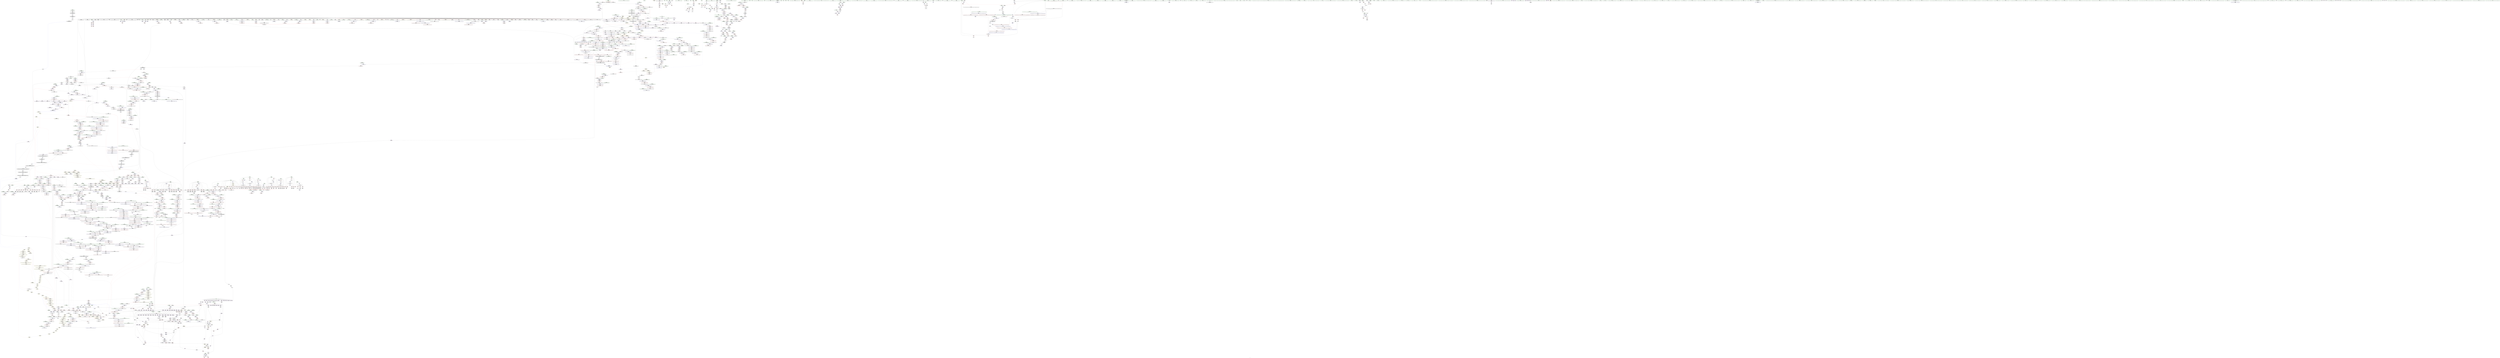 digraph "SVFG" {
	label="SVFG";

	Node0x55937dde8bf0 [shape=record,color=grey,label="{NodeID: 0\nNullPtr}"];
	Node0x55937dde8bf0 -> Node0x55937de852b0[style=solid];
	Node0x55937dde8bf0 -> Node0x55937de853b0[style=solid];
	Node0x55937dde8bf0 -> Node0x55937de85480[style=solid];
	Node0x55937dde8bf0 -> Node0x55937de85550[style=solid];
	Node0x55937dde8bf0 -> Node0x55937de85620[style=solid];
	Node0x55937dde8bf0 -> Node0x55937de856f0[style=solid];
	Node0x55937dde8bf0 -> Node0x55937de857c0[style=solid];
	Node0x55937dde8bf0 -> Node0x55937de85890[style=solid];
	Node0x55937dde8bf0 -> Node0x55937de85960[style=solid];
	Node0x55937dde8bf0 -> Node0x55937de85a30[style=solid];
	Node0x55937dde8bf0 -> Node0x55937de85b00[style=solid];
	Node0x55937dde8bf0 -> Node0x55937de85bd0[style=solid];
	Node0x55937dde8bf0 -> Node0x55937de85ca0[style=solid];
	Node0x55937dde8bf0 -> Node0x55937de85d70[style=solid];
	Node0x55937dde8bf0 -> Node0x55937de85e40[style=solid];
	Node0x55937dde8bf0 -> Node0x55937de85f10[style=solid];
	Node0x55937dde8bf0 -> Node0x55937de85fe0[style=solid];
	Node0x55937dde8bf0 -> Node0x55937de860b0[style=solid];
	Node0x55937dde8bf0 -> Node0x55937de86180[style=solid];
	Node0x55937dde8bf0 -> Node0x55937de86250[style=solid];
	Node0x55937dde8bf0 -> Node0x55937de86320[style=solid];
	Node0x55937dde8bf0 -> Node0x55937de863f0[style=solid];
	Node0x55937dde8bf0 -> Node0x55937de864c0[style=solid];
	Node0x55937dde8bf0 -> Node0x55937de86590[style=solid];
	Node0x55937dde8bf0 -> Node0x55937de86660[style=solid];
	Node0x55937dde8bf0 -> Node0x55937de86730[style=solid];
	Node0x55937dde8bf0 -> Node0x55937de86800[style=solid];
	Node0x55937dde8bf0 -> Node0x55937de868d0[style=solid];
	Node0x55937dde8bf0 -> Node0x55937de869a0[style=solid];
	Node0x55937dde8bf0 -> Node0x55937de86a70[style=solid];
	Node0x55937dde8bf0 -> Node0x55937de86b40[style=solid];
	Node0x55937dde8bf0 -> Node0x55937de86c10[style=solid];
	Node0x55937dde8bf0 -> Node0x55937de86ce0[style=solid];
	Node0x55937dde8bf0 -> Node0x55937de86db0[style=solid];
	Node0x55937dde8bf0 -> Node0x55937de86e80[style=solid];
	Node0x55937dde8bf0 -> Node0x55937de86f50[style=solid];
	Node0x55937dde8bf0 -> Node0x55937de87020[style=solid];
	Node0x55937dde8bf0 -> Node0x55937de870f0[style=solid];
	Node0x55937dde8bf0 -> Node0x55937de871c0[style=solid];
	Node0x55937dde8bf0 -> Node0x55937de87290[style=solid];
	Node0x55937dde8bf0 -> Node0x55937de87360[style=solid];
	Node0x55937dde8bf0 -> Node0x55937de87430[style=solid];
	Node0x55937dde8bf0 -> Node0x55937de87500[style=solid];
	Node0x55937dde8bf0 -> Node0x55937de875d0[style=solid];
	Node0x55937dde8bf0 -> Node0x55937de876a0[style=solid];
	Node0x55937dde8bf0 -> Node0x55937de87770[style=solid];
	Node0x55937dde8bf0 -> Node0x55937de87840[style=solid];
	Node0x55937dde8bf0 -> Node0x55937de87910[style=solid];
	Node0x55937dde8bf0 -> Node0x55937de879e0[style=solid];
	Node0x55937dde8bf0 -> Node0x55937de87ab0[style=solid];
	Node0x55937dde8bf0 -> Node0x55937de87b80[style=solid];
	Node0x55937dde8bf0 -> Node0x55937de87c50[style=solid];
	Node0x55937dde8bf0 -> Node0x55937de87d20[style=solid];
	Node0x55937dde8bf0 -> Node0x55937de87df0[style=solid];
	Node0x55937dde8bf0 -> Node0x55937de87ec0[style=solid];
	Node0x55937dde8bf0 -> Node0x55937de87f90[style=solid];
	Node0x55937dde8bf0 -> Node0x55937de88060[style=solid];
	Node0x55937dde8bf0 -> Node0x55937de88130[style=solid];
	Node0x55937dde8bf0 -> Node0x55937de88200[style=solid];
	Node0x55937dde8bf0 -> Node0x55937de882d0[style=solid];
	Node0x55937dde8bf0 -> Node0x55937de883a0[style=solid];
	Node0x55937dde8bf0 -> Node0x55937de88470[style=solid];
	Node0x55937dde8bf0 -> Node0x55937de88540[style=solid];
	Node0x55937dde8bf0 -> Node0x55937de88610[style=solid];
	Node0x55937dde8bf0 -> Node0x55937debf680[style=solid];
	Node0x55937dde8bf0 -> Node0x55937de980a0[style=solid];
	Node0x55937dde8bf0 -> Node0x55937de98170[style=solid];
	Node0x55937dde8bf0 -> Node0x55937de98240[style=solid];
	Node0x55937dde8bf0 -> Node0x55937de9bd90[style=solid];
	Node0x55937dde8bf0 -> Node0x55937de9be60[style=solid];
	Node0x55937dde8bf0 -> Node0x55937de9bf30[style=solid];
	Node0x55937dde8bf0 -> Node0x55937d3b98f0[style=solid];
	Node0x55937dde8bf0 -> Node0x55937d3bc930[style=solid];
	Node0x55937dde8bf0 -> Node0x55937df15c90[style=solid];
	Node0x55937dde8bf0 -> Node0x55937df16110[style=solid];
	Node0x55937dde8bf0:s64 -> Node0x55937e08ab90[style=solid,color=red];
	Node0x55937dde8bf0:s64 -> Node0x55937e09c980[style=solid,color=red];
	Node0x55937df13b90 [shape=record,color=grey,label="{NodeID: 2657\n831 = Binary(830, 276, )\n}"];
	Node0x55937df13b90 -> Node0x55937de946f0[style=solid];
	Node0x55937de95250 [shape=record,color=blue,label="{NodeID: 1550\n957\<--979\nexn.slot\<--\n_ZNSt6vectorIS_IiSaIiEESaIS1_EEC2EmRKS1_RKS2_\n}"];
	Node0x55937de95250 -> Node0x55937deb1000[style=dashed];
	Node0x55937de735f0 [shape=record,color=green,label="{NodeID: 443\n2854\<--2855\n__last.addr\<--__last.addr_field_insensitive\n_ZNSt11__copy_moveILb0ELb1ESt26random_access_iterator_tagE8__copy_mIiEEPT_PKS3_S6_S4_\n}"];
	Node0x55937de735f0 -> Node0x55937debce20[style=solid];
	Node0x55937de735f0 -> Node0x55937ded8130[style=solid];
	Node0x55937dec5210 [shape=record,color=yellow,style=double,label="{NodeID: 3100\n135V_1 = ENCHI(MR_135V_0)\npts\{4940000 4940001 \}\nFun[_ZSt24__uninitialized_fill_n_aIPSt6vectorIiSaIiEEmS2_S2_ET_S4_T0_RKT1_RSaIT2_E]|{<s0>157}}"];
	Node0x55937dec5210:s0 -> Node0x55937decdb70[style=dashed,color=red];
	Node0x55937de82a80 [shape=record,color=purple,label="{NodeID: 886\n1538\<--1530\n_M_impl2\<--this1\n_ZNSt12_Vector_baseIiSaIiEE17_M_create_storageEm\n}"];
	Node0x55937deb8ec0 [shape=record,color=red,label="{NodeID: 1329\n2181\<--2175\n\<--__n.addr\n_ZNSt16allocator_traitsISaISt6vectorIiSaIiEEEE8allocateERS3_m\n|{<s0>153}}"];
	Node0x55937deb8ec0:s0 -> Node0x55937e09c870[style=solid,color=red];
	Node0x55937de6b7f0 [shape=record,color=green,label="{NodeID: 222\n1483\<--1484\n_ZNSt12_Vector_baseIiSaIiEE13_M_deallocateEPim\<--_ZNSt12_Vector_baseIiSaIiEE13_M_deallocateEPim_field_insensitive\n}"];
	Node0x55937e0969f0 [shape=record,color=black,label="{NodeID: 3986\n753 = PHI(1056, )\n|{<s0>64}}"];
	Node0x55937e0969f0:s0 -> Node0x55937e09ac30[style=solid,color=red];
	Node0x55937ded7770 [shape=record,color=blue,label="{NodeID: 1772\n2777\<--2763\ncoerce.dive1\<--__last.coerce\n_ZSt14__copy_move_a2ILb0EN9__gnu_cxx17__normal_iteratorIPKiSt6vectorIiSaIiEEEEPiET1_T0_SA_S9_\n}"];
	Node0x55937ded7770 -> Node0x55937debf110[style=dashed];
	Node0x55937de8f2b0 [shape=record,color=black,label="{NodeID: 665\n1714\<--1730\n_ZNSt22__uninitialized_fill_nILb1EE15__uninit_fill_nIPimiEET_S3_T0_RKT1__ret\<--call\n_ZNSt22__uninitialized_fill_nILb1EE15__uninit_fill_nIPimiEET_S3_T0_RKT1_\n|{<s0>128}}"];
	Node0x55937de8f2b0:s0 -> Node0x55937e0994f0[style=solid,color=blue];
	Node0x55937deadb30 [shape=record,color=red,label="{NodeID: 1108\n586\<--505\n\<--i\n_Z5solvei\n}"];
	Node0x55937deadb30 -> Node0x55937de8b010[style=solid];
	Node0x55937de63ac0 [shape=record,color=green,label="{NodeID: 1\n7\<--1\n__dso_handle\<--dummyObj\nGlob }"];
	Node0x55937df13d10 [shape=record,color=grey,label="{NodeID: 2658\n2515 = Binary(2514, 1481, )\n}"];
	Node0x55937df13d10 -> Node0x55937de914d0[style=solid];
	Node0x55937de95320 [shape=record,color=blue,label="{NodeID: 1551\n959\<--981\nehselector.slot\<--\n_ZNSt6vectorIS_IiSaIiEESaIS1_EEC2EmRKS1_RKS2_\n}"];
	Node0x55937de95320 -> Node0x55937deb10d0[style=dashed];
	Node0x55937de736c0 [shape=record,color=green,label="{NodeID: 444\n2856\<--2857\n__result.addr\<--__result.addr_field_insensitive\n_ZNSt11__copy_moveILb0ELb1ESt26random_access_iterator_tagE8__copy_mIiEEPT_PKS3_S6_S4_\n}"];
	Node0x55937de736c0 -> Node0x55937debcef0[style=solid];
	Node0x55937de736c0 -> Node0x55937debcfc0[style=solid];
	Node0x55937de736c0 -> Node0x55937ded8200[style=solid];
	Node0x55937dec52f0 [shape=record,color=yellow,style=double,label="{NodeID: 3101\n388V_1 = ENCHI(MR_388V_0)\npts\{1 \}\nFun[main]}"];
	Node0x55937dec52f0 -> Node0x55937dea9480[style=dashed];
	Node0x55937de82b50 [shape=record,color=purple,label="{NodeID: 887\n1539\<--1530\n_M_start3\<--this1\n_ZNSt12_Vector_baseIiSaIiEE17_M_create_storageEm\n}"];
	Node0x55937de82b50 -> Node0x55937deb4dc0[style=solid];
	Node0x55937deb8f90 [shape=record,color=red,label="{NodeID: 1330\n2199\<--2190\nthis1\<--this.addr\n_ZN9__gnu_cxx13new_allocatorISt6vectorIiSaIiEEE8allocateEmPKv\n|{<s0>154}}"];
	Node0x55937deb8f90:s0 -> Node0x55937e09dd30[style=solid,color=red];
	Node0x55937de6b8f0 [shape=record,color=green,label="{NodeID: 223\n1502\<--1503\nthis.addr\<--this.addr_field_insensitive\n_ZNSt12_Vector_baseIiSaIiEE12_Vector_implC2ERKS0_\n}"];
	Node0x55937de6b8f0 -> Node0x55937deb49b0[style=solid];
	Node0x55937de6b8f0 -> Node0x55937de97f00[style=solid];
	Node0x55937e096b30 [shape=record,color=black,label="{NodeID: 3987\n756 = PHI(1073, )\n}"];
	Node0x55937e096b30 -> Node0x55937deb0160[style=solid];
	Node0x55937ded7840 [shape=record,color=blue,label="{NodeID: 1773\n2769\<--2764\n__result.addr\<--__result\n_ZSt14__copy_move_a2ILb0EN9__gnu_cxx17__normal_iteratorIPKiSt6vectorIiSaIiEEEEPiET1_T0_SA_S9_\n}"];
	Node0x55937ded7840 -> Node0x55937debc600[style=dashed];
	Node0x55937de8f380 [shape=record,color=black,label="{NodeID: 666\n1734\<--1753\n_ZSt6fill_nIPimiET_S1_T0_RKT1__ret\<--call1\n_ZSt6fill_nIPimiET_S1_T0_RKT1_\n|{<s0>129}}"];
	Node0x55937de8f380:s0 -> Node0x55937e099630[style=solid,color=blue];
	Node0x55937deadc00 [shape=record,color=red,label="{NodeID: 1109\n591\<--505\n\<--i\n_Z5solvei\n}"];
	Node0x55937deadc00 -> Node0x55937de8b0e0[style=solid];
	Node0x55937de63b50 [shape=record,color=green,label="{NodeID: 2\n8\<--1\n.str\<--dummyObj\nGlob }"];
	Node0x55937df13e90 [shape=record,color=grey,label="{NodeID: 2659\n2514 = Binary(2512, 2513, )\n}"];
	Node0x55937df13e90 -> Node0x55937df13d10[style=solid];
	Node0x55937de953f0 [shape=record,color=blue,label="{NodeID: 1552\n995\<--994\nthis.addr\<--this\n_ZNSaISt6vectorIiSaIiEEED2Ev\n}"];
	Node0x55937de953f0 -> Node0x55937deb11a0[style=dashed];
	Node0x55937de73790 [shape=record,color=green,label="{NodeID: 445\n2858\<--2859\n_Num\<--_Num_field_insensitive\n_ZNSt11__copy_moveILb0ELb1ESt26random_access_iterator_tagE8__copy_mIiEEPT_PKS3_S6_S4_\n}"];
	Node0x55937de73790 -> Node0x55937debd090[style=solid];
	Node0x55937de73790 -> Node0x55937debd160[style=solid];
	Node0x55937de73790 -> Node0x55937debd230[style=solid];
	Node0x55937de73790 -> Node0x55937ded82d0[style=solid];
	Node0x55937dec5400 [shape=record,color=yellow,style=double,label="{NodeID: 3102\n30V_1 = ENCHI(MR_30V_0)\npts\{18 \}\nFun[main]|{<s0>99}}"];
	Node0x55937dec5400:s0 -> Node0x55937df9fad0[style=dashed,color=red];
	Node0x55937de82c20 [shape=record,color=purple,label="{NodeID: 888\n1541\<--1530\n_M_impl4\<--this1\n_ZNSt12_Vector_baseIiSaIiEE17_M_create_storageEm\n}"];
	Node0x55937deb9060 [shape=record,color=red,label="{NodeID: 1331\n2200\<--2192\n\<--__n.addr\n_ZN9__gnu_cxx13new_allocatorISt6vectorIiSaIiEEE8allocateEmPKv\n}"];
	Node0x55937deb9060 -> Node0x55937df15b10[style=solid];
	Node0x55937de6b9c0 [shape=record,color=green,label="{NodeID: 224\n1504\<--1505\n__a.addr\<--__a.addr_field_insensitive\n_ZNSt12_Vector_baseIiSaIiEE12_Vector_implC2ERKS0_\n}"];
	Node0x55937de6b9c0 -> Node0x55937deb4a80[style=solid];
	Node0x55937de6b9c0 -> Node0x55937de97fd0[style=solid];
	Node0x55937e096c70 [shape=record,color=black,label="{NodeID: 3988\n1532 = PHI(1575, )\n}"];
	Node0x55937e096c70 -> Node0x55937de984b0[style=solid];
	Node0x55937ded7910 [shape=record,color=blue, style = dotted,label="{NodeID: 1774\n3085\<--3087\noffset_0\<--dummyVal\n_ZSt14__copy_move_a2ILb0EN9__gnu_cxx17__normal_iteratorIPKiSt6vectorIiSaIiEEEEPiET1_T0_SA_S9_\n}"];
	Node0x55937ded7910 -> Node0x55937debc6d0[style=dashed];
	Node0x55937de8f450 [shape=record,color=black,label="{NodeID: 667\n1757\<--1795\n_ZSt10__fill_n_aIPimiEN9__gnu_cxx11__enable_ifIXsr11__is_scalarIT1_EE7__valueET_E6__typeES4_T0_RKS3__ret\<--\n_ZSt10__fill_n_aIPimiEN9__gnu_cxx11__enable_ifIXsr11__is_scalarIT1_EE7__valueET_E6__typeES4_T0_RKS3_\n|{<s0>131}}"];
	Node0x55937de8f450:s0 -> Node0x55937e0998b0[style=solid,color=blue];
	Node0x55937deadcd0 [shape=record,color=red,label="{NodeID: 1110\n598\<--505\n\<--i\n_Z5solvei\n}"];
	Node0x55937deadcd0 -> Node0x55937df12810[style=solid];
	Node0x55937de63be0 [shape=record,color=green,label="{NodeID: 3\n10\<--1\n.str.1\<--dummyObj\nGlob }"];
	Node0x55937df14010 [shape=record,color=grey,label="{NodeID: 2660\n651 = Binary(650, 276, )\n}"];
	Node0x55937df14010 -> Node0x55937dec2360[style=solid];
	Node0x55937de954c0 [shape=record,color=blue,label="{NodeID: 1553\n1006\<--1005\nthis.addr\<--this\n_ZNSt6vectorIiSaIiEED2Ev\n}"];
	Node0x55937de954c0 -> Node0x55937deb1270[style=dashed];
	Node0x55937de73860 [shape=record,color=green,label="{NodeID: 446\n2880\<--2881\nllvm.memmove.p0i8.p0i8.i64\<--llvm.memmove.p0i8.p0i8.i64_field_insensitive\n}"];
	Node0x55937de82cf0 [shape=record,color=purple,label="{NodeID: 889\n1542\<--1530\n_M_finish\<--this1\n_ZNSt12_Vector_baseIiSaIiEE17_M_create_storageEm\n}"];
	Node0x55937de82cf0 -> Node0x55937de98580[style=solid];
	Node0x55937deb9130 [shape=record,color=red,label="{NodeID: 1332\n2208\<--2192\n\<--__n.addr\n_ZN9__gnu_cxx13new_allocatorISt6vectorIiSaIiEEE8allocateEmPKv\n}"];
	Node0x55937deb9130 -> Node0x55937df11790[style=solid];
	Node0x55937de6ba90 [shape=record,color=green,label="{NodeID: 225\n1512\<--1513\n_ZNSaIiEC2ERKS_\<--_ZNSaIiEC2ERKS__field_insensitive\n}"];
	Node0x55937e096db0 [shape=record,color=black,label="{NodeID: 3989\n1591 = PHI(1598, )\n}"];
	Node0x55937e096db0 -> Node0x55937d3bc930[style=solid];
	Node0x55937dfa0c50 [shape=record,color=yellow,style=double,label="{NodeID: 2882\n44V_1 = ENCHI(MR_44V_0)\npts\{5300000 \}\nFun[_Z5solvei]|{<s0>66}}"];
	Node0x55937dfa0c50:s0 -> Node0x55937df77e40[style=dashed,color=red];
	Node0x55937ded79e0 [shape=record,color=blue, style = dotted,label="{NodeID: 1775\n3088\<--3090\noffset_0\<--dummyVal\n_ZSt14__copy_move_a2ILb0EN9__gnu_cxx17__normal_iteratorIPKiSt6vectorIiSaIiEEEEPiET1_T0_SA_S9_\n}"];
	Node0x55937ded79e0 -> Node0x55937debc7a0[style=dashed];
	Node0x55937de8f520 [shape=record,color=black,label="{NodeID: 668\n1797\<--1802\n_ZSt12__niter_baseIPiET_S1__ret\<--\n_ZSt12__niter_baseIPiET_S1_\n|{<s0>130|<s1>204}}"];
	Node0x55937de8f520:s0 -> Node0x55937e099770[style=solid,color=blue];
	Node0x55937de8f520:s1 -> Node0x55937e097420[style=solid,color=blue];
	Node0x55937deadda0 [shape=record,color=red,label="{NodeID: 1111\n620\<--507\n\<--i16\n_Z5solvei\n}"];
	Node0x55937deadda0 -> Node0x55937df16a10[style=solid];
	Node0x55937de63c70 [shape=record,color=green,label="{NodeID: 4\n12\<--1\n.str.2\<--dummyObj\nGlob }"];
	Node0x55937df14190 [shape=record,color=grey,label="{NodeID: 2661\n281 = cmp(280, 17, )\n}"];
	Node0x55937de95590 [shape=record,color=blue,label="{NodeID: 1554\n1008\<--1033\nexn.slot\<--\n_ZNSt6vectorIiSaIiEED2Ev\n}"];
	Node0x55937de95590 -> Node0x55937deb1340[style=dashed];
	Node0x55937de73960 [shape=record,color=green,label="{NodeID: 447\n2894\<--2895\nthis.addr\<--this.addr_field_insensitive\n_ZNK9__gnu_cxx17__normal_iteratorIPKiSt6vectorIiSaIiEEE4baseEv\n}"];
	Node0x55937de73960 -> Node0x55937debd300[style=solid];
	Node0x55937de73960 -> Node0x55937ded8470[style=solid];
	Node0x55937de82dc0 [shape=record,color=purple,label="{NodeID: 890\n1544\<--1530\n_M_impl5\<--this1\n_ZNSt12_Vector_baseIiSaIiEE17_M_create_storageEm\n}"];
	Node0x55937deb9200 [shape=record,color=red,label="{NodeID: 1333\n2219\<--2216\nthis1\<--this.addr\n_ZNK9__gnu_cxx13new_allocatorISt6vectorIiSaIiEEE8max_sizeEv\n}"];
	Node0x55937de6bb90 [shape=record,color=green,label="{NodeID: 226\n1524\<--1525\nthis.addr\<--this.addr_field_insensitive\n_ZNSt12_Vector_baseIiSaIiEE17_M_create_storageEm\n}"];
	Node0x55937de6bb90 -> Node0x55937deb4b50[style=solid];
	Node0x55937de6bb90 -> Node0x55937de98310[style=solid];
	Node0x55937e096ef0 [shape=record,color=black,label="{NodeID: 3990\n1610 = PHI(1614, )\n}"];
	Node0x55937e096ef0 -> Node0x55937de8ec30[style=solid];
	Node0x55937dfa0d30 [shape=record,color=yellow,style=double,label="{NodeID: 2883\n46V_1 = ENCHI(MR_46V_0)\npts\{5300001 \}\nFun[_Z5solvei]|{<s0>66|<s1>66}}"];
	Node0x55937dfa0d30:s0 -> Node0x55937dec0960[style=dashed,color=red];
	Node0x55937dfa0d30:s1 -> Node0x55937df78340[style=dashed,color=red];
	Node0x55937ded7ab0 [shape=record,color=blue,label="{NodeID: 1776\n2806\<--2801\ncoerce.dive\<--__it.coerce\n_ZSt12__miter_baseIN9__gnu_cxx17__normal_iteratorIPKiSt6vectorIiSaIiEEEEET_S8_\n}"];
	Node0x55937ded7ab0 -> Node0x55937debf1e0[style=dashed];
	Node0x55937de8f5f0 [shape=record,color=black,label="{NodeID: 669\n1822\<--1821\n\<--_M_impl\n_ZNSt12_Vector_baseIiSaIiEE13_M_deallocateEPim\n|{<s0>132}}"];
	Node0x55937de8f5f0:s0 -> Node0x55937e0868e0[style=solid,color=red];
	Node0x55937deade70 [shape=record,color=red,label="{NodeID: 1112\n650\<--507\n\<--i16\n_Z5solvei\n}"];
	Node0x55937deade70 -> Node0x55937df14010[style=solid];
	Node0x55937de63d00 [shape=record,color=green,label="{NodeID: 5\n14\<--1\n.str.3\<--dummyObj\nGlob }"];
	Node0x55937df14310 [shape=record,color=grey,label="{NodeID: 2662\n262 = cmp(260, 261, )\n}"];
	Node0x55937de95660 [shape=record,color=blue,label="{NodeID: 1555\n1010\<--1035\nehselector.slot\<--\n_ZNSt6vectorIiSaIiEED2Ev\n}"];
	Node0x55937de73a30 [shape=record,color=green,label="{NodeID: 448\n2903\<--2904\nthis.addr\<--this.addr_field_insensitive\n_ZN9__gnu_cxx17__normal_iteratorIPKiSt6vectorIiSaIiEEEC2ERKS2_\n}"];
	Node0x55937de73a30 -> Node0x55937debd3d0[style=solid];
	Node0x55937de73a30 -> Node0x55937ded8540[style=solid];
	Node0x55937df7bf70 [shape=record,color=yellow,style=double,label="{NodeID: 3105\n395V_1 = ENCHI(MR_395V_0)\npts\{1197 \}\nFun[main]}"];
	Node0x55937df7bf70 -> Node0x55937deb2860[style=dashed];
	Node0x55937de82e90 [shape=record,color=purple,label="{NodeID: 891\n1545\<--1530\n_M_start6\<--this1\n_ZNSt12_Vector_baseIiSaIiEE17_M_create_storageEm\n}"];
	Node0x55937de82e90 -> Node0x55937deb4e90[style=solid];
	Node0x55937deb92d0 [shape=record,color=red,label="{NodeID: 1334\n2239\<--2227\n\<--__first.addr\n_ZSt24__uninitialized_fill_n_aIPSt6vectorIiSaIiEEmS2_S2_ET_S4_T0_RKT1_RSaIT2_E\n|{<s0>157}}"];
	Node0x55937deb92d0:s0 -> Node0x55937e0a14f0[style=solid,color=red];
	Node0x55937de6bc60 [shape=record,color=green,label="{NodeID: 227\n1526\<--1527\n__n.addr\<--__n.addr_field_insensitive\n_ZNSt12_Vector_baseIiSaIiEE17_M_create_storageEm\n}"];
	Node0x55937de6bc60 -> Node0x55937deb4c20[style=solid];
	Node0x55937de6bc60 -> Node0x55937deb4cf0[style=solid];
	Node0x55937de6bc60 -> Node0x55937de983e0[style=solid];
	Node0x55937e097030 [shape=record,color=black,label="{NodeID: 3991\n1023 = PHI(1681, )\n|{<s0>84}}"];
	Node0x55937e097030:s0 -> Node0x55937e08d5a0[style=solid,color=red];
	Node0x55937ded7b80 [shape=record,color=blue, style = dotted,label="{NodeID: 1777\n3091\<--3093\noffset_0\<--dummyVal\n_ZSt12__miter_baseIN9__gnu_cxx17__normal_iteratorIPKiSt6vectorIiSaIiEEEEET_S8_\n}"];
	Node0x55937ded7b80 -> Node0x55937debc870[style=dashed];
	Node0x55937de8f6c0 [shape=record,color=black,label="{NodeID: 670\n1856\<--1855\n\<--\n_ZNSt16allocator_traitsISaIiEE10deallocateERS0_Pim\n|{<s0>135}}"];
	Node0x55937de8f6c0:s0 -> Node0x55937e087090[style=solid,color=red];
	Node0x55937deadf40 [shape=record,color=red,label="{NodeID: 1113\n627\<--509\n\<--v\n_Z5solvei\n}"];
	Node0x55937deadf40 -> Node0x55937df13710[style=solid];
	Node0x55937de63d90 [shape=record,color=green,label="{NodeID: 6\n17\<--1\n\<--dummyObj\nCan only get source location for instruction, argument, global var or function.}"];
	Node0x55937df14490 [shape=record,color=grey,label="{NodeID: 2663\n206 = cmp(205, 95, )\n}"];
	Node0x55937de95730 [shape=record,color=blue,label="{NodeID: 1556\n1047\<--1046\nthis.addr\<--this\n_ZNSaIiED2Ev\n}"];
	Node0x55937de95730 -> Node0x55937deb15b0[style=dashed];
	Node0x55937de73b00 [shape=record,color=green,label="{NodeID: 449\n2905\<--2906\n__i.addr\<--__i.addr_field_insensitive\n_ZN9__gnu_cxx17__normal_iteratorIPKiSt6vectorIiSaIiEEEC2ERKS2_\n}"];
	Node0x55937de73b00 -> Node0x55937debd4a0[style=solid];
	Node0x55937de73b00 -> Node0x55937ded8610[style=solid];
	Node0x55937de82f60 [shape=record,color=purple,label="{NodeID: 892\n1549\<--1530\n_M_impl7\<--this1\n_ZNSt12_Vector_baseIiSaIiEE17_M_create_storageEm\n}"];
	Node0x55937deb93a0 [shape=record,color=red,label="{NodeID: 1335\n2240\<--2229\n\<--__n.addr\n_ZSt24__uninitialized_fill_n_aIPSt6vectorIiSaIiEEmS2_S2_ET_S4_T0_RKT1_RSaIT2_E\n|{<s0>157}}"];
	Node0x55937deb93a0:s0 -> Node0x55937e0a1630[style=solid,color=red];
	Node0x55937de6bd30 [shape=record,color=green,label="{NodeID: 228\n1533\<--1534\n_ZNSt12_Vector_baseIiSaIiEE11_M_allocateEm\<--_ZNSt12_Vector_baseIiSaIiEE11_M_allocateEm_field_insensitive\n}"];
	Node0x55937e097200 [shape=record,color=black,label="{NodeID: 3992\n1140 = PHI(1259, )\n}"];
	Node0x55937ded7c50 [shape=record,color=blue,label="{NodeID: 1778\n2818\<--2815\n__first.addr\<--__first\n_ZSt13__copy_move_aILb0EPKiPiET1_T0_S4_S3_\n}"];
	Node0x55937ded7c50 -> Node0x55937debc940[style=dashed];
	Node0x55937de8f790 [shape=record,color=black,label="{NodeID: 671\n1878\<--1877\n\<--\n_ZN9__gnu_cxx13new_allocatorIiE10deallocateEPim\n}"];
	Node0x55937deae010 [shape=record,color=red,label="{NodeID: 1114\n638\<--509\n\<--v\n_Z5solvei\n}"];
	Node0x55937deae010 -> Node0x55937de8b280[style=solid];
	Node0x55937de63e20 [shape=record,color=green,label="{NodeID: 7\n19\<--1\n_ZSt4cout\<--dummyObj\nGlob }"];
	Node0x55937df14610 [shape=record,color=grey,label="{NodeID: 2664\n285 = cmp(284, 17, )\n}"];
	Node0x55937de95800 [shape=record,color=blue,label="{NodeID: 1557\n1059\<--1057\nthis.addr\<--this\n_ZNSt6vectorIS_IiSaIiEESaIS1_EEixEm\n}"];
	Node0x55937de95800 -> Node0x55937deb1680[style=dashed];
	Node0x55937de73bd0 [shape=record,color=green,label="{NodeID: 450\n2918\<--2919\n__first.addr\<--__first.addr_field_insensitive\n_ZNSt12_Destroy_auxILb0EE9__destroyIPSt6vectorIiSaIiEEEEvT_S6_\n}"];
	Node0x55937de73bd0 -> Node0x55937debd640[style=solid];
	Node0x55937de73bd0 -> Node0x55937debd710[style=solid];
	Node0x55937de73bd0 -> Node0x55937debd7e0[style=solid];
	Node0x55937de73bd0 -> Node0x55937ded87b0[style=solid];
	Node0x55937de73bd0 -> Node0x55937ded8950[style=solid];
	Node0x55937de83030 [shape=record,color=purple,label="{NodeID: 893\n1550\<--1530\n_M_end_of_storage\<--this1\n_ZNSt12_Vector_baseIiSaIiEE17_M_create_storageEm\n}"];
	Node0x55937de83030 -> Node0x55937de98650[style=solid];
	Node0x55937deb9470 [shape=record,color=red,label="{NodeID: 1336\n2241\<--2231\n\<--__x.addr\n_ZSt24__uninitialized_fill_n_aIPSt6vectorIiSaIiEEmS2_S2_ET_S4_T0_RKT1_RSaIT2_E\n|{<s0>157}}"];
	Node0x55937deb9470:s0 -> Node0x55937e0a1770[style=solid,color=red];
	Node0x55937de74410 [shape=record,color=green,label="{NodeID: 229\n1555\<--1556\nthis.addr\<--this.addr_field_insensitive\n_ZNSt12_Vector_baseIiSaIiEE12_Vector_implD2Ev\n}"];
	Node0x55937de74410 -> Node0x55937deb4f60[style=solid];
	Node0x55937de74410 -> Node0x55937de98720[style=solid];
	Node0x55937e097310 [shape=record,color=black,label="{NodeID: 3993\n2793 = PHI(2837, )\n|{<s0>205}}"];
	Node0x55937e097310:s0 -> Node0x55937e097bd0[style=solid,color=red];
	Node0x55937ded7d20 [shape=record,color=blue,label="{NodeID: 1779\n2820\<--2816\n__last.addr\<--__last\n_ZSt13__copy_move_aILb0EPKiPiET1_T0_S4_S3_\n}"];
	Node0x55937ded7d20 -> Node0x55937debca10[style=dashed];
	Node0x55937de8f860 [shape=record,color=black,label="{NodeID: 672\n1999\<--1998\n\<--this1\n_ZNSt6vectorIS_IiSaIiEESaIS1_EE18_M_fill_initializeEmRKS1_\n}"];
	Node0x55937de8f860 -> Node0x55937de83510[style=solid];
	Node0x55937de8f860 -> Node0x55937de835e0[style=solid];
	Node0x55937deae0e0 [shape=record,color=red,label="{NodeID: 1115\n642\<--509\n\<--v\n_Z5solvei\n}"];
	Node0x55937deae0e0 -> Node0x55937de8b350[style=solid];
	Node0x55937de63eb0 [shape=record,color=green,label="{NodeID: 8\n20\<--1\n.str.4\<--dummyObj\nGlob }"];
	Node0x55937dfeecb0 [shape=record,color=yellow,style=double,label="{NodeID: 3772\n116V_2 = CSCHI(MR_116V_1)\npts\{1641 \}\nCS[]|{<s0>32}}"];
	Node0x55937dfeecb0:s0 -> Node0x55937dfef770[style=dashed,color=blue];
	Node0x55937df14790 [shape=record,color=grey,label="{NodeID: 2665\n749 = cmp(747, 748, )\n}"];
	Node0x55937de958d0 [shape=record,color=blue,label="{NodeID: 1558\n1061\<--1058\n__n.addr\<--__n\n_ZNSt6vectorIS_IiSaIiEESaIS1_EEixEm\n}"];
	Node0x55937de958d0 -> Node0x55937deb1750[style=dashed];
	Node0x55937de73ca0 [shape=record,color=green,label="{NodeID: 451\n2920\<--2921\n__last.addr\<--__last.addr_field_insensitive\n_ZNSt12_Destroy_auxILb0EE9__destroyIPSt6vectorIiSaIiEEEEvT_S6_\n}"];
	Node0x55937de73ca0 -> Node0x55937debd8b0[style=solid];
	Node0x55937de73ca0 -> Node0x55937ded8880[style=solid];
	Node0x55937df7c240 [shape=record,color=yellow,style=double,label="{NodeID: 3108\n230V_1 = ENCHI(MR_230V_0)\npts\{1011 \}\nFun[_ZNSt6vectorIiSaIiEED2Ev]}"];
	Node0x55937df7c240 -> Node0x55937de95660[style=dashed];
	Node0x55937de83100 [shape=record,color=purple,label="{NodeID: 894\n1588\<--1584\n_M_impl\<--this1\n_ZNSt12_Vector_baseIiSaIiEE11_M_allocateEm\n}"];
	Node0x55937de83100 -> Node0x55937de8e9c0[style=solid];
	Node0x55937deb9540 [shape=record,color=red,label="{NodeID: 1337\n2251\<--2248\nthis1\<--this.addr\n_ZNSt12_Vector_baseISt6vectorIiSaIiEESaIS2_EE19_M_get_Tp_allocatorEv\n}"];
	Node0x55937deb9540 -> Node0x55937de84a30[style=solid];
	Node0x55937de744e0 [shape=record,color=green,label="{NodeID: 230\n1562\<--1563\n_ZN9__gnu_cxx13new_allocatorIiEC2ERKS1_\<--_ZN9__gnu_cxx13new_allocatorIiEC2ERKS1__field_insensitive\n}"];
	Node0x55937e097420 [shape=record,color=black,label="{NodeID: 3994\n2795 = PHI(1797, )\n|{<s0>205}}"];
	Node0x55937e097420:s0 -> Node0x55937e097ce0[style=solid,color=red];
	Node0x55937dfa10b0 [shape=record,color=yellow,style=double,label="{NodeID: 2887\n133V_1 = ENCHI(MR_133V_0)\npts\{4920001 4920002 \}\nFun[_Z5solvei]|{<s0>34|<s1>34}}"];
	Node0x55937dfa10b0:s0 -> Node0x55937dfac190[style=dashed,color=red];
	Node0x55937dfa10b0:s1 -> Node0x55937dfac270[style=dashed,color=red];
	Node0x55937ded7df0 [shape=record,color=blue,label="{NodeID: 1780\n2822\<--2817\n__result.addr\<--__result\n_ZSt13__copy_move_aILb0EPKiPiET1_T0_S4_S3_\n}"];
	Node0x55937ded7df0 -> Node0x55937debcae0[style=dashed];
	Node0x55937de8f930 [shape=record,color=black,label="{NodeID: 673\n2005\<--1998\n\<--this1\n_ZNSt6vectorIS_IiSaIiEESaIS1_EE18_M_fill_initializeEmRKS1_\n|{<s0>142}}"];
	Node0x55937de8f930:s0 -> Node0x55937e09f840[style=solid,color=red];
	Node0x55937deae1b0 [shape=record,color=red,label="{NodeID: 1116\n631\<--511\n\<--u\n_Z5solvei\n}"];
	Node0x55937deae1b0 -> Node0x55937df13290[style=solid];
	Node0x55937de63f40 [shape=record,color=green,label="{NodeID: 9\n22\<--1\n.str.5\<--dummyObj\nGlob }"];
	Node0x55937dfeee10 [shape=record,color=yellow,style=double,label="{NodeID: 3773\n163V_3 = CSCHI(MR_163V_2)\npts\{4940001 \}\nCS[]|{<s0>32}}"];
	Node0x55937dfeee10:s0 -> Node0x55937dfefa90[style=dashed,color=blue];
	Node0x55937df14910 [shape=record,color=grey,label="{NodeID: 2666\n341 = cmp(339, 340, )\n}"];
	Node0x55937de959a0 [shape=record,color=blue,label="{NodeID: 1559\n1076\<--1074\nthis.addr\<--this\n_ZNSt6vectorIiSaIiEEixEm\n}"];
	Node0x55937de959a0 -> Node0x55937deb18f0[style=dashed];
	Node0x55937de73d70 [shape=record,color=green,label="{NodeID: 452\n2932\<--2933\n_ZSt8_DestroyISt6vectorIiSaIiEEEvPT_\<--_ZSt8_DestroyISt6vectorIiSaIiEEEvPT__field_insensitive\n}"];
	Node0x55937df7c350 [shape=record,color=yellow,style=double,label="{NodeID: 3109\n118V_1 = ENCHI(MR_118V_0)\npts\{2211 \}\nFun[_ZNSt6vectorIiSaIiEED2Ev]|{|<s2>85|<s3>86}}"];
	Node0x55937df7c350 -> Node0x55937deb1410[style=dashed];
	Node0x55937df7c350 -> Node0x55937deb14e0[style=dashed];
	Node0x55937df7c350:s2 -> Node0x55937df7d4b0[style=dashed,color=red];
	Node0x55937df7c350:s3 -> Node0x55937df7d4b0[style=dashed,color=red];
	Node0x55937de831d0 [shape=record,color=purple,label="{NodeID: 895\n1687\<--1686\n_M_impl\<--this1\n_ZNSt12_Vector_baseIiSaIiEE19_M_get_Tp_allocatorEv\n}"];
	Node0x55937de831d0 -> Node0x55937de8f040[style=solid];
	Node0x55937deb9610 [shape=record,color=red,label="{NodeID: 1338\n2271\<--2259\n\<--__first.addr\n_ZSt20uninitialized_fill_nIPSt6vectorIiSaIiEEmS2_ET_S4_T0_RKT1_\n|{<s0>158}}"];
	Node0x55937deb9610:s0 -> Node0x55937e09a8a0[style=solid,color=red];
	Node0x55937de745e0 [shape=record,color=green,label="{NodeID: 231\n1567\<--1568\nthis.addr\<--this.addr_field_insensitive\n_ZN9__gnu_cxx13new_allocatorIiEC2ERKS1_\n}"];
	Node0x55937de745e0 -> Node0x55937deb5030[style=solid];
	Node0x55937de745e0 -> Node0x55937de987f0[style=solid];
	Node0x55937e097530 [shape=record,color=black,label="{NodeID: 3995\n2796 = PHI(2814, )\n}"];
	Node0x55937e097530 -> Node0x55937de92fa0[style=solid];
	Node0x55937dfa1190 [shape=record,color=yellow,style=double,label="{NodeID: 2888\n135V_1 = ENCHI(MR_135V_0)\npts\{4940000 4940001 \}\nFun[_Z5solvei]|{<s0>32|<s1>32}}"];
	Node0x55937dfa1190:s0 -> Node0x55937dfa8cb0[style=dashed,color=red];
	Node0x55937dfa1190:s1 -> Node0x55937dfa8d90[style=dashed,color=red];
	Node0x55937ded7ec0 [shape=record,color=blue,label="{NodeID: 1781\n2824\<--1706\n__simple\<--\n_ZSt13__copy_move_aILb0EPKiPiET1_T0_S4_S3_\n}"];
	Node0x55937de8fa00 [shape=record,color=black,label="{NodeID: 674\n2010\<--1998\n\<--this1\n_ZNSt6vectorIS_IiSaIiEESaIS1_EE18_M_fill_initializeEmRKS1_\n}"];
	Node0x55937de8fa00 -> Node0x55937de836b0[style=solid];
	Node0x55937de8fa00 -> Node0x55937de83780[style=solid];
	Node0x55937deae280 [shape=record,color=red,label="{NodeID: 1117\n635\<--511\n\<--u\n_Z5solvei\n}"];
	Node0x55937deae280 -> Node0x55937de8b1b0[style=solid];
	Node0x55937de63fd0 [shape=record,color=green,label="{NodeID: 10\n24\<--1\n_ZSt3cin\<--dummyObj\nGlob }"];
	Node0x55937df14a90 [shape=record,color=grey,label="{NodeID: 2667\n743 = cmp(741, 742, )\n}"];
	Node0x55937de95a70 [shape=record,color=blue,label="{NodeID: 1560\n1078\<--1075\n__n.addr\<--__n\n_ZNSt6vectorIiSaIiEEixEm\n}"];
	Node0x55937de95a70 -> Node0x55937deb19c0[style=dashed];
	Node0x55937de73e70 [shape=record,color=green,label="{NodeID: 453\n2942\<--2943\n__pointer.addr\<--__pointer.addr_field_insensitive\n_ZSt8_DestroyISt6vectorIiSaIiEEEvPT_\n}"];
	Node0x55937de73e70 -> Node0x55937debd980[style=solid];
	Node0x55937de73e70 -> Node0x55937ded8a20[style=solid];
	Node0x55937df7c430 [shape=record,color=yellow,style=double,label="{NodeID: 3110\n161V_1 = ENCHI(MR_161V_0)\npts\{4940000 \}\nFun[_ZNSt6vectorIiSaIiEED2Ev]|{|<s1>85|<s2>86}}"];
	Node0x55937df7c430 -> Node0x55937deb1410[style=dashed];
	Node0x55937df7c430:s1 -> Node0x55937df7d590[style=dashed,color=red];
	Node0x55937df7c430:s2 -> Node0x55937df7d590[style=dashed,color=red];
	Node0x55937de832a0 [shape=record,color=purple,label="{NodeID: 896\n1792\<--1791\nincdec.ptr\<--\n_ZSt10__fill_n_aIPimiEN9__gnu_cxx11__enable_ifIXsr11__is_scalarIT1_EE7__valueET_E6__typeES4_T0_RKS3_\n}"];
	Node0x55937de832a0 -> Node0x55937de9a1f0[style=solid];
	Node0x55937deb96e0 [shape=record,color=red,label="{NodeID: 1339\n2272\<--2261\n\<--__n.addr\n_ZSt20uninitialized_fill_nIPSt6vectorIiSaIiEEmS2_ET_S4_T0_RKT1_\n|{<s0>158}}"];
	Node0x55937deb96e0:s0 -> Node0x55937e09a9b0[style=solid,color=red];
	Node0x55937de746b0 [shape=record,color=green,label="{NodeID: 232\n1569\<--1570\n.addr\<--.addr_field_insensitive\n_ZN9__gnu_cxx13new_allocatorIiEC2ERKS1_\n}"];
	Node0x55937de746b0 -> Node0x55937de988c0[style=solid];
	Node0x55937e097670 [shape=record,color=black,label="{NodeID: 3996\n2833 = PHI(2848, )\n}"];
	Node0x55937e097670 -> Node0x55937de932e0[style=solid];
	Node0x55937ded7f90 [shape=record,color=blue,label="{NodeID: 1782\n2841\<--2838\ncoerce.dive\<--__it.coerce\n_ZSt12__niter_baseIPKiSt6vectorIiSaIiEEET_N9__gnu_cxx17__normal_iteratorIS5_T0_EE\n}"];
	Node0x55937ded7f90 -> Node0x55937debcbb0[style=dashed];
	Node0x55937de8fad0 [shape=record,color=black,label="{NodeID: 675\n2034\<--2030\nsub.ptr.lhs.cast\<--\n_ZNSt12_Vector_baseISt6vectorIiSaIiEESaIS2_EED2Ev\n}"];
	Node0x55937de8fad0 -> Node0x55937df13110[style=solid];
	Node0x55937deae350 [shape=record,color=red,label="{NodeID: 1118\n645\<--511\n\<--u\n_Z5solvei\n}"];
	Node0x55937deae350 -> Node0x55937de8b420[style=solid];
	Node0x55937de64060 [shape=record,color=green,label="{NodeID: 11\n27\<--1\n.str.6\<--dummyObj\nGlob }"];
	Node0x55937df14c10 [shape=record,color=grey,label="{NodeID: 2668\n202 = cmp(201, 95, )\n}"];
	Node0x55937de95b40 [shape=record,color=blue,label="{NodeID: 1561\n1095\<--1091\n__a.addr\<--__a\n_ZSt3minIiERKT_S2_S2_\n}"];
	Node0x55937de95b40 -> Node0x55937deb1c30[style=dashed];
	Node0x55937de95b40 -> Node0x55937deb1d00[style=dashed];
	Node0x55937de73f40 [shape=record,color=green,label="{NodeID: 454\n2952\<--2953\nthis.addr\<--this.addr_field_insensitive\n_ZNSt12_Vector_baseISt6vectorIiSaIiEESaIS2_EE13_M_deallocateEPS2_m\n}"];
	Node0x55937de73f40 -> Node0x55937debda50[style=solid];
	Node0x55937de73f40 -> Node0x55937ded8af0[style=solid];
	Node0x55937df7c510 [shape=record,color=yellow,style=double,label="{NodeID: 3111\n163V_1 = ENCHI(MR_163V_0)\npts\{4940001 \}\nFun[_ZNSt6vectorIiSaIiEED2Ev]}"];
	Node0x55937df7c510 -> Node0x55937deb14e0[style=dashed];
	Node0x55937de83370 [shape=record,color=purple,label="{NodeID: 897\n1821\<--1817\n_M_impl\<--this1\n_ZNSt12_Vector_baseIiSaIiEE13_M_deallocateEPim\n}"];
	Node0x55937de83370 -> Node0x55937de8f5f0[style=solid];
	Node0x55937deb97b0 [shape=record,color=red,label="{NodeID: 1340\n2273\<--2263\n\<--__x.addr\n_ZSt20uninitialized_fill_nIPSt6vectorIiSaIiEEmS2_ET_S4_T0_RKT1_\n|{<s0>158}}"];
	Node0x55937deb97b0:s0 -> Node0x55937e09aaf0[style=solid,color=red];
	Node0x55937de74780 [shape=record,color=green,label="{NodeID: 233\n1578\<--1579\nthis.addr\<--this.addr_field_insensitive\n_ZNSt12_Vector_baseIiSaIiEE11_M_allocateEm\n}"];
	Node0x55937de74780 -> Node0x55937deb5100[style=solid];
	Node0x55937de74780 -> Node0x55937de98990[style=solid];
	Node0x55937e0977b0 [shape=record,color=black,label="{NodeID: 3997\n2843 = PHI(2892, )\n}"];
	Node0x55937e0977b0 -> Node0x55937debcbb0[style=solid];
	Node0x55937ded8060 [shape=record,color=blue,label="{NodeID: 1783\n2852\<--2849\n__first.addr\<--__first\n_ZNSt11__copy_moveILb0ELb1ESt26random_access_iterator_tagE8__copy_mIiEEPT_PKS3_S6_S4_\n}"];
	Node0x55937ded8060 -> Node0x55937debcc80[style=dashed];
	Node0x55937ded8060 -> Node0x55937debcd50[style=dashed];
	Node0x55937de8fba0 [shape=record,color=black,label="{NodeID: 676\n2035\<--2033\nsub.ptr.rhs.cast\<--\n_ZNSt12_Vector_baseISt6vectorIiSaIiEESaIS2_EED2Ev\n}"];
	Node0x55937de8fba0 -> Node0x55937df13110[style=solid];
	Node0x55937deae420 [shape=record,color=red,label="{NodeID: 1119\n634\<--513\n\<--d\n_Z5solvei\n}"];
	Node0x55937deae420 -> Node0x55937dec21c0[style=solid];
	Node0x55937deae420 -> Node0x55937dec2290[style=solid];
	Node0x55937de640f0 [shape=record,color=green,label="{NodeID: 12\n29\<--1\n_ZSt4cerr\<--dummyObj\nGlob }"];
	Node0x55937df14d90 [shape=record,color=grey,label="{NodeID: 2669\n2158 = cmp(2157, 95, )\n}"];
	Node0x55937de95c10 [shape=record,color=blue,label="{NodeID: 1562\n1097\<--1092\n__b.addr\<--__b\n_ZSt3minIiERKT_S2_S2_\n}"];
	Node0x55937de95c10 -> Node0x55937deb1dd0[style=dashed];
	Node0x55937de95c10 -> Node0x55937deb1ea0[style=dashed];
	Node0x55937de74010 [shape=record,color=green,label="{NodeID: 455\n2954\<--2955\n__p.addr\<--__p.addr_field_insensitive\n_ZNSt12_Vector_baseISt6vectorIiSaIiEESaIS2_EE13_M_deallocateEPS2_m\n}"];
	Node0x55937de74010 -> Node0x55937debdb20[style=solid];
	Node0x55937de74010 -> Node0x55937debdbf0[style=solid];
	Node0x55937de74010 -> Node0x55937ded8bc0[style=solid];
	Node0x55937df7c5f0 [shape=record,color=yellow,style=double,label="{NodeID: 3112\n121V_1 = ENCHI(MR_121V_0)\npts\{4940002 \}\nFun[_ZNSt6vectorIiSaIiEED2Ev]|{<s0>85|<s1>86}}"];
	Node0x55937df7c5f0:s0 -> Node0x55937df7d670[style=dashed,color=red];
	Node0x55937df7c5f0:s1 -> Node0x55937df7d670[style=dashed,color=red];
	Node0x55937de83440 [shape=record,color=purple,label="{NodeID: 898\n1961\<--1960\n_M_impl\<--this1\n_ZNSt12_Vector_baseISt6vectorIiSaIiEESaIS2_EEC2EmRKS3_\n|{<s0>139|<s1>141}}"];
	Node0x55937de83440:s0 -> Node0x55937e0a0910[style=solid,color=red];
	Node0x55937de83440:s1 -> Node0x55937e08b490[style=solid,color=red];
	Node0x55937deb9880 [shape=record,color=red,label="{NodeID: 1341\n2297\<--2282\n\<--__first.addr\n_ZNSt22__uninitialized_fill_nILb0EE15__uninit_fill_nIPSt6vectorIiSaIiEEmS4_EET_S6_T0_RKT1_\n}"];
	Node0x55937deb9880 -> Node0x55937ded4920[style=solid];
	Node0x55937de74850 [shape=record,color=green,label="{NodeID: 234\n1580\<--1581\n__n.addr\<--__n.addr_field_insensitive\n_ZNSt12_Vector_baseIiSaIiEE11_M_allocateEm\n}"];
	Node0x55937de74850 -> Node0x55937deb51d0[style=solid];
	Node0x55937de74850 -> Node0x55937deb52a0[style=solid];
	Node0x55937de74850 -> Node0x55937de98a60[style=solid];
	Node0x55937e0978f0 [shape=record,color=black,label="{NodeID: 3998\n2930 = PHI(2381, )\n|{<s0>211}}"];
	Node0x55937e0978f0:s0 -> Node0x55937e08bd90[style=solid,color=red];
	Node0x55937ded8130 [shape=record,color=blue,label="{NodeID: 1784\n2854\<--2850\n__last.addr\<--__last\n_ZNSt11__copy_moveILb0ELb1ESt26random_access_iterator_tagE8__copy_mIiEEPT_PKS3_S6_S4_\n}"];
	Node0x55937ded8130 -> Node0x55937debce20[style=dashed];
	Node0x55937de8fc70 [shape=record,color=black,label="{NodeID: 677\n2066\<--2065\n\<--this1\n_ZNSt12_Vector_baseISt6vectorIiSaIiEESaIS2_EE12_Vector_implC2ERKS3_\n|{<s0>148}}"];
	Node0x55937de8fc70:s0 -> Node0x55937e08bb70[style=solid,color=red];
	Node0x55937deae4f0 [shape=record,color=red,label="{NodeID: 1120\n665\<--515\n\<--k\n_Z5solvei\n}"];
	Node0x55937deae4f0 -> Node0x55937df16d10[style=solid];
	Node0x55937de641b0 [shape=record,color=green,label="{NodeID: 13\n30\<--1\n.str.7\<--dummyObj\nGlob }"];
	Node0x55937df14f10 [shape=record,color=grey,label="{NodeID: 2670\n2871 = cmp(2870, 95, )\n}"];
	Node0x55937de95ce0 [shape=record,color=blue,label="{NodeID: 1563\n1093\<--1107\nretval\<--\n_ZSt3minIiERKT_S2_S2_\n}"];
	Node0x55937de95ce0 -> Node0x55937df9a730[style=dashed];
	Node0x55937de740e0 [shape=record,color=green,label="{NodeID: 456\n2956\<--2957\n__n.addr\<--__n.addr_field_insensitive\n_ZNSt12_Vector_baseISt6vectorIiSaIiEESaIS2_EE13_M_deallocateEPS2_m\n}"];
	Node0x55937de740e0 -> Node0x55937debdcc0[style=solid];
	Node0x55937de740e0 -> Node0x55937ded8c90[style=solid];
	Node0x55937de83510 [shape=record,color=purple,label="{NodeID: 899\n2000\<--1999\n_M_impl\<--\n_ZNSt6vectorIS_IiSaIiEESaIS1_EE18_M_fill_initializeEmRKS1_\n}"];
	Node0x55937deb9950 [shape=record,color=red,label="{NodeID: 1342\n2327\<--2282\n\<--__first.addr\n_ZNSt22__uninitialized_fill_nILb0EE15__uninit_fill_nIPSt6vectorIiSaIiEEmS4_EET_S6_T0_RKT1_\n|{<s0>162}}"];
	Node0x55937deb9950:s0 -> Node0x55937e086c10[style=solid,color=red];
	Node0x55937de74920 [shape=record,color=green,label="{NodeID: 235\n1592\<--1593\n_ZNSt16allocator_traitsISaIiEE8allocateERS0_m\<--_ZNSt16allocator_traitsISaIiEE8allocateERS0_m_field_insensitive\n}"];
	Node0x55937e097ac0 [shape=record,color=black,label="{NodeID: 3999\n2815 = PHI(2785, )\n0th arg _ZSt13__copy_move_aILb0EPKiPiET1_T0_S4_S3_ }"];
	Node0x55937e097ac0 -> Node0x55937ded7c50[style=solid];
	Node0x55937dfa1570 [shape=record,color=yellow,style=double,label="{NodeID: 2892\n2V_1 = ENCHI(MR_2V_0)\npts\{63 \}\nFun[_Z3nxtv]}"];
	Node0x55937dfa1570 -> Node0x55937dea9550[style=dashed];
	Node0x55937ded8200 [shape=record,color=blue,label="{NodeID: 1785\n2856\<--2851\n__result.addr\<--__result\n_ZNSt11__copy_moveILb0ELb1ESt26random_access_iterator_tagE8__copy_mIiEEPT_PKS3_S6_S4_\n}"];
	Node0x55937ded8200 -> Node0x55937debcef0[style=dashed];
	Node0x55937ded8200 -> Node0x55937debcfc0[style=dashed];
	Node0x55937de8fd40 [shape=record,color=black,label="{NodeID: 678\n2116\<--2115\n\<--this1\n_ZNSt12_Vector_baseISt6vectorIiSaIiEESaIS2_EE12_Vector_implD2Ev\n|{<s0>150}}"];
	Node0x55937de8fd40:s0 -> Node0x55937e09e530[style=solid,color=red];
	Node0x55937deae5c0 [shape=record,color=red,label="{NodeID: 1121\n690\<--515\n\<--k\n_Z5solvei\n}"];
	Node0x55937deae5c0 -> Node0x55937de8b760[style=solid];
	Node0x55937de642b0 [shape=record,color=green,label="{NodeID: 14\n33\<--1\n\<--dummyObj\nCan only get source location for instruction, argument, global var or function.}"];
	Node0x55937dfef370 [shape=record,color=yellow,style=double,label="{NodeID: 3778\n44V_3 = CSCHI(MR_44V_1)\npts\{5300000 \}\nCS[]}"];
	Node0x55937dfef370 -> Node0x55937debe820[style=dashed];
	Node0x55937df15090 [shape=record,color=grey,label="{NodeID: 2671\n347 = cmp(345, 346, )\n}"];
	Node0x55937de95db0 [shape=record,color=blue,label="{NodeID: 1564\n1093\<--1110\nretval\<--\n_ZSt3minIiERKT_S2_S2_\n}"];
	Node0x55937de95db0 -> Node0x55937df9a730[style=dashed];
	Node0x55937de741b0 [shape=record,color=green,label="{NodeID: 457\n2970\<--2971\n_ZNSt16allocator_traitsISaISt6vectorIiSaIiEEEE10deallocateERS3_PS2_m\<--_ZNSt16allocator_traitsISaISt6vectorIiSaIiEEEE10deallocateERS3_PS2_m_field_insensitive\n}"];
	Node0x55937df7c7b0 [shape=record,color=yellow,style=double,label="{NodeID: 3114\n228V_1 = ENCHI(MR_228V_0)\npts\{1009 \}\nFun[_ZNSt6vectorIiSaIiEED2Ev]}"];
	Node0x55937df7c7b0 -> Node0x55937de95590[style=dashed];
	Node0x55937de835e0 [shape=record,color=purple,label="{NodeID: 900\n2001\<--1999\n_M_start\<--\n_ZNSt6vectorIS_IiSaIiEESaIS1_EE18_M_fill_initializeEmRKS1_\n}"];
	Node0x55937de835e0 -> Node0x55937deb7db0[style=solid];
	Node0x55937deb9a20 [shape=record,color=red,label="{NodeID: 1343\n2300\<--2284\n\<--__n.addr\n_ZNSt22__uninitialized_fill_nILb0EE15__uninit_fill_nIPSt6vectorIiSaIiEEmS4_EET_S6_T0_RKT1_\n}"];
	Node0x55937deb9a20 -> Node0x55937df15990[style=solid];
	Node0x55937de74a20 [shape=record,color=green,label="{NodeID: 236\n1601\<--1602\n__a.addr\<--__a.addr_field_insensitive\n_ZNSt16allocator_traitsISaIiEE8allocateERS0_m\n}"];
	Node0x55937de74a20 -> Node0x55937deb5370[style=solid];
	Node0x55937de74a20 -> Node0x55937de98b30[style=solid];
	Node0x55937e097bd0 [shape=record,color=black,label="{NodeID: 4000\n2816 = PHI(2793, )\n1st arg _ZSt13__copy_move_aILb0EPKiPiET1_T0_S4_S3_ }"];
	Node0x55937e097bd0 -> Node0x55937ded7d20[style=solid];
	Node0x55937ded82d0 [shape=record,color=blue,label="{NodeID: 1786\n2858\<--2868\n_Num\<--sub.ptr.div\n_ZNSt11__copy_moveILb0ELb1ESt26random_access_iterator_tagE8__copy_mIiEEPT_PKS3_S6_S4_\n}"];
	Node0x55937ded82d0 -> Node0x55937debd090[style=dashed];
	Node0x55937ded82d0 -> Node0x55937debd160[style=dashed];
	Node0x55937ded82d0 -> Node0x55937debd230[style=dashed];
	Node0x55937de8fe10 [shape=record,color=black,label="{NodeID: 679\n2129\<--2128\n\<--this1\n_ZNSaISt6vectorIiSaIiEEEC2ERKS2_\n|{<s0>151}}"];
	Node0x55937de8fe10:s0 -> Node0x55937e08cb40[style=solid,color=red];
	Node0x55937deae690 [shape=record,color=red,label="{NodeID: 1122\n694\<--515\n\<--k\n_Z5solvei\n}"];
	Node0x55937deae690 -> Node0x55937de8b830[style=solid];
	Node0x55937de643b0 [shape=record,color=green,label="{NodeID: 15\n95\<--1\n\<--dummyObj\nCan only get source location for instruction, argument, global var or function.}"];
	Node0x55937dfef4d0 [shape=record,color=yellow,style=double,label="{NodeID: 3779\n46V_3 = CSCHI(MR_46V_1)\npts\{5300001 \}\nCS[]}"];
	Node0x55937dfef4d0 -> Node0x55937debe8f0[style=dashed];
	Node0x55937df15210 [shape=record,color=grey,label="{NodeID: 2672\n353 = cmp(351, 352, )\n}"];
	Node0x55937de95e80 [shape=record,color=blue,label="{NodeID: 1565\n1122\<--1119\n__n.addr\<--__n\n_ZSt12setprecisioni\n}"];
	Node0x55937de95e80 -> Node0x55937deb2110[style=dashed];
	Node0x55937de742b0 [shape=record,color=green,label="{NodeID: 458\n2978\<--2979\n__a.addr\<--__a.addr_field_insensitive\n_ZNSt16allocator_traitsISaISt6vectorIiSaIiEEEE10deallocateERS3_PS2_m\n}"];
	Node0x55937de742b0 -> Node0x55937debdd90[style=solid];
	Node0x55937de742b0 -> Node0x55937ded8d60[style=solid];
	Node0x55937de836b0 [shape=record,color=purple,label="{NodeID: 901\n2011\<--2010\n_M_impl3\<--\n_ZNSt6vectorIS_IiSaIiEESaIS1_EE18_M_fill_initializeEmRKS1_\n}"];
	Node0x55937deb9af0 [shape=record,color=red,label="{NodeID: 1344\n2312\<--2284\n\<--__n.addr\n_ZNSt22__uninitialized_fill_nILb0EE15__uninit_fill_nIPSt6vectorIiSaIiEEmS4_EET_S6_T0_RKT1_\n}"];
	Node0x55937deb9af0 -> Node0x55937df10710[style=solid];
	Node0x55937de74af0 [shape=record,color=green,label="{NodeID: 237\n1603\<--1604\n__n.addr\<--__n.addr_field_insensitive\n_ZNSt16allocator_traitsISaIiEE8allocateERS0_m\n}"];
	Node0x55937de74af0 -> Node0x55937deb5440[style=solid];
	Node0x55937de74af0 -> Node0x55937de98c00[style=solid];
	Node0x55937e097ce0 [shape=record,color=black,label="{NodeID: 4001\n2817 = PHI(2795, )\n2nd arg _ZSt13__copy_move_aILb0EPKiPiET1_T0_S4_S3_ }"];
	Node0x55937e097ce0 -> Node0x55937ded7df0[style=solid];
	Node0x55937ded83a0 [shape=record,color=blue, style = dotted,label="{NodeID: 1787\n3094\<--3096\noffset_0\<--dummyVal\n_ZNSt11__copy_moveILb0ELb1ESt26random_access_iterator_tagE8__copy_mIiEEPT_PKS3_S6_S4_\n}"];
	Node0x55937ded83a0 -> Node0x55937df72f30[style=dashed];
	Node0x55937de8fee0 [shape=record,color=black,label="{NodeID: 680\n2131\<--2130\n\<--\n_ZNSaISt6vectorIiSaIiEEEC2ERKS2_\n|{<s0>151}}"];
	Node0x55937de8fee0:s0 -> Node0x55937e08cc50[style=solid,color=red];
	Node0x55937deae760 [shape=record,color=red,label="{NodeID: 1123\n725\<--515\n\<--k\n_Z5solvei\n}"];
	Node0x55937deae760 -> Node0x55937df10110[style=solid];
	Node0x55937de644b0 [shape=record,color=green,label="{NodeID: 16\n199\<--1\n\<--dummyObj\nCan only get source location for instruction, argument, global var or function.}"];
	Node0x55937dfef5b0 [shape=record,color=yellow,style=double,label="{NodeID: 3780\n48V_4 = CSCHI(MR_48V_3)\npts\{5320000 \}\nCS[]}"];
	Node0x55937df15390 [shape=record,color=grey,label="{NodeID: 2673\n1105 = cmp(1102, 1104, )\n}"];
	Node0x55937de95f50 [shape=record,color=blue,label="{NodeID: 1566\n1125\<--1126\n_M_n\<--\n_ZSt12setprecisioni\n}"];
	Node0x55937de95f50 -> Node0x55937deb21e0[style=dashed];
	Node0x55937de74380 [shape=record,color=green,label="{NodeID: 459\n2980\<--2981\n__p.addr\<--__p.addr_field_insensitive\n_ZNSt16allocator_traitsISaISt6vectorIiSaIiEEEE10deallocateERS3_PS2_m\n}"];
	Node0x55937de74380 -> Node0x55937debde60[style=solid];
	Node0x55937de74380 -> Node0x55937ded8e30[style=solid];
	Node0x55937de83780 [shape=record,color=purple,label="{NodeID: 902\n2012\<--2010\n_M_finish\<--\n_ZNSt6vectorIS_IiSaIiEESaIS1_EE18_M_fill_initializeEmRKS1_\n}"];
	Node0x55937de83780 -> Node0x55937de9b8b0[style=solid];
	Node0x55937deb9bc0 [shape=record,color=red,label="{NodeID: 1345\n2307\<--2286\n\<--__x.addr\n_ZNSt22__uninitialized_fill_nILb0EE15__uninit_fill_nIPSt6vectorIiSaIiEEmS4_EET_S6_T0_RKT1_\n|{<s0>160}}"];
	Node0x55937deb9bc0:s0 -> Node0x55937e087780[style=solid,color=red];
	Node0x55937de74bc0 [shape=record,color=green,label="{NodeID: 238\n1611\<--1612\n_ZN9__gnu_cxx13new_allocatorIiE8allocateEmPKv\<--_ZN9__gnu_cxx13new_allocatorIiE8allocateEmPKv_field_insensitive\n}"];
	Node0x55937e097df0 [shape=record,color=black,label="{NodeID: 4002\n1091 = PHI(686, )\n0th arg _ZSt3minIiERKT_S2_S2_ }"];
	Node0x55937e097df0 -> Node0x55937de95b40[style=solid];
	Node0x55937ded8470 [shape=record,color=blue,label="{NodeID: 1788\n2894\<--2893\nthis.addr\<--this\n_ZNK9__gnu_cxx17__normal_iteratorIPKiSt6vectorIiSaIiEEE4baseEv\n}"];
	Node0x55937ded8470 -> Node0x55937debd300[style=dashed];
	Node0x55937de8ffb0 [shape=record,color=black,label="{NodeID: 681\n2161\<--2160\n\<--_M_impl\n_ZNSt12_Vector_baseISt6vectorIiSaIiEESaIS2_EE11_M_allocateEm\n|{<s0>152}}"];
	Node0x55937de8ffb0:s0 -> Node0x55937e08e7e0[style=solid,color=red];
	Node0x55937deae830 [shape=record,color=red,label="{NodeID: 1124\n671\<--517\n\<--i42\n_Z5solvei\n}"];
	Node0x55937deae830 -> Node0x55937df16b90[style=solid];
	Node0x55937de645b0 [shape=record,color=green,label="{NodeID: 17\n244\<--1\n\<--dummyObj\nCan only get source location for instruction, argument, global var or function.}"];
	Node0x55937dfef690 [shape=record,color=yellow,style=double,label="{NodeID: 3781\n50V_4 = CSCHI(MR_50V_3)\npts\{5320001 \}\nCS[]}"];
	Node0x55937df15510 [shape=record,color=grey,label="{NodeID: 2674\n1632 = cmp(1628, 1629, )\n}"];
	Node0x55937de96020 [shape=record,color=blue,label="{NodeID: 1567\n1136\<--1135\n__base.addr\<--__base\n_ZSt5fixedRSt8ios_base\n}"];
	Node0x55937de96020 -> Node0x55937deb22b0[style=dashed];
	Node0x55937de96020 -> Node0x55937deb2380[style=dashed];
	Node0x55937de84b00 [shape=record,color=green,label="{NodeID: 460\n2982\<--2983\n__n.addr\<--__n.addr_field_insensitive\n_ZNSt16allocator_traitsISaISt6vectorIiSaIiEEEE10deallocateERS3_PS2_m\n}"];
	Node0x55937de84b00 -> Node0x55937debdf30[style=solid];
	Node0x55937de84b00 -> Node0x55937ded8f00[style=solid];
	Node0x55937de83850 [shape=record,color=purple,label="{NodeID: 903\n2025\<--2024\n_M_impl\<--this1\n_ZNSt12_Vector_baseISt6vectorIiSaIiEESaIS2_EED2Ev\n}"];
	Node0x55937deb9c90 [shape=record,color=red,label="{NodeID: 1346\n2303\<--2288\n\<--__cur\n_ZNSt22__uninitialized_fill_nILb0EE15__uninit_fill_nIPSt6vectorIiSaIiEEmS4_EET_S6_T0_RKT1_\n|{<s0>159}}"];
	Node0x55937deb9c90:s0 -> Node0x55937e08db70[style=solid,color=red];
	Node0x55937de74cc0 [shape=record,color=green,label="{NodeID: 239\n1618\<--1619\nthis.addr\<--this.addr_field_insensitive\n_ZN9__gnu_cxx13new_allocatorIiE8allocateEmPKv\n}"];
	Node0x55937de74cc0 -> Node0x55937deb5510[style=solid];
	Node0x55937de74cc0 -> Node0x55937de98cd0[style=solid];
	Node0x55937e097f30 [shape=record,color=black,label="{NodeID: 4003\n1169 = PHI(2246, )\n|{<s0>91}}"];
	Node0x55937e097f30:s0 -> Node0x55937e09bbb0[style=solid,color=red];
	Node0x55937ded8540 [shape=record,color=blue,label="{NodeID: 1789\n2903\<--2901\nthis.addr\<--this\n_ZN9__gnu_cxx17__normal_iteratorIPKiSt6vectorIiSaIiEEEC2ERKS2_\n}"];
	Node0x55937ded8540 -> Node0x55937debd3d0[style=dashed];
	Node0x55937de90080 [shape=record,color=black,label="{NodeID: 682\n2147\<--2168\n_ZNSt12_Vector_baseISt6vectorIiSaIiEESaIS2_EE11_M_allocateEm_ret\<--cond\n_ZNSt12_Vector_baseISt6vectorIiSaIiEESaIS2_EE11_M_allocateEm\n|{<s0>149}}"];
	Node0x55937de90080:s0 -> Node0x55937e099d70[style=solid,color=blue];
	Node0x55937deae900 [shape=record,color=red,label="{NodeID: 1125\n681\<--517\n\<--i42\n_Z5solvei\n}"];
	Node0x55937deae900 -> Node0x55937de8b4f0[style=solid];
	Node0x55937de646b0 [shape=record,color=green,label="{NodeID: 18\n245\<--1\n\<--dummyObj\nCan only get source location for instruction, argument, global var or function.}"];
	Node0x55937dfef770 [shape=record,color=yellow,style=double,label="{NodeID: 3782\n116V_2 = CSCHI(MR_116V_1)\npts\{1641 \}\nCS[]|{<s0>34}}"];
	Node0x55937dfef770:s0 -> Node0x55937dfac350[style=dashed,color=red];
	Node0x55937df15690 [shape=record,color=grey,label="{NodeID: 2675\n1223 = cmp(1221, 1222, )\n}"];
	Node0x55937de960f0 [shape=record,color=blue,label="{NodeID: 1568\n1152\<--1151\nthis.addr\<--this\n_ZNSt6vectorIS_IiSaIiEESaIS1_EED2Ev\n}"];
	Node0x55937de960f0 -> Node0x55937deb2450[style=dashed];
	Node0x55937de84bd0 [shape=record,color=green,label="{NodeID: 461\n2992\<--2993\n_ZN9__gnu_cxx13new_allocatorISt6vectorIiSaIiEEE10deallocateEPS3_m\<--_ZN9__gnu_cxx13new_allocatorISt6vectorIiSaIiEEE10deallocateEPS3_m_field_insensitive\n}"];
	Node0x55937df7cb60 [shape=record,color=yellow,style=double,label="{NodeID: 3118\n116V_1 = ENCHI(MR_116V_0)\npts\{1641 \}\nFun[_ZNSt20__uninitialized_copyILb1EE13__uninit_copyIN9__gnu_cxx17__normal_iteratorIPKiSt6vectorIiSaIiEEEEPiEET0_T_SC_SB_]|{<s0>194}}"];
	Node0x55937df7cb60:s0 -> Node0x55937ded1350[style=dashed,color=red];
	Node0x55937de83920 [shape=record,color=purple,label="{NodeID: 904\n2026\<--2024\n_M_start\<--this1\n_ZNSt12_Vector_baseISt6vectorIiSaIiEESaIS2_EED2Ev\n}"];
	Node0x55937de83920 -> Node0x55937deb8020[style=solid];
	Node0x55937deb9d60 [shape=record,color=red,label="{NodeID: 1347\n2315\<--2288\n\<--__cur\n_ZNSt22__uninitialized_fill_nILb0EE15__uninit_fill_nIPSt6vectorIiSaIiEEmS4_EET_S6_T0_RKT1_\n}"];
	Node0x55937deb9d60 -> Node0x55937dea4750[style=solid];
	Node0x55937de74d90 [shape=record,color=green,label="{NodeID: 240\n1620\<--1621\n__n.addr\<--__n.addr_field_insensitive\n_ZN9__gnu_cxx13new_allocatorIiE8allocateEmPKv\n}"];
	Node0x55937de74d90 -> Node0x55937deb55e0[style=solid];
	Node0x55937de74d90 -> Node0x55937deb56b0[style=solid];
	Node0x55937de74d90 -> Node0x55937de98da0[style=solid];
	Node0x55937e098070 [shape=record,color=black,label="{NodeID: 4004\n1201 = PHI()\n}"];
	Node0x55937ded8610 [shape=record,color=blue,label="{NodeID: 1790\n2905\<--2902\n__i.addr\<--__i\n_ZN9__gnu_cxx17__normal_iteratorIPKiSt6vectorIiSaIiEEEC2ERKS2_\n}"];
	Node0x55937ded8610 -> Node0x55937debd4a0[style=dashed];
	Node0x55937de90150 [shape=record,color=black,label="{NodeID: 683\n2180\<--2179\n\<--\n_ZNSt16allocator_traitsISaISt6vectorIiSaIiEEEE8allocateERS3_m\n|{<s0>153}}"];
	Node0x55937de90150:s0 -> Node0x55937e09c760[style=solid,color=red];
	Node0x55937deae9d0 [shape=record,color=red,label="{NodeID: 1126\n687\<--517\n\<--i42\n_Z5solvei\n}"];
	Node0x55937deae9d0 -> Node0x55937de8b690[style=solid];
	Node0x55937de647b0 [shape=record,color=green,label="{NodeID: 19\n246\<--1\n\<--dummyObj\nCan only get source location for instruction, argument, global var or function.}"];
	Node0x55937dfef8d0 [shape=record,color=yellow,style=double,label="{NodeID: 3783\n118V_2 = CSCHI(MR_118V_1)\npts\{2211 \}\nCS[]|{<s0>34}}"];
	Node0x55937dfef8d0:s0 -> Node0x55937dfac350[style=dashed,color=red];
	Node0x55937df15810 [shape=record,color=grey,label="{NodeID: 2676\n2927 = cmp(2925, 2926, )\n}"];
	Node0x55937de961c0 [shape=record,color=blue,label="{NodeID: 1569\n1154\<--1179\nexn.slot\<--\n_ZNSt6vectorIS_IiSaIiEESaIS1_EED2Ev\n}"];
	Node0x55937de961c0 -> Node0x55937deb2520[style=dashed];
	Node0x55937de84cd0 [shape=record,color=green,label="{NodeID: 462\n2999\<--3000\nthis.addr\<--this.addr_field_insensitive\n_ZN9__gnu_cxx13new_allocatorISt6vectorIiSaIiEEE10deallocateEPS3_m\n}"];
	Node0x55937de84cd0 -> Node0x55937debe000[style=solid];
	Node0x55937de84cd0 -> Node0x55937ded8fd0[style=solid];
	Node0x55937de839f0 [shape=record,color=purple,label="{NodeID: 905\n2028\<--2024\n_M_impl2\<--this1\n_ZNSt12_Vector_baseISt6vectorIiSaIiEESaIS2_EED2Ev\n}"];
	Node0x55937deb9e30 [shape=record,color=red,label="{NodeID: 1348\n2328\<--2288\n\<--__cur\n_ZNSt22__uninitialized_fill_nILb0EE15__uninit_fill_nIPSt6vectorIiSaIiEEmS4_EET_S6_T0_RKT1_\n|{<s0>162}}"];
	Node0x55937deb9e30:s0 -> Node0x55937e086d90[style=solid,color=red];
	Node0x55937de74e60 [shape=record,color=green,label="{NodeID: 241\n1622\<--1623\n.addr\<--.addr_field_insensitive\n_ZN9__gnu_cxx13new_allocatorIiE8allocateEmPKv\n}"];
	Node0x55937de74e60 -> Node0x55937de98e70[style=solid];
	Node0x55937e098140 [shape=record,color=black,label="{NodeID: 4005\n1210 = PHI()\n}"];
	Node0x55937dfa1b70 [shape=record,color=yellow,style=double,label="{NodeID: 2898\n75V_1 = ENCHI(MR_75V_0)\npts\{4920000 \}\nFun[_ZNSt6vectorIS_IiSaIiEESaIS1_EEixEm]}"];
	Node0x55937dfa1b70 -> Node0x55937deb1820[style=dashed];
	Node0x55937ded86e0 [shape=record,color=blue,label="{NodeID: 1791\n2910\<--2912\n_M_current\<--\n_ZN9__gnu_cxx17__normal_iteratorIPKiSt6vectorIiSaIiEEEC2ERKS2_\n|{<s0>185|<s1>186}}"];
	Node0x55937ded86e0:s0 -> Node0x55937dff2340[style=dashed,color=blue];
	Node0x55937ded86e0:s1 -> Node0x55937dff24a0[style=dashed,color=blue];
	Node0x55937de90220 [shape=record,color=black,label="{NodeID: 684\n2170\<--2182\n_ZNSt16allocator_traitsISaISt6vectorIiSaIiEEEE8allocateERS3_m_ret\<--call\n_ZNSt16allocator_traitsISaISt6vectorIiSaIiEEEE8allocateERS3_m\n|{<s0>152}}"];
	Node0x55937de90220:s0 -> Node0x55937e099eb0[style=solid,color=blue];
	Node0x55937deaeaa0 [shape=record,color=red,label="{NodeID: 1127\n707\<--517\n\<--i42\n_Z5solvei\n}"];
	Node0x55937deaeaa0 -> Node0x55937de8b9d0[style=solid];
	Node0x55937de648b0 [shape=record,color=green,label="{NodeID: 20\n253\<--1\n\<--dummyObj\nCan only get source location for instruction, argument, global var or function.}"];
	Node0x55937dfef9b0 [shape=record,color=yellow,style=double,label="{NodeID: 3784\n121V_2 = CSCHI(MR_121V_1)\npts\{4940002 \}\nCS[]|{<s0>36|<s1>41}}"];
	Node0x55937dfef9b0:s0 -> Node0x55937df7c5f0[style=dashed,color=red];
	Node0x55937dfef9b0:s1 -> Node0x55937df7c5f0[style=dashed,color=red];
	Node0x55937df15990 [shape=record,color=grey,label="{NodeID: 2677\n2301 = cmp(2300, 95, )\n}"];
	Node0x55937de96290 [shape=record,color=blue,label="{NodeID: 1570\n1156\<--1181\nehselector.slot\<--\n_ZNSt6vectorIS_IiSaIiEESaIS1_EED2Ev\n}"];
	Node0x55937de84da0 [shape=record,color=green,label="{NodeID: 463\n3001\<--3002\n__p.addr\<--__p.addr_field_insensitive\n_ZN9__gnu_cxx13new_allocatorISt6vectorIiSaIiEEE10deallocateEPS3_m\n}"];
	Node0x55937de84da0 -> Node0x55937debe0d0[style=solid];
	Node0x55937de84da0 -> Node0x55937ded90a0[style=solid];
	Node0x55937de83ac0 [shape=record,color=purple,label="{NodeID: 906\n2029\<--2024\n_M_end_of_storage\<--this1\n_ZNSt12_Vector_baseISt6vectorIiSaIiEESaIS2_EED2Ev\n}"];
	Node0x55937de83ac0 -> Node0x55937deb80f0[style=solid];
	Node0x55937deb9f00 [shape=record,color=red,label="{NodeID: 1349\n2335\<--2288\n\<--__cur\n_ZNSt22__uninitialized_fill_nILb0EE15__uninit_fill_nIPSt6vectorIiSaIiEEmS4_EET_S6_T0_RKT1_\n}"];
	Node0x55937deb9f00 -> Node0x55937de908a0[style=solid];
	Node0x55937de74f30 [shape=record,color=green,label="{NodeID: 242\n1630\<--1631\n_ZNK9__gnu_cxx13new_allocatorIiE8max_sizeEv\<--_ZNK9__gnu_cxx13new_allocatorIiE8max_sizeEv_field_insensitive\n}"];
	Node0x55937e098210 [shape=record,color=black,label="{NodeID: 4006\n1213 = PHI()\n}"];
	Node0x55937e098210 -> Node0x55937de8dcc0[style=solid];
	Node0x55937dfa1c50 [shape=record,color=yellow,style=double,label="{NodeID: 2899\n84V_1 = ENCHI(MR_84V_0)\npts\{496 \}\nFun[_ZSt20uninitialized_fill_nIPimiET_S1_T0_RKT1_]|{<s0>128}}"];
	Node0x55937dfa1c50:s0 -> Node0x55937df9d610[style=dashed,color=red];
	Node0x55937ded87b0 [shape=record,color=blue,label="{NodeID: 1792\n2918\<--2916\n__first.addr\<--__first\n_ZNSt12_Destroy_auxILb0EE9__destroyIPSt6vectorIiSaIiEEEEvT_S6_\n}"];
	Node0x55937ded87b0 -> Node0x55937df7a640[style=dashed];
	Node0x55937de902f0 [shape=record,color=black,label="{NodeID: 685\n2212\<--2210\n\<--call2\n_ZN9__gnu_cxx13new_allocatorISt6vectorIiSaIiEEE8allocateEmPKv\n}"];
	Node0x55937de902f0 -> Node0x55937de903c0[style=solid];
	Node0x55937deaeb70 [shape=record,color=red,label="{NodeID: 1128\n720\<--517\n\<--i42\n_Z5solvei\n}"];
	Node0x55937deaeb70 -> Node0x55937df0fe10[style=solid];
	Node0x55937de649b0 [shape=record,color=green,label="{NodeID: 21\n272\<--1\n\<--dummyObj\nCan only get source location for instruction, argument, global var or function.}"];
	Node0x55937dfefa90 [shape=record,color=yellow,style=double,label="{NodeID: 3785\n135V_2 = CSCHI(MR_135V_1)\npts\{4940000 4940001 \}\nCS[]|{<s0>34|<s1>36|<s2>36|<s3>41|<s4>41}}"];
	Node0x55937dfefa90:s0 -> Node0x55937dfac460[style=dashed,color=red];
	Node0x55937dfefa90:s1 -> Node0x55937df7c430[style=dashed,color=red];
	Node0x55937dfefa90:s2 -> Node0x55937df7c510[style=dashed,color=red];
	Node0x55937dfefa90:s3 -> Node0x55937df7c430[style=dashed,color=red];
	Node0x55937dfefa90:s4 -> Node0x55937df7c510[style=dashed,color=red];
	Node0x55937df15b10 [shape=record,color=grey,label="{NodeID: 2678\n2204 = cmp(2200, 2201, )\n}"];
	Node0x55937de96360 [shape=record,color=blue,label="{NodeID: 1571\n1192\<--17\nretval\<--\nmain\n}"];
	Node0x55937de84e70 [shape=record,color=green,label="{NodeID: 464\n3003\<--3004\n.addr\<--.addr_field_insensitive\n_ZN9__gnu_cxx13new_allocatorISt6vectorIiSaIiEEE10deallocateEPS3_m\n}"];
	Node0x55937de84e70 -> Node0x55937ded9170[style=solid];
	Node0x55937de83b90 [shape=record,color=purple,label="{NodeID: 907\n2031\<--2024\n_M_impl3\<--this1\n_ZNSt12_Vector_baseISt6vectorIiSaIiEESaIS2_EED2Ev\n}"];
	Node0x55937deb9fd0 [shape=record,color=red,label="{NodeID: 1350\n2325\<--2290\nexn\<--exn.slot\n_ZNSt22__uninitialized_fill_nILb0EE15__uninit_fill_nIPSt6vectorIiSaIiEEmS4_EET_S6_T0_RKT1_\n}"];
	Node0x55937de75030 [shape=record,color=green,label="{NodeID: 243\n1635\<--1636\n_ZSt17__throw_bad_allocv\<--_ZSt17__throw_bad_allocv_field_insensitive\n}"];
	Node0x55937e0982e0 [shape=record,color=black,label="{NodeID: 4007\n1218 = PHI()\n}"];
	Node0x55937dfa1d60 [shape=record,color=yellow,style=double,label="{NodeID: 2900\n116V_1 = ENCHI(MR_116V_0)\npts\{1641 \}\nFun[_ZSt20uninitialized_fill_nIPimiET_S1_T0_RKT1_]|{<s0>128}}"];
	Node0x55937dfa1d60:s0 -> Node0x55937d3b4180[style=dashed,color=red];
	Node0x55937ded8880 [shape=record,color=blue,label="{NodeID: 1793\n2920\<--2917\n__last.addr\<--__last\n_ZNSt12_Destroy_auxILb0EE9__destroyIPSt6vectorIiSaIiEEEEvT_S6_\n}"];
	Node0x55937ded8880 -> Node0x55937debd8b0[style=dashed];
	Node0x55937de903c0 [shape=record,color=black,label="{NodeID: 686\n2186\<--2212\n_ZN9__gnu_cxx13new_allocatorISt6vectorIiSaIiEEE8allocateEmPKv_ret\<--\n_ZN9__gnu_cxx13new_allocatorISt6vectorIiSaIiEEE8allocateEmPKv\n|{<s0>153}}"];
	Node0x55937de903c0:s0 -> Node0x55937e099ff0[style=solid,color=blue];
	Node0x55937deaec40 [shape=record,color=red,label="{NodeID: 1129\n677\<--519\n\<--j\n_Z5solvei\n}"];
	Node0x55937deaec40 -> Node0x55937df16e90[style=solid];
	Node0x55937de64ab0 [shape=record,color=green,label="{NodeID: 22\n276\<--1\n\<--dummyObj\nCan only get source location for instruction, argument, global var or function.}"];
	Node0x55937df15c90 [shape=record,color=grey,label="{NodeID: 2679\n1819 = cmp(1818, 3, )\n}"];
	Node0x55937de96430 [shape=record,color=blue,label="{NodeID: 1572\n1194\<--1216\ncl0\<--conv\nmain\n}"];
	Node0x55937de96430 -> Node0x55937deb2790[style=dashed];
	Node0x55937de84f40 [shape=record,color=green,label="{NodeID: 465\n3017\<--3018\n__first.addr\<--__first.addr_field_insensitive\n_ZSt8_DestroyIPSt6vectorIiSaIiEES2_EvT_S4_RSaIT0_E\n}"];
	Node0x55937de84f40 -> Node0x55937debe1a0[style=solid];
	Node0x55937de84f40 -> Node0x55937ded9240[style=solid];
	Node0x55937de83c60 [shape=record,color=purple,label="{NodeID: 908\n2032\<--2024\n_M_start4\<--this1\n_ZNSt12_Vector_baseISt6vectorIiSaIiEESaIS2_EED2Ev\n}"];
	Node0x55937de83c60 -> Node0x55937deb81c0[style=solid];
	Node0x55937deba0a0 [shape=record,color=red,label="{NodeID: 1351\n2350\<--2290\nexn4\<--exn.slot\n_ZNSt22__uninitialized_fill_nILb0EE15__uninit_fill_nIPSt6vectorIiSaIiEEmS4_EET_S6_T0_RKT1_\n}"];
	Node0x55937de75130 [shape=record,color=green,label="{NodeID: 244\n1640\<--1641\ncall2\<--call2_field_insensitive\n_ZN9__gnu_cxx13new_allocatorIiE8allocateEmPKv\n}"];
	Node0x55937de75130 -> Node0x55937de8ed00[style=solid];
	Node0x55937e0983b0 [shape=record,color=black,label="{NodeID: 4008\n1234 = PHI()\n}"];
	Node0x55937ded8950 [shape=record,color=blue,label="{NodeID: 1794\n2918\<--2936\n__first.addr\<--incdec.ptr\n_ZNSt12_Destroy_auxILb0EE9__destroyIPSt6vectorIiSaIiEEEEvT_S6_\n}"];
	Node0x55937ded8950 -> Node0x55937df7a640[style=dashed];
	Node0x55937de90490 [shape=record,color=black,label="{NodeID: 687\n2214\<--2221\n_ZNK9__gnu_cxx13new_allocatorISt6vectorIiSaIiEEE8max_sizeEv_ret\<--\n_ZNK9__gnu_cxx13new_allocatorISt6vectorIiSaIiEEE8max_sizeEv\n|{<s0>154}}"];
	Node0x55937de90490:s0 -> Node0x55937e09a130[style=solid,color=blue];
	Node0x55937deaed10 [shape=record,color=red,label="{NodeID: 1130\n684\<--519\n\<--j\n_Z5solvei\n}"];
	Node0x55937deaed10 -> Node0x55937de8b5c0[style=solid];
	Node0x55937de64bb0 [shape=record,color=green,label="{NodeID: 23\n444\<--1\n\<--dummyObj\nCan only get source location for instruction, argument, global var or function.}"];
	Node0x55937dfefcd0 [shape=record,color=yellow,style=double,label="{NodeID: 3787\n118V_3 = CSCHI(MR_118V_2)\npts\{2211 \}\nCS[]|{<s0>36|<s1>39|<s2>41|<s3>47|<s4>49|<s5>50|<s6>52|<s7>54|<s8>56|<s9>59|<s10>64|<s11>73|<s12>99}}"];
	Node0x55937dfefcd0:s0 -> Node0x55937df7c350[style=dashed,color=red];
	Node0x55937dfefcd0:s1 -> Node0x55937dfa8590[style=dashed,color=red];
	Node0x55937dfefcd0:s2 -> Node0x55937df7c350[style=dashed,color=red];
	Node0x55937dfefcd0:s3 -> Node0x55937dfa8590[style=dashed,color=red];
	Node0x55937dfefcd0:s4 -> Node0x55937dfa8590[style=dashed,color=red];
	Node0x55937dfefcd0:s5 -> Node0x55937dec37b0[style=dashed,color=red];
	Node0x55937dfefcd0:s6 -> Node0x55937dfa8590[style=dashed,color=red];
	Node0x55937dfefcd0:s7 -> Node0x55937dfa8590[style=dashed,color=red];
	Node0x55937dfefcd0:s8 -> Node0x55937dfa8590[style=dashed,color=red];
	Node0x55937dfefcd0:s9 -> Node0x55937dfa8590[style=dashed,color=red];
	Node0x55937dfefcd0:s10 -> Node0x55937dfa8590[style=dashed,color=red];
	Node0x55937dfefcd0:s11 -> Node0x55937dec37b0[style=dashed,color=red];
	Node0x55937dfefcd0:s12 -> Node0x55937df88f00[style=dashed,color=blue];
	Node0x55937df15e10 [shape=record,color=grey,label="{NodeID: 2680\n94 = cmp(93, 95, )\n}"];
	Node0x55937de96500 [shape=record,color=blue,label="{NodeID: 1573\n1198\<--17\ni\<--\nmain\n}"];
	Node0x55937de96500 -> Node0x55937df88a00[style=dashed];
	Node0x55937de85010 [shape=record,color=green,label="{NodeID: 466\n3019\<--3020\n__last.addr\<--__last.addr_field_insensitive\n_ZSt8_DestroyIPSt6vectorIiSaIiEES2_EvT_S4_RSaIT0_E\n}"];
	Node0x55937de85010 -> Node0x55937debe270[style=solid];
	Node0x55937de85010 -> Node0x55937ded9310[style=solid];
	Node0x55937de83d30 [shape=record,color=purple,label="{NodeID: 909\n2042\<--2024\n_M_impl5\<--this1\n_ZNSt12_Vector_baseISt6vectorIiSaIiEESaIS2_EED2Ev\n|{<s0>145}}"];
	Node0x55937de83d30:s0 -> Node0x55937e08b490[style=solid,color=red];
	Node0x55937deba170 [shape=record,color=red,label="{NodeID: 1352\n2351\<--2292\nsel\<--ehselector.slot\n_ZNSt22__uninitialized_fill_nILb0EE15__uninit_fill_nIPSt6vectorIiSaIiEEmS4_EET_S6_T0_RKT1_\n}"];
	Node0x55937de75200 [shape=record,color=green,label="{NodeID: 245\n1642\<--1643\n_Znwm\<--_Znwm_field_insensitive\n}"];
	Node0x55937e0984e0 [shape=record,color=black,label="{NodeID: 4009\n1235 = PHI()\n}"];
	Node0x55937e0984e0 -> Node0x55937de8dd90[style=solid];
	Node0x55937ded8a20 [shape=record,color=blue,label="{NodeID: 1795\n2942\<--2941\n__pointer.addr\<--__pointer\n_ZSt8_DestroyISt6vectorIiSaIiEEEvPT_\n}"];
	Node0x55937ded8a20 -> Node0x55937debd980[style=dashed];
	Node0x55937de90560 [shape=record,color=black,label="{NodeID: 688\n2222\<--2242\n_ZSt24__uninitialized_fill_n_aIPSt6vectorIiSaIiEEmS2_S2_ET_S4_T0_RKT1_RSaIT2_E_ret\<--call\n_ZSt24__uninitialized_fill_n_aIPSt6vectorIiSaIiEEmS2_S2_ET_S4_T0_RKT1_RSaIT2_E\n|{<s0>143}}"];
	Node0x55937de90560:s0 -> Node0x55937e099c30[style=solid,color=blue];
	Node0x55937deaede0 [shape=record,color=red,label="{NodeID: 1131\n697\<--519\n\<--j\n_Z5solvei\n}"];
	Node0x55937deaede0 -> Node0x55937de8b900[style=solid];
	Node0x55937de64cb0 [shape=record,color=green,label="{NodeID: 24\n558\<--1\n\<--dummyObj\nCan only get source location for instruction, argument, global var or function.}"];
	Node0x55937dfefdb0 [shape=record,color=yellow,style=double,label="{NodeID: 3788\n75V_2 = CSCHI(MR_75V_1)\npts\{4920000 \}\nCS[]|{<s0>38|<s1>46|<s2>48|<s3>50|<s4>51|<s5>53|<s6>55|<s7>58|<s8>63|<s9>73}}"];
	Node0x55937dfefdb0:s0 -> Node0x55937dfa1b70[style=dashed,color=red];
	Node0x55937dfefdb0:s1 -> Node0x55937dfa1b70[style=dashed,color=red];
	Node0x55937dfefdb0:s2 -> Node0x55937dfa1b70[style=dashed,color=red];
	Node0x55937dfefdb0:s3 -> Node0x55937dec38c0[style=dashed,color=red];
	Node0x55937dfefdb0:s4 -> Node0x55937dfa1b70[style=dashed,color=red];
	Node0x55937dfefdb0:s5 -> Node0x55937dfa1b70[style=dashed,color=red];
	Node0x55937dfefdb0:s6 -> Node0x55937dfa1b70[style=dashed,color=red];
	Node0x55937dfefdb0:s7 -> Node0x55937dfa1b70[style=dashed,color=red];
	Node0x55937dfefdb0:s8 -> Node0x55937dfa1b70[style=dashed,color=red];
	Node0x55937dfefdb0:s9 -> Node0x55937dec38c0[style=dashed,color=red];
	Node0x55937df15f90 [shape=record,color=grey,label="{NodeID: 2681\n114 = cmp(112, 95, )\n}"];
	Node0x55937de965d0 [shape=record,color=blue,label="{NodeID: 1574\n1198\<--1230\ni\<--inc\nmain\n}"];
	Node0x55937de965d0 -> Node0x55937df88a00[style=dashed];
	Node0x55937de850e0 [shape=record,color=green,label="{NodeID: 467\n3021\<--3022\n.addr\<--.addr_field_insensitive\n_ZSt8_DestroyIPSt6vectorIiSaIiEES2_EvT_S4_RSaIT0_E\n}"];
	Node0x55937de850e0 -> Node0x55937ded93e0[style=solid];
	Node0x55937de83e00 [shape=record,color=purple,label="{NodeID: 910\n2050\<--2024\n_M_impl6\<--this1\n_ZNSt12_Vector_baseISt6vectorIiSaIiEESaIS2_EED2Ev\n|{<s0>146}}"];
	Node0x55937de83e00:s0 -> Node0x55937e08b490[style=solid,color=red];
	Node0x55937deba240 [shape=record,color=red,label="{NodeID: 1353\n2370\<--2364\n\<--__p.addr\n_ZSt10_ConstructISt6vectorIiSaIiEEJRKS2_EEvPT_DpOT0_\n}"];
	Node0x55937deba240 -> Node0x55937de90970[style=solid];
	Node0x55937de75300 [shape=record,color=green,label="{NodeID: 246\n1648\<--1649\nthis.addr\<--this.addr_field_insensitive\n_ZNK9__gnu_cxx13new_allocatorIiE8max_sizeEv\n}"];
	Node0x55937de75300 -> Node0x55937deb5780[style=solid];
	Node0x55937de75300 -> Node0x55937de98f40[style=solid];
	Node0x55937e0985e0 [shape=record,color=black,label="{NodeID: 4010\n1241 = PHI()\n}"];
	Node0x55937ded8af0 [shape=record,color=blue,label="{NodeID: 1796\n2952\<--2949\nthis.addr\<--this\n_ZNSt12_Vector_baseISt6vectorIiSaIiEESaIS2_EE13_M_deallocateEPS2_m\n}"];
	Node0x55937ded8af0 -> Node0x55937debda50[style=dashed];
	Node0x55937de90630 [shape=record,color=black,label="{NodeID: 689\n2253\<--2252\n\<--_M_impl\n_ZNSt12_Vector_baseISt6vectorIiSaIiEESaIS2_EE19_M_get_Tp_allocatorEv\n}"];
	Node0x55937de90630 -> Node0x55937de90700[style=solid];
	Node0x55937deaeeb0 [shape=record,color=red,label="{NodeID: 1132\n710\<--519\n\<--j\n_Z5solvei\n}"];
	Node0x55937deaeeb0 -> Node0x55937de8baa0[style=solid];
	Node0x55937de64db0 [shape=record,color=green,label="{NodeID: 25\n629\<--1\n\<--dummyObj\nCan only get source location for instruction, argument, global var or function.}"];
	Node0x55937dfefe90 [shape=record,color=yellow,style=double,label="{NodeID: 3789\n133V_2 = CSCHI(MR_133V_1)\npts\{4920001 4920002 \}\nCS[]|{<s0>50|<s1>50|<s2>73|<s3>73}}"];
	Node0x55937dfefe90:s0 -> Node0x55937dec39a0[style=dashed,color=red];
	Node0x55937dfefe90:s1 -> Node0x55937dec3a80[style=dashed,color=red];
	Node0x55937dfefe90:s2 -> Node0x55937dec39a0[style=dashed,color=red];
	Node0x55937dfefe90:s3 -> Node0x55937dec3a80[style=dashed,color=red];
	Node0x55937df16110 [shape=record,color=grey,label="{NodeID: 2682\n2963 = cmp(2962, 3, )\n}"];
	Node0x55937de966a0 [shape=record,color=blue,label="{NodeID: 1575\n1263\<--1260\nthis.addr\<--this\n_ZNSt8ios_base4setfESt13_Ios_FmtflagsS0_\n}"];
	Node0x55937de966a0 -> Node0x55937deb2c70[style=dashed];
	Node0x55937de851b0 [shape=record,color=green,label="{NodeID: 468\n34\<--3030\n_GLOBAL__sub_I_sokian_2_1.cpp\<--_GLOBAL__sub_I_sokian_2_1.cpp_field_insensitive\n}"];
	Node0x55937de851b0 -> Node0x55937debf580[style=solid];
	Node0x55937de83ed0 [shape=record,color=purple,label="{NodeID: 911\n2071\<--2065\n_M_start\<--this1\n_ZNSt12_Vector_baseISt6vectorIiSaIiEESaIS2_EE12_Vector_implC2ERKS3_\n}"];
	Node0x55937de83ed0 -> Node0x55937de9bd90[style=solid];
	Node0x55937deba310 [shape=record,color=red,label="{NodeID: 1354\n2373\<--2366\n\<--__args.addr\n_ZSt10_ConstructISt6vectorIiSaIiEEJRKS2_EEvPT_DpOT0_\n|{<s0>167}}"];
	Node0x55937deba310:s0 -> Node0x55937e0890a0[style=solid,color=red];
	Node0x55937de753d0 [shape=record,color=green,label="{NodeID: 247\n1662\<--1663\n__first.addr\<--__first.addr_field_insensitive\n_ZSt24__uninitialized_fill_n_aIPimiiET_S1_T0_RKT1_RSaIT2_E\n}"];
	Node0x55937de753d0 -> Node0x55937deb5850[style=solid];
	Node0x55937de753d0 -> Node0x55937de99010[style=solid];
	Node0x55937e0986e0 [shape=record,color=black,label="{NodeID: 4011\n1242 = PHI()\n}"];
	Node0x55937ded8bc0 [shape=record,color=blue,label="{NodeID: 1797\n2954\<--2950\n__p.addr\<--__p\n_ZNSt12_Vector_baseISt6vectorIiSaIiEESaIS2_EE13_M_deallocateEPS2_m\n}"];
	Node0x55937ded8bc0 -> Node0x55937debdb20[style=dashed];
	Node0x55937ded8bc0 -> Node0x55937debdbf0[style=dashed];
	Node0x55937de90700 [shape=record,color=black,label="{NodeID: 690\n2246\<--2253\n_ZNSt12_Vector_baseISt6vectorIiSaIiEESaIS2_EE19_M_get_Tp_allocatorEv_ret\<--\n_ZNSt12_Vector_baseISt6vectorIiSaIiEESaIS2_EE19_M_get_Tp_allocatorEv\n|{<s0>90|<s1>142}}"];
	Node0x55937de90700:s0 -> Node0x55937e097f30[style=solid,color=blue];
	Node0x55937de90700:s1 -> Node0x55937e099ac0[style=solid,color=blue];
	Node0x55937deaef80 [shape=record,color=red,label="{NodeID: 1133\n715\<--519\n\<--j\n_Z5solvei\n}"];
	Node0x55937deaef80 -> Node0x55937df0ef10[style=solid];
	Node0x55937de64eb0 [shape=record,color=green,label="{NodeID: 26\n792\<--1\n\<--dummyObj\nCan only get source location for instruction, argument, global var or function.}"];
	Node0x55937dfeff70 [shape=record,color=yellow,style=double,label="{NodeID: 3790\n200V_2 = CSCHI(MR_200V_1)\npts\{2211 4940002 \}\nCS[]|{<s0>32|<s1>32|<s2>77|<s3>77}}"];
	Node0x55937dfeff70:s0 -> Node0x55937dfef8d0[style=dashed,color=blue];
	Node0x55937dfeff70:s1 -> Node0x55937dfef9b0[style=dashed,color=blue];
	Node0x55937dfeff70:s2 -> Node0x55937df7d4b0[style=dashed,color=red];
	Node0x55937dfeff70:s3 -> Node0x55937df7d670[style=dashed,color=red];
	Node0x55937df16290 [shape=record,color=grey,label="{NodeID: 2683\n1781 = cmp(1780, 95, )\n}"];
	Node0x55937de96770 [shape=record,color=blue,label="{NodeID: 1576\n1265\<--1261\n__fmtfl.addr\<--__fmtfl\n_ZNSt8ios_base4setfESt13_Ios_FmtflagsS0_\n}"];
	Node0x55937de96770 -> Node0x55937deb2d40[style=dashed];
	Node0x55937de852b0 [shape=record,color=black,label="{NodeID: 469\n2\<--3\ndummyVal\<--dummyVal\n}"];
	Node0x55937df7d2f0 [shape=record,color=yellow,style=double,label="{NodeID: 3126\n167V_1 = ENCHI(MR_167V_0)\npts\{1463 \}\nFun[_ZNSt12_Vector_baseIiSaIiEED2Ev]}"];
	Node0x55937df7d2f0 -> Node0x55937de97d60[style=dashed];
	Node0x55937de83fa0 [shape=record,color=purple,label="{NodeID: 912\n2073\<--2065\n_M_finish\<--this1\n_ZNSt12_Vector_baseISt6vectorIiSaIiEESaIS2_EE12_Vector_implC2ERKS3_\n}"];
	Node0x55937de83fa0 -> Node0x55937de9be60[style=solid];
	Node0x55937deba3e0 [shape=record,color=red,label="{NodeID: 1355\n2386\<--2383\n\<--__r.addr\n_ZSt11__addressofISt6vectorIiSaIiEEEPT_RS3_\n}"];
	Node0x55937deba3e0 -> Node0x55937de90b10[style=solid];
	Node0x55937de754a0 [shape=record,color=green,label="{NodeID: 248\n1664\<--1665\n__n.addr\<--__n.addr_field_insensitive\n_ZSt24__uninitialized_fill_n_aIPimiiET_S1_T0_RKT1_RSaIT2_E\n}"];
	Node0x55937de754a0 -> Node0x55937deb5920[style=solid];
	Node0x55937de754a0 -> Node0x55937de990e0[style=solid];
	Node0x55937e0987b0 [shape=record,color=black,label="{NodeID: 4012\n1279 = PHI(1313, )\n|{<s0>105}}"];
	Node0x55937e0987b0:s0 -> Node0x55937e087f10[style=solid,color=red];
	Node0x55937ded8c90 [shape=record,color=blue,label="{NodeID: 1798\n2956\<--2951\n__n.addr\<--__n\n_ZNSt12_Vector_baseISt6vectorIiSaIiEESaIS2_EE13_M_deallocateEPS2_m\n}"];
	Node0x55937ded8c90 -> Node0x55937debdcc0[style=dashed];
	Node0x55937de907d0 [shape=record,color=black,label="{NodeID: 691\n2255\<--2274\n_ZSt20uninitialized_fill_nIPSt6vectorIiSaIiEEmS2_ET_S4_T0_RKT1__ret\<--call\n_ZSt20uninitialized_fill_nIPSt6vectorIiSaIiEEmS2_ET_S4_T0_RKT1_\n|{<s0>157}}"];
	Node0x55937de907d0:s0 -> Node0x55937e09a270[style=solid,color=blue];
	Node0x55937deaf050 [shape=record,color=red,label="{NodeID: 1134\n741\<--525\n\<--i80\n_Z5solvei\n}"];
	Node0x55937deaf050 -> Node0x55937df14a90[style=solid];
	Node0x55937de64fb0 [shape=record,color=green,label="{NodeID: 27\n835\<--1\n\<--dummyObj\nCan only get source location for instruction, argument, global var or function.|{<s0>68}}"];
	Node0x55937de64fb0:s0 -> Node0x55937e087500[style=solid,color=red];
	Node0x55937dff0100 [shape=record,color=yellow,style=double,label="{NodeID: 3791\n161V_2 = CSCHI(MR_161V_1)\npts\{4940000 \}\nCS[]|{<s0>32|<s1>76|<s2>77}}"];
	Node0x55937dff0100:s0 -> Node0x55937dfefa90[style=dashed,color=blue];
	Node0x55937dff0100:s1 -> Node0x55937df7f1d0[style=dashed,color=red];
	Node0x55937dff0100:s2 -> Node0x55937df7d590[style=dashed,color=red];
	Node0x55937df16410 [shape=record,color=grey,label="{NodeID: 2684\n1586 = cmp(1585, 95, )\n}"];
	Node0x55937de96840 [shape=record,color=blue,label="{NodeID: 1577\n1267\<--1262\n__mask.addr\<--__mask\n_ZNSt8ios_base4setfESt13_Ios_FmtflagsS0_\n}"];
	Node0x55937de96840 -> Node0x55937deb2e10[style=dashed];
	Node0x55937de96840 -> Node0x55937deb2ee0[style=dashed];
	Node0x55937de853b0 [shape=record,color=black,label="{NodeID: 470\n147\<--3\nos\<--dummyVal\n_ZlsRSoRK2pt\n0th arg _ZlsRSoRK2pt }"];
	Node0x55937de853b0 -> Node0x55937dec0070[style=solid];
	Node0x55937df7d3d0 [shape=record,color=yellow,style=double,label="{NodeID: 3127\n169V_1 = ENCHI(MR_169V_0)\npts\{1465 \}\nFun[_ZNSt12_Vector_baseIiSaIiEED2Ev]}"];
	Node0x55937df7d3d0 -> Node0x55937de97e30[style=dashed];
	Node0x55937de84070 [shape=record,color=purple,label="{NodeID: 913\n2075\<--2065\n_M_end_of_storage\<--this1\n_ZNSt12_Vector_baseISt6vectorIiSaIiEESaIS2_EE12_Vector_implC2ERKS3_\n}"];
	Node0x55937de84070 -> Node0x55937de9bf30[style=solid];
	Node0x55937deba4b0 [shape=record,color=red,label="{NodeID: 1356\n2397\<--2391\n\<--__first.addr\n_ZSt8_DestroyIPSt6vectorIiSaIiEEEvT_S4_\n|{<s0>169}}"];
	Node0x55937deba4b0:s0 -> Node0x55937e08b620[style=solid,color=red];
	Node0x55937de75570 [shape=record,color=green,label="{NodeID: 249\n1666\<--1667\n__x.addr\<--__x.addr_field_insensitive\n_ZSt24__uninitialized_fill_n_aIPimiiET_S1_T0_RKT1_RSaIT2_E\n}"];
	Node0x55937de75570 -> Node0x55937deb59f0[style=solid];
	Node0x55937de75570 -> Node0x55937de991b0[style=solid];
	Node0x55937e098a40 [shape=record,color=black,label="{NodeID: 4013\n1283 = PHI(1297, )\n}"];
	Node0x55937ded8d60 [shape=record,color=blue,label="{NodeID: 1799\n2978\<--2975\n__a.addr\<--__a\n_ZNSt16allocator_traitsISaISt6vectorIiSaIiEEEE10deallocateERS3_PS2_m\n}"];
	Node0x55937ded8d60 -> Node0x55937debdd90[style=dashed];
	Node0x55937de908a0 [shape=record,color=black,label="{NodeID: 692\n2278\<--2335\n_ZNSt22__uninitialized_fill_nILb0EE15__uninit_fill_nIPSt6vectorIiSaIiEEmS4_EET_S6_T0_RKT1__ret\<--\n_ZNSt22__uninitialized_fill_nILb0EE15__uninit_fill_nIPSt6vectorIiSaIiEEmS4_EET_S6_T0_RKT1_\n|{<s0>158}}"];
	Node0x55937de908a0:s0 -> Node0x55937e09a3b0[style=solid,color=blue];
	Node0x55937deaf120 [shape=record,color=red,label="{NodeID: 1135\n751\<--525\n\<--i80\n_Z5solvei\n}"];
	Node0x55937deaf120 -> Node0x55937de8bd10[style=solid];
	Node0x55937de650b0 [shape=record,color=green,label="{NodeID: 28\n1141\<--1\n\<--dummyObj\nCan only get source location for instruction, argument, global var or function.|{<s0>89}}"];
	Node0x55937de650b0:s0 -> Node0x55937e0894e0[style=solid,color=red];
	Node0x55937dff01e0 [shape=record,color=yellow,style=double,label="{NodeID: 3792\n163V_2 = CSCHI(MR_163V_1)\npts\{4940001 \}\nCS[]|{<s0>76}}"];
	Node0x55937dff01e0:s0 -> Node0x55937de97bc0[style=dashed,color=red];
	Node0x55937df16590 [shape=record,color=grey,label="{NodeID: 2685\n811 = cmp(809, 810, )\n}"];
	Node0x55937de96910 [shape=record,color=blue,label="{NodeID: 1578\n1269\<--1276\n__old\<--\n_ZNSt8ios_base4setfESt13_Ios_FmtflagsS0_\n}"];
	Node0x55937de96910 -> Node0x55937deb2fb0[style=dashed];
	Node0x55937de85480 [shape=record,color=black,label="{NodeID: 471\n148\<--3\np\<--dummyVal\n_ZlsRSoRK2pt\n1st arg _ZlsRSoRK2pt }"];
	Node0x55937de85480 -> Node0x55937dec0140[style=solid];
	Node0x55937df7d4b0 [shape=record,color=yellow,style=double,label="{NodeID: 3128\n118V_1 = ENCHI(MR_118V_0)\npts\{2211 \}\nFun[_ZNSt12_Vector_baseIiSaIiEED2Ev]}"];
	Node0x55937df7d4b0 -> Node0x55937deb4740[style=dashed];
	Node0x55937df7d4b0 -> Node0x55937deb4810[style=dashed];
	Node0x55937df7d4b0 -> Node0x55937deb48e0[style=dashed];
	Node0x55937de84140 [shape=record,color=purple,label="{NodeID: 914\n2092\<--2087\n_M_impl\<--this1\n_ZNSt12_Vector_baseISt6vectorIiSaIiEESaIS2_EE17_M_create_storageEm\n}"];
	Node0x55937deba580 [shape=record,color=red,label="{NodeID: 1357\n2398\<--2393\n\<--__last.addr\n_ZSt8_DestroyIPSt6vectorIiSaIiEEEvT_S4_\n|{<s0>169}}"];
	Node0x55937deba580:s0 -> Node0x55937e08b730[style=solid,color=red];
	Node0x55937de75640 [shape=record,color=green,label="{NodeID: 250\n1668\<--1669\n.addr\<--.addr_field_insensitive\n_ZSt24__uninitialized_fill_n_aIPimiiET_S1_T0_RKT1_RSaIT2_E\n}"];
	Node0x55937de75640 -> Node0x55937de99280[style=solid];
	Node0x55937e098b50 [shape=record,color=black,label="{NodeID: 4014\n1288 = PHI(1339, )\n|{<s0>107}}"];
	Node0x55937e098b50:s0 -> Node0x55937e08b380[style=solid,color=red];
	Node0x55937ded8e30 [shape=record,color=blue,label="{NodeID: 1800\n2980\<--2976\n__p.addr\<--__p\n_ZNSt16allocator_traitsISaISt6vectorIiSaIiEEEE10deallocateERS3_PS2_m\n}"];
	Node0x55937ded8e30 -> Node0x55937debde60[style=dashed];
	Node0x55937de90970 [shape=record,color=black,label="{NodeID: 693\n2371\<--2370\n\<--\n_ZSt10_ConstructISt6vectorIiSaIiEEJRKS2_EEvPT_DpOT0_\n}"];
	Node0x55937de90970 -> Node0x55937de90a40[style=solid];
	Node0x55937deaf1f0 [shape=record,color=red,label="{NodeID: 1136\n760\<--525\n\<--i80\n_Z5solvei\n}"];
	Node0x55937deaf1f0 -> Node0x55937de8bf80[style=solid];
	Node0x55937de651b0 [shape=record,color=green,label="{NodeID: 29\n1142\<--1\n\<--dummyObj\nCan only get source location for instruction, argument, global var or function.|{<s0>89}}"];
	Node0x55937de651b0:s0 -> Node0x55937e0895f0[style=solid,color=red];
	Node0x55937dff02c0 [shape=record,color=yellow,style=double,label="{NodeID: 3793\n217V_3 = CSCHI(MR_217V_2)\npts\{4920001 \}\nCS[]|{<s0>34}}"];
	Node0x55937dff02c0:s0 -> Node0x55937dfefe90[style=dashed,color=blue];
	Node0x55937df16710 [shape=record,color=grey,label="{NodeID: 2686\n443 = cmp(442, 444, )\n}"];
	Node0x55937de969e0 [shape=record,color=blue,label="{NodeID: 1579\n1300\<--1298\n__a.addr\<--__a\n_ZStaNRSt13_Ios_FmtflagsS_\n}"];
	Node0x55937de969e0 -> Node0x55937deb3150[style=dashed];
	Node0x55937de969e0 -> Node0x55937deb3220[style=dashed];
	Node0x55937de85550 [shape=record,color=black,label="{NodeID: 472\n602\<--3\n\<--dummyVal\n_Z5solvei\n}"];
	Node0x55937df7d590 [shape=record,color=yellow,style=double,label="{NodeID: 3129\n161V_1 = ENCHI(MR_161V_0)\npts\{4940000 \}\nFun[_ZNSt12_Vector_baseIiSaIiEED2Ev]}"];
	Node0x55937df7d590 -> Node0x55937deb4740[style=dashed];
	Node0x55937df7d590 -> Node0x55937deb48e0[style=dashed];
	Node0x55937de84210 [shape=record,color=purple,label="{NodeID: 915\n2093\<--2087\n_M_start\<--this1\n_ZNSt12_Vector_baseISt6vectorIiSaIiEESaIS2_EE17_M_create_storageEm\n}"];
	Node0x55937de84210 -> Node0x55937de9c1a0[style=solid];
	Node0x55937deba650 [shape=record,color=red,label="{NodeID: 1358\n2411\<--2408\n\<--__t.addr\n_ZSt7forwardIRKSt6vectorIiSaIiEEEOT_RNSt16remove_referenceIS5_E4typeE\n}"];
	Node0x55937deba650 -> Node0x55937de90be0[style=solid];
	Node0x55937de75710 [shape=record,color=green,label="{NodeID: 251\n1678\<--1679\n_ZSt20uninitialized_fill_nIPimiET_S1_T0_RKT1_\<--_ZSt20uninitialized_fill_nIPimiET_S1_T0_RKT1__field_insensitive\n}"];
	Node0x55937e098cc0 [shape=record,color=black,label="{NodeID: 4015\n1292 = PHI(1321, )\n}"];
	Node0x55937ded8f00 [shape=record,color=blue,label="{NodeID: 1801\n2982\<--2977\n__n.addr\<--__n\n_ZNSt16allocator_traitsISaISt6vectorIiSaIiEEEE10deallocateERS3_PS2_m\n}"];
	Node0x55937ded8f00 -> Node0x55937debdf30[style=dashed];
	Node0x55937de90a40 [shape=record,color=black,label="{NodeID: 694\n2372\<--2371\n\<--\n_ZSt10_ConstructISt6vectorIiSaIiEEJRKS2_EEvPT_DpOT0_\n|{<s0>168}}"];
	Node0x55937de90a40:s0 -> Node0x55937e0a06f0[style=solid,color=red];
	Node0x55937deaf2c0 [shape=record,color=red,label="{NodeID: 1137\n772\<--525\n\<--i80\n_Z5solvei\n}"];
	Node0x55937deaf2c0 -> Node0x55937de8c1f0[style=solid];
	Node0x55937de652b0 [shape=record,color=green,label="{NodeID: 30\n1240\<--1\n\<--dummyObj\nCan only get source location for instruction, argument, global var or function.}"];
	Node0x55937dff0420 [shape=record,color=yellow,style=double,label="{NodeID: 3794\n221V_2 = CSCHI(MR_221V_1)\npts\{1641 2211 \}\nCS[]|{<s0>34|<s1>34|<s2>34|<s3>34}}"];
	Node0x55937dff0420:s0 -> Node0x55937dec1a70[style=dashed,color=blue];
	Node0x55937dff0420:s1 -> Node0x55937dec21c0[style=dashed,color=blue];
	Node0x55937dff0420:s2 -> Node0x55937df8cb30[style=dashed,color=blue];
	Node0x55937dff0420:s3 -> Node0x55937dfefcd0[style=dashed,color=blue];
	Node0x55937df16890 [shape=record,color=grey,label="{NodeID: 2687\n584 = cmp(582, 583, )\n}"];
	Node0x55937de96ab0 [shape=record,color=blue,label="{NodeID: 1580\n1302\<--1299\n__b.addr\<--__b\n_ZStaNRSt13_Ios_FmtflagsS_\n}"];
	Node0x55937de96ab0 -> Node0x55937deb32f0[style=dashed];
	Node0x55937de85620 [shape=record,color=black,label="{NodeID: 473\n603\<--3\n\<--dummyVal\n_Z5solvei\n}"];
	Node0x55937de85620 -> Node0x55937dec1c10[style=solid];
	Node0x55937df7d670 [shape=record,color=yellow,style=double,label="{NodeID: 3130\n121V_1 = ENCHI(MR_121V_0)\npts\{4940002 \}\nFun[_ZNSt12_Vector_baseIiSaIiEED2Ev]}"];
	Node0x55937df7d670 -> Node0x55937deb4810[style=dashed];
	Node0x55937de842e0 [shape=record,color=purple,label="{NodeID: 916\n2095\<--2087\n_M_impl2\<--this1\n_ZNSt12_Vector_baseISt6vectorIiSaIiEESaIS2_EE17_M_create_storageEm\n}"];
	Node0x55937deba720 [shape=record,color=red,label="{NodeID: 1359\n2432\<--2416\nthis1\<--this.addr\n_ZNSt6vectorIiSaIiEEC2ERKS1_\n}"];
	Node0x55937deba720 -> Node0x55937de90cb0[style=solid];
	Node0x55937deba720 -> Node0x55937de90d80[style=solid];
	Node0x55937deba720 -> Node0x55937de90e50[style=solid];
	Node0x55937deba720 -> Node0x55937de90f20[style=solid];
	Node0x55937deba720 -> Node0x55937de90ff0[style=solid];
	Node0x55937de75810 [shape=record,color=green,label="{NodeID: 252\n1683\<--1684\nthis.addr\<--this.addr_field_insensitive\n_ZNSt12_Vector_baseIiSaIiEE19_M_get_Tp_allocatorEv\n}"];
	Node0x55937de75810 -> Node0x55937deb5ac0[style=solid];
	Node0x55937de75810 -> Node0x55937de99350[style=solid];
	Node0x55937e098dd0 [shape=record,color=black,label="{NodeID: 4016\n1309 = PHI(1339, )\n}"];
	Node0x55937e098dd0 -> Node0x55937de96b80[style=solid];
	Node0x55937ded8fd0 [shape=record,color=blue,label="{NodeID: 1802\n2999\<--2996\nthis.addr\<--this\n_ZN9__gnu_cxx13new_allocatorISt6vectorIiSaIiEEE10deallocateEPS3_m\n}"];
	Node0x55937ded8fd0 -> Node0x55937debe000[style=dashed];
	Node0x55937de90b10 [shape=record,color=black,label="{NodeID: 695\n2381\<--2386\n_ZSt11__addressofISt6vectorIiSaIiEEEPT_RS3__ret\<--\n_ZSt11__addressofISt6vectorIiSaIiEEEPT_RS3_\n|{<s0>159|<s1>210}}"];
	Node0x55937de90b10:s0 -> Node0x55937e09a4f0[style=solid,color=blue];
	Node0x55937de90b10:s1 -> Node0x55937e0978f0[style=solid,color=blue];
	Node0x55937deaf390 [shape=record,color=red,label="{NodeID: 1138\n785\<--525\n\<--i80\n_Z5solvei\n}"];
	Node0x55937deaf390 -> Node0x55937de8c390[style=solid];
	Node0x55937de653b0 [shape=record,color=green,label="{NodeID: 31\n1481\<--1\n\<--dummyObj\nCan only get source location for instruction, argument, global var or function.}"];
	Node0x55937dff0530 [shape=record,color=yellow,style=double,label="{NodeID: 3795\n75V_2 = CSCHI(MR_75V_1)\npts\{4920000 \}\nCS[]|{<s0>34|<s1>80|<s2>81}}"];
	Node0x55937dff0530:s0 -> Node0x55937dfefdb0[style=dashed,color=blue];
	Node0x55937dff0530:s1 -> Node0x55937dfa5570[style=dashed,color=red];
	Node0x55937dff0530:s2 -> Node0x55937dfaa090[style=dashed,color=red];
	Node0x55937df16a10 [shape=record,color=grey,label="{NodeID: 2688\n622 = cmp(620, 621, )\n}"];
	Node0x55937de96b80 [shape=record,color=blue,label="{NodeID: 1581\n1310\<--1309\n\<--call\n_ZStaNRSt13_Ios_FmtflagsS_\n}"];
	Node0x55937de856f0 [shape=record,color=black,label="{NodeID: 474\n605\<--3\n\<--dummyVal\n_Z5solvei\n}"];
	Node0x55937de856f0 -> Node0x55937dec1ce0[style=solid];
	Node0x55937df7d750 [shape=record,color=yellow,style=double,label="{NodeID: 3131\n84V_1 = ENCHI(MR_84V_0)\npts\{496 \}\nFun[_ZSt24__uninitialized_fill_n_aIPimiiET_S1_T0_RKT1_RSaIT2_E]|{<s0>127}}"];
	Node0x55937df7d750:s0 -> Node0x55937dfa1c50[style=dashed,color=red];
	Node0x55937de843b0 [shape=record,color=purple,label="{NodeID: 917\n2096\<--2087\n_M_start3\<--this1\n_ZNSt12_Vector_baseISt6vectorIiSaIiEESaIS2_EE17_M_create_storageEm\n}"];
	Node0x55937de843b0 -> Node0x55937deb86a0[style=solid];
	Node0x55937deba7f0 [shape=record,color=red,label="{NodeID: 1360\n2434\<--2418\n\<--__x.addr\n_ZNSt6vectorIiSaIiEEC2ERKS1_\n|{<s0>170}}"];
	Node0x55937deba7f0:s0 -> Node0x55937e0a18b0[style=solid,color=red];
	Node0x55937de758e0 [shape=record,color=green,label="{NodeID: 253\n1694\<--1695\n__first.addr\<--__first.addr_field_insensitive\n_ZSt20uninitialized_fill_nIPimiET_S1_T0_RKT1_\n}"];
	Node0x55937de758e0 -> Node0x55937deb5b90[style=solid];
	Node0x55937de758e0 -> Node0x55937de99420[style=solid];
	Node0x55937e098ee0 [shape=record,color=black,label="{NodeID: 4017\n1333 = PHI(1352, )\n}"];
	Node0x55937e098ee0 -> Node0x55937de96ec0[style=solid];
	Node0x55937ded90a0 [shape=record,color=blue,label="{NodeID: 1803\n3001\<--2997\n__p.addr\<--__p\n_ZN9__gnu_cxx13new_allocatorISt6vectorIiSaIiEEE10deallocateEPS3_m\n}"];
	Node0x55937ded90a0 -> Node0x55937debe0d0[style=dashed];
	Node0x55937de90be0 [shape=record,color=black,label="{NodeID: 696\n2406\<--2411\n_ZSt7forwardIRKSt6vectorIiSaIiEEEOT_RNSt16remove_referenceIS5_E4typeE_ret\<--\n_ZSt7forwardIRKSt6vectorIiSaIiEEEOT_RNSt16remove_referenceIS5_E4typeE\n|{<s0>167}}"];
	Node0x55937de90be0:s0 -> Node0x55937e09a790[style=solid,color=blue];
	Node0x55937deaf460 [shape=record,color=red,label="{NodeID: 1139\n788\<--525\n\<--i80\n_Z5solvei\n}"];
	Node0x55937deaf460 -> Node0x55937de8c460[style=solid];
	Node0x55937de654b0 [shape=record,color=green,label="{NodeID: 32\n1653\<--1\n\<--dummyObj\nCan only get source location for instruction, argument, global var or function.}"];
	Node0x55937dff0690 [shape=record,color=yellow,style=double,label="{NodeID: 3796\n217V_2 = CSCHI(MR_217V_1)\npts\{4920001 \}\nCS[]|{<s0>80}}"];
	Node0x55937dff0690:s0 -> Node0x55937de9b8b0[style=dashed,color=red];
	Node0x55937df16b90 [shape=record,color=grey,label="{NodeID: 2689\n673 = cmp(671, 672, )\n}"];
	Node0x55937de96c50 [shape=record,color=blue,label="{NodeID: 1582\n1315\<--1314\n__a.addr\<--__a\n_ZStcoSt13_Ios_Fmtflags\n}"];
	Node0x55937de96c50 -> Node0x55937deb3490[style=dashed];
	Node0x55937de857c0 [shape=record,color=black,label="{NodeID: 475\n608\<--3\n\<--dummyVal\n_Z5solvei\n}"];
	Node0x55937df7d860 [shape=record,color=yellow,style=double,label="{NodeID: 3132\n116V_1 = ENCHI(MR_116V_0)\npts\{1641 \}\nFun[_ZSt24__uninitialized_fill_n_aIPimiiET_S1_T0_RKT1_RSaIT2_E]|{<s0>127}}"];
	Node0x55937df7d860:s0 -> Node0x55937dfa1d60[style=dashed,color=red];
	Node0x55937de84480 [shape=record,color=purple,label="{NodeID: 918\n2098\<--2087\n_M_impl4\<--this1\n_ZNSt12_Vector_baseISt6vectorIiSaIiEESaIS2_EE17_M_create_storageEm\n}"];
	Node0x55937deba8c0 [shape=record,color=red,label="{NodeID: 1361\n2438\<--2418\n\<--__x.addr\n_ZNSt6vectorIiSaIiEEC2ERKS1_\n}"];
	Node0x55937deba8c0 -> Node0x55937de910c0[style=solid];
	Node0x55937de759b0 [shape=record,color=green,label="{NodeID: 254\n1696\<--1697\n__n.addr\<--__n.addr_field_insensitive\n_ZSt20uninitialized_fill_nIPimiET_S1_T0_RKT1_\n}"];
	Node0x55937de759b0 -> Node0x55937deb5c60[style=solid];
	Node0x55937de759b0 -> Node0x55937de994f0[style=solid];
	Node0x55937e098ff0 [shape=record,color=black,label="{NodeID: 4018\n1449 = PHI(1681, )\n|{<s0>114}}"];
	Node0x55937e098ff0:s0 -> Node0x55937e0a0010[style=solid,color=red];
	Node0x55937ded9170 [shape=record,color=blue,label="{NodeID: 1804\n3003\<--2998\n.addr\<--\n_ZN9__gnu_cxx13new_allocatorISt6vectorIiSaIiEEE10deallocateEPS3_m\n}"];
	Node0x55937de90cb0 [shape=record,color=black,label="{NodeID: 697\n2433\<--2432\n\<--this1\n_ZNSt6vectorIiSaIiEEC2ERKS1_\n|{<s0>173}}"];
	Node0x55937de90cb0:s0 -> Node0x55937e0a2170[style=solid,color=red];
	Node0x55937deaf530 [shape=record,color=red,label="{NodeID: 1140\n794\<--525\n\<--i80\n_Z5solvei\n}"];
	Node0x55937deaf530 -> Node0x55937df10a10[style=solid];
	Node0x55937de655b0 [shape=record,color=green,label="{NodeID: 33\n1706\<--1\n\<--dummyObj\nCan only get source location for instruction, argument, global var or function.}"];
	Node0x55937dff0770 [shape=record,color=yellow,style=double,label="{NodeID: 3797\n219V_2 = CSCHI(MR_219V_1)\npts\{4920002 \}\nCS[]|{<s0>34|<s1>81}}"];
	Node0x55937dff0770:s0 -> Node0x55937dfefe90[style=dashed,color=blue];
	Node0x55937dff0770:s1 -> Node0x55937dfaa170[style=dashed,color=red];
	Node0x55937df16d10 [shape=record,color=grey,label="{NodeID: 2690\n667 = cmp(665, 666, )\n}"];
	Node0x55937de96d20 [shape=record,color=blue,label="{NodeID: 1583\n1324\<--1322\n__a.addr\<--__a\n_ZStoRRSt13_Ios_FmtflagsS_\n}"];
	Node0x55937de96d20 -> Node0x55937deb3560[style=dashed];
	Node0x55937de96d20 -> Node0x55937deb3630[style=dashed];
	Node0x55937de85890 [shape=record,color=black,label="{NodeID: 476\n609\<--3\n\<--dummyVal\n_Z5solvei\n}"];
	Node0x55937de85890 -> Node0x55937dec1db0[style=solid];
	Node0x55937de84550 [shape=record,color=purple,label="{NodeID: 919\n2099\<--2087\n_M_finish\<--this1\n_ZNSt12_Vector_baseISt6vectorIiSaIiEESaIS2_EE17_M_create_storageEm\n}"];
	Node0x55937de84550 -> Node0x55937de9c270[style=solid];
	Node0x55937deba990 [shape=record,color=red,label="{NodeID: 1362\n2448\<--2418\n\<--__x.addr\n_ZNSt6vectorIiSaIiEEC2ERKS1_\n|{<s0>175}}"];
	Node0x55937deba990:s0 -> Node0x55937e09ca90[style=solid,color=red];
	Node0x55937de75a80 [shape=record,color=green,label="{NodeID: 255\n1698\<--1699\n__x.addr\<--__x.addr_field_insensitive\n_ZSt20uninitialized_fill_nIPimiET_S1_T0_RKT1_\n}"];
	Node0x55937de75a80 -> Node0x55937deb5d30[style=solid];
	Node0x55937de75a80 -> Node0x55937de995c0[style=solid];
	Node0x55937e099130 [shape=record,color=black,label="{NodeID: 4019\n1450 = PHI(1657, )\n}"];
	Node0x55937e099130 -> Node0x55937de97bc0[style=solid];
	Node0x55937ded9240 [shape=record,color=blue,label="{NodeID: 1805\n3017\<--3014\n__first.addr\<--__first\n_ZSt8_DestroyIPSt6vectorIiSaIiEES2_EvT_S4_RSaIT0_E\n}"];
	Node0x55937ded9240 -> Node0x55937debe1a0[style=dashed];
	Node0x55937de90d80 [shape=record,color=black,label="{NodeID: 698\n2460\<--2432\n\<--this1\n_ZNSt6vectorIiSaIiEEC2ERKS1_\n}"];
	Node0x55937de90d80 -> Node0x55937dea4b60[style=solid];
	Node0x55937de90d80 -> Node0x55937dea4c30[style=solid];
	Node0x55937deaf600 [shape=record,color=red,label="{NodeID: 1141\n747\<--527\n\<--j84\n_Z5solvei\n}"];
	Node0x55937deaf600 -> Node0x55937df14790[style=solid];
	Node0x55937de656b0 [shape=record,color=green,label="{NodeID: 34\n1789\<--1\n\<--dummyObj\nCan only get source location for instruction, argument, global var or function.}"];
	Node0x55937df16e90 [shape=record,color=grey,label="{NodeID: 2691\n679 = cmp(677, 678, )\n}"];
	Node0x55937de96df0 [shape=record,color=blue,label="{NodeID: 1584\n1326\<--1323\n__b.addr\<--__b\n_ZStoRRSt13_Ios_FmtflagsS_\n}"];
	Node0x55937de96df0 -> Node0x55937deb3700[style=dashed];
	Node0x55937de85960 [shape=record,color=black,label="{NodeID: 477\n611\<--3\n\<--dummyVal\n_Z5solvei\n}"];
	Node0x55937de85960 -> Node0x55937dec1e80[style=solid];
	Node0x55937de84620 [shape=record,color=purple,label="{NodeID: 920\n2101\<--2087\n_M_impl5\<--this1\n_ZNSt12_Vector_baseISt6vectorIiSaIiEESaIS2_EE17_M_create_storageEm\n}"];
	Node0x55937debaa60 [shape=record,color=red,label="{NodeID: 1363\n2454\<--2418\n\<--__x.addr\n_ZNSt6vectorIiSaIiEEC2ERKS1_\n|{<s0>176}}"];
	Node0x55937debaa60:s0 -> Node0x55937e09dc20[style=solid,color=red];
	Node0x55937de75b50 [shape=record,color=green,label="{NodeID: 256\n1700\<--1701\n__assignable\<--__assignable_field_insensitive\n_ZSt20uninitialized_fill_nIPimiET_S1_T0_RKT1_\n}"];
	Node0x55937de75b50 -> Node0x55937de99690[style=solid];
	Node0x55937e099270 [shape=record,color=black,label="{NodeID: 4020\n1629 = PHI(1646, )\n}"];
	Node0x55937e099270 -> Node0x55937df15510[style=solid];
	Node0x55937ded9310 [shape=record,color=blue,label="{NodeID: 1806\n3019\<--3015\n__last.addr\<--__last\n_ZSt8_DestroyIPSt6vectorIiSaIiEES2_EvT_S4_RSaIT0_E\n}"];
	Node0x55937ded9310 -> Node0x55937debe270[style=dashed];
	Node0x55937de90e50 [shape=record,color=black,label="{NodeID: 699\n2464\<--2432\n\<--this1\n_ZNSt6vectorIiSaIiEEC2ERKS1_\n|{<s0>177}}"];
	Node0x55937de90e50:s0 -> Node0x55937e0878c0[style=solid,color=red];
	Node0x55937deaf6d0 [shape=record,color=red,label="{NodeID: 1142\n754\<--527\n\<--j84\n_Z5solvei\n}"];
	Node0x55937deaf6d0 -> Node0x55937de8bde0[style=solid];
	Node0x55937de657b0 [shape=record,color=green,label="{NodeID: 35\n2038\<--1\n\<--dummyObj\nCan only get source location for instruction, argument, global var or function.}"];
	Node0x55937dff09e0 [shape=record,color=yellow,style=double,label="{NodeID: 3799\n151V_2 = CSCHI(MR_151V_1)\npts\{2211 4940000 4940001 4940002 \}\nCS[]|{<s0>111|<s1>111|<s2>111}}"];
	Node0x55937dff09e0:s0 -> Node0x55937de984b0[style=dashed,color=red];
	Node0x55937dff09e0:s1 -> Node0x55937de98580[style=dashed,color=red];
	Node0x55937dff09e0:s2 -> Node0x55937de98650[style=dashed,color=red];
	Node0x55937de96ec0 [shape=record,color=blue,label="{NodeID: 1585\n1336\<--1333\n\<--call\n_ZStoRRSt13_Ios_FmtflagsS_\n}"];
	Node0x55937de85a30 [shape=record,color=black,label="{NodeID: 478\n654\<--3\n\<--dummyVal\n_Z5solvei\n}"];
	Node0x55937de846f0 [shape=record,color=purple,label="{NodeID: 921\n2102\<--2087\n_M_start6\<--this1\n_ZNSt12_Vector_baseISt6vectorIiSaIiEESaIS2_EE17_M_create_storageEm\n}"];
	Node0x55937de846f0 -> Node0x55937deb8770[style=solid];
	Node0x55937debab30 [shape=record,color=red,label="{NodeID: 1364\n2493\<--2422\nexn\<--exn.slot\n_ZNSt6vectorIiSaIiEEC2ERKS1_\n}"];
	Node0x55937de75c20 [shape=record,color=green,label="{NodeID: 257\n1711\<--1712\n_ZNSt22__uninitialized_fill_nILb1EE15__uninit_fill_nIPimiEET_S3_T0_RKT1_\<--_ZNSt22__uninitialized_fill_nILb1EE15__uninit_fill_nIPimiEET_S3_T0_RKT1__field_insensitive\n}"];
	Node0x55937e0993b0 [shape=record,color=black,label="{NodeID: 4021\n1677 = PHI(1690, )\n}"];
	Node0x55937e0993b0 -> Node0x55937de8ef70[style=solid];
	Node0x55937ded93e0 [shape=record,color=blue,label="{NodeID: 1807\n3021\<--3016\n.addr\<--\n_ZSt8_DestroyIPSt6vectorIiSaIiEES2_EvT_S4_RSaIT0_E\n}"];
	Node0x55937de90f20 [shape=record,color=black,label="{NodeID: 700\n2473\<--2432\n\<--this1\n_ZNSt6vectorIiSaIiEEC2ERKS1_\n}"];
	Node0x55937de90f20 -> Node0x55937dea4d00[style=solid];
	Node0x55937de90f20 -> Node0x55937dea4dd0[style=solid];
	Node0x55937deaf7a0 [shape=record,color=red,label="{NodeID: 1143\n763\<--527\n\<--j84\n_Z5solvei\n}"];
	Node0x55937deaf7a0 -> Node0x55937de8c050[style=solid];
	Node0x55937de658b0 [shape=record,color=green,label="{NodeID: 36\n2221\<--1\n\<--dummyObj\nCan only get source location for instruction, argument, global var or function.}"];
	Node0x55937dff0b70 [shape=record,color=yellow,style=double,label="{NodeID: 3800\n151V_3 = CSCHI(MR_151V_2)\npts\{2211 4940000 4940001 4940002 \}\nCS[]|{<s0>75|<s1>75|<s2>75|<s3>173}}"];
	Node0x55937dff0b70:s0 -> Node0x55937dfeff70[style=dashed,color=blue];
	Node0x55937dff0b70:s1 -> Node0x55937dff0100[style=dashed,color=blue];
	Node0x55937dff0b70:s2 -> Node0x55937dff01e0[style=dashed,color=blue];
	Node0x55937dff0b70:s3 -> Node0x55937dff1830[style=dashed,color=blue];
	Node0x55937de96f90 [shape=record,color=blue,label="{NodeID: 1586\n1342\<--1340\n__a.addr\<--__a\n_ZStanSt13_Ios_FmtflagsS_\n}"];
	Node0x55937de96f90 -> Node0x55937deb38a0[style=dashed];
	Node0x55937de85b00 [shape=record,color=black,label="{NodeID: 479\n655\<--3\n\<--dummyVal\n_Z5solvei\n}"];
	Node0x55937de85b00 -> Node0x55937dec2430[style=solid];
	Node0x55937de847c0 [shape=record,color=purple,label="{NodeID: 922\n2106\<--2087\n_M_impl7\<--this1\n_ZNSt12_Vector_baseISt6vectorIiSaIiEESaIS2_EE17_M_create_storageEm\n}"];
	Node0x55937debac00 [shape=record,color=red,label="{NodeID: 1365\n2494\<--2424\nsel\<--ehselector.slot\n_ZNSt6vectorIiSaIiEEC2ERKS1_\n}"];
	Node0x55937de75d20 [shape=record,color=green,label="{NodeID: 258\n1718\<--1719\n__first.addr\<--__first.addr_field_insensitive\n_ZNSt22__uninitialized_fill_nILb1EE15__uninit_fill_nIPimiEET_S3_T0_RKT1_\n}"];
	Node0x55937de75d20 -> Node0x55937deb5e00[style=solid];
	Node0x55937de75d20 -> Node0x55937de99760[style=solid];
	Node0x55937e0994f0 [shape=record,color=black,label="{NodeID: 4022\n1710 = PHI(1714, )\n}"];
	Node0x55937e0994f0 -> Node0x55937de8f1e0[style=solid];
	Node0x55937dfa2b10 [shape=record,color=yellow,style=double,label="{NodeID: 2915\n30V_1 = ENCHI(MR_30V_0)\npts\{18 \}\nFun[_ZNK3MatmlERKS_]}"];
	Node0x55937dfa2b10 -> Node0x55937dea89f0[style=dashed];
	Node0x55937dfa2b10 -> Node0x55937dea8ac0[style=dashed];
	Node0x55937dfa2b10 -> Node0x55937dea8b90[style=dashed];
	Node0x55937de90ff0 [shape=record,color=black,label="{NodeID: 701\n2490\<--2432\n\<--this1\n_ZNSt6vectorIiSaIiEEC2ERKS1_\n|{<s0>180}}"];
	Node0x55937de90ff0:s0 -> Node0x55937e09f9c0[style=solid,color=red];
	Node0x55937deaf870 [shape=record,color=red,label="{NodeID: 1144\n775\<--527\n\<--j84\n_Z5solvei\n}"];
	Node0x55937deaf870 -> Node0x55937de8c2c0[style=solid];
	Node0x55937de659b0 [shape=record,color=green,label="{NodeID: 37\n2563\<--1\n\<--dummyObj\nCan only get source location for instruction, argument, global var or function.}"];
	Node0x55937dff0d00 [shape=record,color=yellow,style=double,label="{NodeID: 3801\n116V_2 = CSCHI(MR_116V_1)\npts\{1641 \}\nCS[]|{<s0>76}}"];
	Node0x55937dff0d00:s0 -> Node0x55937dfeecb0[style=dashed,color=blue];
	Node0x55937de97060 [shape=record,color=blue,label="{NodeID: 1587\n1344\<--1341\n__b.addr\<--__b\n_ZStanSt13_Ios_FmtflagsS_\n}"];
	Node0x55937de97060 -> Node0x55937deb3970[style=dashed];
	Node0x55937de85bd0 [shape=record,color=black,label="{NodeID: 480\n657\<--3\n\<--dummyVal\n_Z5solvei\n}"];
	Node0x55937de85bd0 -> Node0x55937dec2500[style=solid];
	Node0x55937de84890 [shape=record,color=purple,label="{NodeID: 923\n2107\<--2087\n_M_end_of_storage\<--this1\n_ZNSt12_Vector_baseISt6vectorIiSaIiEESaIS2_EE17_M_create_storageEm\n}"];
	Node0x55937de84890 -> Node0x55937de9c340[style=solid];
	Node0x55937debacd0 [shape=record,color=red,label="{NodeID: 1366\n2463\<--2462\n\<--_M_start\n_ZNSt6vectorIiSaIiEEC2ERKS1_\n|{<s0>178}}"];
	Node0x55937debacd0:s0 -> Node0x55937e09c210[style=solid,color=red];
	Node0x55937de75df0 [shape=record,color=green,label="{NodeID: 259\n1720\<--1721\n__n.addr\<--__n.addr_field_insensitive\n_ZNSt22__uninitialized_fill_nILb1EE15__uninit_fill_nIPimiEET_S3_T0_RKT1_\n}"];
	Node0x55937de75df0 -> Node0x55937deb5ed0[style=solid];
	Node0x55937de75df0 -> Node0x55937de99830[style=solid];
	Node0x55937e099630 [shape=record,color=black,label="{NodeID: 4023\n1730 = PHI(1734, )\n}"];
	Node0x55937e099630 -> Node0x55937de8f2b0[style=solid];
	Node0x55937de910c0 [shape=record,color=black,label="{NodeID: 702\n2439\<--2438\n\<--\n_ZNSt6vectorIiSaIiEEC2ERKS1_\n|{<s0>171}}"];
	Node0x55937de910c0:s0 -> Node0x55937e08ea00[style=solid,color=red];
	Node0x55937deaf940 [shape=record,color=red,label="{NodeID: 1145\n780\<--527\n\<--j84\n_Z5solvei\n}"];
	Node0x55937deaf940 -> Node0x55937df10290[style=solid];
	Node0x55937de65ab0 [shape=record,color=green,label="{NodeID: 38\n4\<--6\n_ZStL8__ioinit\<--_ZStL8__ioinit_field_insensitive\nGlob }"];
	Node0x55937de65ab0 -> Node0x55937de93bd0[style=solid];
	Node0x55937dff0e60 [shape=record,color=yellow,style=double,label="{NodeID: 3802\n116V_2 = CSCHI(MR_116V_1)\npts\{1641 \}\nCS[]|{<s0>114}}"];
	Node0x55937dff0e60:s0 -> Node0x55937dff0d00[style=dashed,color=blue];
	Node0x55937de97130 [shape=record,color=blue,label="{NodeID: 1588\n1355\<--1353\n__a.addr\<--__a\n_ZStorSt13_Ios_FmtflagsS_\n}"];
	Node0x55937de97130 -> Node0x55937deb3a40[style=dashed];
	Node0x55937de85ca0 [shape=record,color=black,label="{NodeID: 481\n860\<--3\nlpad.val\<--dummyVal\n_Z5solvei\n}"];
	Node0x55937df7ddd0 [shape=record,color=yellow,style=double,label="{NodeID: 3138\n116V_1 = ENCHI(MR_116V_0)\npts\{1641 \}\nFun[_ZNSt6vectorIiSaIiEEC2ERKS1_]|{<s0>178}}"];
	Node0x55937df7ddd0:s0 -> Node0x55937dfaa250[style=dashed,color=red];
	Node0x55937de84960 [shape=record,color=purple,label="{NodeID: 924\n2160\<--2156\n_M_impl\<--this1\n_ZNSt12_Vector_baseISt6vectorIiSaIiEESaIS2_EE11_M_allocateEm\n}"];
	Node0x55937de84960 -> Node0x55937de8ffb0[style=solid];
	Node0x55937debada0 [shape=record,color=red,label="{NodeID: 1367\n2467\<--2466\n\<--coerce.dive8\n_ZNSt6vectorIiSaIiEEC2ERKS1_\n|{<s0>178}}"];
	Node0x55937debada0:s0 -> Node0x55937e09bff0[style=solid,color=red];
	Node0x55937de75ec0 [shape=record,color=green,label="{NodeID: 260\n1722\<--1723\n__x.addr\<--__x.addr_field_insensitive\n_ZNSt22__uninitialized_fill_nILb1EE15__uninit_fill_nIPimiEET_S3_T0_RKT1_\n}"];
	Node0x55937de75ec0 -> Node0x55937deb5fa0[style=solid];
	Node0x55937de75ec0 -> Node0x55937de99900[style=solid];
	Node0x55937e099770 [shape=record,color=black,label="{NodeID: 4024\n1748 = PHI(1797, )\n|{<s0>131}}"];
	Node0x55937e099770:s0 -> Node0x55937e0a1080[style=solid,color=red];
	Node0x55937de91190 [shape=record,color=black,label="{NodeID: 703\n2504\<--2503\n\<--this1\n_ZNKSt6vectorIiSaIiEE4sizeEv\n}"];
	Node0x55937de91190 -> Node0x55937dea4ea0[style=solid];
	Node0x55937de91190 -> Node0x55937dea4f70[style=solid];
	Node0x55937deafa10 [shape=record,color=red,label="{NodeID: 1146\n826\<--533\n\<--ans\n_Z5solvei\n}"];
	Node0x55937deafa10 -> Node0x55937df13410[style=solid];
	Node0x55937de65bb0 [shape=record,color=green,label="{NodeID: 39\n16\<--18\nn\<--n_field_insensitive\nGlob }"];
	Node0x55937de65bb0 -> Node0x55937dea8920[style=solid];
	Node0x55937de65bb0 -> Node0x55937dea89f0[style=solid];
	Node0x55937de65bb0 -> Node0x55937dea8ac0[style=solid];
	Node0x55937de65bb0 -> Node0x55937dea8b90[style=solid];
	Node0x55937de65bb0 -> Node0x55937dea8c60[style=solid];
	Node0x55937de65bb0 -> Node0x55937dea8d30[style=solid];
	Node0x55937de65bb0 -> Node0x55937dea8e00[style=solid];
	Node0x55937de65bb0 -> Node0x55937dea8ed0[style=solid];
	Node0x55937de65bb0 -> Node0x55937dea8fa0[style=solid];
	Node0x55937de65bb0 -> Node0x55937dea9070[style=solid];
	Node0x55937de65bb0 -> Node0x55937dea9140[style=solid];
	Node0x55937de65bb0 -> Node0x55937dea9210[style=solid];
	Node0x55937de65bb0 -> Node0x55937dea92e0[style=solid];
	Node0x55937de65bb0 -> Node0x55937dea93b0[style=solid];
	Node0x55937de65bb0 -> Node0x55937debf380[style=solid];
	Node0x55937dff0fc0 [shape=record,color=yellow,style=double,label="{NodeID: 3803\n116V_2 = CSCHI(MR_116V_1)\npts\{1641 \}\nCS[]|{<s0>127}}"];
	Node0x55937dff0fc0:s0 -> Node0x55937dff0e60[style=dashed,color=blue];
	Node0x55937de97200 [shape=record,color=blue,label="{NodeID: 1589\n1357\<--1354\n__b.addr\<--__b\n_ZStorSt13_Ios_FmtflagsS_\n}"];
	Node0x55937de97200 -> Node0x55937deb3b10[style=dashed];
	Node0x55937de85d70 [shape=record,color=black,label="{NodeID: 482\n861\<--3\nlpad.val144\<--dummyVal\n_Z5solvei\n}"];
	Node0x55937df7dee0 [shape=record,color=yellow,style=double,label="{NodeID: 3139\n118V_1 = ENCHI(MR_118V_0)\npts\{2211 \}\nFun[_ZNSt6vectorIiSaIiEEC2ERKS1_]|{<s0>173}}"];
	Node0x55937df7dee0:s0 -> Node0x55937dfa7970[style=dashed,color=red];
	Node0x55937de84a30 [shape=record,color=purple,label="{NodeID: 925\n2252\<--2251\n_M_impl\<--this1\n_ZNSt12_Vector_baseISt6vectorIiSaIiEESaIS2_EE19_M_get_Tp_allocatorEv\n}"];
	Node0x55937de84a30 -> Node0x55937de90630[style=solid];
	Node0x55937debae70 [shape=record,color=red,label="{NodeID: 1368\n2469\<--2468\n\<--coerce.dive9\n_ZNSt6vectorIiSaIiEEC2ERKS1_\n|{<s0>178}}"];
	Node0x55937debae70:s0 -> Node0x55937e09c100[style=solid,color=red];
	Node0x55937de75f90 [shape=record,color=green,label="{NodeID: 261\n1731\<--1732\n_ZSt6fill_nIPimiET_S1_T0_RKT1_\<--_ZSt6fill_nIPimiET_S1_T0_RKT1__field_insensitive\n}"];
	Node0x55937e0998b0 [shape=record,color=black,label="{NodeID: 4025\n1753 = PHI(1757, )\n}"];
	Node0x55937e0998b0 -> Node0x55937de8f380[style=solid];
	Node0x55937de91260 [shape=record,color=black,label="{NodeID: 704\n2508\<--2503\n\<--this1\n_ZNKSt6vectorIiSaIiEE4sizeEv\n}"];
	Node0x55937de91260 -> Node0x55937dea5040[style=solid];
	Node0x55937de91260 -> Node0x55937dea5110[style=solid];
	Node0x55937deafae0 [shape=record,color=red,label="{NodeID: 1147\n850\<--533\n\<--ans\n_Z5solvei\n}"];
	Node0x55937de65cb0 [shape=record,color=green,label="{NodeID: 40\n32\<--36\nllvm.global_ctors\<--llvm.global_ctors_field_insensitive\nGlob }"];
	Node0x55937de65cb0 -> Node0x55937de94320[style=solid];
	Node0x55937de65cb0 -> Node0x55937de94420[style=solid];
	Node0x55937de65cb0 -> Node0x55937de94520[style=solid];
	Node0x55937dff1120 [shape=record,color=yellow,style=double,label="{NodeID: 3804\n116V_2 = CSCHI(MR_116V_1)\npts\{1641 \}\nCS[]|{<s0>128}}"];
	Node0x55937dff1120:s0 -> Node0x55937dff0fc0[style=dashed,color=blue];
	Node0x55937de972d0 [shape=record,color=blue,label="{NodeID: 1590\n1367\<--1366\nthis.addr\<--this\n_ZN9__gnu_cxx13new_allocatorIiEC2Ev\n}"];
	Node0x55937de972d0 -> Node0x55937deb3be0[style=dashed];
	Node0x55937de85e40 [shape=record,color=black,label="{NodeID: 483\n914\<--3\n\<--dummyVal\n_ZNSt6vectorIiSaIiEEC2EmRKiRKS0_\n}"];
	Node0x55937dea4750 [shape=record,color=purple,label="{NodeID: 926\n2316\<--2315\nincdec.ptr\<--\n_ZNSt22__uninitialized_fill_nILb0EE15__uninit_fill_nIPSt6vectorIiSaIiEEmS4_EET_S6_T0_RKT1_\n}"];
	Node0x55937dea4750 -> Node0x55937ded4ac0[style=solid];
	Node0x55937debaf40 [shape=record,color=red,label="{NodeID: 1369\n2503\<--2500\nthis1\<--this.addr\n_ZNKSt6vectorIiSaIiEE4sizeEv\n}"];
	Node0x55937debaf40 -> Node0x55937de91190[style=solid];
	Node0x55937debaf40 -> Node0x55937de91260[style=solid];
	Node0x55937de76090 [shape=record,color=green,label="{NodeID: 262\n1738\<--1739\n__first.addr\<--__first.addr_field_insensitive\n_ZSt6fill_nIPimiET_S1_T0_RKT1_\n}"];
	Node0x55937de76090 -> Node0x55937deb6070[style=solid];
	Node0x55937de76090 -> Node0x55937de999d0[style=solid];
	Node0x55937e0999f0 [shape=record,color=black,label="{NodeID: 4026\n1832 = PHI()\n}"];
	Node0x55937de91330 [shape=record,color=black,label="{NodeID: 705\n2512\<--2507\nsub.ptr.lhs.cast\<--\n_ZNKSt6vectorIiSaIiEE4sizeEv\n}"];
	Node0x55937de91330 -> Node0x55937df13e90[style=solid];
	Node0x55937deafbb0 [shape=record,color=red,label="{NodeID: 1148\n809\<--535\n\<--i115\n_Z5solvei\n}"];
	Node0x55937deafbb0 -> Node0x55937df16590[style=solid];
	Node0x55937de65db0 [shape=record,color=green,label="{NodeID: 41\n37\<--38\n__cxx_global_var_init\<--__cxx_global_var_init_field_insensitive\n}"];
	Node0x55937dff1280 [shape=record,color=yellow,style=double,label="{NodeID: 3805\n116V_2 = CSCHI(MR_116V_1)\npts\{1641 \}\nCS[]|{<s0>129}}"];
	Node0x55937dff1280:s0 -> Node0x55937dff1120[style=dashed,color=blue];
	Node0x55937de973a0 [shape=record,color=blue,label="{NodeID: 1591\n1374\<--1373\nthis.addr\<--this\n_ZN9__gnu_cxx13new_allocatorIiED2Ev\n}"];
	Node0x55937de973a0 -> Node0x55937deb3cb0[style=dashed];
	Node0x55937de85f10 [shape=record,color=black,label="{NodeID: 484\n915\<--3\n\<--dummyVal\n_ZNSt6vectorIiSaIiEEC2EmRKiRKS0_\n}"];
	Node0x55937de85f10 -> Node0x55937de94ca0[style=solid];
	Node0x55937dea4820 [shape=record,color=purple,label="{NodeID: 927\n2452\<--2426\ncoerce.dive\<--agg.tmp\n_ZNSt6vectorIiSaIiEEC2ERKS1_\n}"];
	Node0x55937dea4820 -> Node0x55937ded5550[style=solid];
	Node0x55937debb010 [shape=record,color=red,label="{NodeID: 1370\n2507\<--2506\n\<--_M_finish\n_ZNKSt6vectorIiSaIiEE4sizeEv\n}"];
	Node0x55937debb010 -> Node0x55937de91330[style=solid];
	Node0x55937de76160 [shape=record,color=green,label="{NodeID: 263\n1740\<--1741\n__n.addr\<--__n.addr_field_insensitive\n_ZSt6fill_nIPimiET_S1_T0_RKT1_\n}"];
	Node0x55937de76160 -> Node0x55937deb6140[style=solid];
	Node0x55937de76160 -> Node0x55937de99aa0[style=solid];
	Node0x55937e099ac0 [shape=record,color=black,label="{NodeID: 4027\n2006 = PHI(2246, )\n|{<s0>143}}"];
	Node0x55937e099ac0:s0 -> Node0x55937e09ed60[style=solid,color=red];
	Node0x55937de91400 [shape=record,color=black,label="{NodeID: 706\n2513\<--2511\nsub.ptr.rhs.cast\<--\n_ZNKSt6vectorIiSaIiEE4sizeEv\n}"];
	Node0x55937de91400 -> Node0x55937df13e90[style=solid];
	Node0x55937deafc80 [shape=record,color=red,label="{NodeID: 1149\n815\<--535\n\<--i115\n_Z5solvei\n}"];
	Node0x55937deafc80 -> Node0x55937de8c530[style=solid];
	Node0x55937de65eb0 [shape=record,color=green,label="{NodeID: 42\n41\<--42\n_ZNSt8ios_base4InitC1Ev\<--_ZNSt8ios_base4InitC1Ev_field_insensitive\n}"];
	Node0x55937dff13e0 [shape=record,color=yellow,style=double,label="{NodeID: 3806\n349V_2 = CSCHI(MR_349V_1)\npts\{4920000 4920001 4920002 \}\nCS[]|{<s0>140|<s1>140|<s2>140}}"];
	Node0x55937dff13e0:s0 -> Node0x55937de9c1a0[style=dashed,color=red];
	Node0x55937dff13e0:s1 -> Node0x55937de9c270[style=dashed,color=red];
	Node0x55937dff13e0:s2 -> Node0x55937de9c340[style=dashed,color=red];
	Node0x55937de97470 [shape=record,color=blue,label="{NodeID: 1592\n1381\<--1380\n__t.addr\<--__t\n_ZSt4moveIRxEONSt16remove_referenceIT_E4typeEOS2_\n}"];
	Node0x55937de97470 -> Node0x55937deb3d80[style=dashed];
	Node0x55937de85fe0 [shape=record,color=black,label="{NodeID: 485\n917\<--3\n\<--dummyVal\n_ZNSt6vectorIiSaIiEEC2EmRKiRKS0_\n}"];
	Node0x55937de85fe0 -> Node0x55937de94d70[style=solid];
	Node0x55937df7e180 [shape=record,color=yellow,style=double,label="{NodeID: 3142\n663V_1 = ENCHI(MR_663V_0)\npts\{2423 \}\nFun[_ZNSt6vectorIiSaIiEEC2ERKS1_]}"];
	Node0x55937df7e180 -> Node0x55937ded57c0[style=dashed];
	Node0x55937df7e180 -> Node0x55937ded5960[style=dashed];
	Node0x55937dea48f0 [shape=record,color=purple,label="{NodeID: 928\n2466\<--2426\ncoerce.dive8\<--agg.tmp\n_ZNSt6vectorIiSaIiEEC2ERKS1_\n}"];
	Node0x55937dea48f0 -> Node0x55937debada0[style=solid];
	Node0x55937debb0e0 [shape=record,color=red,label="{NodeID: 1371\n2511\<--2510\n\<--_M_start\n_ZNKSt6vectorIiSaIiEE4sizeEv\n}"];
	Node0x55937debb0e0 -> Node0x55937de91400[style=solid];
	Node0x55937de76230 [shape=record,color=green,label="{NodeID: 264\n1742\<--1743\n__value.addr\<--__value.addr_field_insensitive\n_ZSt6fill_nIPimiET_S1_T0_RKT1_\n}"];
	Node0x55937de76230 -> Node0x55937deb6210[style=solid];
	Node0x55937de76230 -> Node0x55937de99b70[style=solid];
	Node0x55937e099c30 [shape=record,color=black,label="{NodeID: 4028\n2007 = PHI(2222, )\n}"];
	Node0x55937e099c30 -> Node0x55937de9b8b0[style=solid];
	Node0x55937dfa3080 [shape=record,color=yellow,style=double,label="{NodeID: 2921\n44V_1 = ENCHI(MR_44V_0)\npts\{5300000 \}\nFun[_ZNK3MatmlERKS_]}"];
	Node0x55937dfa3080 -> Node0x55937deacd60[style=dashed];
	Node0x55937de914d0 [shape=record,color=black,label="{NodeID: 707\n2498\<--2515\n_ZNKSt6vectorIiSaIiEE4sizeEv_ret\<--sub.ptr.div\n_ZNKSt6vectorIiSaIiEE4sizeEv\n|{<s0>170}}"];
	Node0x55937de914d0:s0 -> Node0x55937e085280[style=solid,color=blue];
	Node0x55937deafd50 [shape=record,color=red,label="{NodeID: 1150\n821\<--535\n\<--i115\n_Z5solvei\n}"];
	Node0x55937deafd50 -> Node0x55937de8c600[style=solid];
	Node0x55937de65fb0 [shape=record,color=green,label="{NodeID: 43\n47\<--48\n__cxa_atexit\<--__cxa_atexit_field_insensitive\n}"];
	Node0x55937dff1540 [shape=record,color=yellow,style=double,label="{NodeID: 3807\n349V_3 = CSCHI(MR_349V_2)\npts\{4920000 4920001 4920002 \}\nCS[]|{<s0>79|<s1>79|<s2>79}}"];
	Node0x55937dff1540:s0 -> Node0x55937dff0530[style=dashed,color=blue];
	Node0x55937dff1540:s1 -> Node0x55937dff0690[style=dashed,color=blue];
	Node0x55937dff1540:s2 -> Node0x55937dff0770[style=dashed,color=blue];
	Node0x55937de97540 [shape=record,color=blue,label="{NodeID: 1593\n1390\<--1387\nthis.addr\<--this\n_ZNSt12_Vector_baseIiSaIiEEC2EmRKS0_\n}"];
	Node0x55937de97540 -> Node0x55937deb3e50[style=dashed];
	Node0x55937de860b0 [shape=record,color=black,label="{NodeID: 486\n926\<--3\nlpad.val\<--dummyVal\n_ZNSt6vectorIiSaIiEEC2EmRKiRKS0_\n}"];
	Node0x55937df7e260 [shape=record,color=yellow,style=double,label="{NodeID: 3143\n665V_1 = ENCHI(MR_665V_0)\npts\{2425 \}\nFun[_ZNSt6vectorIiSaIiEEC2ERKS1_]}"];
	Node0x55937df7e260 -> Node0x55937ded5890[style=dashed];
	Node0x55937df7e260 -> Node0x55937ded5a30[style=dashed];
	Node0x55937dea49c0 [shape=record,color=purple,label="{NodeID: 929\n2458\<--2428\ncoerce.dive6\<--agg.tmp4\n_ZNSt6vectorIiSaIiEEC2ERKS1_\n}"];
	Node0x55937dea49c0 -> Node0x55937ded5620[style=solid];
	Node0x55937debb1b0 [shape=record,color=red,label="{NodeID: 1372\n2523\<--2520\n\<--__a.addr\n_ZN9__gnu_cxx14__alloc_traitsISaIiEE17_S_select_on_copyERKS1_\n|{<s0>181}}"];
	Node0x55937debb1b0:s0 -> Node0x55937e08e290[style=solid,color=red];
	Node0x55937de76300 [shape=record,color=green,label="{NodeID: 265\n1749\<--1750\n_ZSt12__niter_baseIPiET_S1_\<--_ZSt12__niter_baseIPiET_S1__field_insensitive\n}"];
	Node0x55937e099d70 [shape=record,color=black,label="{NodeID: 4029\n2089 = PHI(2147, )\n}"];
	Node0x55937e099d70 -> Node0x55937de9c1a0[style=solid];
	Node0x55937dfa3160 [shape=record,color=yellow,style=double,label="{NodeID: 2922\n46V_1 = ENCHI(MR_46V_0)\npts\{5300001 \}\nFun[_ZNK3MatmlERKS_]}"];
	Node0x55937dfa3160 -> Node0x55937deacf00[style=dashed];
	Node0x55937dfa3160 -> Node0x55937dead170[style=dashed];
	Node0x55937de915a0 [shape=record,color=black,label="{NodeID: 708\n2535\<--2534\n\<--_M_impl\n_ZNKSt12_Vector_baseIiSaIiEE19_M_get_Tp_allocatorEv\n}"];
	Node0x55937de915a0 -> Node0x55937de91670[style=solid];
	Node0x55937deafe20 [shape=record,color=red,label="{NodeID: 1151\n830\<--535\n\<--i115\n_Z5solvei\n}"];
	Node0x55937deafe20 -> Node0x55937df13b90[style=solid];
	Node0x55937de660b0 [shape=record,color=green,label="{NodeID: 44\n46\<--52\n_ZNSt8ios_base4InitD1Ev\<--_ZNSt8ios_base4InitD1Ev_field_insensitive\n}"];
	Node0x55937de660b0 -> Node0x55937de889b0[style=solid];
	Node0x55937dff16a0 [shape=record,color=yellow,style=double,label="{NodeID: 3808\n221V_2 = CSCHI(MR_221V_1)\npts\{1641 2211 \}\nCS[]|{<s0>80}}"];
	Node0x55937dff16a0:s0 -> Node0x55937dff0420[style=dashed,color=blue];
	Node0x55937df75b40 [shape=record,color=black,label="{NodeID: 2701\nMR_112V_4 = PHI(MR_112V_5, MR_112V_3, )\npts\{534 \}\n}"];
	Node0x55937df75b40 -> Node0x55937deafa10[style=dashed];
	Node0x55937df75b40 -> Node0x55937deafae0[style=dashed];
	Node0x55937df75b40 -> Node0x55937dec36e0[style=dashed];
	Node0x55937de97610 [shape=record,color=blue,label="{NodeID: 1594\n1392\<--1388\n__n.addr\<--__n\n_ZNSt12_Vector_baseIiSaIiEEC2EmRKS0_\n}"];
	Node0x55937de97610 -> Node0x55937deb3f20[style=dashed];
	Node0x55937de86180 [shape=record,color=black,label="{NodeID: 487\n927\<--3\nlpad.val2\<--dummyVal\n_ZNSt6vectorIiSaIiEEC2EmRKiRKS0_\n}"];
	Node0x55937df7e340 [shape=record,color=yellow,style=double,label="{NodeID: 3144\n161V_1 = ENCHI(MR_161V_0)\npts\{4940000 \}\nFun[_ZNSt6vectorIiSaIiEEC2ERKS1_]|{<s0>170|<s1>175}}"];
	Node0x55937df7e340:s0 -> Node0x55937decdd60[style=dashed,color=red];
	Node0x55937df7e340:s1 -> Node0x55937dfab060[style=dashed,color=red];
	Node0x55937dea4a90 [shape=record,color=purple,label="{NodeID: 930\n2468\<--2428\ncoerce.dive9\<--agg.tmp4\n_ZNSt6vectorIiSaIiEEC2ERKS1_\n}"];
	Node0x55937dea4a90 -> Node0x55937debae70[style=solid];
	Node0x55937debb280 [shape=record,color=red,label="{NodeID: 1373\n2533\<--2530\nthis1\<--this.addr\n_ZNKSt12_Vector_baseIiSaIiEE19_M_get_Tp_allocatorEv\n}"];
	Node0x55937debb280 -> Node0x55937dea51e0[style=solid];
	Node0x55937de76400 [shape=record,color=green,label="{NodeID: 266\n1754\<--1755\n_ZSt10__fill_n_aIPimiEN9__gnu_cxx11__enable_ifIXsr11__is_scalarIT1_EE7__valueET_E6__typeES4_T0_RKS3_\<--_ZSt10__fill_n_aIPimiEN9__gnu_cxx11__enable_ifIXsr11__is_scalarIT1_EE7__valueET_E6__typeES4_T0_RKS3__field_insensitive\n}"];
	Node0x55937e099eb0 [shape=record,color=black,label="{NodeID: 4030\n2163 = PHI(2170, )\n}"];
	Node0x55937e099eb0 -> Node0x55937d3b98f0[style=solid];
	Node0x55937dfa3240 [shape=record,color=yellow,style=double,label="{NodeID: 2923\n48V_1 = ENCHI(MR_48V_0)\npts\{5320000 \}\nFun[_ZNK3MatmlERKS_]}"];
	Node0x55937dfa3240 -> Node0x55937deacd60[style=dashed];
	Node0x55937dfa3240 -> Node0x55937deace30[style=dashed];
	Node0x55937de91670 [shape=record,color=black,label="{NodeID: 709\n2528\<--2535\n_ZNKSt12_Vector_baseIiSaIiEE19_M_get_Tp_allocatorEv_ret\<--\n_ZNKSt12_Vector_baseIiSaIiEE19_M_get_Tp_allocatorEv\n|{<s0>171}}"];
	Node0x55937de91670:s0 -> Node0x55937e0853c0[style=solid,color=blue];
	Node0x55937deafef0 [shape=record,color=red,label="{NodeID: 1152\n693\<--692\n\<--call57\n_Z5solvei\n}"];
	Node0x55937deafef0 -> Node0x55937df0f090[style=solid];
	Node0x55937de661b0 [shape=record,color=green,label="{NodeID: 45\n59\<--60\n_Z3nxtv\<--_Z3nxtv_field_insensitive\n}"];
	Node0x55937dff1830 [shape=record,color=yellow,style=double,label="{NodeID: 3809\n118V_2 = CSCHI(MR_118V_1)\npts\{2211 \}\nCS[]|{|<s2>180}}"];
	Node0x55937dff1830 -> Node0x55937debacd0[style=dashed];
	Node0x55937dff1830 -> Node0x55937ded56f0[style=dashed];
	Node0x55937dff1830:s2 -> Node0x55937df7d4b0[style=dashed,color=red];
	Node0x55937df76040 [shape=record,color=black,label="{NodeID: 2702\nMR_114V_4 = PHI(MR_114V_5, MR_114V_3, )\npts\{536 \}\n}"];
	Node0x55937df76040 -> Node0x55937deafbb0[style=dashed];
	Node0x55937df76040 -> Node0x55937deafc80[style=dashed];
	Node0x55937df76040 -> Node0x55937deafd50[style=dashed];
	Node0x55937df76040 -> Node0x55937deafe20[style=dashed];
	Node0x55937df76040 -> Node0x55937de946f0[style=dashed];
	Node0x55937de976e0 [shape=record,color=blue,label="{NodeID: 1595\n1394\<--1389\n__a.addr\<--__a\n_ZNSt12_Vector_baseIiSaIiEEC2EmRKS0_\n}"];
	Node0x55937de976e0 -> Node0x55937deb3ff0[style=dashed];
	Node0x55937de86250 [shape=record,color=black,label="{NodeID: 488\n978\<--3\n\<--dummyVal\n_ZNSt6vectorIS_IiSaIiEESaIS1_EEC2EmRKS1_RKS2_\n}"];
	Node0x55937df7e420 [shape=record,color=yellow,style=double,label="{NodeID: 3145\n163V_1 = ENCHI(MR_163V_0)\npts\{4940001 \}\nFun[_ZNSt6vectorIiSaIiEEC2ERKS1_]|{<s0>170|<s1>176}}"];
	Node0x55937df7e420:s0 -> Node0x55937decde40[style=dashed,color=red];
	Node0x55937df7e420:s1 -> Node0x55937dec3f40[style=dashed,color=red];
	Node0x55937dea4b60 [shape=record,color=purple,label="{NodeID: 931\n2461\<--2460\n_M_impl\<--\n_ZNSt6vectorIiSaIiEEC2ERKS1_\n}"];
	Node0x55937debb350 [shape=record,color=red,label="{NodeID: 1374\n2567\<--2546\n\<--__result.addr\n_ZSt22__uninitialized_copy_aIN9__gnu_cxx17__normal_iteratorIPKiSt6vectorIiSaIiEEEEPiiET0_T_SA_S9_RSaIT1_E\n|{<s0>184}}"];
	Node0x55937debb350:s0 -> Node0x55937e09cdf0[style=solid,color=red];
	Node0x55937de76500 [shape=record,color=green,label="{NodeID: 267\n1761\<--1762\n__first.addr\<--__first.addr_field_insensitive\n_ZSt10__fill_n_aIPimiEN9__gnu_cxx11__enable_ifIXsr11__is_scalarIT1_EE7__valueET_E6__typeES4_T0_RKS3_\n}"];
	Node0x55937de76500 -> Node0x55937deb62e0[style=solid];
	Node0x55937de76500 -> Node0x55937deb63b0[style=solid];
	Node0x55937de76500 -> Node0x55937deb6480[style=solid];
	Node0x55937de76500 -> Node0x55937de99c40[style=solid];
	Node0x55937de76500 -> Node0x55937de9a1f0[style=solid];
	Node0x55937e099ff0 [shape=record,color=black,label="{NodeID: 4031\n2182 = PHI(2186, )\n}"];
	Node0x55937e099ff0 -> Node0x55937de90220[style=solid];
	Node0x55937dfa3320 [shape=record,color=yellow,style=double,label="{NodeID: 2924\n50V_1 = ENCHI(MR_50V_0)\npts\{5320001 \}\nFun[_ZNK3MatmlERKS_]}"];
	Node0x55937dfa3320 -> Node0x55937deacf00[style=dashed];
	Node0x55937dfa3320 -> Node0x55937deacfd0[style=dashed];
	Node0x55937dfa3320 -> Node0x55937dead170[style=dashed];
	Node0x55937dfa3320 -> Node0x55937dead240[style=dashed];
	Node0x55937de91740 [shape=record,color=black,label="{NodeID: 710\n2561\<--2542\n\<--__first\n_ZSt22__uninitialized_copy_aIN9__gnu_cxx17__normal_iteratorIPKiSt6vectorIiSaIiEEEEPiiET0_T_SA_S9_RSaIT1_E\n}"];
	Node0x55937de91740 -> Node0x55937dea56c0[style=solid];
	Node0x55937deaffc0 [shape=record,color=red,label="{NodeID: 1153\n700\<--699\n\<--call61\n_Z5solvei\n}"];
	Node0x55937deaffc0 -> Node0x55937df0f090[style=solid];
	Node0x55937de662b0 [shape=record,color=green,label="{NodeID: 46\n62\<--63\nfirst\<--first_field_insensitive\n_Z3nxtv\n}"];
	Node0x55937de662b0 -> Node0x55937dea9550[style=solid];
	Node0x55937dff1990 [shape=record,color=yellow,style=double,label="{NodeID: 3810\n221V_2 = CSCHI(MR_221V_1)\npts\{1641 2211 \}\nCS[]|{<s0>143}}"];
	Node0x55937dff1990:s0 -> Node0x55937dff16a0[style=dashed,color=blue];
	Node0x55937df76540 [shape=record,color=black,label="{NodeID: 2703\nMR_32V_3 = PHI(MR_32V_4, MR_32V_2, )\npts\{234 \}\n}"];
	Node0x55937df76540 -> Node0x55937deaadb0[style=dashed];
	Node0x55937df76540 -> Node0x55937deaae80[style=dashed];
	Node0x55937df76540 -> Node0x55937deaaf50[style=dashed];
	Node0x55937df76540 -> Node0x55937dec0e40[style=dashed];
	Node0x55937de977b0 [shape=record,color=blue,label="{NodeID: 1596\n1396\<--1415\nexn.slot\<--\n_ZNSt12_Vector_baseIiSaIiEEC2EmRKS0_\n}"];
	Node0x55937de977b0 -> Node0x55937deb40c0[style=dashed];
	Node0x55937de86320 [shape=record,color=black,label="{NodeID: 489\n979\<--3\n\<--dummyVal\n_ZNSt6vectorIS_IiSaIiEESaIS1_EEC2EmRKS1_RKS2_\n}"];
	Node0x55937de86320 -> Node0x55937de95250[style=solid];
	Node0x55937dea4c30 [shape=record,color=purple,label="{NodeID: 932\n2462\<--2460\n_M_start\<--\n_ZNSt6vectorIiSaIiEEC2ERKS1_\n}"];
	Node0x55937dea4c30 -> Node0x55937debacd0[style=solid];
	Node0x55937debb420 [shape=record,color=red,label="{NodeID: 1375\n2569\<--2568\n\<--coerce.dive3\n_ZSt22__uninitialized_copy_aIN9__gnu_cxx17__normal_iteratorIPKiSt6vectorIiSaIiEEEEPiiET0_T_SA_S9_RSaIT1_E\n|{<s0>184}}"];
	Node0x55937debb420:s0 -> Node0x55937e09cba0[style=solid,color=red];
	Node0x55937de765d0 [shape=record,color=green,label="{NodeID: 268\n1763\<--1764\n__n.addr\<--__n.addr_field_insensitive\n_ZSt10__fill_n_aIPimiEN9__gnu_cxx11__enable_ifIXsr11__is_scalarIT1_EE7__valueET_E6__typeES4_T0_RKS3_\n}"];
	Node0x55937de765d0 -> Node0x55937deb6550[style=solid];
	Node0x55937de765d0 -> Node0x55937de99d10[style=solid];
	Node0x55937e09a130 [shape=record,color=black,label="{NodeID: 4032\n2201 = PHI(2214, )\n}"];
	Node0x55937e09a130 -> Node0x55937df15b10[style=solid];
	Node0x55937de91810 [shape=record,color=black,label="{NodeID: 711\n2565\<--2544\n\<--__last\n_ZSt22__uninitialized_copy_aIN9__gnu_cxx17__normal_iteratorIPKiSt6vectorIiSaIiEEEEPiiET0_T_SA_S9_RSaIT1_E\n}"];
	Node0x55937de91810 -> Node0x55937dea5860[style=solid];
	Node0x55937deb0090 [shape=record,color=red,label="{NodeID: 1154\n706\<--703\n\<--call63\n_Z5solvei\n}"];
	Node0x55937deb0090 -> Node0x55937dec2910[style=solid];
	Node0x55937de66380 [shape=record,color=green,label="{NodeID: 47\n66\<--67\nscanf\<--scanf_field_insensitive\n}"];
	Node0x55937dff1b20 [shape=record,color=yellow,style=double,label="{NodeID: 3811\n221V_2 = CSCHI(MR_221V_1)\npts\{1641 2211 \}\nCS[]|{<s0>157}}"];
	Node0x55937dff1b20:s0 -> Node0x55937dff1990[style=dashed,color=blue];
	Node0x55937df76a40 [shape=record,color=black,label="{NodeID: 2704\nMR_36V_2 = PHI(MR_36V_4, MR_36V_1, )\npts\{2380000 \}\n|{|<s1>18}}"];
	Node0x55937df76a40 -> Node0x55937df76a40[style=dashed];
	Node0x55937df76a40:s1 -> Node0x55937df7ba40[style=dashed,color=red];
	Node0x55937de97880 [shape=record,color=blue,label="{NodeID: 1597\n1398\<--1417\nehselector.slot\<--\n_ZNSt12_Vector_baseIiSaIiEEC2EmRKS0_\n}"];
	Node0x55937de97880 -> Node0x55937deb4190[style=dashed];
	Node0x55937de863f0 [shape=record,color=black,label="{NodeID: 490\n981\<--3\n\<--dummyVal\n_ZNSt6vectorIS_IiSaIiEESaIS1_EEC2EmRKS1_RKS2_\n}"];
	Node0x55937de863f0 -> Node0x55937de95320[style=solid];
	Node0x55937dea4d00 [shape=record,color=purple,label="{NodeID: 933\n2474\<--2473\n_M_impl13\<--\n_ZNSt6vectorIiSaIiEEC2ERKS1_\n}"];
	Node0x55937debb4f0 [shape=record,color=red,label="{NodeID: 1376\n2571\<--2570\n\<--coerce.dive4\n_ZSt22__uninitialized_copy_aIN9__gnu_cxx17__normal_iteratorIPKiSt6vectorIiSaIiEEEEPiiET0_T_SA_S9_RSaIT1_E\n|{<s0>184}}"];
	Node0x55937debb4f0:s0 -> Node0x55937e09ccb0[style=solid,color=red];
	Node0x55937de766a0 [shape=record,color=green,label="{NodeID: 269\n1765\<--1766\n__value.addr\<--__value.addr_field_insensitive\n_ZSt10__fill_n_aIPimiEN9__gnu_cxx11__enable_ifIXsr11__is_scalarIT1_EE7__valueET_E6__typeES4_T0_RKS3_\n}"];
	Node0x55937de766a0 -> Node0x55937deb6620[style=solid];
	Node0x55937de766a0 -> Node0x55937de99de0[style=solid];
	Node0x55937e09a270 [shape=record,color=black,label="{NodeID: 4033\n2242 = PHI(2255, )\n}"];
	Node0x55937e09a270 -> Node0x55937de90560[style=solid];
	Node0x55937de918e0 [shape=record,color=black,label="{NodeID: 712\n2560\<--2550\n\<--agg.tmp\n_ZSt22__uninitialized_copy_aIN9__gnu_cxx17__normal_iteratorIPKiSt6vectorIiSaIiEEEEPiiET0_T_SA_S9_RSaIT1_E\n}"];
	Node0x55937de918e0 -> Node0x55937dea55f0[style=solid];
	Node0x55937deb0160 [shape=record,color=red,label="{NodeID: 1155\n757\<--756\n\<--call91\n_Z5solvei\n}"];
	Node0x55937deb0160 -> Node0x55937de8beb0[style=solid];
	Node0x55937de674a0 [shape=record,color=green,label="{NodeID: 48\n73\<--74\n_Z3gcdxx\<--_Z3gcdxx_field_insensitive\n}"];
	Node0x55937df76f40 [shape=record,color=black,label="{NodeID: 2705\nMR_38V_2 = PHI(MR_38V_4, MR_38V_1, )\npts\{2380001 \}\n|{|<s1>18}}"];
	Node0x55937df76f40 -> Node0x55937df76f40[style=dashed];
	Node0x55937df76f40:s1 -> Node0x55937df72a00[style=dashed,color=red];
	Node0x55937de97950 [shape=record,color=blue,label="{NodeID: 1598\n1432\<--1429\nthis.addr\<--this\n_ZNSt6vectorIiSaIiEE18_M_fill_initializeEmRKi\n}"];
	Node0x55937de97950 -> Node0x55937deb4260[style=dashed];
	Node0x55937de864c0 [shape=record,color=black,label="{NodeID: 491\n990\<--3\nlpad.val\<--dummyVal\n_ZNSt6vectorIS_IiSaIiEESaIS1_EEC2EmRKS1_RKS2_\n}"];
	Node0x55937dea4dd0 [shape=record,color=purple,label="{NodeID: 934\n2475\<--2473\n_M_finish\<--\n_ZNSt6vectorIiSaIiEEC2ERKS1_\n}"];
	Node0x55937dea4dd0 -> Node0x55937ded56f0[style=solid];
	Node0x55937debb5c0 [shape=record,color=red,label="{NodeID: 1377\n2585\<--2580\nthis1\<--this.addr\n_ZNKSt6vectorIiSaIiEE5beginEv\n}"];
	Node0x55937debb5c0 -> Node0x55937de91b50[style=solid];
	Node0x55937de76770 [shape=record,color=green,label="{NodeID: 270\n1767\<--1768\n__tmp\<--__tmp_field_insensitive\n_ZSt10__fill_n_aIPimiEN9__gnu_cxx11__enable_ifIXsr11__is_scalarIT1_EE7__valueET_E6__typeES4_T0_RKS3_\n}"];
	Node0x55937de76770 -> Node0x55937deb66f0[style=solid];
	Node0x55937de76770 -> Node0x55937de99eb0[style=solid];
	Node0x55937e09a3b0 [shape=record,color=black,label="{NodeID: 4034\n2274 = PHI(2278, )\n}"];
	Node0x55937e09a3b0 -> Node0x55937de907d0[style=solid];
	Node0x55937de919b0 [shape=record,color=black,label="{NodeID: 713\n2564\<--2552\n\<--agg.tmp2\n_ZSt22__uninitialized_copy_aIN9__gnu_cxx17__normal_iteratorIPKiSt6vectorIiSaIiEEEEPiiET0_T_SA_S9_RSaIT1_E\n}"];
	Node0x55937de919b0 -> Node0x55937dea5790[style=solid];
	Node0x55937deb0230 [shape=record,color=red,label="{NodeID: 1156\n818\<--817\n\<--arrayidx122\n_Z5solvei\n}"];
	Node0x55937deb0230 -> Node0x55937df13890[style=solid];
	Node0x55937de675a0 [shape=record,color=green,label="{NodeID: 49\n78\<--79\na.addr\<--a.addr_field_insensitive\n_Z3gcdxx\n|{|<s6>6}}"];
	Node0x55937de675a0 -> Node0x55937dea9620[style=solid];
	Node0x55937de675a0 -> Node0x55937dea96f0[style=solid];
	Node0x55937de675a0 -> Node0x55937dea97c0[style=solid];
	Node0x55937de675a0 -> Node0x55937debf780[style=solid];
	Node0x55937de675a0 -> Node0x55937debf920[style=solid];
	Node0x55937de675a0 -> Node0x55937debfac0[style=solid];
	Node0x55937de675a0:s6 -> Node0x55937e0a0e60[style=solid,color=red];
	Node0x55937dff1e10 [shape=record,color=yellow,style=double,label="{NodeID: 3813\n118V_3 = CSCHI(MR_118V_2)\npts\{2211 \}\nCS[]|{|<s1>162}}"];
	Node0x55937dff1e10 -> Node0x55937df8a830[style=dashed];
	Node0x55937dff1e10:s1 -> Node0x55937df9e5e0[style=dashed,color=red];
	Node0x55937df77440 [shape=record,color=black,label="{NodeID: 2706\nMR_40V_2 = PHI(MR_40V_3, MR_40V_1, )\npts\{2400000 \}\n|{<s0>20}}"];
	Node0x55937df77440:s0 -> Node0x55937df7ba40[style=dashed,color=red];
	Node0x55937de97a20 [shape=record,color=blue,label="{NodeID: 1599\n1434\<--1430\n__n.addr\<--__n\n_ZNSt6vectorIiSaIiEE18_M_fill_initializeEmRKi\n}"];
	Node0x55937de97a20 -> Node0x55937deb4330[style=dashed];
	Node0x55937de86590 [shape=record,color=black,label="{NodeID: 492\n991\<--3\nlpad.val2\<--dummyVal\n_ZNSt6vectorIS_IiSaIiEESaIS1_EEC2EmRKS1_RKS2_\n}"];
	Node0x55937dea4ea0 [shape=record,color=purple,label="{NodeID: 935\n2505\<--2504\n_M_impl\<--\n_ZNKSt6vectorIiSaIiEE4sizeEv\n}"];
	Node0x55937debb690 [shape=record,color=red,label="{NodeID: 1378\n2589\<--2588\n\<--_M_start\n_ZNKSt6vectorIiSaIiEE5beginEv\n}"];
	Node0x55937debb690 -> Node0x55937ded6320[style=solid];
	Node0x55937de76840 [shape=record,color=green,label="{NodeID: 271\n1769\<--1770\n__niter\<--__niter_field_insensitive\n_ZSt10__fill_n_aIPimiEN9__gnu_cxx11__enable_ifIXsr11__is_scalarIT1_EE7__valueET_E6__typeES4_T0_RKS3_\n}"];
	Node0x55937de76840 -> Node0x55937deb67c0[style=solid];
	Node0x55937de76840 -> Node0x55937deb6890[style=solid];
	Node0x55937de76840 -> Node0x55937de99f80[style=solid];
	Node0x55937de76840 -> Node0x55937de9a120[style=solid];
	Node0x55937e09a4f0 [shape=record,color=black,label="{NodeID: 4035\n2304 = PHI(2381, )\n|{<s0>160}}"];
	Node0x55937e09a4f0:s0 -> Node0x55937e087640[style=solid,color=red];
	Node0x55937de91a80 [shape=record,color=black,label="{NodeID: 714\n2537\<--2572\n_ZSt22__uninitialized_copy_aIN9__gnu_cxx17__normal_iteratorIPKiSt6vectorIiSaIiEEEEPiiET0_T_SA_S9_RSaIT1_E_ret\<--call\n_ZSt22__uninitialized_copy_aIN9__gnu_cxx17__normal_iteratorIPKiSt6vectorIiSaIiEEEEPiiET0_T_SA_S9_RSaIT1_E\n|{<s0>178}}"];
	Node0x55937de91a80:s0 -> Node0x55937e0858c0[style=solid,color=blue];
	Node0x55937deb0300 [shape=record,color=red,label="{NodeID: 1157\n824\<--823\n\<--arrayidx126\n_Z5solvei\n}"];
	Node0x55937deb0300 -> Node0x55937df13890[style=solid];
	Node0x55937de67670 [shape=record,color=green,label="{NodeID: 50\n80\<--81\nb.addr\<--b.addr_field_insensitive\n_Z3gcdxx\n|{|<s5>6}}"];
	Node0x55937de67670 -> Node0x55937dea9890[style=solid];
	Node0x55937de67670 -> Node0x55937dea9960[style=solid];
	Node0x55937de67670 -> Node0x55937dea9a30[style=solid];
	Node0x55937de67670 -> Node0x55937debf850[style=solid];
	Node0x55937de67670 -> Node0x55937debf9f0[style=solid];
	Node0x55937de67670:s5 -> Node0x55937e0a0f70[style=solid,color=red];
	Node0x55937dff1ef0 [shape=record,color=yellow,style=double,label="{NodeID: 3814\n221V_2 = CSCHI(MR_221V_1)\npts\{1641 2211 \}\nCS[]|{<s0>160|<s1>160}}"];
	Node0x55937dff1ef0:s0 -> Node0x55937df8a330[style=dashed,color=blue];
	Node0x55937dff1ef0:s1 -> Node0x55937dff1e10[style=dashed,color=blue];
	Node0x55937df77940 [shape=record,color=black,label="{NodeID: 2707\nMR_42V_2 = PHI(MR_42V_3, MR_42V_1, )\npts\{2400001 \}\n|{<s0>20}}"];
	Node0x55937df77940:s0 -> Node0x55937df72a00[style=dashed,color=red];
	Node0x55937de97af0 [shape=record,color=blue,label="{NodeID: 1600\n1436\<--1431\n__value.addr\<--__value\n_ZNSt6vectorIiSaIiEE18_M_fill_initializeEmRKi\n}"];
	Node0x55937de97af0 -> Node0x55937deb4400[style=dashed];
	Node0x55937de86660 [shape=record,color=black,label="{NodeID: 493\n1032\<--3\n\<--dummyVal\n_ZNSt6vectorIiSaIiEED2Ev\n}"];
	Node0x55937dea4f70 [shape=record,color=purple,label="{NodeID: 936\n2506\<--2504\n_M_finish\<--\n_ZNKSt6vectorIiSaIiEE4sizeEv\n}"];
	Node0x55937dea4f70 -> Node0x55937debb010[style=solid];
	Node0x55937debb760 [shape=record,color=red,label="{NodeID: 1379\n2595\<--2594\n\<--coerce.dive\n_ZNKSt6vectorIiSaIiEE5beginEv\n}"];
	Node0x55937debb760 -> Node0x55937de91c20[style=solid];
	Node0x55937de76910 [shape=record,color=green,label="{NodeID: 272\n1799\<--1800\n__it.addr\<--__it.addr_field_insensitive\n_ZSt12__niter_baseIPiET_S1_\n}"];
	Node0x55937de76910 -> Node0x55937deb6a30[style=solid];
	Node0x55937de76910 -> Node0x55937de9a2c0[style=solid];
	Node0x55937e09a6c0 [shape=record,color=black,label="{NodeID: 4036\n2326 = PHI()\n}"];
	Node0x55937de91b50 [shape=record,color=black,label="{NodeID: 715\n2586\<--2585\n\<--this1\n_ZNKSt6vectorIiSaIiEE5beginEv\n}"];
	Node0x55937de91b50 -> Node0x55937dea5a00[style=solid];
	Node0x55937de91b50 -> Node0x55937dea5ad0[style=solid];
	Node0x55937deb03d0 [shape=record,color=red,label="{NodeID: 1158\n841\<--840\n\<--coerce.dive134\n_Z5solvei\n}"];
	Node0x55937de67740 [shape=record,color=green,label="{NodeID: 51\n86\<--87\n_ZSt3absx\<--_ZSt3absx_field_insensitive\n}"];
	Node0x55937dff2080 [shape=record,color=yellow,style=double,label="{NodeID: 3815\n116V_2 = CSCHI(MR_116V_1)\npts\{1641 \}\nCS[]|{<s0>168}}"];
	Node0x55937dff2080:s0 -> Node0x55937dff1ef0[style=dashed,color=blue];
	Node0x55937df77e40 [shape=record,color=black,label="{NodeID: 2708\nMR_44V_2 = PHI(MR_44V_4, MR_44V_1, )\npts\{5300000 \}\n|{|<s2>18|<s3>66}}"];
	Node0x55937df77e40 -> Node0x55937dec0b00[style=dashed];
	Node0x55937df77e40 -> Node0x55937df77e40[style=dashed];
	Node0x55937df77e40:s2 -> Node0x55937dfa3080[style=dashed,color=red];
	Node0x55937df77e40:s3 -> Node0x55937dfef370[style=dashed,color=blue];
	Node0x55937de97bc0 [shape=record,color=blue,label="{NodeID: 1601\n1455\<--1450\n_M_finish\<--call2\n_ZNSt6vectorIiSaIiEE18_M_fill_initializeEmRKi\n|{<s0>76}}"];
	Node0x55937de97bc0:s0 -> Node0x55937dfeee10[style=dashed,color=blue];
	Node0x55937de86730 [shape=record,color=black,label="{NodeID: 494\n1033\<--3\n\<--dummyVal\n_ZNSt6vectorIiSaIiEED2Ev\n}"];
	Node0x55937de86730 -> Node0x55937de95590[style=solid];
	Node0x55937dea5040 [shape=record,color=purple,label="{NodeID: 937\n2509\<--2508\n_M_impl2\<--\n_ZNKSt6vectorIiSaIiEE4sizeEv\n}"];
	Node0x55937debb830 [shape=record,color=red,label="{NodeID: 1380\n2606\<--2601\nthis1\<--this.addr\n_ZNKSt6vectorIiSaIiEE3endEv\n}"];
	Node0x55937debb830 -> Node0x55937de91cf0[style=solid];
	Node0x55937de769e0 [shape=record,color=green,label="{NodeID: 273\n1808\<--1809\nthis.addr\<--this.addr_field_insensitive\n_ZNSt12_Vector_baseIiSaIiEE13_M_deallocateEPim\n}"];
	Node0x55937de769e0 -> Node0x55937deb6b00[style=solid];
	Node0x55937de769e0 -> Node0x55937de9a390[style=solid];
	Node0x55937e09a790 [shape=record,color=black,label="{NodeID: 4037\n2374 = PHI(2406, )\n|{<s0>168}}"];
	Node0x55937e09a790:s0 -> Node0x55937e0a0800[style=solid,color=red];
	Node0x55937de91c20 [shape=record,color=black,label="{NodeID: 716\n2576\<--2595\n_ZNKSt6vectorIiSaIiEE5beginEv_ret\<--\n_ZNKSt6vectorIiSaIiEE5beginEv\n|{<s0>175}}"];
	Node0x55937de91c20:s0 -> Node0x55937e085500[style=solid,color=blue];
	Node0x55937deb04a0 [shape=record,color=red,label="{NodeID: 1159\n874\<--871\nthis1\<--this.addr\n_ZNSaIiEC2Ev\n}"];
	Node0x55937deb04a0 -> Node0x55937de8c6d0[style=solid];
	Node0x55937de67840 [shape=record,color=green,label="{NodeID: 52\n102\<--103\n_ZSt4swapIxENSt9enable_ifIXsr6__and_ISt6__not_ISt15__is_tuple_likeIT_EESt21is_move_constructibleIS3_ESt18is_move_assignableIS3_EEE5valueEvE4typeERS3_SC_\<--_ZSt4swapIxENSt9enable_ifIXsr6__and_ISt6__not_ISt15__is_tuple_likeIT_EESt21is_move_constructibleIS3_ESt18is_move_assignableIS3_EEE5valueEvE4typeERS3_SC__field_insensitive\n}"];
	Node0x55937dff21e0 [shape=record,color=yellow,style=double,label="{NodeID: 3816\n116V_2 = CSCHI(MR_116V_1)\npts\{1641 \}\nCS[]|{<s0>178}}"];
	Node0x55937dff21e0:s0 -> Node0x55937dff2080[style=dashed,color=blue];
	Node0x55937df78340 [shape=record,color=black,label="{NodeID: 2709\nMR_46V_4 = PHI(MR_46V_6, MR_46V_2, )\npts\{5300001 \}\n|{|<s2>18|<s3>66}}"];
	Node0x55937df78340 -> Node0x55937dec0bd0[style=dashed];
	Node0x55937df78340 -> Node0x55937df78340[style=dashed];
	Node0x55937df78340:s2 -> Node0x55937dfa3160[style=dashed,color=red];
	Node0x55937df78340:s3 -> Node0x55937dfef4d0[style=dashed,color=blue];
	Node0x55937de97c90 [shape=record,color=blue,label="{NodeID: 1602\n1460\<--1459\nthis.addr\<--this\n_ZNSt12_Vector_baseIiSaIiEED2Ev\n}"];
	Node0x55937de97c90 -> Node0x55937deb45a0[style=dashed];
	Node0x55937de86800 [shape=record,color=black,label="{NodeID: 495\n1035\<--3\n\<--dummyVal\n_ZNSt6vectorIiSaIiEED2Ev\n}"];
	Node0x55937de86800 -> Node0x55937de95660[style=solid];
	Node0x55937dea5110 [shape=record,color=purple,label="{NodeID: 938\n2510\<--2508\n_M_start\<--\n_ZNKSt6vectorIiSaIiEE4sizeEv\n}"];
	Node0x55937dea5110 -> Node0x55937debb0e0[style=solid];
	Node0x55937debb900 [shape=record,color=red,label="{NodeID: 1381\n2610\<--2609\n\<--_M_finish\n_ZNKSt6vectorIiSaIiEE3endEv\n}"];
	Node0x55937debb900 -> Node0x55937ded64c0[style=solid];
	Node0x55937de76ab0 [shape=record,color=green,label="{NodeID: 274\n1810\<--1811\n__p.addr\<--__p.addr_field_insensitive\n_ZNSt12_Vector_baseIiSaIiEE13_M_deallocateEPim\n}"];
	Node0x55937de76ab0 -> Node0x55937deb6bd0[style=solid];
	Node0x55937de76ab0 -> Node0x55937deb6ca0[style=solid];
	Node0x55937de76ab0 -> Node0x55937de9a460[style=solid];
	Node0x55937e09a8a0 [shape=record,color=black,label="{NodeID: 4038\n2279 = PHI(2271, )\n0th arg _ZNSt22__uninitialized_fill_nILb0EE15__uninit_fill_nIPSt6vectorIiSaIiEEmS4_EET_S6_T0_RKT1_ }"];
	Node0x55937e09a8a0 -> Node0x55937ded46b0[style=solid];
	Node0x55937de91cf0 [shape=record,color=black,label="{NodeID: 717\n2607\<--2606\n\<--this1\n_ZNKSt6vectorIiSaIiEE3endEv\n}"];
	Node0x55937de91cf0 -> Node0x55937dea5c70[style=solid];
	Node0x55937de91cf0 -> Node0x55937dea5d40[style=solid];
	Node0x55937deb0570 [shape=record,color=red,label="{NodeID: 1160\n901\<--885\nthis1\<--this.addr\n_ZNSt6vectorIiSaIiEEC2EmRKiRKS0_\n|{|<s2>76}}"];
	Node0x55937deb0570 -> Node0x55937de8c7a0[style=solid];
	Node0x55937deb0570 -> Node0x55937de8c870[style=solid];
	Node0x55937deb0570:s2 -> Node0x55937e0a0b30[style=solid,color=red];
	Node0x55937de67940 [shape=record,color=green,label="{NodeID: 53\n109\<--110\n__x.addr\<--__x.addr_field_insensitive\n_ZSt3absx\n}"];
	Node0x55937de67940 -> Node0x55937dea9b00[style=solid];
	Node0x55937de67940 -> Node0x55937debfb90[style=solid];
	Node0x55937dff2340 [shape=record,color=yellow,style=double,label="{NodeID: 3817\n699V_2 = CSCHI(MR_699V_1)\npts\{25790000 \}\nCS[]}"];
	Node0x55937dff2340 -> Node0x55937debb760[style=dashed];
	Node0x55937df78840 [shape=record,color=black,label="{NodeID: 2710\nMR_48V_2 = PHI(MR_48V_3, MR_48V_1, )\npts\{5320000 \}\n|{|<s1>18|<s2>20|<s3>66}}"];
	Node0x55937df78840 -> Node0x55937dec0ca0[style=dashed];
	Node0x55937df78840:s1 -> Node0x55937dfa3240[style=dashed,color=red];
	Node0x55937df78840:s2 -> Node0x55937dfa3240[style=dashed,color=red];
	Node0x55937df78840:s3 -> Node0x55937dfef5b0[style=dashed,color=blue];
	Node0x55937de97d60 [shape=record,color=blue,label="{NodeID: 1603\n1462\<--1489\nexn.slot\<--\n_ZNSt12_Vector_baseIiSaIiEED2Ev\n}"];
	Node0x55937de97d60 -> Node0x55937deb4670[style=dashed];
	Node0x55937de868d0 [shape=record,color=black,label="{NodeID: 496\n1178\<--3\n\<--dummyVal\n_ZNSt6vectorIS_IiSaIiEESaIS1_EED2Ev\n}"];
	Node0x55937dea51e0 [shape=record,color=purple,label="{NodeID: 939\n2534\<--2533\n_M_impl\<--this1\n_ZNKSt12_Vector_baseIiSaIiEE19_M_get_Tp_allocatorEv\n}"];
	Node0x55937dea51e0 -> Node0x55937de915a0[style=solid];
	Node0x55937debb9d0 [shape=record,color=red,label="{NodeID: 1382\n2614\<--2613\n\<--coerce.dive\n_ZNKSt6vectorIiSaIiEE3endEv\n}"];
	Node0x55937debb9d0 -> Node0x55937de91dc0[style=solid];
	Node0x55937de76b80 [shape=record,color=green,label="{NodeID: 275\n1812\<--1813\n__n.addr\<--__n.addr_field_insensitive\n_ZNSt12_Vector_baseIiSaIiEE13_M_deallocateEPim\n}"];
	Node0x55937de76b80 -> Node0x55937deb6d70[style=solid];
	Node0x55937de76b80 -> Node0x55937de9a530[style=solid];
	Node0x55937e09a9b0 [shape=record,color=black,label="{NodeID: 4039\n2280 = PHI(2272, )\n1st arg _ZNSt22__uninitialized_fill_nILb0EE15__uninit_fill_nIPSt6vectorIiSaIiEEmS4_EET_S6_T0_RKT1_ }"];
	Node0x55937e09a9b0 -> Node0x55937ded4780[style=solid];
	Node0x55937de91dc0 [shape=record,color=black,label="{NodeID: 718\n2597\<--2614\n_ZNKSt6vectorIiSaIiEE3endEv_ret\<--\n_ZNKSt6vectorIiSaIiEE3endEv\n|{<s0>176}}"];
	Node0x55937de91dc0:s0 -> Node0x55937e085640[style=solid,color=blue];
	Node0x55937deb0640 [shape=record,color=red,label="{NodeID: 1161\n903\<--887\n\<--__n.addr\n_ZNSt6vectorIiSaIiEEC2EmRKiRKS0_\n|{<s0>75}}"];
	Node0x55937deb0640:s0 -> Node0x55937e0a2380[style=solid,color=red];
	Node0x55937de67a10 [shape=record,color=green,label="{NodeID: 54\n120\<--121\n__a.addr\<--__a.addr_field_insensitive\n_ZSt4swapIxENSt9enable_ifIXsr6__and_ISt6__not_ISt15__is_tuple_likeIT_EESt21is_move_constructibleIS3_ESt18is_move_assignableIS3_EEE5valueEvE4typeERS3_SC_\n}"];
	Node0x55937de67a10 -> Node0x55937dea9bd0[style=solid];
	Node0x55937de67a10 -> Node0x55937dea9ca0[style=solid];
	Node0x55937de67a10 -> Node0x55937debfc60[style=solid];
	Node0x55937dff24a0 [shape=record,color=yellow,style=double,label="{NodeID: 3818\n706V_2 = CSCHI(MR_706V_1)\npts\{26000000 \}\nCS[]}"];
	Node0x55937dff24a0 -> Node0x55937debb9d0[style=dashed];
	Node0x55937df78d40 [shape=record,color=black,label="{NodeID: 2711\nMR_50V_2 = PHI(MR_50V_3, MR_50V_1, )\npts\{5320001 \}\n|{|<s1>18|<s2>20|<s3>66}}"];
	Node0x55937df78d40 -> Node0x55937dec0d70[style=dashed];
	Node0x55937df78d40:s1 -> Node0x55937dfa3320[style=dashed,color=red];
	Node0x55937df78d40:s2 -> Node0x55937dfa3320[style=dashed,color=red];
	Node0x55937df78d40:s3 -> Node0x55937dfef690[style=dashed,color=blue];
	Node0x55937de97e30 [shape=record,color=blue,label="{NodeID: 1604\n1464\<--1491\nehselector.slot\<--\n_ZNSt12_Vector_baseIiSaIiEED2Ev\n}"];
	Node0x55937de869a0 [shape=record,color=black,label="{NodeID: 497\n1179\<--3\n\<--dummyVal\n_ZNSt6vectorIS_IiSaIiEESaIS1_EED2Ev\n}"];
	Node0x55937de869a0 -> Node0x55937de961c0[style=solid];
	Node0x55937dea52b0 [shape=record,color=purple,label="{NodeID: 940\n2554\<--2542\ncoerce.dive\<--__first\n_ZSt22__uninitialized_copy_aIN9__gnu_cxx17__normal_iteratorIPKiSt6vectorIiSaIiEEEEPiiET0_T_SA_S9_RSaIT1_E\n}"];
	Node0x55937dea52b0 -> Node0x55937ded5d70[style=solid];
	Node0x55937debbaa0 [shape=record,color=red,label="{NodeID: 1383\n2622\<--2619\n\<--__rhs.addr\n_ZNSt16allocator_traitsISaIiEE37select_on_container_copy_constructionERKS0_\n|{<s0>187}}"];
	Node0x55937debbaa0:s0 -> Node0x55937e09e080[style=solid,color=red];
	Node0x55937de76c50 [shape=record,color=green,label="{NodeID: 276\n1826\<--1827\n_ZNSt16allocator_traitsISaIiEE10deallocateERS0_Pim\<--_ZNSt16allocator_traitsISaIiEE10deallocateERS0_Pim_field_insensitive\n}"];
	Node0x55937e09aaf0 [shape=record,color=black,label="{NodeID: 4040\n2281 = PHI(2273, )\n2nd arg _ZNSt22__uninitialized_fill_nILb0EE15__uninit_fill_nIPSt6vectorIiSaIiEEmS4_EET_S6_T0_RKT1_ }"];
	Node0x55937e09aaf0 -> Node0x55937ded4850[style=solid];
	Node0x55937de91e90 [shape=record,color=black,label="{NodeID: 719\n2635\<--2634\n\<--this1\n_ZNSaIiEC2ERKS_\n|{<s0>188}}"];
	Node0x55937de91e90:s0 -> Node0x55937e09c540[style=solid,color=red];
	Node0x55937deb0710 [shape=record,color=red,label="{NodeID: 1162\n908\<--887\n\<--__n.addr\n_ZNSt6vectorIiSaIiEEC2EmRKiRKS0_\n|{<s0>76}}"];
	Node0x55937deb0710:s0 -> Node0x55937e0a0c40[style=solid,color=red];
	Node0x55937de67ae0 [shape=record,color=green,label="{NodeID: 55\n122\<--123\n__b.addr\<--__b.addr_field_insensitive\n_ZSt4swapIxENSt9enable_ifIXsr6__and_ISt6__not_ISt15__is_tuple_likeIT_EESt21is_move_constructibleIS3_ESt18is_move_assignableIS3_EEE5valueEvE4typeERS3_SC_\n}"];
	Node0x55937de67ae0 -> Node0x55937dea9d70[style=solid];
	Node0x55937de67ae0 -> Node0x55937dea9e40[style=solid];
	Node0x55937de67ae0 -> Node0x55937debfd30[style=solid];
	Node0x55937dff2600 [shape=record,color=yellow,style=double,label="{NodeID: 3819\n116V_2 = CSCHI(MR_116V_1)\npts\{1641 \}\nCS[]|{<s0>184}}"];
	Node0x55937dff2600:s0 -> Node0x55937dff21e0[style=dashed,color=blue];
	Node0x55937df79240 [shape=record,color=black,label="{NodeID: 2712\nMR_92V_3 = PHI(MR_92V_4, MR_92V_2, )\npts\{508 \}\n}"];
	Node0x55937df79240 -> Node0x55937deadda0[style=dashed];
	Node0x55937df79240 -> Node0x55937deade70[style=dashed];
	Node0x55937df79240 -> Node0x55937dec2360[style=dashed];
	Node0x55937de97f00 [shape=record,color=blue,label="{NodeID: 1605\n1502\<--1500\nthis.addr\<--this\n_ZNSt12_Vector_baseIiSaIiEE12_Vector_implC2ERKS0_\n}"];
	Node0x55937de97f00 -> Node0x55937deb49b0[style=dashed];
	Node0x55937de86a70 [shape=record,color=black,label="{NodeID: 498\n1181\<--3\n\<--dummyVal\n_ZNSt6vectorIS_IiSaIiEESaIS1_EED2Ev\n}"];
	Node0x55937de86a70 -> Node0x55937de96290[style=solid];
	Node0x55937df7ed40 [shape=record,color=yellow,style=double,label="{NodeID: 3155\n84V_1 = ENCHI(MR_84V_0)\npts\{496 \}\nFun[_ZNSt6vectorIiSaIiEE18_M_fill_initializeEmRKi]|{<s0>114}}"];
	Node0x55937df7ed40:s0 -> Node0x55937df7d750[style=dashed,color=red];
	Node0x55937dea5380 [shape=record,color=purple,label="{NodeID: 941\n2556\<--2544\ncoerce.dive1\<--__last\n_ZSt22__uninitialized_copy_aIN9__gnu_cxx17__normal_iteratorIPKiSt6vectorIiSaIiEEEEPiiET0_T_SA_S9_RSaIT1_E\n}"];
	Node0x55937dea5380 -> Node0x55937ded5e40[style=solid];
	Node0x55937debbb70 [shape=record,color=red,label="{NodeID: 1384\n2634\<--2628\nthis1\<--this.addr\n_ZNSaIiEC2ERKS_\n}"];
	Node0x55937debbb70 -> Node0x55937de91e90[style=solid];
	Node0x55937de76d50 [shape=record,color=green,label="{NodeID: 277\n1833\<--1834\n__cxa_begin_catch\<--__cxa_begin_catch_field_insensitive\n}"];
	Node0x55937e09ac30 [shape=record,color=black,label="{NodeID: 4041\n1074 = PHI(588, 637, 644, 683, 689, 696, 709, 753, )\n0th arg _ZNSt6vectorIiSaIiEEixEm }"];
	Node0x55937e09ac30 -> Node0x55937de959a0[style=solid];
	Node0x55937de91f60 [shape=record,color=black,label="{NodeID: 720\n2637\<--2636\n\<--\n_ZNSaIiEC2ERKS_\n|{<s0>188}}"];
	Node0x55937de91f60:s0 -> Node0x55937e09c650[style=solid,color=red];
	Node0x55937deb07e0 [shape=record,color=red,label="{NodeID: 1163\n909\<--889\n\<--__value.addr\n_ZNSt6vectorIiSaIiEEC2EmRKiRKS0_\n|{<s0>76}}"];
	Node0x55937deb07e0:s0 -> Node0x55937e0a0d50[style=solid,color=red];
	Node0x55937de67bb0 [shape=record,color=green,label="{NodeID: 56\n124\<--125\n__tmp\<--__tmp_field_insensitive\n_ZSt4swapIxENSt9enable_ifIXsr6__and_ISt6__not_ISt15__is_tuple_likeIT_EESt21is_move_constructibleIS3_ESt18is_move_assignableIS3_EEE5valueEvE4typeERS3_SC_\n|{|<s1>9}}"];
	Node0x55937de67bb0 -> Node0x55937debfe00[style=solid];
	Node0x55937de67bb0:s1 -> Node0x55937e0865a0[style=solid,color=red];
	Node0x55937dff2760 [shape=record,color=yellow,style=double,label="{NodeID: 3820\n116V_2 = CSCHI(MR_116V_1)\npts\{1641 \}\nCS[]|{<s0>191}}"];
	Node0x55937dff2760:s0 -> Node0x55937dff2600[style=dashed,color=blue];
	Node0x55937df79740 [shape=record,color=black,label="{NodeID: 2713\nMR_94V_2 = PHI(MR_94V_3, MR_94V_1, )\npts\{510 \}\n}"];
	Node0x55937df79740 -> Node0x55937deadf40[style=dashed];
	Node0x55937df79740 -> Node0x55937dec2020[style=dashed];
	Node0x55937de97fd0 [shape=record,color=blue,label="{NodeID: 1606\n1504\<--1501\n__a.addr\<--__a\n_ZNSt12_Vector_baseIiSaIiEE12_Vector_implC2ERKS0_\n}"];
	Node0x55937de97fd0 -> Node0x55937deb4a80[style=dashed];
	Node0x55937de86b40 [shape=record,color=black,label="{NodeID: 499\n1414\<--3\n\<--dummyVal\n_ZNSt12_Vector_baseIiSaIiEEC2EmRKS0_\n}"];
	Node0x55937dea5450 [shape=record,color=purple,label="{NodeID: 942\n2568\<--2550\ncoerce.dive3\<--agg.tmp\n_ZSt22__uninitialized_copy_aIN9__gnu_cxx17__normal_iteratorIPKiSt6vectorIiSaIiEEEEPiiET0_T_SA_S9_RSaIT1_E\n}"];
	Node0x55937dea5450 -> Node0x55937debb420[style=solid];
	Node0x55937debbc40 [shape=record,color=red,label="{NodeID: 1385\n2636\<--2630\n\<--__a.addr\n_ZNSaIiEC2ERKS_\n}"];
	Node0x55937debbc40 -> Node0x55937de91f60[style=solid];
	Node0x55937de76e50 [shape=record,color=green,label="{NodeID: 278\n1836\<--1837\n_ZSt9terminatev\<--_ZSt9terminatev_field_insensitive\n}"];
	Node0x55937e09b320 [shape=record,color=black,label="{NodeID: 4042\n1075 = PHI(592, 639, 646, 685, 691, 698, 711, 755, )\n1st arg _ZNSt6vectorIiSaIiEEixEm }"];
	Node0x55937e09b320 -> Node0x55937de95a70[style=solid];
	Node0x55937de92030 [shape=record,color=black,label="{NodeID: 721\n2663\<--2644\n\<--__first\n_ZSt18uninitialized_copyIN9__gnu_cxx17__normal_iteratorIPKiSt6vectorIiSaIiEEEEPiET0_T_SA_S9_\n}"];
	Node0x55937de92030 -> Node0x55937dea6220[style=solid];
	Node0x55937deb08b0 [shape=record,color=red,label="{NodeID: 1164\n904\<--891\n\<--__a.addr\n_ZNSt6vectorIiSaIiEEC2EmRKiRKS0_\n|{<s0>75}}"];
	Node0x55937deb08b0:s0 -> Node0x55937e0a2500[style=solid,color=red];
	Node0x55937de67c80 [shape=record,color=green,label="{NodeID: 57\n130\<--131\n_ZSt4moveIRxEONSt16remove_referenceIT_E4typeEOS2_\<--_ZSt4moveIRxEONSt16remove_referenceIT_E4typeEOS2__field_insensitive\n}"];
	Node0x55937dff28c0 [shape=record,color=yellow,style=double,label="{NodeID: 3821\n116V_2 = CSCHI(MR_116V_1)\npts\{1641 \}\nCS[]|{<s0>194}}"];
	Node0x55937dff28c0:s0 -> Node0x55937dff2760[style=dashed,color=blue];
	Node0x55937df79c40 [shape=record,color=black,label="{NodeID: 2714\nMR_96V_2 = PHI(MR_96V_3, MR_96V_1, )\npts\{512 \}\n}"];
	Node0x55937df79c40 -> Node0x55937deae1b0[style=dashed];
	Node0x55937df79c40 -> Node0x55937dec20f0[style=dashed];
	Node0x55937de980a0 [shape=record,color=blue, style = dotted,label="{NodeID: 1607\n1514\<--3\n_M_start\<--dummyVal\n_ZNSt12_Vector_baseIiSaIiEE12_Vector_implC2ERKS0_\n|{|<s1>110}}"];
	Node0x55937de980a0 -> Node0x55937de98170[style=dashed];
	Node0x55937de980a0:s1 -> Node0x55937dff09e0[style=dashed,color=blue];
	Node0x55937de86c10 [shape=record,color=black,label="{NodeID: 500\n1415\<--3\n\<--dummyVal\n_ZNSt12_Vector_baseIiSaIiEEC2EmRKS0_\n}"];
	Node0x55937de86c10 -> Node0x55937de977b0[style=solid];
	Node0x55937dea5520 [shape=record,color=purple,label="{NodeID: 943\n2570\<--2552\ncoerce.dive4\<--agg.tmp2\n_ZSt22__uninitialized_copy_aIN9__gnu_cxx17__normal_iteratorIPKiSt6vectorIiSaIiEEEEPiiET0_T_SA_S9_RSaIT1_E\n}"];
	Node0x55937dea5520 -> Node0x55937debb4f0[style=solid];
	Node0x55937debbd10 [shape=record,color=red,label="{NodeID: 1386\n2668\<--2648\n\<--__result.addr\n_ZSt18uninitialized_copyIN9__gnu_cxx17__normal_iteratorIPKiSt6vectorIiSaIiEEEEPiET0_T_SA_S9_\n|{<s0>191}}"];
	Node0x55937debbd10:s0 -> Node0x55937e09f730[style=solid,color=red];
	Node0x55937de76f50 [shape=record,color=green,label="{NodeID: 279\n1846\<--1847\n__a.addr\<--__a.addr_field_insensitive\n_ZNSt16allocator_traitsISaIiEE10deallocateERS0_Pim\n}"];
	Node0x55937de76f50 -> Node0x55937deb6e40[style=solid];
	Node0x55937de76f50 -> Node0x55937de9a600[style=solid];
	Node0x55937e09b620 [shape=record,color=black,label="{NodeID: 4043\n1798 = PHI(1747, 2794, )\n0th arg _ZSt12__niter_baseIPiET_S1_ }"];
	Node0x55937e09b620 -> Node0x55937de9a2c0[style=solid];
	Node0x55937de92100 [shape=record,color=black,label="{NodeID: 722\n2666\<--2646\n\<--__last\n_ZSt18uninitialized_copyIN9__gnu_cxx17__normal_iteratorIPKiSt6vectorIiSaIiEEEEPiET0_T_SA_S9_\n}"];
	Node0x55937de92100 -> Node0x55937dea63c0[style=solid];
	Node0x55937deb0980 [shape=record,color=red,label="{NodeID: 1165\n924\<--893\nexn\<--exn.slot\n_ZNSt6vectorIiSaIiEEC2EmRKiRKS0_\n}"];
	Node0x55937de67d80 [shape=record,color=green,label="{NodeID: 58\n144\<--145\n_ZlsRSoRK2pt\<--_ZlsRSoRK2pt_field_insensitive\n}"];
	Node0x55937dff2a20 [shape=record,color=yellow,style=double,label="{NodeID: 3822\n116V_2 = CSCHI(MR_116V_1)\npts\{1641 \}\nCS[]|{<s0>199}}"];
	Node0x55937dff2a20:s0 -> Node0x55937dff28c0[style=dashed,color=blue];
	Node0x55937de98170 [shape=record,color=blue, style = dotted,label="{NodeID: 1608\n1516\<--3\n_M_finish\<--dummyVal\n_ZNSt12_Vector_baseIiSaIiEE12_Vector_implC2ERKS0_\n|{|<s1>110}}"];
	Node0x55937de98170 -> Node0x55937de98240[style=dashed];
	Node0x55937de98170:s1 -> Node0x55937dff09e0[style=dashed,color=blue];
	Node0x55937de86ce0 [shape=record,color=black,label="{NodeID: 501\n1417\<--3\n\<--dummyVal\n_ZNSt12_Vector_baseIiSaIiEEC2EmRKS0_\n}"];
	Node0x55937de86ce0 -> Node0x55937de97880[style=solid];
	Node0x55937dea55f0 [shape=record,color=purple,label="{NodeID: 944\n3061\<--2560\noffset_0\<--\n}"];
	Node0x55937dea55f0 -> Node0x55937ded60b0[style=solid];
	Node0x55937debbde0 [shape=record,color=red,label="{NodeID: 1387\n2670\<--2669\n\<--coerce.dive3\n_ZSt18uninitialized_copyIN9__gnu_cxx17__normal_iteratorIPKiSt6vectorIiSaIiEEEEPiET0_T_SA_S9_\n|{<s0>191}}"];
	Node0x55937debbde0:s0 -> Node0x55937e09f510[style=solid,color=red];
	Node0x55937de77020 [shape=record,color=green,label="{NodeID: 280\n1848\<--1849\n__p.addr\<--__p.addr_field_insensitive\n_ZNSt16allocator_traitsISaIiEE10deallocateERS0_Pim\n}"];
	Node0x55937de77020 -> Node0x55937deb6f10[style=solid];
	Node0x55937de77020 -> Node0x55937de9a6d0[style=solid];
	Node0x55937e09b770 [shape=record,color=black,label="{NodeID: 4044\n2518 = PHI(2420, )\n0th arg _ZN9__gnu_cxx14__alloc_traitsISaIiEE17_S_select_on_copyERKS1_ |{<s0>181}}"];
	Node0x55937e09b770:s0 -> Node0x55937e08e180[style=solid,color=red];
	Node0x55937de921d0 [shape=record,color=black,label="{NodeID: 723\n2662\<--2652\n\<--agg.tmp\n_ZSt18uninitialized_copyIN9__gnu_cxx17__normal_iteratorIPKiSt6vectorIiSaIiEEEEPiET0_T_SA_S9_\n}"];
	Node0x55937de921d0 -> Node0x55937dea6150[style=solid];
	Node0x55937deb0a50 [shape=record,color=red,label="{NodeID: 1166\n925\<--895\nsel\<--ehselector.slot\n_ZNSt6vectorIiSaIiEEC2EmRKiRKS0_\n}"];
	Node0x55937de67e80 [shape=record,color=green,label="{NodeID: 59\n149\<--150\nos.addr\<--os.addr_field_insensitive\n_ZlsRSoRK2pt\n}"];
	Node0x55937de67e80 -> Node0x55937deaa180[style=solid];
	Node0x55937de67e80 -> Node0x55937dec0070[style=solid];
	Node0x55937dff2b80 [shape=record,color=yellow,style=double,label="{NodeID: 3823\n116V_2 = CSCHI(MR_116V_1)\npts\{1641 \}\nCS[]|{<s0>205}}"];
	Node0x55937dff2b80:s0 -> Node0x55937dff2a20[style=dashed,color=blue];
	Node0x55937df7a640 [shape=record,color=black,label="{NodeID: 2716\nMR_579V_3 = PHI(MR_579V_4, MR_579V_2, )\npts\{2919 \}\n}"];
	Node0x55937df7a640 -> Node0x55937debd640[style=dashed];
	Node0x55937df7a640 -> Node0x55937debd710[style=dashed];
	Node0x55937df7a640 -> Node0x55937debd7e0[style=dashed];
	Node0x55937df7a640 -> Node0x55937ded8950[style=dashed];
	Node0x55937de98240 [shape=record,color=blue, style = dotted,label="{NodeID: 1609\n1518\<--3\n_M_end_of_storage\<--dummyVal\n_ZNSt12_Vector_baseIiSaIiEE12_Vector_implC2ERKS0_\n|{<s0>110}}"];
	Node0x55937de98240:s0 -> Node0x55937dff09e0[style=dashed,color=blue];
	Node0x55937de86db0 [shape=record,color=black,label="{NodeID: 502\n1425\<--3\nlpad.val\<--dummyVal\n_ZNSt12_Vector_baseIiSaIiEEC2EmRKS0_\n}"];
	Node0x55937df7f0f0 [shape=record,color=yellow,style=double,label="{NodeID: 3159\n116V_1 = ENCHI(MR_116V_0)\npts\{1641 \}\nFun[_ZNSt6vectorIiSaIiEE18_M_fill_initializeEmRKi]|{<s0>114}}"];
	Node0x55937df7f0f0:s0 -> Node0x55937df7d860[style=dashed,color=red];
	Node0x55937dea56c0 [shape=record,color=purple,label="{NodeID: 945\n3062\<--2561\noffset_0\<--\n}"];
	Node0x55937dea56c0 -> Node0x55937debe9c0[style=solid];
	Node0x55937debbeb0 [shape=record,color=red,label="{NodeID: 1388\n2672\<--2671\n\<--coerce.dive4\n_ZSt18uninitialized_copyIN9__gnu_cxx17__normal_iteratorIPKiSt6vectorIiSaIiEEEEPiET0_T_SA_S9_\n|{<s0>191}}"];
	Node0x55937debbeb0:s0 -> Node0x55937e09f620[style=solid,color=red];
	Node0x55937de770f0 [shape=record,color=green,label="{NodeID: 281\n1850\<--1851\n__n.addr\<--__n.addr_field_insensitive\n_ZNSt16allocator_traitsISaIiEE10deallocateERS0_Pim\n}"];
	Node0x55937de770f0 -> Node0x55937deb6fe0[style=solid];
	Node0x55937de770f0 -> Node0x55937de9a7a0[style=solid];
	Node0x55937e09b880 [shape=record,color=black,label="{NodeID: 4045\n2519 = PHI(2440, )\n1st arg _ZN9__gnu_cxx14__alloc_traitsISaIiEE17_S_select_on_copyERKS1_ }"];
	Node0x55937e09b880 -> Node0x55937ded5bd0[style=solid];
	Node0x55937de922a0 [shape=record,color=black,label="{NodeID: 724\n2665\<--2654\n\<--agg.tmp2\n_ZSt18uninitialized_copyIN9__gnu_cxx17__normal_iteratorIPKiSt6vectorIiSaIiEEEEPiET0_T_SA_S9_\n}"];
	Node0x55937de922a0 -> Node0x55937dea62f0[style=solid];
	Node0x55937deb0b20 [shape=record,color=red,label="{NodeID: 1167\n938\<--935\nthis1\<--this.addr\n_ZNSaISt6vectorIiSaIiEEEC2Ev\n}"];
	Node0x55937deb0b20 -> Node0x55937de8c940[style=solid];
	Node0x55937de67f50 [shape=record,color=green,label="{NodeID: 60\n151\<--152\np.addr\<--p.addr_field_insensitive\n_ZlsRSoRK2pt\n}"];
	Node0x55937de67f50 -> Node0x55937deaa250[style=solid];
	Node0x55937de67f50 -> Node0x55937deaa320[style=solid];
	Node0x55937de67f50 -> Node0x55937dec0140[style=solid];
	Node0x55937e06f220 [shape=record,color=black,label="{NodeID: 3824\n1715 = PHI(1707, )\n0th arg _ZNSt22__uninitialized_fill_nILb1EE15__uninit_fill_nIPimiEET_S3_T0_RKT1_ }"];
	Node0x55937e06f220 -> Node0x55937de99760[style=solid];
	Node0x55937df7ab40 [shape=record,color=black,label="{NodeID: 2717\nMR_57V_3 = PHI(MR_57V_4, MR_57V_2, )\npts\{319 \}\n}"];
	Node0x55937df7ab40 -> Node0x55937deab6a0[style=dashed];
	Node0x55937df7ab40 -> Node0x55937deab770[style=dashed];
	Node0x55937df7ab40 -> Node0x55937deab840[style=dashed];
	Node0x55937df7ab40 -> Node0x55937deab910[style=dashed];
	Node0x55937df7ab40 -> Node0x55937deab9e0[style=dashed];
	Node0x55937df7ab40 -> Node0x55937deabab0[style=dashed];
	Node0x55937df7ab40 -> Node0x55937deabb80[style=dashed];
	Node0x55937df7ab40 -> Node0x55937deabc50[style=dashed];
	Node0x55937df7ab40 -> Node0x55937deabd20[style=dashed];
	Node0x55937df7ab40 -> Node0x55937deabdf0[style=dashed];
	Node0x55937df7ab40 -> Node0x55937dec1730[style=dashed];
	Node0x55937de98310 [shape=record,color=blue,label="{NodeID: 1610\n1524\<--1522\nthis.addr\<--this\n_ZNSt12_Vector_baseIiSaIiEE17_M_create_storageEm\n}"];
	Node0x55937de98310 -> Node0x55937deb4b50[style=dashed];
	Node0x55937de86e80 [shape=record,color=black,label="{NodeID: 503\n1426\<--3\nlpad.val2\<--dummyVal\n_ZNSt12_Vector_baseIiSaIiEEC2EmRKS0_\n}"];
	Node0x55937df7f1d0 [shape=record,color=yellow,style=double,label="{NodeID: 3160\n161V_1 = ENCHI(MR_161V_0)\npts\{4940000 \}\nFun[_ZNSt6vectorIiSaIiEE18_M_fill_initializeEmRKi]}"];
	Node0x55937df7f1d0 -> Node0x55937deb44d0[style=dashed];
	Node0x55937dea5790 [shape=record,color=purple,label="{NodeID: 946\n3064\<--2564\noffset_0\<--\n}"];
	Node0x55937dea5790 -> Node0x55937ded6180[style=solid];
	Node0x55937debbf80 [shape=record,color=red,label="{NodeID: 1389\n2702\<--2685\n\<--__result.addr\n_ZNSt20__uninitialized_copyILb1EE13__uninit_copyIN9__gnu_cxx17__normal_iteratorIPKiSt6vectorIiSaIiEEEEPiEET0_T_SC_SB_\n|{<s0>194}}"];
	Node0x55937debbf80:s0 -> Node0x55937e09bee0[style=solid,color=red];
	Node0x55937de771c0 [shape=record,color=green,label="{NodeID: 282\n1860\<--1861\n_ZN9__gnu_cxx13new_allocatorIiE10deallocateEPim\<--_ZN9__gnu_cxx13new_allocatorIiE10deallocateEPim_field_insensitive\n}"];
	Node0x55937e09b990 [shape=record,color=black,label="{NodeID: 4046\n3014 = PHI(1163, )\n0th arg _ZSt8_DestroyIPSt6vectorIiSaIiEES2_EvT_S4_RSaIT0_E }"];
	Node0x55937e09b990 -> Node0x55937ded9240[style=solid];
	Node0x55937dfa4190 [shape=record,color=yellow,style=double,label="{NodeID: 2939\n118V_1 = ENCHI(MR_118V_0)\npts\{2211 \}\nFun[_ZNSt12_Destroy_auxILb0EE9__destroyIPSt6vectorIiSaIiEEEEvT_S6_]|{<s0>211}}"];
	Node0x55937dfa4190:s0 -> Node0x55937dfa4d00[style=dashed,color=red];
	Node0x55937de92370 [shape=record,color=black,label="{NodeID: 725\n2640\<--2673\n_ZSt18uninitialized_copyIN9__gnu_cxx17__normal_iteratorIPKiSt6vectorIiSaIiEEEEPiET0_T_SA_S9__ret\<--call\n_ZSt18uninitialized_copyIN9__gnu_cxx17__normal_iteratorIPKiSt6vectorIiSaIiEEEEPiET0_T_SA_S9_\n|{<s0>184}}"];
	Node0x55937de92370:s0 -> Node0x55937e085a00[style=solid,color=blue];
	Node0x55937deb0bf0 [shape=record,color=red,label="{NodeID: 1168\n965\<--949\nthis1\<--this.addr\n_ZNSt6vectorIS_IiSaIiEESaIS1_EEC2EmRKS1_RKS2_\n|{|<s2>80}}"];
	Node0x55937deb0bf0 -> Node0x55937de8ca10[style=solid];
	Node0x55937deb0bf0 -> Node0x55937de8cae0[style=solid];
	Node0x55937deb0bf0:s2 -> Node0x55937e08c2e0[style=solid,color=red];
	Node0x55937de68020 [shape=record,color=green,label="{NodeID: 61\n158\<--159\n_ZStlsISt11char_traitsIcEERSt13basic_ostreamIcT_ES5_PKc\<--_ZStlsISt11char_traitsIcEERSt13basic_ostreamIcT_ES5_PKc_field_insensitive\n}"];
	Node0x55937e06f9f0 [shape=record,color=black,label="{NodeID: 3825\n1716 = PHI(1708, )\n1st arg _ZNSt22__uninitialized_fill_nILb1EE15__uninit_fill_nIPimiEET_S3_T0_RKT1_ }"];
	Node0x55937e06f9f0 -> Node0x55937de99830[style=solid];
	Node0x55937df7b040 [shape=record,color=black,label="{NodeID: 2718\nMR_59V_2 = PHI(MR_59V_4, MR_59V_1, )\npts\{321 \}\n}"];
	Node0x55937df7b040 -> Node0x55937dec1180[style=dashed];
	Node0x55937de983e0 [shape=record,color=blue,label="{NodeID: 1611\n1526\<--1523\n__n.addr\<--__n\n_ZNSt12_Vector_baseIiSaIiEE17_M_create_storageEm\n}"];
	Node0x55937de983e0 -> Node0x55937deb4c20[style=dashed];
	Node0x55937de983e0 -> Node0x55937deb4cf0[style=dashed];
	Node0x55937de86f50 [shape=record,color=black,label="{NodeID: 504\n1488\<--3\n\<--dummyVal\n_ZNSt12_Vector_baseIiSaIiEED2Ev\n}"];
	Node0x55937dea5860 [shape=record,color=purple,label="{NodeID: 947\n3065\<--2565\noffset_0\<--\n}"];
	Node0x55937dea5860 -> Node0x55937debea90[style=solid];
	Node0x55937debc050 [shape=record,color=red,label="{NodeID: 1390\n2704\<--2703\n\<--coerce.dive3\n_ZNSt20__uninitialized_copyILb1EE13__uninit_copyIN9__gnu_cxx17__normal_iteratorIPKiSt6vectorIiSaIiEEEEPiEET0_T_SC_SB_\n|{<s0>194}}"];
	Node0x55937debc050:s0 -> Node0x55937e09bcc0[style=solid,color=red];
	Node0x55937de772c0 [shape=record,color=green,label="{NodeID: 283\n1867\<--1868\nthis.addr\<--this.addr_field_insensitive\n_ZN9__gnu_cxx13new_allocatorIiE10deallocateEPim\n}"];
	Node0x55937de772c0 -> Node0x55937deb70b0[style=solid];
	Node0x55937de772c0 -> Node0x55937de9a870[style=solid];
	Node0x55937e09baa0 [shape=record,color=black,label="{NodeID: 4047\n3015 = PHI(1167, )\n1st arg _ZSt8_DestroyIPSt6vectorIiSaIiEES2_EvT_S4_RSaIT0_E }"];
	Node0x55937e09baa0 -> Node0x55937ded9310[style=solid];
	Node0x55937de92440 [shape=record,color=black,label="{NodeID: 726\n2697\<--2681\n\<--__first\n_ZNSt20__uninitialized_copyILb1EE13__uninit_copyIN9__gnu_cxx17__normal_iteratorIPKiSt6vectorIiSaIiEEEEPiEET0_T_SC_SB_\n}"];
	Node0x55937de92440 -> Node0x55937dea68a0[style=solid];
	Node0x55937deb0cc0 [shape=record,color=red,label="{NodeID: 1169\n967\<--951\n\<--__n.addr\n_ZNSt6vectorIS_IiSaIiEESaIS1_EEC2EmRKS1_RKS2_\n|{<s0>79}}"];
	Node0x55937deb0cc0:s0 -> Node0x55937e08b950[style=solid,color=red];
	Node0x55937de68120 [shape=record,color=green,label="{NodeID: 62\n164\<--165\n_ZNSolsEe\<--_ZNSolsEe_field_insensitive\n}"];
	Node0x55937e085140 [shape=record,color=black,label="{NodeID: 3826\n1717 = PHI(1709, )\n2nd arg _ZNSt22__uninitialized_fill_nILb1EE15__uninit_fill_nIPimiEET_S3_T0_RKT1_ }"];
	Node0x55937e085140 -> Node0x55937de99900[style=solid];
	Node0x55937df7b540 [shape=record,color=black,label="{NodeID: 2719\nMR_61V_2 = PHI(MR_61V_3, MR_61V_1, )\npts\{323 \}\n}"];
	Node0x55937df7b540 -> Node0x55937dec1250[style=dashed];
	Node0x55937df7b540 -> Node0x55937df7b540[style=dashed];
	Node0x55937de984b0 [shape=record,color=blue,label="{NodeID: 1612\n1536\<--1532\n_M_start\<--call\n_ZNSt12_Vector_baseIiSaIiEE17_M_create_storageEm\n|{|<s3>111}}"];
	Node0x55937de984b0 -> Node0x55937deb4dc0[style=dashed];
	Node0x55937de984b0 -> Node0x55937deb4e90[style=dashed];
	Node0x55937de984b0 -> Node0x55937de98580[style=dashed];
	Node0x55937de984b0:s3 -> Node0x55937dff0b70[style=dashed,color=blue];
	Node0x55937de87020 [shape=record,color=black,label="{NodeID: 505\n1489\<--3\n\<--dummyVal\n_ZNSt12_Vector_baseIiSaIiEED2Ev\n}"];
	Node0x55937de87020 -> Node0x55937de97d60[style=solid];
	Node0x55937dea5930 [shape=record,color=purple,label="{NodeID: 948\n2594\<--2578\ncoerce.dive\<--retval\n_ZNKSt6vectorIiSaIiEE5beginEv\n}"];
	Node0x55937dea5930 -> Node0x55937debb760[style=solid];
	Node0x55937debc120 [shape=record,color=red,label="{NodeID: 1391\n2706\<--2705\n\<--coerce.dive4\n_ZNSt20__uninitialized_copyILb1EE13__uninit_copyIN9__gnu_cxx17__normal_iteratorIPKiSt6vectorIiSaIiEEEEPiEET0_T_SC_SB_\n|{<s0>194}}"];
	Node0x55937debc120:s0 -> Node0x55937e09bdd0[style=solid,color=red];
	Node0x55937de77390 [shape=record,color=green,label="{NodeID: 284\n1869\<--1870\n__p.addr\<--__p.addr_field_insensitive\n_ZN9__gnu_cxx13new_allocatorIiE10deallocateEPim\n}"];
	Node0x55937de77390 -> Node0x55937deb7180[style=solid];
	Node0x55937de77390 -> Node0x55937de9a940[style=solid];
	Node0x55937e09bbb0 [shape=record,color=black,label="{NodeID: 4048\n3016 = PHI(1169, )\n2nd arg _ZSt8_DestroyIPSt6vectorIiSaIiEES2_EvT_S4_RSaIT0_E }"];
	Node0x55937e09bbb0 -> Node0x55937ded93e0[style=solid];
	Node0x55937de92510 [shape=record,color=black,label="{NodeID: 727\n2700\<--2683\n\<--__last\n_ZNSt20__uninitialized_copyILb1EE13__uninit_copyIN9__gnu_cxx17__normal_iteratorIPKiSt6vectorIiSaIiEEEEPiEET0_T_SC_SB_\n}"];
	Node0x55937de92510 -> Node0x55937dea6a40[style=solid];
	Node0x55937deb0d90 [shape=record,color=red,label="{NodeID: 1170\n972\<--951\n\<--__n.addr\n_ZNSt6vectorIS_IiSaIiEESaIS1_EEC2EmRKS1_RKS2_\n|{<s0>80}}"];
	Node0x55937deb0d90:s0 -> Node0x55937e08c3f0[style=solid,color=red];
	Node0x55937de68220 [shape=record,color=green,label="{NodeID: 63\n181\<--182\n_Z5pwmodxxx\<--_Z5pwmodxxx_field_insensitive\n}"];
	Node0x55937e085280 [shape=record,color=black,label="{NodeID: 3827\n2435 = PHI(2498, )\n|{<s0>173}}"];
	Node0x55937e085280:s0 -> Node0x55937e0a2380[style=solid,color=red];
	Node0x55937df7ba40 [shape=record,color=black,label="{NodeID: 2720\nMR_67V_2 = PHI(MR_67V_3, MR_67V_1, )\npts\{2380000 2400000 \}\n|{|<s6>18|<s7>18|<s8>20|<s9>20}}"];
	Node0x55937df7ba40 -> Node0x55937dead0a0[style=dashed];
	Node0x55937df7ba40 -> Node0x55937dead580[style=dashed];
	Node0x55937df7ba40 -> Node0x55937dec1320[style=dashed];
	Node0x55937df7ba40 -> Node0x55937dec1590[style=dashed];
	Node0x55937df7ba40 -> Node0x55937df7ba40[style=dashed];
	Node0x55937df7ba40 -> Node0x55937df9c030[style=dashed];
	Node0x55937df7ba40:s6 -> Node0x55937debe340[style=dashed,color=blue];
	Node0x55937df7ba40:s7 -> Node0x55937df76a40[style=dashed,color=blue];
	Node0x55937df7ba40:s8 -> Node0x55937debe4e0[style=dashed,color=blue];
	Node0x55937df7ba40:s9 -> Node0x55937df77440[style=dashed,color=blue];
	Node0x55937de98580 [shape=record,color=blue,label="{NodeID: 1613\n1542\<--1540\n_M_finish\<--\n_ZNSt12_Vector_baseIiSaIiEE17_M_create_storageEm\n|{|<s2>111}}"];
	Node0x55937de98580 -> Node0x55937deb4e90[style=dashed];
	Node0x55937de98580 -> Node0x55937de98650[style=dashed];
	Node0x55937de98580:s2 -> Node0x55937dff0b70[style=dashed,color=blue];
	Node0x55937de870f0 [shape=record,color=black,label="{NodeID: 506\n1491\<--3\n\<--dummyVal\n_ZNSt12_Vector_baseIiSaIiEED2Ev\n}"];
	Node0x55937de870f0 -> Node0x55937de97e30[style=solid];
	Node0x55937dea5a00 [shape=record,color=purple,label="{NodeID: 949\n2587\<--2586\n_M_impl\<--\n_ZNKSt6vectorIiSaIiEE5beginEv\n}"];
	Node0x55937debc1f0 [shape=record,color=red,label="{NodeID: 1392\n2752\<--2719\n\<--__result.addr\n_ZSt4copyIN9__gnu_cxx17__normal_iteratorIPKiSt6vectorIiSaIiEEEEPiET0_T_SA_S9_\n|{<s0>199}}"];
	Node0x55937debc1f0:s0 -> Node0x55937e0a2030[style=solid,color=red];
	Node0x55937de77460 [shape=record,color=green,label="{NodeID: 285\n1871\<--1872\n.addr\<--.addr_field_insensitive\n_ZN9__gnu_cxx13new_allocatorIiE10deallocateEPim\n}"];
	Node0x55937de77460 -> Node0x55937de9aa10[style=solid];
	Node0x55937e09bcc0 [shape=record,color=black,label="{NodeID: 4049\n2712 = PHI(2704, )\n0th arg _ZSt4copyIN9__gnu_cxx17__normal_iteratorIPKiSt6vectorIiSaIiEEEEPiET0_T_SA_S9_ }"];
	Node0x55937e09bcc0 -> Node0x55937ded70f0[style=solid];
	Node0x55937de925e0 [shape=record,color=black,label="{NodeID: 728\n2696\<--2687\n\<--agg.tmp\n_ZNSt20__uninitialized_copyILb1EE13__uninit_copyIN9__gnu_cxx17__normal_iteratorIPKiSt6vectorIiSaIiEEEEPiEET0_T_SC_SB_\n}"];
	Node0x55937de925e0 -> Node0x55937dea67d0[style=solid];
	Node0x55937deb0e60 [shape=record,color=red,label="{NodeID: 1171\n973\<--953\n\<--__value.addr\n_ZNSt6vectorIS_IiSaIiEESaIS1_EEC2EmRKS1_RKS2_\n|{<s0>80}}"];
	Node0x55937deb0e60:s0 -> Node0x55937e08c500[style=solid,color=red];
	Node0x55937de68320 [shape=record,color=green,label="{NodeID: 64\n187\<--188\na.addr\<--a.addr_field_insensitive\n_Z5pwmodxxx\n}"];
	Node0x55937de68320 -> Node0x55937deaa590[style=solid];
	Node0x55937de68320 -> Node0x55937deaa660[style=solid];
	Node0x55937de68320 -> Node0x55937deaa730[style=solid];
	Node0x55937de68320 -> Node0x55937dec0210[style=solid];
	Node0x55937de68320 -> Node0x55937dec0620[style=solid];
	Node0x55937e0853c0 [shape=record,color=black,label="{NodeID: 3828\n2440 = PHI(2528, )\n|{<s0>172}}"];
	Node0x55937e0853c0:s0 -> Node0x55937e09b880[style=solid,color=red];
	Node0x55937df72a00 [shape=record,color=black,label="{NodeID: 2721\nMR_69V_2 = PHI(MR_69V_3, MR_69V_1, )\npts\{2380001 2400001 \}\n|{|<s2>18|<s3>18|<s4>20|<s5>20}}"];
	Node0x55937df72a00 -> Node0x55937df72a00[style=dashed];
	Node0x55937df72a00 -> Node0x55937df884d0[style=dashed];
	Node0x55937df72a00:s2 -> Node0x55937debe410[style=dashed,color=blue];
	Node0x55937df72a00:s3 -> Node0x55937df76f40[style=dashed,color=blue];
	Node0x55937df72a00:s4 -> Node0x55937debe5b0[style=dashed,color=blue];
	Node0x55937df72a00:s5 -> Node0x55937df77940[style=dashed,color=blue];
	Node0x55937de98650 [shape=record,color=blue,label="{NodeID: 1614\n1550\<--1548\n_M_end_of_storage\<--add.ptr\n_ZNSt12_Vector_baseIiSaIiEE17_M_create_storageEm\n|{<s0>111}}"];
	Node0x55937de98650:s0 -> Node0x55937dff0b70[style=dashed,color=blue];
	Node0x55937de871c0 [shape=record,color=black,label="{NodeID: 507\n1971\<--3\n\<--dummyVal\n_ZNSt12_Vector_baseISt6vectorIiSaIiEESaIS2_EEC2EmRKS3_\n}"];
	Node0x55937dea5ad0 [shape=record,color=purple,label="{NodeID: 950\n2588\<--2586\n_M_start\<--\n_ZNKSt6vectorIiSaIiEE5beginEv\n}"];
	Node0x55937dea5ad0 -> Node0x55937debb690[style=solid];
	Node0x55937debc2c0 [shape=record,color=red,label="{NodeID: 1393\n2738\<--2737\n\<--coerce.dive3\n_ZSt4copyIN9__gnu_cxx17__normal_iteratorIPKiSt6vectorIiSaIiEEEEPiET0_T_SA_S9_\n|{<s0>196}}"];
	Node0x55937debc2c0:s0 -> Node0x55937e086f10[style=solid,color=red];
	Node0x55937de77530 [shape=record,color=green,label="{NodeID: 286\n1880\<--1881\n_ZdlPv\<--_ZdlPv_field_insensitive\n}"];
	Node0x55937e09bdd0 [shape=record,color=black,label="{NodeID: 4050\n2713 = PHI(2706, )\n1st arg _ZSt4copyIN9__gnu_cxx17__normal_iteratorIPKiSt6vectorIiSaIiEEEEPiET0_T_SA_S9_ }"];
	Node0x55937e09bdd0 -> Node0x55937ded71c0[style=solid];
	Node0x55937de926b0 [shape=record,color=black,label="{NodeID: 729\n2699\<--2689\n\<--agg.tmp2\n_ZNSt20__uninitialized_copyILb1EE13__uninit_copyIN9__gnu_cxx17__normal_iteratorIPKiSt6vectorIiSaIiEEEEPiEET0_T_SC_SB_\n}"];
	Node0x55937de926b0 -> Node0x55937dea6970[style=solid];
	Node0x55937deb0f30 [shape=record,color=red,label="{NodeID: 1172\n968\<--955\n\<--__a.addr\n_ZNSt6vectorIS_IiSaIiEESaIS1_EEC2EmRKS1_RKS2_\n|{<s0>79}}"];
	Node0x55937deb0f30:s0 -> Node0x55937e08ba60[style=solid,color=red];
	Node0x55937de683f0 [shape=record,color=green,label="{NodeID: 65\n189\<--190\nn.addr\<--n.addr_field_insensitive\n_Z5pwmodxxx\n}"];
	Node0x55937de683f0 -> Node0x55937deaa800[style=solid];
	Node0x55937de683f0 -> Node0x55937deaa8d0[style=solid];
	Node0x55937de683f0 -> Node0x55937deaa9a0[style=solid];
	Node0x55937de683f0 -> Node0x55937dec02e0[style=solid];
	Node0x55937de683f0 -> Node0x55937dec06f0[style=solid];
	Node0x55937e085500 [shape=record,color=black,label="{NodeID: 3829\n2449 = PHI(2576, )\n}"];
	Node0x55937e085500 -> Node0x55937ded5550[style=solid];
	Node0x55937df72f30 [shape=record,color=black,label="{NodeID: 2722\nMR_116V_3 = PHI(MR_116V_2, MR_116V_1, )\npts\{1641 \}\n|{<s0>207}}"];
	Node0x55937df72f30:s0 -> Node0x55937dff2b80[style=dashed,color=blue];
	Node0x55937de98720 [shape=record,color=blue,label="{NodeID: 1615\n1555\<--1554\nthis.addr\<--this\n_ZNSt12_Vector_baseIiSaIiEE12_Vector_implD2Ev\n}"];
	Node0x55937de98720 -> Node0x55937deb4f60[style=dashed];
	Node0x55937de87290 [shape=record,color=black,label="{NodeID: 508\n1972\<--3\n\<--dummyVal\n_ZNSt12_Vector_baseISt6vectorIiSaIiEESaIS2_EEC2EmRKS3_\n}"];
	Node0x55937de87290 -> Node0x55937de9b4a0[style=solid];
	Node0x55937dea5ba0 [shape=record,color=purple,label="{NodeID: 951\n2613\<--2599\ncoerce.dive\<--retval\n_ZNKSt6vectorIiSaIiEE3endEv\n}"];
	Node0x55937dea5ba0 -> Node0x55937debb9d0[style=solid];
	Node0x55937debc390 [shape=record,color=red,label="{NodeID: 1394\n2748\<--2747\n\<--coerce.dive7\n_ZSt4copyIN9__gnu_cxx17__normal_iteratorIPKiSt6vectorIiSaIiEEEEPiET0_T_SA_S9_\n|{<s0>198}}"];
	Node0x55937debc390:s0 -> Node0x55937e086f10[style=solid,color=red];
	Node0x55937de77630 [shape=record,color=green,label="{NodeID: 287\n1889\<--1890\n__first.addr\<--__first.addr_field_insensitive\n_ZSt8_DestroyIPiiEvT_S1_RSaIT0_E\n}"];
	Node0x55937de77630 -> Node0x55937deb7250[style=solid];
	Node0x55937de77630 -> Node0x55937de9aae0[style=solid];
	Node0x55937e09bee0 [shape=record,color=black,label="{NodeID: 4051\n2714 = PHI(2702, )\n2nd arg _ZSt4copyIN9__gnu_cxx17__normal_iteratorIPKiSt6vectorIiSaIiEEEEPiET0_T_SA_S9_ }"];
	Node0x55937e09bee0 -> Node0x55937ded7290[style=solid];
	Node0x55937de92780 [shape=record,color=black,label="{NodeID: 730\n2677\<--2707\n_ZNSt20__uninitialized_copyILb1EE13__uninit_copyIN9__gnu_cxx17__normal_iteratorIPKiSt6vectorIiSaIiEEEEPiEET0_T_SC_SB__ret\<--call\n_ZNSt20__uninitialized_copyILb1EE13__uninit_copyIN9__gnu_cxx17__normal_iteratorIPKiSt6vectorIiSaIiEEEEPiEET0_T_SC_SB_\n|{<s0>191}}"];
	Node0x55937de92780:s0 -> Node0x55937e085b40[style=solid,color=blue];
	Node0x55937deb1000 [shape=record,color=red,label="{NodeID: 1173\n988\<--957\nexn\<--exn.slot\n_ZNSt6vectorIS_IiSaIiEESaIS1_EEC2EmRKS1_RKS2_\n}"];
	Node0x55937de684c0 [shape=record,color=green,label="{NodeID: 66\n191\<--192\nmod.addr\<--mod.addr_field_insensitive\n_Z5pwmodxxx\n}"];
	Node0x55937de684c0 -> Node0x55937deaaa70[style=solid];
	Node0x55937de684c0 -> Node0x55937deaab40[style=solid];
	Node0x55937de684c0 -> Node0x55937dec03b0[style=solid];
	Node0x55937e085640 [shape=record,color=black,label="{NodeID: 3830\n2455 = PHI(2597, )\n}"];
	Node0x55937e085640 -> Node0x55937ded5620[style=solid];
	Node0x55937de987f0 [shape=record,color=blue,label="{NodeID: 1616\n1567\<--1565\nthis.addr\<--this\n_ZN9__gnu_cxx13new_allocatorIiEC2ERKS1_\n}"];
	Node0x55937de987f0 -> Node0x55937deb5030[style=dashed];
	Node0x55937de87360 [shape=record,color=black,label="{NodeID: 509\n1974\<--3\n\<--dummyVal\n_ZNSt12_Vector_baseISt6vectorIiSaIiEESaIS2_EEC2EmRKS3_\n}"];
	Node0x55937de87360 -> Node0x55937de9b570[style=solid];
	Node0x55937dea5c70 [shape=record,color=purple,label="{NodeID: 952\n2608\<--2607\n_M_impl\<--\n_ZNKSt6vectorIiSaIiEE3endEv\n}"];
	Node0x55937debc460 [shape=record,color=red,label="{NodeID: 1395\n2754\<--2753\n\<--coerce.dive10\n_ZSt4copyIN9__gnu_cxx17__normal_iteratorIPKiSt6vectorIiSaIiEEEEPiET0_T_SA_S9_\n|{<s0>199}}"];
	Node0x55937debc460:s0 -> Node0x55937e0a1db0[style=solid,color=red];
	Node0x55937de77700 [shape=record,color=green,label="{NodeID: 288\n1891\<--1892\n__last.addr\<--__last.addr_field_insensitive\n_ZSt8_DestroyIPiiEvT_S1_RSaIT0_E\n}"];
	Node0x55937de77700 -> Node0x55937deb7320[style=solid];
	Node0x55937de77700 -> Node0x55937de9abb0[style=solid];
	Node0x55937e09bff0 [shape=record,color=black,label="{NodeID: 4052\n2538 = PHI(2467, )\n0th arg _ZSt22__uninitialized_copy_aIN9__gnu_cxx17__normal_iteratorIPKiSt6vectorIiSaIiEEEEPiiET0_T_SA_S9_RSaIT1_E }"];
	Node0x55937e09bff0 -> Node0x55937ded5d70[style=solid];
	Node0x55937dfa4760 [shape=record,color=yellow,style=double,label="{NodeID: 2945\n345V_1 = ENCHI(MR_345V_0)\npts\{1954 \}\nFun[_ZNSt12_Vector_baseISt6vectorIiSaIiEESaIS2_EEC2EmRKS3_]}"];
	Node0x55937dfa4760 -> Node0x55937de9b4a0[style=dashed];
	Node0x55937de92850 [shape=record,color=black,label="{NodeID: 731\n2735\<--2715\n\<--__first\n_ZSt4copyIN9__gnu_cxx17__normal_iteratorIPKiSt6vectorIiSaIiEEEEPiET0_T_SA_S9_\n}"];
	Node0x55937de92850 -> Node0x55937dea7260[style=solid];
	Node0x55937deb10d0 [shape=record,color=red,label="{NodeID: 1174\n989\<--959\nsel\<--ehselector.slot\n_ZNSt6vectorIS_IiSaIiEESaIS1_EEC2EmRKS1_RKS2_\n}"];
	Node0x55937de68590 [shape=record,color=green,label="{NodeID: 67\n193\<--194\nret\<--ret_field_insensitive\n_Z5pwmodxxx\n}"];
	Node0x55937de68590 -> Node0x55937deaac10[style=solid];
	Node0x55937de68590 -> Node0x55937deaace0[style=solid];
	Node0x55937de68590 -> Node0x55937dec0480[style=solid];
	Node0x55937de68590 -> Node0x55937dec0550[style=solid];
	Node0x55937e085780 [shape=record,color=black,label="{NodeID: 3831\n2465 = PHI(1681, )\n|{<s0>178}}"];
	Node0x55937e085780:s0 -> Node0x55937e09c320[style=solid,color=red];
	Node0x55937de988c0 [shape=record,color=blue,label="{NodeID: 1617\n1569\<--1566\n.addr\<--\n_ZN9__gnu_cxx13new_allocatorIiEC2ERKS1_\n}"];
	Node0x55937de87430 [shape=record,color=black,label="{NodeID: 510\n1982\<--3\nlpad.val\<--dummyVal\n_ZNSt12_Vector_baseISt6vectorIiSaIiEESaIS2_EEC2EmRKS3_\n}"];
	Node0x55937df7f820 [shape=record,color=yellow,style=double,label="{NodeID: 3167\n84V_1 = ENCHI(MR_84V_0)\npts\{496 \}\nFun[_ZSt10__fill_n_aIPimiEN9__gnu_cxx11__enable_ifIXsr11__is_scalarIT1_EE7__valueET_E6__typeES4_T0_RKS3_]}"];
	Node0x55937df7f820 -> Node0x55937deb6960[style=dashed];
	Node0x55937dea5d40 [shape=record,color=purple,label="{NodeID: 953\n2609\<--2607\n_M_finish\<--\n_ZNKSt6vectorIiSaIiEE3endEv\n}"];
	Node0x55937dea5d40 -> Node0x55937debb900[style=solid];
	Node0x55937debc530 [shape=record,color=red,label="{NodeID: 1396\n2756\<--2755\n\<--coerce.dive11\n_ZSt4copyIN9__gnu_cxx17__normal_iteratorIPKiSt6vectorIiSaIiEEEEPiET0_T_SA_S9_\n|{<s0>199}}"];
	Node0x55937debc530:s0 -> Node0x55937e0a1ef0[style=solid,color=red];
	Node0x55937de777d0 [shape=record,color=green,label="{NodeID: 289\n1893\<--1894\n.addr\<--.addr_field_insensitive\n_ZSt8_DestroyIPiiEvT_S1_RSaIT0_E\n}"];
	Node0x55937de777d0 -> Node0x55937de9ac80[style=solid];
	Node0x55937e09c100 [shape=record,color=black,label="{NodeID: 4053\n2539 = PHI(2469, )\n1st arg _ZSt22__uninitialized_copy_aIN9__gnu_cxx17__normal_iteratorIPKiSt6vectorIiSaIiEEEEPiiET0_T_SA_S9_RSaIT1_E }"];
	Node0x55937e09c100 -> Node0x55937ded5e40[style=solid];
	Node0x55937dfa4840 [shape=record,color=yellow,style=double,label="{NodeID: 2946\n347V_1 = ENCHI(MR_347V_0)\npts\{1956 \}\nFun[_ZNSt12_Vector_baseISt6vectorIiSaIiEESaIS2_EEC2EmRKS3_]}"];
	Node0x55937dfa4840 -> Node0x55937de9b570[style=dashed];
	Node0x55937de92920 [shape=record,color=black,label="{NodeID: 732\n2745\<--2717\n\<--__last\n_ZSt4copyIN9__gnu_cxx17__normal_iteratorIPKiSt6vectorIiSaIiEEEEPiET0_T_SA_S9_\n}"];
	Node0x55937de92920 -> Node0x55937dea7400[style=solid];
	Node0x55937deb11a0 [shape=record,color=red,label="{NodeID: 1175\n998\<--995\nthis1\<--this.addr\n_ZNSaISt6vectorIiSaIiEEED2Ev\n}"];
	Node0x55937deb11a0 -> Node0x55937de8cbb0[style=solid];
	Node0x55937de68660 [shape=record,color=green,label="{NodeID: 68\n227\<--228\n_Z2pw3Mati\<--_Z2pw3Mati_field_insensitive\n}"];
	Node0x55937e0858c0 [shape=record,color=black,label="{NodeID: 3832\n2470 = PHI(2537, )\n}"];
	Node0x55937e0858c0 -> Node0x55937ded56f0[style=solid];
	Node0x55937de98990 [shape=record,color=blue,label="{NodeID: 1618\n1578\<--1576\nthis.addr\<--this\n_ZNSt12_Vector_baseIiSaIiEE11_M_allocateEm\n}"];
	Node0x55937de98990 -> Node0x55937deb5100[style=dashed];
	Node0x55937de87500 [shape=record,color=black,label="{NodeID: 511\n1983\<--3\nlpad.val2\<--dummyVal\n_ZNSt12_Vector_baseISt6vectorIiSaIiEESaIS2_EEC2EmRKS3_\n}"];
	Node0x55937dea5e10 [shape=record,color=purple,label="{NodeID: 954\n2656\<--2644\ncoerce.dive\<--__first\n_ZSt18uninitialized_copyIN9__gnu_cxx17__normal_iteratorIPKiSt6vectorIiSaIiEEEEPiET0_T_SA_S9_\n}"];
	Node0x55937dea5e10 -> Node0x55937ded6800[style=solid];
	Node0x55937debc600 [shape=record,color=red,label="{NodeID: 1397\n2794\<--2769\n\<--__result.addr\n_ZSt14__copy_move_a2ILb0EN9__gnu_cxx17__normal_iteratorIPKiSt6vectorIiSaIiEEEEPiET1_T0_SA_S9_\n|{<s0>204}}"];
	Node0x55937debc600:s0 -> Node0x55937e09b620[style=solid,color=red];
	Node0x55937de778a0 [shape=record,color=green,label="{NodeID: 290\n1901\<--1902\n_ZSt8_DestroyIPiEvT_S1_\<--_ZSt8_DestroyIPiEvT_S1__field_insensitive\n}"];
	Node0x55937e09c210 [shape=record,color=black,label="{NodeID: 4054\n2540 = PHI(2463, )\n2nd arg _ZSt22__uninitialized_copy_aIN9__gnu_cxx17__normal_iteratorIPKiSt6vectorIiSaIiEEEEPiiET0_T_SA_S9_RSaIT1_E }"];
	Node0x55937e09c210 -> Node0x55937ded5f10[style=solid];
	Node0x55937dfa4920 [shape=record,color=yellow,style=double,label="{NodeID: 2947\n349V_1 = ENCHI(MR_349V_0)\npts\{4920000 4920001 4920002 \}\nFun[_ZNSt12_Vector_baseISt6vectorIiSaIiEESaIS2_EEC2EmRKS3_]|{<s0>139|<s1>139|<s2>139}}"];
	Node0x55937dfa4920:s0 -> Node0x55937de9bd90[style=dashed,color=red];
	Node0x55937dfa4920:s1 -> Node0x55937de9be60[style=dashed,color=red];
	Node0x55937dfa4920:s2 -> Node0x55937de9bf30[style=dashed,color=red];
	Node0x55937de929f0 [shape=record,color=black,label="{NodeID: 733\n2734\<--2723\n\<--agg.tmp2\n_ZSt4copyIN9__gnu_cxx17__normal_iteratorIPKiSt6vectorIiSaIiEEEEPiET0_T_SA_S9_\n}"];
	Node0x55937de929f0 -> Node0x55937dea7190[style=solid];
	Node0x55937deb1270 [shape=record,color=red,label="{NodeID: 1176\n1013\<--1006\nthis1\<--this.addr\n_ZNSt6vectorIiSaIiEED2Ev\n}"];
	Node0x55937deb1270 -> Node0x55937de8cc80[style=solid];
	Node0x55937deb1270 -> Node0x55937de8cd50[style=solid];
	Node0x55937deb1270 -> Node0x55937de8ce20[style=solid];
	Node0x55937deb1270 -> Node0x55937de8cef0[style=solid];
	Node0x55937deb1270 -> Node0x55937de8cfc0[style=solid];
	Node0x55937de68760 [shape=record,color=green,label="{NodeID: 69\n233\<--234\nk.addr\<--k.addr_field_insensitive\n_Z2pw3Mati\n}"];
	Node0x55937de68760 -> Node0x55937deaadb0[style=solid];
	Node0x55937de68760 -> Node0x55937deaae80[style=solid];
	Node0x55937de68760 -> Node0x55937deaaf50[style=solid];
	Node0x55937de68760 -> Node0x55937dec07c0[style=solid];
	Node0x55937de68760 -> Node0x55937dec0e40[style=solid];
	Node0x55937e085a00 [shape=record,color=black,label="{NodeID: 3833\n2572 = PHI(2640, )\n}"];
	Node0x55937e085a00 -> Node0x55937de91a80[style=solid];
	Node0x55937de98a60 [shape=record,color=blue,label="{NodeID: 1619\n1580\<--1577\n__n.addr\<--__n\n_ZNSt12_Vector_baseIiSaIiEE11_M_allocateEm\n}"];
	Node0x55937de98a60 -> Node0x55937deb51d0[style=dashed];
	Node0x55937de98a60 -> Node0x55937deb52a0[style=dashed];
	Node0x55937de875d0 [shape=record,color=black,label="{NodeID: 512\n2045\<--3\n\<--dummyVal\n_ZNSt12_Vector_baseISt6vectorIiSaIiEESaIS2_EED2Ev\n}"];
	Node0x55937dea5ee0 [shape=record,color=purple,label="{NodeID: 955\n2658\<--2646\ncoerce.dive1\<--__last\n_ZSt18uninitialized_copyIN9__gnu_cxx17__normal_iteratorIPKiSt6vectorIiSaIiEEEEPiET0_T_SA_S9_\n}"];
	Node0x55937dea5ee0 -> Node0x55937ded68d0[style=solid];
	Node0x55937debc6d0 [shape=record,color=red,label="{NodeID: 1398\n2784\<--2783\n\<--coerce.dive2\n_ZSt14__copy_move_a2ILb0EN9__gnu_cxx17__normal_iteratorIPKiSt6vectorIiSaIiEEEEPiET1_T0_SA_S9_\n|{<s0>201}}"];
	Node0x55937debc6d0:s0 -> Node0x55937e087cb0[style=solid,color=red];
	Node0x55937de779a0 [shape=record,color=green,label="{NodeID: 291\n1907\<--1908\n__first.addr\<--__first.addr_field_insensitive\n_ZSt8_DestroyIPiEvT_S1_\n}"];
	Node0x55937de779a0 -> Node0x55937deb73f0[style=solid];
	Node0x55937de779a0 -> Node0x55937de9ad50[style=solid];
	Node0x55937e09c320 [shape=record,color=black,label="{NodeID: 4055\n2541 = PHI(2465, )\n3rd arg _ZSt22__uninitialized_copy_aIN9__gnu_cxx17__normal_iteratorIPKiSt6vectorIiSaIiEEEEPiiET0_T_SA_S9_RSaIT1_E }"];
	Node0x55937e09c320 -> Node0x55937ded5fe0[style=solid];
	Node0x55937de92ac0 [shape=record,color=black,label="{NodeID: 734\n2744\<--2727\n\<--agg.tmp6\n_ZSt4copyIN9__gnu_cxx17__normal_iteratorIPKiSt6vectorIiSaIiEEEEPiET0_T_SA_S9_\n}"];
	Node0x55937de92ac0 -> Node0x55937dea7330[style=solid];
	Node0x55937deb1340 [shape=record,color=red,label="{NodeID: 1177\n1040\<--1008\nexn\<--exn.slot\n_ZNSt6vectorIiSaIiEED2Ev\n|{<s0>87}}"];
	Node0x55937deb1340:s0 -> Node0x55937e0a0120[style=solid,color=red];
	Node0x55937de68830 [shape=record,color=green,label="{NodeID: 70\n235\<--236\ni\<--i_field_insensitive\n_Z2pw3Mati\n}"];
	Node0x55937de68830 -> Node0x55937deab020[style=solid];
	Node0x55937de68830 -> Node0x55937deab0f0[style=solid];
	Node0x55937de68830 -> Node0x55937deab1c0[style=solid];
	Node0x55937de68830 -> Node0x55937deab290[style=solid];
	Node0x55937de68830 -> Node0x55937dec0890[style=solid];
	Node0x55937de68830 -> Node0x55937dec0a30[style=solid];
	Node0x55937e085b40 [shape=record,color=black,label="{NodeID: 3834\n2673 = PHI(2677, )\n}"];
	Node0x55937e085b40 -> Node0x55937de92370[style=solid];
	Node0x55937de98b30 [shape=record,color=blue,label="{NodeID: 1620\n1601\<--1599\n__a.addr\<--__a\n_ZNSt16allocator_traitsISaIiEE8allocateERS0_m\n}"];
	Node0x55937de98b30 -> Node0x55937deb5370[style=dashed];
	Node0x55937de876a0 [shape=record,color=black,label="{NodeID: 513\n2046\<--3\n\<--dummyVal\n_ZNSt12_Vector_baseISt6vectorIiSaIiEESaIS2_EED2Ev\n}"];
	Node0x55937de876a0 -> Node0x55937de9ba50[style=solid];
	Node0x55937dea5fb0 [shape=record,color=purple,label="{NodeID: 956\n2669\<--2652\ncoerce.dive3\<--agg.tmp\n_ZSt18uninitialized_copyIN9__gnu_cxx17__normal_iteratorIPKiSt6vectorIiSaIiEEEEPiET0_T_SA_S9_\n}"];
	Node0x55937dea5fb0 -> Node0x55937debbde0[style=solid];
	Node0x55937debc7a0 [shape=record,color=red,label="{NodeID: 1399\n2792\<--2791\n\<--coerce.dive4\n_ZSt14__copy_move_a2ILb0EN9__gnu_cxx17__normal_iteratorIPKiSt6vectorIiSaIiEEEEPiET1_T0_SA_S9_\n|{<s0>203}}"];
	Node0x55937debc7a0:s0 -> Node0x55937e087cb0[style=solid,color=red];
	Node0x55937de77a70 [shape=record,color=green,label="{NodeID: 292\n1909\<--1910\n__last.addr\<--__last.addr_field_insensitive\n_ZSt8_DestroyIPiEvT_S1_\n}"];
	Node0x55937de77a70 -> Node0x55937deb74c0[style=solid];
	Node0x55937de77a70 -> Node0x55937de9ae20[style=solid];
	Node0x55937e09c430 [shape=record,color=black,label="{NodeID: 4056\n934 = PHI(503, )\n0th arg _ZNSaISt6vectorIiSaIiEEEC2Ev }"];
	Node0x55937e09c430 -> Node0x55937de94e40[style=solid];
	Node0x55937de92b90 [shape=record,color=black,label="{NodeID: 735\n2711\<--2757\n_ZSt4copyIN9__gnu_cxx17__normal_iteratorIPKiSt6vectorIiSaIiEEEEPiET0_T_SA_S9__ret\<--call12\n_ZSt4copyIN9__gnu_cxx17__normal_iteratorIPKiSt6vectorIiSaIiEEEEPiET0_T_SA_S9_\n|{<s0>194}}"];
	Node0x55937de92b90:s0 -> Node0x55937e085c80[style=solid,color=blue];
	Node0x55937deb1410 [shape=record,color=red,label="{NodeID: 1178\n1017\<--1016\n\<--_M_start\n_ZNSt6vectorIiSaIiEED2Ev\n|{<s0>84}}"];
	Node0x55937deb1410:s0 -> Node0x55937e08d380[style=solid,color=red];
	Node0x55937de68900 [shape=record,color=green,label="{NodeID: 71\n237\<--238\nref.tmp\<--ref.tmp_field_insensitive\n_Z2pw3Mati\n|{|<s1>18}}"];
	Node0x55937de68900 -> Node0x55937de89130[style=solid];
	Node0x55937de68900:s1 -> Node0x55937e089700[style=solid,color=red];
	Node0x55937e085c80 [shape=record,color=black,label="{NodeID: 3835\n2707 = PHI(2711, )\n}"];
	Node0x55937e085c80 -> Node0x55937de92780[style=solid];
	Node0x55937de98c00 [shape=record,color=blue,label="{NodeID: 1621\n1603\<--1600\n__n.addr\<--__n\n_ZNSt16allocator_traitsISaIiEE8allocateERS0_m\n}"];
	Node0x55937de98c00 -> Node0x55937deb5440[style=dashed];
	Node0x55937de87770 [shape=record,color=black,label="{NodeID: 514\n2048\<--3\n\<--dummyVal\n_ZNSt12_Vector_baseISt6vectorIiSaIiEESaIS2_EED2Ev\n}"];
	Node0x55937de87770 -> Node0x55937de9bb20[style=solid];
	Node0x55937dea6080 [shape=record,color=purple,label="{NodeID: 957\n2671\<--2654\ncoerce.dive4\<--agg.tmp2\n_ZSt18uninitialized_copyIN9__gnu_cxx17__normal_iteratorIPKiSt6vectorIiSaIiEEEEPiET0_T_SA_S9_\n}"];
	Node0x55937dea6080 -> Node0x55937debbeb0[style=solid];
	Node0x55937debc870 [shape=record,color=red,label="{NodeID: 1400\n2812\<--2811\n\<--coerce.dive1\n_ZSt12__miter_baseIN9__gnu_cxx17__normal_iteratorIPKiSt6vectorIiSaIiEEEEET_S8_\n}"];
	Node0x55937debc870 -> Node0x55937de93210[style=solid];
	Node0x55937de77b40 [shape=record,color=green,label="{NodeID: 293\n1916\<--1917\n_ZNSt12_Destroy_auxILb1EE9__destroyIPiEEvT_S3_\<--_ZNSt12_Destroy_auxILb1EE9__destroyIPiEEvT_S3__field_insensitive\n}"];
	Node0x55937e09c540 [shape=record,color=black,label="{NodeID: 4057\n1565 = PHI(2635, )\n0th arg _ZN9__gnu_cxx13new_allocatorIiEC2ERKS1_ }"];
	Node0x55937e09c540 -> Node0x55937de987f0[style=solid];
	Node0x55937de92c60 [shape=record,color=black,label="{NodeID: 736\n2781\<--2765\n\<--__first\n_ZSt14__copy_move_a2ILb0EN9__gnu_cxx17__normal_iteratorIPKiSt6vectorIiSaIiEEEEPiET1_T0_SA_S9_\n}"];
	Node0x55937de92c60 -> Node0x55937dea78e0[style=solid];
	Node0x55937deb14e0 [shape=record,color=red,label="{NodeID: 1179\n1021\<--1020\n\<--_M_finish\n_ZNSt6vectorIiSaIiEED2Ev\n|{<s0>84}}"];
	Node0x55937deb14e0:s0 -> Node0x55937e08d490[style=solid,color=red];
	Node0x55937de689d0 [shape=record,color=green,label="{NodeID: 72\n239\<--240\nref.tmp7\<--ref.tmp7_field_insensitive\n_Z2pw3Mati\n|{|<s1>20}}"];
	Node0x55937de689d0 -> Node0x55937de89200[style=solid];
	Node0x55937de689d0:s1 -> Node0x55937e089700[style=solid,color=red];
	Node0x55937e085dc0 [shape=record,color=black,label="{NodeID: 3836\n2739 = PHI(2800, )\n}"];
	Node0x55937e085dc0 -> Node0x55937ded7430[style=solid];
	Node0x55937de98cd0 [shape=record,color=blue,label="{NodeID: 1622\n1618\<--1615\nthis.addr\<--this\n_ZN9__gnu_cxx13new_allocatorIiE8allocateEmPKv\n}"];
	Node0x55937de98cd0 -> Node0x55937deb5510[style=dashed];
	Node0x55937de87840 [shape=record,color=black,label="{NodeID: 515\n2319\<--3\n\<--dummyVal\n_ZNSt22__uninitialized_fill_nILb0EE15__uninit_fill_nIPSt6vectorIiSaIiEEmS4_EET_S6_T0_RKT1_\n}"];
	Node0x55937dea6150 [shape=record,color=purple,label="{NodeID: 958\n3067\<--2662\noffset_0\<--\n}"];
	Node0x55937dea6150 -> Node0x55937ded6b40[style=solid];
	Node0x55937debc940 [shape=record,color=red,label="{NodeID: 1401\n2830\<--2818\n\<--__first.addr\n_ZSt13__copy_move_aILb0EPKiPiET1_T0_S4_S3_\n|{<s0>207}}"];
	Node0x55937debc940:s0 -> Node0x55937e08bfb0[style=solid,color=red];
	Node0x55937de77c40 [shape=record,color=green,label="{NodeID: 294\n1922\<--1923\n.addr\<--.addr_field_insensitive\n_ZNSt12_Destroy_auxILb1EE9__destroyIPiEEvT_S3_\n}"];
	Node0x55937de77c40 -> Node0x55937de9aef0[style=solid];
	Node0x55937e09c650 [shape=record,color=black,label="{NodeID: 4058\n1566 = PHI(2637, )\n1st arg _ZN9__gnu_cxx13new_allocatorIiEC2ERKS1_ }"];
	Node0x55937e09c650 -> Node0x55937de988c0[style=solid];
	Node0x55937dfa4d00 [shape=record,color=yellow,style=double,label="{NodeID: 2951\n118V_1 = ENCHI(MR_118V_0)\npts\{2211 \}\nFun[_ZSt8_DestroyISt6vectorIiSaIiEEEvPT_]|{<s0>212}}"];
	Node0x55937dfa4d00:s0 -> Node0x55937df7c350[style=dashed,color=red];
	Node0x55937de92d30 [shape=record,color=black,label="{NodeID: 737\n2789\<--2767\n\<--__last\n_ZSt14__copy_move_a2ILb0EN9__gnu_cxx17__normal_iteratorIPKiSt6vectorIiSaIiEEEEPiET1_T0_SA_S9_\n}"];
	Node0x55937de92d30 -> Node0x55937dea7a80[style=solid];
	Node0x55937deb15b0 [shape=record,color=red,label="{NodeID: 1180\n1050\<--1047\nthis1\<--this.addr\n_ZNSaIiED2Ev\n}"];
	Node0x55937deb15b0 -> Node0x55937de8d090[style=solid];
	Node0x55937de68aa0 [shape=record,color=green,label="{NodeID: 73\n247\<--248\nllvm.memset.p0i8.i64\<--llvm.memset.p0i8.i64_field_insensitive\n}"];
	Node0x55937e085f00 [shape=record,color=black,label="{NodeID: 3837\n2749 = PHI(2800, )\n}"];
	Node0x55937e085f00 -> Node0x55937ded75d0[style=solid];
	Node0x55937de98da0 [shape=record,color=blue,label="{NodeID: 1623\n1620\<--1616\n__n.addr\<--__n\n_ZN9__gnu_cxx13new_allocatorIiE8allocateEmPKv\n}"];
	Node0x55937de98da0 -> Node0x55937deb55e0[style=dashed];
	Node0x55937de98da0 -> Node0x55937deb56b0[style=dashed];
	Node0x55937de87910 [shape=record,color=black,label="{NodeID: 516\n2320\<--3\n\<--dummyVal\n_ZNSt22__uninitialized_fill_nILb0EE15__uninit_fill_nIPSt6vectorIiSaIiEEmS4_EET_S6_T0_RKT1_\n}"];
	Node0x55937de87910 -> Node0x55937ded4b90[style=solid];
	Node0x55937dea6220 [shape=record,color=purple,label="{NodeID: 959\n3068\<--2663\noffset_0\<--\n}"];
	Node0x55937dea6220 -> Node0x55937debeb60[style=solid];
	Node0x55937debca10 [shape=record,color=red,label="{NodeID: 1402\n2831\<--2820\n\<--__last.addr\n_ZSt13__copy_move_aILb0EPKiPiET1_T0_S4_S3_\n|{<s0>207}}"];
	Node0x55937debca10:s0 -> Node0x55937e08c0c0[style=solid,color=red];
	Node0x55937de77d10 [shape=record,color=green,label="{NodeID: 295\n1924\<--1925\n.addr1\<--.addr1_field_insensitive\n_ZNSt12_Destroy_auxILb1EE9__destroyIPiEEvT_S3_\n}"];
	Node0x55937de77d10 -> Node0x55937de9afc0[style=solid];
	Node0x55937e09c760 [shape=record,color=black,label="{NodeID: 4059\n2187 = PHI(2180, )\n0th arg _ZN9__gnu_cxx13new_allocatorISt6vectorIiSaIiEEE8allocateEmPKv }"];
	Node0x55937e09c760 -> Node0x55937ded3c20[style=solid];
	Node0x55937de92e00 [shape=record,color=black,label="{NodeID: 738\n2780\<--2771\n\<--agg.tmp\n_ZSt14__copy_move_a2ILb0EN9__gnu_cxx17__normal_iteratorIPKiSt6vectorIiSaIiEEEEPiET1_T0_SA_S9_\n}"];
	Node0x55937de92e00 -> Node0x55937dea7810[style=solid];
	Node0x55937deb1680 [shape=record,color=red,label="{NodeID: 1181\n1065\<--1059\nthis1\<--this.addr\n_ZNSt6vectorIS_IiSaIiEESaIS1_EEixEm\n}"];
	Node0x55937deb1680 -> Node0x55937de8d160[style=solid];
	Node0x55937de68ba0 [shape=record,color=green,label="{NodeID: 74\n288\<--289\n_ZNK3MatmlERKS_\<--_ZNK3MatmlERKS__field_insensitive\n}"];
	Node0x55937e086040 [shape=record,color=black,label="{NodeID: 3838\n2757 = PHI(2761, )\n}"];
	Node0x55937e086040 -> Node0x55937de92b90[style=solid];
	Node0x55937de98e70 [shape=record,color=blue,label="{NodeID: 1624\n1622\<--1617\n.addr\<--\n_ZN9__gnu_cxx13new_allocatorIiE8allocateEmPKv\n}"];
	Node0x55937de879e0 [shape=record,color=black,label="{NodeID: 517\n2322\<--3\n\<--dummyVal\n_ZNSt22__uninitialized_fill_nILb0EE15__uninit_fill_nIPSt6vectorIiSaIiEEmS4_EET_S6_T0_RKT1_\n}"];
	Node0x55937de879e0 -> Node0x55937ded4c60[style=solid];
	Node0x55937dea62f0 [shape=record,color=purple,label="{NodeID: 960\n3070\<--2665\noffset_0\<--\n}"];
	Node0x55937dea62f0 -> Node0x55937ded6c10[style=solid];
	Node0x55937debcae0 [shape=record,color=red,label="{NodeID: 1403\n2832\<--2822\n\<--__result.addr\n_ZSt13__copy_move_aILb0EPKiPiET1_T0_S4_S3_\n|{<s0>207}}"];
	Node0x55937debcae0:s0 -> Node0x55937e08c1d0[style=solid,color=red];
	Node0x55937de77de0 [shape=record,color=green,label="{NodeID: 296\n1931\<--1932\nthis.addr\<--this.addr_field_insensitive\n_ZN9__gnu_cxx13new_allocatorISt6vectorIiSaIiEEEC2Ev\n}"];
	Node0x55937de77de0 -> Node0x55937deb7590[style=solid];
	Node0x55937de77de0 -> Node0x55937de9b090[style=solid];
	Node0x55937e09c870 [shape=record,color=black,label="{NodeID: 4060\n2188 = PHI(2181, )\n1st arg _ZN9__gnu_cxx13new_allocatorISt6vectorIiSaIiEEE8allocateEmPKv }"];
	Node0x55937e09c870 -> Node0x55937ded3cf0[style=solid];
	Node0x55937de92ed0 [shape=record,color=black,label="{NodeID: 739\n2788\<--2773\n\<--agg.tmp3\n_ZSt14__copy_move_a2ILb0EN9__gnu_cxx17__normal_iteratorIPKiSt6vectorIiSaIiEEEEPiET1_T0_SA_S9_\n}"];
	Node0x55937de92ed0 -> Node0x55937dea79b0[style=solid];
	Node0x55937deb1750 [shape=record,color=red,label="{NodeID: 1182\n1070\<--1061\n\<--__n.addr\n_ZNSt6vectorIS_IiSaIiEESaIS1_EEixEm\n}"];
	Node0x55937de68ca0 [shape=record,color=green,label="{NodeID: 75\n293\<--294\nllvm.memcpy.p0i8.p0i8.i64\<--llvm.memcpy.p0i8.p0i8.i64_field_insensitive\n}"];
	Node0x55937e086180 [shape=record,color=black,label="{NodeID: 3839\n2785 = PHI(2837, )\n|{<s0>205}}"];
	Node0x55937e086180:s0 -> Node0x55937e097ac0[style=solid,color=red];
	Node0x55937de98f40 [shape=record,color=blue,label="{NodeID: 1625\n1648\<--1647\nthis.addr\<--this\n_ZNK9__gnu_cxx13new_allocatorIiE8max_sizeEv\n}"];
	Node0x55937de98f40 -> Node0x55937deb5780[style=dashed];
	Node0x55937de87ab0 [shape=record,color=black,label="{NodeID: 518\n2337\<--3\n\<--dummyVal\n_ZNSt22__uninitialized_fill_nILb0EE15__uninit_fill_nIPSt6vectorIiSaIiEEmS4_EET_S6_T0_RKT1_\n}"];
	Node0x55937dea63c0 [shape=record,color=purple,label="{NodeID: 961\n3071\<--2666\noffset_0\<--\n}"];
	Node0x55937dea63c0 -> Node0x55937debec30[style=solid];
	Node0x55937debcbb0 [shape=record,color=red,label="{NodeID: 1404\n2846\<--2843\n\<--call\n_ZSt12__niter_baseIPKiSt6vectorIiSaIiEEET_N9__gnu_cxx17__normal_iteratorIS5_T0_EE\n}"];
	Node0x55937debcbb0 -> Node0x55937de933b0[style=solid];
	Node0x55937de77eb0 [shape=record,color=green,label="{NodeID: 297\n1938\<--1939\nthis.addr\<--this.addr_field_insensitive\n_ZN9__gnu_cxx13new_allocatorISt6vectorIiSaIiEEED2Ev\n}"];
	Node0x55937de77eb0 -> Node0x55937deb7660[style=solid];
	Node0x55937de77eb0 -> Node0x55937de9b160[style=solid];
	Node0x55937e09c980 [shape=record,color=black,label="{NodeID: 4061\n2189 = PHI(3, )\n2nd arg _ZN9__gnu_cxx13new_allocatorISt6vectorIiSaIiEEE8allocateEmPKv }"];
	Node0x55937e09c980 -> Node0x55937ded3dc0[style=solid];
	Node0x55937de92fa0 [shape=record,color=black,label="{NodeID: 740\n2761\<--2796\n_ZSt14__copy_move_a2ILb0EN9__gnu_cxx17__normal_iteratorIPKiSt6vectorIiSaIiEEEEPiET1_T0_SA_S9__ret\<--call7\n_ZSt14__copy_move_a2ILb0EN9__gnu_cxx17__normal_iteratorIPKiSt6vectorIiSaIiEEEEPiET1_T0_SA_S9_\n|{<s0>199}}"];
	Node0x55937de92fa0:s0 -> Node0x55937e086040[style=solid,color=blue];
	Node0x55937deb1820 [shape=record,color=red,label="{NodeID: 1183\n1069\<--1068\n\<--_M_start\n_ZNSt6vectorIS_IiSaIiEESaIS1_EEixEm\n}"];
	Node0x55937deb1820 -> Node0x55937dea8510[style=solid];
	Node0x55937de68da0 [shape=record,color=green,label="{NodeID: 76\n314\<--315\nthis.addr\<--this.addr_field_insensitive\n_ZNK3MatmlERKS_\n}"];
	Node0x55937de68da0 -> Node0x55937deab360[style=solid];
	Node0x55937de68da0 -> Node0x55937dec0f10[style=solid];
	Node0x55937e0862c0 [shape=record,color=black,label="{NodeID: 3840\n1092 = PHI(521, )\n1st arg _ZSt3minIiERKT_S2_S2_ }"];
	Node0x55937e0862c0 -> Node0x55937de95c10[style=solid];
	Node0x55937de99010 [shape=record,color=blue,label="{NodeID: 1626\n1662\<--1658\n__first.addr\<--__first\n_ZSt24__uninitialized_fill_n_aIPimiiET_S1_T0_RKT1_RSaIT2_E\n}"];
	Node0x55937de99010 -> Node0x55937deb5850[style=dashed];
	Node0x55937de87b80 [shape=record,color=black,label="{NodeID: 519\n2338\<--3\n\<--dummyVal\n_ZNSt22__uninitialized_fill_nILb0EE15__uninit_fill_nIPSt6vectorIiSaIiEEmS4_EET_S6_T0_RKT1_\n}"];
	Node0x55937de87b80 -> Node0x55937ded4d30[style=solid];
	Node0x55937dea6490 [shape=record,color=purple,label="{NodeID: 962\n2691\<--2681\ncoerce.dive\<--__first\n_ZNSt20__uninitialized_copyILb1EE13__uninit_copyIN9__gnu_cxx17__normal_iteratorIPKiSt6vectorIiSaIiEEEEPiEET0_T_SC_SB_\n}"];
	Node0x55937dea6490 -> Node0x55937ded6ce0[style=solid];
	Node0x55937debcc80 [shape=record,color=red,label="{NodeID: 1405\n2864\<--2852\n\<--__first.addr\n_ZNSt11__copy_moveILb0ELb1ESt26random_access_iterator_tagE8__copy_mIiEEPT_PKS3_S6_S4_\n}"];
	Node0x55937debcc80 -> Node0x55937de93550[style=solid];
	Node0x55937de77f80 [shape=record,color=green,label="{NodeID: 298\n1947\<--1948\nthis.addr\<--this.addr_field_insensitive\n_ZNSt12_Vector_baseISt6vectorIiSaIiEESaIS2_EEC2EmRKS3_\n}"];
	Node0x55937de77f80 -> Node0x55937deb7730[style=solid];
	Node0x55937de77f80 -> Node0x55937de9b230[style=solid];
	Node0x55937e09ca90 [shape=record,color=black,label="{NodeID: 4062\n2577 = PHI(2448, )\n0th arg _ZNKSt6vectorIiSaIiEE5beginEv }"];
	Node0x55937e09ca90 -> Node0x55937ded6250[style=solid];
	Node0x55937de93070 [shape=record,color=black,label="{NodeID: 741\n2808\<--2802\n\<--retval\n_ZSt12__miter_baseIN9__gnu_cxx17__normal_iteratorIPKiSt6vectorIiSaIiEEEEET_S8_\n}"];
	Node0x55937de93070 -> Node0x55937dea7cf0[style=solid];
	Node0x55937deb18f0 [shape=record,color=red,label="{NodeID: 1184\n1082\<--1076\nthis1\<--this.addr\n_ZNSt6vectorIiSaIiEEixEm\n}"];
	Node0x55937deb18f0 -> Node0x55937de8d300[style=solid];
	Node0x55937de68e70 [shape=record,color=green,label="{NodeID: 77\n316\<--317\nr.addr\<--r.addr_field_insensitive\n_ZNK3MatmlERKS_\n}"];
	Node0x55937de68e70 -> Node0x55937deab430[style=solid];
	Node0x55937de68e70 -> Node0x55937deab500[style=solid];
	Node0x55937de68e70 -> Node0x55937deab5d0[style=solid];
	Node0x55937de68e70 -> Node0x55937dec0fe0[style=solid];
	Node0x55937e086400 [shape=record,color=black,label="{NodeID: 3841\n76 = PHI()\n0th arg _Z3gcdxx }"];
	Node0x55937e086400 -> Node0x55937debf780[style=solid];
	Node0x55937de990e0 [shape=record,color=blue,label="{NodeID: 1627\n1664\<--1659\n__n.addr\<--__n\n_ZSt24__uninitialized_fill_n_aIPimiiET_S1_T0_RKT1_RSaIT2_E\n}"];
	Node0x55937de990e0 -> Node0x55937deb5920[style=dashed];
	Node0x55937de87c50 [shape=record,color=black,label="{NodeID: 520\n2340\<--3\n\<--dummyVal\n_ZNSt22__uninitialized_fill_nILb0EE15__uninit_fill_nIPSt6vectorIiSaIiEEmS4_EET_S6_T0_RKT1_\n}"];
	Node0x55937de87c50 -> Node0x55937ded4e00[style=solid];
	Node0x55937dea6560 [shape=record,color=purple,label="{NodeID: 963\n2693\<--2683\ncoerce.dive1\<--__last\n_ZNSt20__uninitialized_copyILb1EE13__uninit_copyIN9__gnu_cxx17__normal_iteratorIPKiSt6vectorIiSaIiEEEEPiEET0_T_SC_SB_\n}"];
	Node0x55937dea6560 -> Node0x55937ded6db0[style=solid];
	Node0x55937debcd50 [shape=record,color=red,label="{NodeID: 1406\n2875\<--2852\n\<--__first.addr\n_ZNSt11__copy_moveILb0ELb1ESt26random_access_iterator_tagE8__copy_mIiEEPT_PKS3_S6_S4_\n}"];
	Node0x55937debcd50 -> Node0x55937de936f0[style=solid];
	Node0x55937de78050 [shape=record,color=green,label="{NodeID: 299\n1949\<--1950\n__n.addr\<--__n.addr_field_insensitive\n_ZNSt12_Vector_baseISt6vectorIiSaIiEESaIS2_EEC2EmRKS3_\n}"];
	Node0x55937de78050 -> Node0x55937deb7800[style=solid];
	Node0x55937de78050 -> Node0x55937de9b300[style=solid];
	Node0x55937e09cba0 [shape=record,color=black,label="{NodeID: 4063\n2641 = PHI(2569, )\n0th arg _ZSt18uninitialized_copyIN9__gnu_cxx17__normal_iteratorIPKiSt6vectorIiSaIiEEEEPiET0_T_SA_S9_ }"];
	Node0x55937e09cba0 -> Node0x55937ded6800[style=solid];
	Node0x55937de93140 [shape=record,color=black,label="{NodeID: 742\n2809\<--2804\n\<--__it\n_ZSt12__miter_baseIN9__gnu_cxx17__normal_iteratorIPKiSt6vectorIiSaIiEEEEET_S8_\n}"];
	Node0x55937de93140 -> Node0x55937dea7dc0[style=solid];
	Node0x55937deb19c0 [shape=record,color=red,label="{NodeID: 1185\n1087\<--1078\n\<--__n.addr\n_ZNSt6vectorIiSaIiEEixEm\n}"];
	Node0x55937de68f40 [shape=record,color=green,label="{NodeID: 78\n318\<--319\ni\<--i_field_insensitive\n_ZNK3MatmlERKS_\n}"];
	Node0x55937de68f40 -> Node0x55937deab6a0[style=solid];
	Node0x55937de68f40 -> Node0x55937deab770[style=solid];
	Node0x55937de68f40 -> Node0x55937deab840[style=solid];
	Node0x55937de68f40 -> Node0x55937deab910[style=solid];
	Node0x55937de68f40 -> Node0x55937deab9e0[style=solid];
	Node0x55937de68f40 -> Node0x55937deabab0[style=solid];
	Node0x55937de68f40 -> Node0x55937deabb80[style=solid];
	Node0x55937de68f40 -> Node0x55937deabc50[style=solid];
	Node0x55937de68f40 -> Node0x55937deabd20[style=solid];
	Node0x55937de68f40 -> Node0x55937deabdf0[style=solid];
	Node0x55937de68f40 -> Node0x55937dec10b0[style=solid];
	Node0x55937de68f40 -> Node0x55937dec1730[style=solid];
	Node0x55937e0864d0 [shape=record,color=black,label="{NodeID: 3842\n77 = PHI()\n1st arg _Z3gcdxx }"];
	Node0x55937e0864d0 -> Node0x55937debf850[style=solid];
	Node0x55937de991b0 [shape=record,color=blue,label="{NodeID: 1628\n1666\<--1660\n__x.addr\<--__x\n_ZSt24__uninitialized_fill_n_aIPimiiET_S1_T0_RKT1_RSaIT2_E\n}"];
	Node0x55937de991b0 -> Node0x55937deb59f0[style=dashed];
	Node0x55937de87d20 [shape=record,color=black,label="{NodeID: 521\n2352\<--3\nlpad.val\<--dummyVal\n_ZNSt22__uninitialized_fill_nILb0EE15__uninit_fill_nIPSt6vectorIiSaIiEEmS4_EET_S6_T0_RKT1_\n}"];
	Node0x55937dea6630 [shape=record,color=purple,label="{NodeID: 964\n2703\<--2687\ncoerce.dive3\<--agg.tmp\n_ZNSt20__uninitialized_copyILb1EE13__uninit_copyIN9__gnu_cxx17__normal_iteratorIPKiSt6vectorIiSaIiEEEEPiEET0_T_SC_SB_\n}"];
	Node0x55937dea6630 -> Node0x55937debc050[style=solid];
	Node0x55937debce20 [shape=record,color=red,label="{NodeID: 1407\n2863\<--2854\n\<--__last.addr\n_ZNSt11__copy_moveILb0ELb1ESt26random_access_iterator_tagE8__copy_mIiEEPT_PKS3_S6_S4_\n}"];
	Node0x55937debce20 -> Node0x55937de93480[style=solid];
	Node0x55937de78120 [shape=record,color=green,label="{NodeID: 300\n1951\<--1952\n__a.addr\<--__a.addr_field_insensitive\n_ZNSt12_Vector_baseISt6vectorIiSaIiEESaIS2_EEC2EmRKS3_\n}"];
	Node0x55937de78120 -> Node0x55937deb78d0[style=solid];
	Node0x55937de78120 -> Node0x55937de9b3d0[style=solid];
	Node0x55937e09ccb0 [shape=record,color=black,label="{NodeID: 4064\n2642 = PHI(2571, )\n1st arg _ZSt18uninitialized_copyIN9__gnu_cxx17__normal_iteratorIPKiSt6vectorIiSaIiEEEEPiET0_T_SA_S9_ }"];
	Node0x55937e09ccb0 -> Node0x55937ded68d0[style=solid];
	Node0x55937de93210 [shape=record,color=black,label="{NodeID: 743\n2800\<--2812\n_ZSt12__miter_baseIN9__gnu_cxx17__normal_iteratorIPKiSt6vectorIiSaIiEEEEET_S8__ret\<--\n_ZSt12__miter_baseIN9__gnu_cxx17__normal_iteratorIPKiSt6vectorIiSaIiEEEEET_S8_\n|{<s0>196|<s1>198}}"];
	Node0x55937de93210:s0 -> Node0x55937e085dc0[style=solid,color=blue];
	Node0x55937de93210:s1 -> Node0x55937e085f00[style=solid,color=blue];
	Node0x55937deb1a90 [shape=record,color=red,label="{NodeID: 1186\n1086\<--1085\n\<--_M_start\n_ZNSt6vectorIiSaIiEEixEm\n}"];
	Node0x55937deb1a90 -> Node0x55937dea85e0[style=solid];
	Node0x55937de69010 [shape=record,color=green,label="{NodeID: 79\n320\<--321\nj\<--j_field_insensitive\n_ZNK3MatmlERKS_\n}"];
	Node0x55937de69010 -> Node0x55937deabec0[style=solid];
	Node0x55937de69010 -> Node0x55937deabf90[style=solid];
	Node0x55937de69010 -> Node0x55937deac060[style=solid];
	Node0x55937de69010 -> Node0x55937deac130[style=solid];
	Node0x55937de69010 -> Node0x55937deac200[style=solid];
	Node0x55937de69010 -> Node0x55937deac2d0[style=solid];
	Node0x55937de69010 -> Node0x55937deac3a0[style=solid];
	Node0x55937de69010 -> Node0x55937deac470[style=solid];
	Node0x55937de69010 -> Node0x55937deac540[style=solid];
	Node0x55937de69010 -> Node0x55937deac610[style=solid];
	Node0x55937de69010 -> Node0x55937dec1180[style=solid];
	Node0x55937de69010 -> Node0x55937dec1660[style=solid];
	Node0x55937e0865a0 [shape=record,color=black,label="{NodeID: 3843\n1380 = PHI(128, 134, 124, )\n0th arg _ZSt4moveIRxEONSt16remove_referenceIT_E4typeEOS2_ }"];
	Node0x55937e0865a0 -> Node0x55937de97470[style=solid];
	Node0x55937de99280 [shape=record,color=blue,label="{NodeID: 1629\n1668\<--1661\n.addr\<--\n_ZSt24__uninitialized_fill_n_aIPimiiET_S1_T0_RKT1_RSaIT2_E\n}"];
	Node0x55937de87df0 [shape=record,color=black,label="{NodeID: 522\n2353\<--3\nlpad.val5\<--dummyVal\n_ZNSt22__uninitialized_fill_nILb0EE15__uninit_fill_nIPSt6vectorIiSaIiEEmS4_EET_S6_T0_RKT1_\n}"];
	Node0x55937decda60 [shape=record,color=yellow,style=double,label="{NodeID: 3179\n221V_1 = ENCHI(MR_221V_0)\npts\{1641 2211 \}\nFun[_ZSt20uninitialized_fill_nIPSt6vectorIiSaIiEEmS2_ET_S4_T0_RKT1_]|{<s0>158|<s1>158}}"];
	Node0x55937decda60:s0 -> Node0x55937df8a330[style=dashed,color=red];
	Node0x55937decda60:s1 -> Node0x55937df8a830[style=dashed,color=red];
	Node0x55937dea6700 [shape=record,color=purple,label="{NodeID: 965\n2705\<--2689\ncoerce.dive4\<--agg.tmp2\n_ZNSt20__uninitialized_copyILb1EE13__uninit_copyIN9__gnu_cxx17__normal_iteratorIPKiSt6vectorIiSaIiEEEEPiEET0_T_SC_SB_\n}"];
	Node0x55937dea6700 -> Node0x55937debc120[style=solid];
	Node0x55937debcef0 [shape=record,color=red,label="{NodeID: 1408\n2873\<--2856\n\<--__result.addr\n_ZNSt11__copy_moveILb0ELb1ESt26random_access_iterator_tagE8__copy_mIiEEPT_PKS3_S6_S4_\n}"];
	Node0x55937debcef0 -> Node0x55937de93620[style=solid];
	Node0x55937de781f0 [shape=record,color=green,label="{NodeID: 301\n1953\<--1954\nexn.slot\<--exn.slot_field_insensitive\n_ZNSt12_Vector_baseISt6vectorIiSaIiEESaIS2_EEC2EmRKS3_\n}"];
	Node0x55937de781f0 -> Node0x55937deb79a0[style=solid];
	Node0x55937de781f0 -> Node0x55937de9b4a0[style=solid];
	Node0x55937e09cdf0 [shape=record,color=black,label="{NodeID: 4065\n2643 = PHI(2567, )\n2nd arg _ZSt18uninitialized_copyIN9__gnu_cxx17__normal_iteratorIPKiSt6vectorIiSaIiEEEEPiET0_T_SA_S9_ }"];
	Node0x55937e09cdf0 -> Node0x55937ded69a0[style=solid];
	Node0x55937de932e0 [shape=record,color=black,label="{NodeID: 744\n2814\<--2833\n_ZSt13__copy_move_aILb0EPKiPiET1_T0_S4_S3__ret\<--call\n_ZSt13__copy_move_aILb0EPKiPiET1_T0_S4_S3_\n|{<s0>205}}"];
	Node0x55937de932e0:s0 -> Node0x55937e097530[style=solid,color=blue];
	Node0x55937deb1b60 [shape=record,color=red,label="{NodeID: 1187\n1113\<--1093\n\<--retval\n_ZSt3minIiERKT_S2_S2_\n}"];
	Node0x55937deb1b60 -> Node0x55937de8d4a0[style=solid];
	Node0x55937de690e0 [shape=record,color=green,label="{NodeID: 80\n322\<--323\nk\<--k_field_insensitive\n_ZNK3MatmlERKS_\n}"];
	Node0x55937de690e0 -> Node0x55937deac6e0[style=solid];
	Node0x55937de690e0 -> Node0x55937deac7b0[style=solid];
	Node0x55937de690e0 -> Node0x55937deac880[style=solid];
	Node0x55937de690e0 -> Node0x55937deac950[style=solid];
	Node0x55937de690e0 -> Node0x55937deaca20[style=solid];
	Node0x55937de690e0 -> Node0x55937deacaf0[style=solid];
	Node0x55937de690e0 -> Node0x55937deacbc0[style=solid];
	Node0x55937de690e0 -> Node0x55937deacc90[style=solid];
	Node0x55937de690e0 -> Node0x55937dec1250[style=solid];
	Node0x55937de690e0 -> Node0x55937dec14c0[style=solid];
	Node0x55937e0868e0 [shape=record,color=black,label="{NodeID: 3844\n1843 = PHI(1822, )\n0th arg _ZNSt16allocator_traitsISaIiEE10deallocateERS0_Pim }"];
	Node0x55937e0868e0 -> Node0x55937de9a600[style=solid];
	Node0x55937de99350 [shape=record,color=blue,label="{NodeID: 1630\n1683\<--1682\nthis.addr\<--this\n_ZNSt12_Vector_baseIiSaIiEE19_M_get_Tp_allocatorEv\n}"];
	Node0x55937de99350 -> Node0x55937deb5ac0[style=dashed];
	Node0x55937de87ec0 [shape=record,color=black,label="{NodeID: 523\n2355\<--3\n\<--dummyVal\n_ZNSt22__uninitialized_fill_nILb0EE15__uninit_fill_nIPSt6vectorIiSaIiEEmS4_EET_S6_T0_RKT1_\n}"];
	Node0x55937decdb70 [shape=record,color=yellow,style=double,label="{NodeID: 3180\n135V_1 = ENCHI(MR_135V_0)\npts\{4940000 4940001 \}\nFun[_ZSt20uninitialized_fill_nIPSt6vectorIiSaIiEEmS2_ET_S4_T0_RKT1_]|{<s0>158}}"];
	Node0x55937decdb70:s0 -> Node0x55937dfa82c0[style=dashed,color=red];
	Node0x55937dea67d0 [shape=record,color=purple,label="{NodeID: 966\n3073\<--2696\noffset_0\<--\n}"];
	Node0x55937dea67d0 -> Node0x55937ded6f50[style=solid];
	Node0x55937debcfc0 [shape=record,color=red,label="{NodeID: 1409\n2883\<--2856\n\<--__result.addr\n_ZNSt11__copy_moveILb0ELb1ESt26random_access_iterator_tagE8__copy_mIiEEPT_PKS3_S6_S4_\n}"];
	Node0x55937debcfc0 -> Node0x55937dea8850[style=solid];
	Node0x55937de782c0 [shape=record,color=green,label="{NodeID: 302\n1955\<--1956\nehselector.slot\<--ehselector.slot_field_insensitive\n_ZNSt12_Vector_baseISt6vectorIiSaIiEESaIS2_EEC2EmRKS3_\n}"];
	Node0x55937de782c0 -> Node0x55937deb7a70[style=solid];
	Node0x55937de782c0 -> Node0x55937de9b570[style=solid];
	Node0x55937e09cf30 [shape=record,color=black,label="{NodeID: 4066\n2949 = PHI(2024, )\n0th arg _ZNSt12_Vector_baseISt6vectorIiSaIiEESaIS2_EE13_M_deallocateEPS2_m }"];
	Node0x55937e09cf30 -> Node0x55937ded8af0[style=solid];
	Node0x55937de933b0 [shape=record,color=black,label="{NodeID: 745\n2837\<--2846\n_ZSt12__niter_baseIPKiSt6vectorIiSaIiEEET_N9__gnu_cxx17__normal_iteratorIS5_T0_EE_ret\<--\n_ZSt12__niter_baseIPKiSt6vectorIiSaIiEEET_N9__gnu_cxx17__normal_iteratorIS5_T0_EE\n|{<s0>201|<s1>203}}"];
	Node0x55937de933b0:s0 -> Node0x55937e086180[style=solid,color=blue];
	Node0x55937de933b0:s1 -> Node0x55937e097310[style=solid,color=blue];
	Node0x55937deb1c30 [shape=record,color=red,label="{NodeID: 1188\n1103\<--1095\n\<--__a.addr\n_ZSt3minIiERKT_S2_S2_\n}"];
	Node0x55937deb1c30 -> Node0x55937deb2040[style=solid];
	Node0x55937de691b0 [shape=record,color=green,label="{NodeID: 81\n481\<--482\n_Z5solvei\<--_Z5solvei_field_insensitive\n}"];
	Node0x55937e0869f0 [shape=record,color=black,label="{NodeID: 3845\n1844 = PHI(1823, )\n1st arg _ZNSt16allocator_traitsISaIiEE10deallocateERS0_Pim }"];
	Node0x55937e0869f0 -> Node0x55937de9a6d0[style=solid];
	Node0x55937de99420 [shape=record,color=blue,label="{NodeID: 1631\n1694\<--1691\n__first.addr\<--__first\n_ZSt20uninitialized_fill_nIPimiET_S1_T0_RKT1_\n}"];
	Node0x55937de99420 -> Node0x55937deb5b90[style=dashed];
	Node0x55937de87f90 [shape=record,color=black,label="{NodeID: 524\n2356\<--3\n\<--dummyVal\n_ZNSt22__uninitialized_fill_nILb0EE15__uninit_fill_nIPSt6vectorIiSaIiEEmS4_EET_S6_T0_RKT1_\n|{<s0>166}}"];
	Node0x55937de87f90:s0 -> Node0x55937e0a0120[style=solid,color=red];
	Node0x55937dea68a0 [shape=record,color=purple,label="{NodeID: 967\n3074\<--2697\noffset_0\<--\n}"];
	Node0x55937dea68a0 -> Node0x55937debed00[style=solid];
	Node0x55937debd090 [shape=record,color=red,label="{NodeID: 1410\n2870\<--2858\n\<--_Num\n_ZNSt11__copy_moveILb0ELb1ESt26random_access_iterator_tagE8__copy_mIiEEPT_PKS3_S6_S4_\n}"];
	Node0x55937debd090 -> Node0x55937df14f10[style=solid];
	Node0x55937de78390 [shape=record,color=green,label="{NodeID: 303\n1964\<--1965\n_ZNSt12_Vector_baseISt6vectorIiSaIiEESaIS2_EE12_Vector_implC2ERKS3_\<--_ZNSt12_Vector_baseISt6vectorIiSaIiEESaIS2_EE12_Vector_implC2ERKS3__field_insensitive\n}"];
	Node0x55937e09d070 [shape=record,color=black,label="{NodeID: 4067\n2950 = PHI(2027, )\n1st arg _ZNSt12_Vector_baseISt6vectorIiSaIiEESaIS2_EE13_M_deallocateEPS2_m }"];
	Node0x55937e09d070 -> Node0x55937ded8bc0[style=solid];
	Node0x55937dfa5570 [shape=record,color=yellow,style=double,label="{NodeID: 2960\n75V_1 = ENCHI(MR_75V_0)\npts\{4920000 \}\nFun[_ZNSt6vectorIS_IiSaIiEESaIS1_EE18_M_fill_initializeEmRKS1_]}"];
	Node0x55937dfa5570 -> Node0x55937deb7db0[style=dashed];
	Node0x55937de93480 [shape=record,color=black,label="{NodeID: 746\n2865\<--2863\nsub.ptr.lhs.cast\<--\n_ZNSt11__copy_moveILb0ELb1ESt26random_access_iterator_tagE8__copy_mIiEEPT_PKS3_S6_S4_\n}"];
	Node0x55937de93480 -> Node0x55937df10590[style=solid];
	Node0x55937deb1d00 [shape=record,color=red,label="{NodeID: 1189\n1110\<--1095\n\<--__a.addr\n_ZSt3minIiERKT_S2_S2_\n}"];
	Node0x55937deb1d00 -> Node0x55937de95db0[style=solid];
	Node0x55937de692b0 [shape=record,color=green,label="{NodeID: 82\n485\<--486\ntest.addr\<--test.addr_field_insensitive\n_Z5solvei\n}"];
	Node0x55937de692b0 -> Node0x55937dead650[style=solid];
	Node0x55937de692b0 -> Node0x55937dec1800[style=solid];
	Node0x55937e086b00 [shape=record,color=black,label="{NodeID: 3846\n1845 = PHI(1824, )\n2nd arg _ZNSt16allocator_traitsISaIiEE10deallocateERS0_Pim }"];
	Node0x55937e086b00 -> Node0x55937de9a7a0[style=solid];
	Node0x55937de994f0 [shape=record,color=blue,label="{NodeID: 1632\n1696\<--1692\n__n.addr\<--__n\n_ZSt20uninitialized_fill_nIPimiET_S1_T0_RKT1_\n}"];
	Node0x55937de994f0 -> Node0x55937deb5c60[style=dashed];
	Node0x55937de88060 [shape=record,color=black,label="{NodeID: 525\n2478\<--3\n\<--dummyVal\n_ZNSt6vectorIiSaIiEEC2ERKS1_\n}"];
	Node0x55937decdd60 [shape=record,color=yellow,style=double,label="{NodeID: 3182\n161V_1 = ENCHI(MR_161V_0)\npts\{4940000 \}\nFun[_ZNKSt6vectorIiSaIiEE4sizeEv]}"];
	Node0x55937decdd60 -> Node0x55937debb0e0[style=dashed];
	Node0x55937dea6970 [shape=record,color=purple,label="{NodeID: 968\n3076\<--2699\noffset_0\<--\n}"];
	Node0x55937dea6970 -> Node0x55937ded7020[style=solid];
	Node0x55937debd160 [shape=record,color=red,label="{NodeID: 1411\n2877\<--2858\n\<--_Num\n_ZNSt11__copy_moveILb0ELb1ESt26random_access_iterator_tagE8__copy_mIiEEPT_PKS3_S6_S4_\n}"];
	Node0x55937debd160 -> Node0x55937df12510[style=solid];
	Node0x55937de78490 [shape=record,color=green,label="{NodeID: 304\n1968\<--1969\n_ZNSt12_Vector_baseISt6vectorIiSaIiEESaIS2_EE17_M_create_storageEm\<--_ZNSt12_Vector_baseISt6vectorIiSaIiEESaIS2_EE17_M_create_storageEm_field_insensitive\n}"];
	Node0x55937e09d1b0 [shape=record,color=black,label="{NodeID: 4068\n2951 = PHI(2037, )\n2nd arg _ZNSt12_Vector_baseISt6vectorIiSaIiEESaIS2_EE13_M_deallocateEPS2_m }"];
	Node0x55937e09d1b0 -> Node0x55937ded8c90[style=solid];
	Node0x55937de93550 [shape=record,color=black,label="{NodeID: 747\n2866\<--2864\nsub.ptr.rhs.cast\<--\n_ZNSt11__copy_moveILb0ELb1ESt26random_access_iterator_tagE8__copy_mIiEEPT_PKS3_S6_S4_\n}"];
	Node0x55937de93550 -> Node0x55937df10590[style=solid];
	Node0x55937deb1dd0 [shape=record,color=red,label="{NodeID: 1190\n1101\<--1097\n\<--__b.addr\n_ZSt3minIiERKT_S2_S2_\n}"];
	Node0x55937deb1dd0 -> Node0x55937deb1f70[style=solid];
	Node0x55937de69380 [shape=record,color=green,label="{NodeID: 83\n487\<--488\nm\<--m_field_insensitive\n_Z5solvei\n}"];
	Node0x55937de69380 -> Node0x55937dead720[style=solid];
	Node0x55937e086c10 [shape=record,color=black,label="{NodeID: 3847\n2389 = PHI(2327, 3026, )\n0th arg _ZSt8_DestroyIPSt6vectorIiSaIiEEEvT_S4_ }"];
	Node0x55937e086c10 -> Node0x55937ded5140[style=solid];
	Node0x55937de995c0 [shape=record,color=blue,label="{NodeID: 1633\n1698\<--1693\n__x.addr\<--__x\n_ZSt20uninitialized_fill_nIPimiET_S1_T0_RKT1_\n}"];
	Node0x55937de995c0 -> Node0x55937deb5d30[style=dashed];
	Node0x55937de88130 [shape=record,color=black,label="{NodeID: 526\n2479\<--3\n\<--dummyVal\n_ZNSt6vectorIiSaIiEEC2ERKS1_\n}"];
	Node0x55937de88130 -> Node0x55937ded57c0[style=solid];
	Node0x55937decde40 [shape=record,color=yellow,style=double,label="{NodeID: 3183\n163V_1 = ENCHI(MR_163V_0)\npts\{4940001 \}\nFun[_ZNKSt6vectorIiSaIiEE4sizeEv]}"];
	Node0x55937decde40 -> Node0x55937debb010[style=dashed];
	Node0x55937dea6a40 [shape=record,color=purple,label="{NodeID: 969\n3077\<--2700\noffset_0\<--\n}"];
	Node0x55937dea6a40 -> Node0x55937debedd0[style=solid];
	Node0x55937debd230 [shape=record,color=red,label="{NodeID: 1412\n2884\<--2858\n\<--_Num\n_ZNSt11__copy_moveILb0ELb1ESt26random_access_iterator_tagE8__copy_mIiEEPT_PKS3_S6_S4_\n}"];
	Node0x55937de78590 [shape=record,color=green,label="{NodeID: 305\n1977\<--1978\n_ZNSt12_Vector_baseISt6vectorIiSaIiEESaIS2_EE12_Vector_implD2Ev\<--_ZNSt12_Vector_baseISt6vectorIiSaIiEESaIS2_EE12_Vector_implD2Ev_field_insensitive\n}"];
	Node0x55937e09d2f0 [shape=record,color=black,label="{NodeID: 4069\n945 = PHI(491, )\n0th arg _ZNSt6vectorIS_IiSaIiEESaIS1_EEC2EmRKS1_RKS2_ }"];
	Node0x55937e09d2f0 -> Node0x55937de94f10[style=solid];
	Node0x55937dfa5730 [shape=record,color=yellow,style=double,label="{NodeID: 2962\n221V_1 = ENCHI(MR_221V_0)\npts\{1641 2211 \}\nFun[_ZNSt6vectorIS_IiSaIiEESaIS1_EE18_M_fill_initializeEmRKS1_]|{<s0>143}}"];
	Node0x55937dfa5730:s0 -> Node0x55937dec5100[style=dashed,color=red];
	Node0x55937de93620 [shape=record,color=black,label="{NodeID: 748\n2874\<--2873\n\<--\n_ZNSt11__copy_moveILb0ELb1ESt26random_access_iterator_tagE8__copy_mIiEEPT_PKS3_S6_S4_\n}"];
	Node0x55937de93620 -> Node0x55937dea7f60[style=solid];
	Node0x55937deb1ea0 [shape=record,color=red,label="{NodeID: 1191\n1107\<--1097\n\<--__b.addr\n_ZSt3minIiERKT_S2_S2_\n}"];
	Node0x55937deb1ea0 -> Node0x55937de95ce0[style=solid];
	Node0x55937de69450 [shape=record,color=green,label="{NodeID: 84\n489\<--490\np\<--p_field_insensitive\n_Z5solvei\n}"];
	Node0x55937de69450 -> Node0x55937dead7f0[style=solid];
	Node0x55937e086d90 [shape=record,color=black,label="{NodeID: 3848\n2390 = PHI(2328, 3027, )\n1st arg _ZSt8_DestroyIPSt6vectorIiSaIiEEEvT_S4_ }"];
	Node0x55937e086d90 -> Node0x55937ded5210[style=solid];
	Node0x55937de99690 [shape=record,color=blue,label="{NodeID: 1634\n1700\<--1706\n__assignable\<--\n_ZSt20uninitialized_fill_nIPimiET_S1_T0_RKT1_\n}"];
	Node0x55937de88200 [shape=record,color=black,label="{NodeID: 527\n2481\<--3\n\<--dummyVal\n_ZNSt6vectorIiSaIiEEC2ERKS1_\n}"];
	Node0x55937de88200 -> Node0x55937ded5890[style=solid];
	Node0x55937dea6b10 [shape=record,color=purple,label="{NodeID: 970\n2729\<--2715\ncoerce.dive\<--__first\n_ZSt4copyIN9__gnu_cxx17__normal_iteratorIPKiSt6vectorIiSaIiEEEEPiET0_T_SA_S9_\n}"];
	Node0x55937dea6b10 -> Node0x55937ded70f0[style=solid];
	Node0x55937debd300 [shape=record,color=red,label="{NodeID: 1413\n2897\<--2894\nthis1\<--this.addr\n_ZNK9__gnu_cxx17__normal_iteratorIPKiSt6vectorIiSaIiEEE4baseEv\n}"];
	Node0x55937debd300 -> Node0x55937dea8100[style=solid];
	Node0x55937de78690 [shape=record,color=green,label="{NodeID: 306\n1989\<--1990\nthis.addr\<--this.addr_field_insensitive\n_ZNSt6vectorIS_IiSaIiEESaIS1_EE18_M_fill_initializeEmRKS1_\n}"];
	Node0x55937de78690 -> Node0x55937deb7b40[style=solid];
	Node0x55937de78690 -> Node0x55937de9b640[style=solid];
	Node0x55937e09d430 [shape=record,color=black,label="{NodeID: 4070\n946 = PHI(554, )\n1st arg _ZNSt6vectorIS_IiSaIiEESaIS1_EEC2EmRKS1_RKS2_ }"];
	Node0x55937e09d430 -> Node0x55937de94fe0[style=solid];
	Node0x55937dfa5840 [shape=record,color=yellow,style=double,label="{NodeID: 2963\n135V_1 = ENCHI(MR_135V_0)\npts\{4940000 4940001 \}\nFun[_ZNSt6vectorIS_IiSaIiEESaIS1_EE18_M_fill_initializeEmRKS1_]|{<s0>143}}"];
	Node0x55937dfa5840:s0 -> Node0x55937dec5210[style=dashed,color=red];
	Node0x55937de936f0 [shape=record,color=black,label="{NodeID: 749\n2876\<--2875\n\<--\n_ZNSt11__copy_moveILb0ELb1ESt26random_access_iterator_tagE8__copy_mIiEEPT_PKS3_S6_S4_\n}"];
	Node0x55937de936f0 -> Node0x55937dea8030[style=solid];
	Node0x55937deb1f70 [shape=record,color=red,label="{NodeID: 1192\n1102\<--1101\n\<--\n_ZSt3minIiERKT_S2_S2_\n}"];
	Node0x55937deb1f70 -> Node0x55937df15390[style=solid];
	Node0x55937de69520 [shape=record,color=green,label="{NodeID: 85\n491\<--492\na\<--a_field_insensitive\n_Z5solvei\n|{<s0>34|<s1>38|<s2>46|<s3>48|<s4>50|<s5>51|<s6>53|<s7>55|<s8>58|<s9>63|<s10>73}}"];
	Node0x55937de69520:s0 -> Node0x55937e09d2f0[style=solid,color=red];
	Node0x55937de69520:s1 -> Node0x55937e088380[style=solid,color=red];
	Node0x55937de69520:s2 -> Node0x55937e088380[style=solid,color=red];
	Node0x55937de69520:s3 -> Node0x55937e088380[style=solid,color=red];
	Node0x55937de69520:s4 -> Node0x55937e09d7f0[style=solid,color=red];
	Node0x55937de69520:s5 -> Node0x55937e088380[style=solid,color=red];
	Node0x55937de69520:s6 -> Node0x55937e088380[style=solid,color=red];
	Node0x55937de69520:s7 -> Node0x55937e088380[style=solid,color=red];
	Node0x55937de69520:s8 -> Node0x55937e088380[style=solid,color=red];
	Node0x55937de69520:s9 -> Node0x55937e088380[style=solid,color=red];
	Node0x55937de69520:s10 -> Node0x55937e09d7f0[style=solid,color=red];
	Node0x55937e086f10 [shape=record,color=black,label="{NodeID: 3849\n2801 = PHI(2738, 2748, )\n0th arg _ZSt12__miter_baseIN9__gnu_cxx17__normal_iteratorIPKiSt6vectorIiSaIiEEEEET_S8_ }"];
	Node0x55937e086f10 -> Node0x55937ded7ab0[style=solid];
	Node0x55937de99760 [shape=record,color=blue,label="{NodeID: 1635\n1718\<--1715\n__first.addr\<--__first\n_ZNSt22__uninitialized_fill_nILb1EE15__uninit_fill_nIPimiEET_S3_T0_RKT1_\n}"];
	Node0x55937de99760 -> Node0x55937deb5e00[style=dashed];
	Node0x55937de882d0 [shape=record,color=black,label="{NodeID: 528\n2485\<--3\n\<--dummyVal\n_ZNSt6vectorIiSaIiEEC2ERKS1_\n}"];
	Node0x55937dea6be0 [shape=record,color=purple,label="{NodeID: 971\n2731\<--2717\ncoerce.dive1\<--__last\n_ZSt4copyIN9__gnu_cxx17__normal_iteratorIPKiSt6vectorIiSaIiEEEEPiET0_T_SA_S9_\n}"];
	Node0x55937dea6be0 -> Node0x55937ded71c0[style=solid];
	Node0x55937debd3d0 [shape=record,color=red,label="{NodeID: 1414\n2909\<--2903\nthis1\<--this.addr\n_ZN9__gnu_cxx17__normal_iteratorIPKiSt6vectorIiSaIiEEEC2ERKS2_\n}"];
	Node0x55937debd3d0 -> Node0x55937dea81d0[style=solid];
	Node0x55937de78760 [shape=record,color=green,label="{NodeID: 307\n1991\<--1992\n__n.addr\<--__n.addr_field_insensitive\n_ZNSt6vectorIS_IiSaIiEESaIS1_EE18_M_fill_initializeEmRKS1_\n}"];
	Node0x55937de78760 -> Node0x55937deb7c10[style=solid];
	Node0x55937de78760 -> Node0x55937de9b710[style=solid];
	Node0x55937e09d570 [shape=record,color=black,label="{NodeID: 4071\n947 = PHI(493, )\n2nd arg _ZNSt6vectorIS_IiSaIiEESaIS1_EEC2EmRKS1_RKS2_ }"];
	Node0x55937e09d570 -> Node0x55937de950b0[style=solid];
	Node0x55937de937c0 [shape=record,color=black,label="{NodeID: 750\n2848\<--2885\n_ZNSt11__copy_moveILb0ELb1ESt26random_access_iterator_tagE8__copy_mIiEEPT_PKS3_S6_S4__ret\<--add.ptr\n_ZNSt11__copy_moveILb0ELb1ESt26random_access_iterator_tagE8__copy_mIiEEPT_PKS3_S6_S4_\n|{<s0>207}}"];
	Node0x55937de937c0:s0 -> Node0x55937e097670[style=solid,color=blue];
	Node0x55937deb2040 [shape=record,color=red,label="{NodeID: 1193\n1104\<--1103\n\<--\n_ZSt3minIiERKT_S2_S2_\n}"];
	Node0x55937deb2040 -> Node0x55937df15390[style=solid];
	Node0x55937de695f0 [shape=record,color=green,label="{NodeID: 86\n493\<--494\nref.tmp\<--ref.tmp_field_insensitive\n_Z5solvei\n|{<s0>32|<s1>34|<s2>36|<s3>41}}"];
	Node0x55937de695f0:s0 -> Node0x55937e08e3a0[style=solid,color=red];
	Node0x55937de695f0:s1 -> Node0x55937e09d570[style=solid,color=red];
	Node0x55937de695f0:s2 -> Node0x55937e09f230[style=solid,color=red];
	Node0x55937de695f0:s3 -> Node0x55937e09f230[style=solid,color=red];
	Node0x55937e087090 [shape=record,color=black,label="{NodeID: 3850\n1864 = PHI(1856, )\n0th arg _ZN9__gnu_cxx13new_allocatorIiE10deallocateEPim }"];
	Node0x55937e087090 -> Node0x55937de9a870[style=solid];
	Node0x55937de99830 [shape=record,color=blue,label="{NodeID: 1636\n1720\<--1716\n__n.addr\<--__n\n_ZNSt22__uninitialized_fill_nILb1EE15__uninit_fill_nIPimiEET_S3_T0_RKT1_\n}"];
	Node0x55937de99830 -> Node0x55937deb5ed0[style=dashed];
	Node0x55937de883a0 [shape=record,color=black,label="{NodeID: 529\n2486\<--3\n\<--dummyVal\n_ZNSt6vectorIiSaIiEEC2ERKS1_\n}"];
	Node0x55937de883a0 -> Node0x55937ded5960[style=solid];
	Node0x55937dea6cb0 [shape=record,color=purple,label="{NodeID: 972\n2742\<--2721\ncoerce.dive4\<--agg.tmp\n_ZSt4copyIN9__gnu_cxx17__normal_iteratorIPKiSt6vectorIiSaIiEEEEPiET0_T_SA_S9_\n}"];
	Node0x55937dea6cb0 -> Node0x55937ded7430[style=solid];
	Node0x55937debd4a0 [shape=record,color=red,label="{NodeID: 1415\n2911\<--2905\n\<--__i.addr\n_ZN9__gnu_cxx17__normal_iteratorIPKiSt6vectorIiSaIiEEEC2ERKS2_\n}"];
	Node0x55937debd4a0 -> Node0x55937debd570[style=solid];
	Node0x55937de78830 [shape=record,color=green,label="{NodeID: 308\n1993\<--1994\n__value.addr\<--__value.addr_field_insensitive\n_ZNSt6vectorIS_IiSaIiEESaIS1_EE18_M_fill_initializeEmRKS1_\n}"];
	Node0x55937de78830 -> Node0x55937deb7ce0[style=solid];
	Node0x55937de78830 -> Node0x55937de9b7e0[style=solid];
	Node0x55937e09d6b0 [shape=record,color=black,label="{NodeID: 4072\n948 = PHI(503, )\n3rd arg _ZNSt6vectorIS_IiSaIiEESaIS1_EEC2EmRKS1_RKS2_ }"];
	Node0x55937e09d6b0 -> Node0x55937de95180[style=solid];
	Node0x55937de93890 [shape=record,color=black,label="{NodeID: 751\n2892\<--2898\n_ZNK9__gnu_cxx17__normal_iteratorIPKiSt6vectorIiSaIiEEE4baseEv_ret\<--_M_current\n_ZNK9__gnu_cxx17__normal_iteratorIPKiSt6vectorIiSaIiEEE4baseEv\n|{<s0>208}}"];
	Node0x55937de93890:s0 -> Node0x55937e0977b0[style=solid,color=blue];
	Node0x55937deb2110 [shape=record,color=red,label="{NodeID: 1194\n1126\<--1122\n\<--__n.addr\n_ZSt12setprecisioni\n}"];
	Node0x55937deb2110 -> Node0x55937de95f50[style=solid];
	Node0x55937de696c0 [shape=record,color=green,label="{NodeID: 87\n495\<--496\nref.tmp7\<--ref.tmp7_field_insensitive\n_Z5solvei\n|{|<s1>32}}"];
	Node0x55937de696c0 -> Node0x55937dec18d0[style=solid];
	Node0x55937de696c0:s1 -> Node0x55937e08e5c0[style=solid,color=red];
	Node0x55937e0871a0 [shape=record,color=black,label="{NodeID: 3851\n1865 = PHI(1857, )\n1st arg _ZN9__gnu_cxx13new_allocatorIiE10deallocateEPim }"];
	Node0x55937e0871a0 -> Node0x55937de9a940[style=solid];
	Node0x55937de99900 [shape=record,color=blue,label="{NodeID: 1637\n1722\<--1717\n__x.addr\<--__x\n_ZNSt22__uninitialized_fill_nILb1EE15__uninit_fill_nIPimiEET_S3_T0_RKT1_\n}"];
	Node0x55937de99900 -> Node0x55937deb5fa0[style=dashed];
	Node0x55937de88470 [shape=record,color=black,label="{NodeID: 530\n2488\<--3\n\<--dummyVal\n_ZNSt6vectorIiSaIiEEC2ERKS1_\n}"];
	Node0x55937de88470 -> Node0x55937ded5a30[style=solid];
	Node0x55937dece1f0 [shape=record,color=yellow,style=double,label="{NodeID: 3187\n116V_1 = ENCHI(MR_116V_0)\npts\{1641 \}\nFun[_ZSt14__copy_move_a2ILb0EN9__gnu_cxx17__normal_iteratorIPKiSt6vectorIiSaIiEEEEPiET1_T0_SA_S9_]|{<s0>205}}"];
	Node0x55937dece1f0:s0 -> Node0x55937df9d6f0[style=dashed,color=red];
	Node0x55937dea6d80 [shape=record,color=purple,label="{NodeID: 973\n2753\<--2721\ncoerce.dive10\<--agg.tmp\n_ZSt4copyIN9__gnu_cxx17__normal_iteratorIPKiSt6vectorIiSaIiEEEEPiET0_T_SA_S9_\n}"];
	Node0x55937dea6d80 -> Node0x55937debc460[style=solid];
	Node0x55937debd570 [shape=record,color=red,label="{NodeID: 1416\n2912\<--2911\n\<--\n_ZN9__gnu_cxx17__normal_iteratorIPKiSt6vectorIiSaIiEEEC2ERKS2_\n}"];
	Node0x55937debd570 -> Node0x55937ded86e0[style=solid];
	Node0x55937de78900 [shape=record,color=green,label="{NodeID: 309\n2008\<--2009\n_ZSt24__uninitialized_fill_n_aIPSt6vectorIiSaIiEEmS2_S2_ET_S4_T0_RKT1_RSaIT2_E\<--_ZSt24__uninitialized_fill_n_aIPSt6vectorIiSaIiEEmS2_S2_ET_S4_T0_RKT1_RSaIT2_E_field_insensitive\n}"];
	Node0x55937e09d7f0 [shape=record,color=black,label="{NodeID: 4073\n1151 = PHI(491, 491, )\n0th arg _ZNSt6vectorIS_IiSaIiEESaIS1_EED2Ev }"];
	Node0x55937e09d7f0 -> Node0x55937de960f0[style=solid];
	Node0x55937dfa5b10 [shape=record,color=yellow,style=double,label="{NodeID: 2966\n30V_1 = ENCHI(MR_30V_0)\npts\{18 \}\nFun[_Z2pw3Mati]|{|<s1>18|<s2>20}}"];
	Node0x55937dfa5b10 -> Node0x55937dea8920[style=dashed];
	Node0x55937dfa5b10:s1 -> Node0x55937dfa2b10[style=dashed,color=red];
	Node0x55937dfa5b10:s2 -> Node0x55937dfa2b10[style=dashed,color=red];
	Node0x55937de93960 [shape=record,color=black,label="{NodeID: 752\n2966\<--2965\n\<--_M_impl\n_ZNSt12_Vector_baseISt6vectorIiSaIiEESaIS2_EE13_M_deallocateEPS2_m\n|{<s0>213}}"];
	Node0x55937de93960:s0 -> Node0x55937e09e200[style=solid,color=red];
	Node0x55937deb21e0 [shape=record,color=red,label="{NodeID: 1195\n1129\<--1128\n\<--coerce.dive\n_ZSt12setprecisioni\n}"];
	Node0x55937deb21e0 -> Node0x55937de8d570[style=solid];
	Node0x55937de69790 [shape=record,color=green,label="{NodeID: 88\n497\<--498\nref.tmp8\<--ref.tmp8_field_insensitive\n_Z5solvei\n|{<s0>31|<s1>32|<s2>37|<s3>42}}"];
	Node0x55937de69790:s0 -> Node0x55937e08aca0[style=solid,color=red];
	Node0x55937de69790:s1 -> Node0x55937e08e6d0[style=solid,color=red];
	Node0x55937de69790:s2 -> Node0x55937e0a04b0[style=solid,color=red];
	Node0x55937de69790:s3 -> Node0x55937e0a04b0[style=solid,color=red];
	Node0x55937e0872b0 [shape=record,color=black,label="{NodeID: 3852\n1866 = PHI(1858, )\n2nd arg _ZN9__gnu_cxx13new_allocatorIiE10deallocateEPim }"];
	Node0x55937e0872b0 -> Node0x55937de9aa10[style=solid];
	Node0x55937de999d0 [shape=record,color=blue,label="{NodeID: 1638\n1738\<--1735\n__first.addr\<--__first\n_ZSt6fill_nIPimiET_S1_T0_RKT1_\n}"];
	Node0x55937de999d0 -> Node0x55937deb6070[style=dashed];
	Node0x55937de88540 [shape=record,color=black,label="{NodeID: 531\n2495\<--3\nlpad.val\<--dummyVal\n_ZNSt6vectorIiSaIiEEC2ERKS1_\n}"];
	Node0x55937dea6e50 [shape=record,color=purple,label="{NodeID: 974\n2737\<--2723\ncoerce.dive3\<--agg.tmp2\n_ZSt4copyIN9__gnu_cxx17__normal_iteratorIPKiSt6vectorIiSaIiEEEEPiET0_T_SA_S9_\n}"];
	Node0x55937dea6e50 -> Node0x55937debc2c0[style=solid];
	Node0x55937debd640 [shape=record,color=red,label="{NodeID: 1417\n2925\<--2918\n\<--__first.addr\n_ZNSt12_Destroy_auxILb0EE9__destroyIPSt6vectorIiSaIiEEEEvT_S6_\n}"];
	Node0x55937debd640 -> Node0x55937df15810[style=solid];
	Node0x55937de78a00 [shape=record,color=green,label="{NodeID: 310\n2017\<--2018\nthis.addr\<--this.addr_field_insensitive\n_ZNSt12_Vector_baseISt6vectorIiSaIiEESaIS2_EED2Ev\n}"];
	Node0x55937de78a00 -> Node0x55937deb7e80[style=solid];
	Node0x55937de78a00 -> Node0x55937de9b980[style=solid];
	Node0x55937e09da00 [shape=record,color=black,label="{NodeID: 4074\n1576 = PHI(1530, )\n0th arg _ZNSt12_Vector_baseIiSaIiEE11_M_allocateEm }"];
	Node0x55937e09da00 -> Node0x55937de98990[style=solid];
	Node0x55937de93a30 [shape=record,color=black,label="{NodeID: 753\n2988\<--2987\n\<--\n_ZNSt16allocator_traitsISaISt6vectorIiSaIiEEEE10deallocateERS3_PS2_m\n|{<s0>214}}"];
	Node0x55937de93a30:s0 -> Node0x55937e0a19f0[style=solid,color=red];
	Node0x55937deb22b0 [shape=record,color=red,label="{NodeID: 1196\n1139\<--1136\n\<--__base.addr\n_ZSt5fixedRSt8ios_base\n|{<s0>89}}"];
	Node0x55937deb22b0:s0 -> Node0x55937e0893d0[style=solid,color=red];
	Node0x55937de69860 [shape=record,color=green,label="{NodeID: 89\n499\<--500\nexn.slot\<--exn.slot_field_insensitive\n_Z5solvei\n}"];
	Node0x55937de69860 -> Node0x55937dead8c0[style=solid];
	Node0x55937de69860 -> Node0x55937dec1c10[style=solid];
	Node0x55937de69860 -> Node0x55937dec1db0[style=solid];
	Node0x55937de69860 -> Node0x55937dec2430[style=solid];
	Node0x55937e0873c0 [shape=record,color=black,label="{NodeID: 3853\n1373 = PHI(1051, )\n0th arg _ZN9__gnu_cxx13new_allocatorIiED2Ev }"];
	Node0x55937e0873c0 -> Node0x55937de973a0[style=solid];
	Node0x55937de99aa0 [shape=record,color=blue,label="{NodeID: 1639\n1740\<--1736\n__n.addr\<--__n\n_ZSt6fill_nIPimiET_S1_T0_RKT1_\n}"];
	Node0x55937de99aa0 -> Node0x55937deb6140[style=dashed];
	Node0x55937de88610 [shape=record,color=black,label="{NodeID: 532\n2496\<--3\nlpad.val14\<--dummyVal\n_ZNSt6vectorIiSaIiEEC2ERKS1_\n}"];
	Node0x55937dea6f20 [shape=record,color=purple,label="{NodeID: 975\n2750\<--2725\ncoerce.dive9\<--agg.tmp5\n_ZSt4copyIN9__gnu_cxx17__normal_iteratorIPKiSt6vectorIiSaIiEEEEPiET0_T_SA_S9_\n}"];
	Node0x55937dea6f20 -> Node0x55937ded75d0[style=solid];
	Node0x55937debd710 [shape=record,color=red,label="{NodeID: 1418\n2929\<--2918\n\<--__first.addr\n_ZNSt12_Destroy_auxILb0EE9__destroyIPSt6vectorIiSaIiEEEEvT_S6_\n|{<s0>210}}"];
	Node0x55937debd710:s0 -> Node0x55937e08db70[style=solid,color=red];
	Node0x55937de78ad0 [shape=record,color=green,label="{NodeID: 311\n2019\<--2020\nexn.slot\<--exn.slot_field_insensitive\n_ZNSt12_Vector_baseISt6vectorIiSaIiEESaIS2_EED2Ev\n}"];
	Node0x55937de78ad0 -> Node0x55937deb7f50[style=solid];
	Node0x55937de78ad0 -> Node0x55937de9ba50[style=solid];
	Node0x55937e09db10 [shape=record,color=black,label="{NodeID: 4075\n1577 = PHI(1531, )\n1st arg _ZNSt12_Vector_baseIiSaIiEE11_M_allocateEm }"];
	Node0x55937e09db10 -> Node0x55937de98a60[style=solid];
	Node0x55937de93b00 [shape=record,color=black,label="{NodeID: 754\n3010\<--3009\n\<--\n_ZN9__gnu_cxx13new_allocatorISt6vectorIiSaIiEEE10deallocateEPS3_m\n}"];
	Node0x55937deb2380 [shape=record,color=red,label="{NodeID: 1197\n1145\<--1136\n\<--__base.addr\n_ZSt5fixedRSt8ios_base\n}"];
	Node0x55937deb2380 -> Node0x55937de8d640[style=solid];
	Node0x55937de69930 [shape=record,color=green,label="{NodeID: 90\n501\<--502\nehselector.slot\<--ehselector.slot_field_insensitive\n_Z5solvei\n}"];
	Node0x55937de69930 -> Node0x55937dead990[style=solid];
	Node0x55937de69930 -> Node0x55937dec1ce0[style=solid];
	Node0x55937de69930 -> Node0x55937dec1e80[style=solid];
	Node0x55937de69930 -> Node0x55937dec2500[style=solid];
	Node0x55937e087500 [shape=record,color=black,label="{NodeID: 3854\n1119 = PHI(835, )\n0th arg _ZSt12setprecisioni }"];
	Node0x55937e087500 -> Node0x55937de95e80[style=solid];
	Node0x55937de99b70 [shape=record,color=blue,label="{NodeID: 1640\n1742\<--1737\n__value.addr\<--__value\n_ZSt6fill_nIPimiET_S1_T0_RKT1_\n}"];
	Node0x55937de99b70 -> Node0x55937deb6210[style=dashed];
	Node0x55937de886e0 [shape=record,color=black,label="{NodeID: 533\n1191\<--17\nmain_ret\<--\nmain\n}"];
	Node0x55937dea6ff0 [shape=record,color=purple,label="{NodeID: 976\n2755\<--2725\ncoerce.dive11\<--agg.tmp5\n_ZSt4copyIN9__gnu_cxx17__normal_iteratorIPKiSt6vectorIiSaIiEEEEPiET0_T_SA_S9_\n}"];
	Node0x55937dea6ff0 -> Node0x55937debc530[style=solid];
	Node0x55937debd7e0 [shape=record,color=red,label="{NodeID: 1419\n2935\<--2918\n\<--__first.addr\n_ZNSt12_Destroy_auxILb0EE9__destroyIPSt6vectorIiSaIiEEEEvT_S6_\n}"];
	Node0x55937debd7e0 -> Node0x55937dea82a0[style=solid];
	Node0x55937de78ba0 [shape=record,color=green,label="{NodeID: 312\n2021\<--2022\nehselector.slot\<--ehselector.slot_field_insensitive\n_ZNSt12_Vector_baseISt6vectorIiSaIiEESaIS2_EED2Ev\n}"];
	Node0x55937de78ba0 -> Node0x55937de9bb20[style=solid];
	Node0x55937e09dc20 [shape=record,color=black,label="{NodeID: 4076\n2598 = PHI(2454, )\n0th arg _ZNKSt6vectorIiSaIiEE3endEv }"];
	Node0x55937e09dc20 -> Node0x55937ded63f0[style=solid];
	Node0x55937de93bd0 [shape=record,color=purple,label="{NodeID: 755\n43\<--4\n\<--_ZStL8__ioinit\n__cxx_global_var_init\n}"];
	Node0x55937deb2450 [shape=record,color=red,label="{NodeID: 1198\n1159\<--1152\nthis1\<--this.addr\n_ZNSt6vectorIS_IiSaIiEESaIS1_EED2Ev\n}"];
	Node0x55937deb2450 -> Node0x55937de8d710[style=solid];
	Node0x55937deb2450 -> Node0x55937de8d7e0[style=solid];
	Node0x55937deb2450 -> Node0x55937de8d8b0[style=solid];
	Node0x55937deb2450 -> Node0x55937de8d980[style=solid];
	Node0x55937deb2450 -> Node0x55937de8da50[style=solid];
	Node0x55937de69a00 [shape=record,color=green,label="{NodeID: 91\n503\<--504\nref.tmp9\<--ref.tmp9_field_insensitive\n_Z5solvei\n|{<s0>33|<s1>34|<s2>35|<s3>40}}"];
	Node0x55937de69a00:s0 -> Node0x55937e09c430[style=solid,color=red];
	Node0x55937de69a00:s1 -> Node0x55937e09d6b0[style=solid,color=red];
	Node0x55937de69a00:s2 -> Node0x55937e09e530[style=solid,color=red];
	Node0x55937de69a00:s3 -> Node0x55937e09e530[style=solid,color=red];
	Node0x55937e087640 [shape=record,color=black,label="{NodeID: 3855\n2362 = PHI(2304, )\n0th arg _ZSt10_ConstructISt6vectorIiSaIiEEJRKS2_EEvPT_DpOT0_ }"];
	Node0x55937e087640 -> Node0x55937ded4ed0[style=solid];
	Node0x55937de99c40 [shape=record,color=blue,label="{NodeID: 1641\n1761\<--1758\n__first.addr\<--__first\n_ZSt10__fill_n_aIPimiEN9__gnu_cxx11__enable_ifIXsr11__is_scalarIT1_EE7__valueET_E6__typeES4_T0_RKS3_\n}"];
	Node0x55937de99c40 -> Node0x55937df8f330[style=dashed];
	Node0x55937de887b0 [shape=record,color=black,label="{NodeID: 534\n25\<--24\n\<--_ZSt3cin\nCan only get source location for instruction, argument, global var or function.}"];
	Node0x55937de887b0 -> Node0x55937dea8440[style=solid];
	Node0x55937dea70c0 [shape=record,color=purple,label="{NodeID: 977\n2747\<--2727\ncoerce.dive7\<--agg.tmp6\n_ZSt4copyIN9__gnu_cxx17__normal_iteratorIPKiSt6vectorIiSaIiEEEEPiET0_T_SA_S9_\n}"];
	Node0x55937dea70c0 -> Node0x55937debc390[style=solid];
	Node0x55937debd8b0 [shape=record,color=red,label="{NodeID: 1420\n2926\<--2920\n\<--__last.addr\n_ZNSt12_Destroy_auxILb0EE9__destroyIPSt6vectorIiSaIiEEEEvT_S6_\n}"];
	Node0x55937debd8b0 -> Node0x55937df15810[style=solid];
	Node0x55937de78c70 [shape=record,color=green,label="{NodeID: 313\n2040\<--2041\n_ZNSt12_Vector_baseISt6vectorIiSaIiEESaIS2_EE13_M_deallocateEPS2_m\<--_ZNSt12_Vector_baseISt6vectorIiSaIiEESaIS2_EE13_M_deallocateEPS2_m_field_insensitive\n}"];
	Node0x55937e09dd30 [shape=record,color=black,label="{NodeID: 4077\n2215 = PHI(2199, )\n0th arg _ZNK9__gnu_cxx13new_allocatorISt6vectorIiSaIiEEE8max_sizeEv }"];
	Node0x55937e09dd30 -> Node0x55937ded3e90[style=solid];
	Node0x55937de93ca0 [shape=record,color=purple,label="{NodeID: 756\n64\<--8\n\<--.str\n_Z3nxtv\n}"];
	Node0x55937deb2520 [shape=record,color=red,label="{NodeID: 1199\n1186\<--1154\nexn\<--exn.slot\n_ZNSt6vectorIS_IiSaIiEESaIS1_EED2Ev\n|{<s0>94}}"];
	Node0x55937deb2520:s0 -> Node0x55937e0a0120[style=solid,color=red];
	Node0x55937de69ad0 [shape=record,color=green,label="{NodeID: 92\n505\<--506\ni\<--i_field_insensitive\n_Z5solvei\n}"];
	Node0x55937de69ad0 -> Node0x55937deada60[style=solid];
	Node0x55937de69ad0 -> Node0x55937deadb30[style=solid];
	Node0x55937de69ad0 -> Node0x55937deadc00[style=solid];
	Node0x55937de69ad0 -> Node0x55937deadcd0[style=solid];
	Node0x55937de69ad0 -> Node0x55937dec19a0[style=solid];
	Node0x55937de69ad0 -> Node0x55937dec1b40[style=solid];
	Node0x55937e087780 [shape=record,color=black,label="{NodeID: 3856\n2363 = PHI(2307, )\n1st arg _ZSt10_ConstructISt6vectorIiSaIiEEJRKS2_EEvPT_DpOT0_ }"];
	Node0x55937e087780 -> Node0x55937ded4fa0[style=solid];
	Node0x55937de99d10 [shape=record,color=blue,label="{NodeID: 1642\n1763\<--1759\n__n.addr\<--__n\n_ZSt10__fill_n_aIPimiEN9__gnu_cxx11__enable_ifIXsr11__is_scalarIT1_EE7__valueET_E6__typeES4_T0_RKS3_\n}"];
	Node0x55937de99d10 -> Node0x55937deb6550[style=dashed];
	Node0x55937de888b0 [shape=record,color=black,label="{NodeID: 535\n26\<--24\n\<--_ZSt3cin\nCan only get source location for instruction, argument, global var or function.}"];
	Node0x55937de888b0 -> Node0x55937dea9480[style=solid];
	Node0x55937dea7190 [shape=record,color=purple,label="{NodeID: 978\n3079\<--2734\noffset_0\<--\n}"];
	Node0x55937dea7190 -> Node0x55937ded7360[style=solid];
	Node0x55937debd980 [shape=record,color=red,label="{NodeID: 1421\n2945\<--2942\n\<--__pointer.addr\n_ZSt8_DestroyISt6vectorIiSaIiEEEvPT_\n|{<s0>212}}"];
	Node0x55937debd980:s0 -> Node0x55937e09f230[style=solid,color=red];
	Node0x55937de78d70 [shape=record,color=green,label="{NodeID: 314\n2059\<--2060\nthis.addr\<--this.addr_field_insensitive\n_ZNSt12_Vector_baseISt6vectorIiSaIiEESaIS2_EE12_Vector_implC2ERKS3_\n}"];
	Node0x55937de78d70 -> Node0x55937deb8290[style=solid];
	Node0x55937de78d70 -> Node0x55937de9bbf0[style=solid];
	Node0x55937e09de70 [shape=record,color=black,label="{NodeID: 4078\n2626 = PHI(1509, 2617, )\n0th arg _ZNSaIiEC2ERKS_ }"];
	Node0x55937e09de70 -> Node0x55937ded6660[style=solid];
	Node0x55937de93d70 [shape=record,color=purple,label="{NodeID: 757\n156\<--10\n\<--.str.1\n_ZlsRSoRK2pt\n}"];
	Node0x55937deb25f0 [shape=record,color=red,label="{NodeID: 1200\n1163\<--1162\n\<--_M_start\n_ZNSt6vectorIS_IiSaIiEESaIS1_EED2Ev\n|{<s0>91}}"];
	Node0x55937deb25f0:s0 -> Node0x55937e09b990[style=solid,color=red];
	Node0x55937de69ba0 [shape=record,color=green,label="{NodeID: 93\n507\<--508\ni16\<--i16_field_insensitive\n_Z5solvei\n}"];
	Node0x55937de69ba0 -> Node0x55937deadda0[style=solid];
	Node0x55937de69ba0 -> Node0x55937deade70[style=solid];
	Node0x55937de69ba0 -> Node0x55937dec1f50[style=solid];
	Node0x55937de69ba0 -> Node0x55937dec2360[style=solid];
	Node0x55937e0878c0 [shape=record,color=black,label="{NodeID: 3857\n1682 = PHI(1022, 1448, 2464, )\n0th arg _ZNSt12_Vector_baseIiSaIiEE19_M_get_Tp_allocatorEv }"];
	Node0x55937e0878c0 -> Node0x55937de99350[style=solid];
	Node0x55937de99de0 [shape=record,color=blue,label="{NodeID: 1643\n1765\<--1760\n__value.addr\<--__value\n_ZSt10__fill_n_aIPimiEN9__gnu_cxx11__enable_ifIXsr11__is_scalarIT1_EE7__valueET_E6__typeES4_T0_RKS3_\n}"];
	Node0x55937de99de0 -> Node0x55937deb6620[style=dashed];
	Node0x55937de889b0 [shape=record,color=black,label="{NodeID: 536\n45\<--46\n\<--_ZNSt8ios_base4InitD1Ev\nCan only get source location for instruction, argument, global var or function.}"];
	Node0x55937dea7260 [shape=record,color=purple,label="{NodeID: 979\n3080\<--2735\noffset_0\<--\n}"];
	Node0x55937dea7260 -> Node0x55937debeea0[style=solid];
	Node0x55937debda50 [shape=record,color=red,label="{NodeID: 1422\n2961\<--2952\nthis1\<--this.addr\n_ZNSt12_Vector_baseISt6vectorIiSaIiEESaIS2_EE13_M_deallocateEPS2_m\n}"];
	Node0x55937debda50 -> Node0x55937dea8370[style=solid];
	Node0x55937de78e40 [shape=record,color=green,label="{NodeID: 315\n2061\<--2062\n__a.addr\<--__a.addr_field_insensitive\n_ZNSt12_Vector_baseISt6vectorIiSaIiEESaIS2_EE12_Vector_implC2ERKS3_\n}"];
	Node0x55937de78e40 -> Node0x55937deb8360[style=solid];
	Node0x55937de78e40 -> Node0x55937de9bcc0[style=solid];
	Node0x55937e09e080 [shape=record,color=black,label="{NodeID: 4079\n2627 = PHI(1510, 2622, )\n1st arg _ZNSaIiEC2ERKS_ }"];
	Node0x55937e09e080 -> Node0x55937ded6730[style=solid];
	Node0x55937de93e40 [shape=record,color=purple,label="{NodeID: 758\n166\<--12\n\<--.str.2\n_ZlsRSoRK2pt\n}"];
	Node0x55937deb26c0 [shape=record,color=red,label="{NodeID: 1201\n1167\<--1166\n\<--_M_finish\n_ZNSt6vectorIS_IiSaIiEESaIS1_EED2Ev\n|{<s0>91}}"];
	Node0x55937deb26c0:s0 -> Node0x55937e09baa0[style=solid,color=red];
	Node0x55937de69c70 [shape=record,color=green,label="{NodeID: 94\n509\<--510\nv\<--v_field_insensitive\n_Z5solvei\n}"];
	Node0x55937de69c70 -> Node0x55937deadf40[style=solid];
	Node0x55937de69c70 -> Node0x55937deae010[style=solid];
	Node0x55937de69c70 -> Node0x55937deae0e0[style=solid];
	Node0x55937de69c70 -> Node0x55937dec2020[style=solid];
	Node0x55937e087ba0 [shape=record,color=black,label="{NodeID: 3858\n484 = PHI(1226, )\n0th arg _Z5solvei }"];
	Node0x55937e087ba0 -> Node0x55937dec1800[style=solid];
	Node0x55937de99eb0 [shape=record,color=blue,label="{NodeID: 1644\n1767\<--1775\n__tmp\<--\n_ZSt10__fill_n_aIPimiEN9__gnu_cxx11__enable_ifIXsr11__is_scalarIT1_EE7__valueET_E6__typeES4_T0_RKS3_\n}"];
	Node0x55937de99eb0 -> Node0x55937deb66f0[style=dashed];
	Node0x55937de88ab0 [shape=record,color=black,label="{NodeID: 537\n61\<--68\n_Z3nxtv_ret\<--\n_Z3nxtv\n}"];
	Node0x55937dea7330 [shape=record,color=purple,label="{NodeID: 980\n3082\<--2744\noffset_0\<--\n}"];
	Node0x55937dea7330 -> Node0x55937ded7500[style=solid];
	Node0x55937debdb20 [shape=record,color=red,label="{NodeID: 1423\n2962\<--2954\n\<--__p.addr\n_ZNSt12_Vector_baseISt6vectorIiSaIiEESaIS2_EE13_M_deallocateEPS2_m\n}"];
	Node0x55937debdb20 -> Node0x55937df16110[style=solid];
	Node0x55937de78f10 [shape=record,color=green,label="{NodeID: 316\n2069\<--2070\n_ZNSaISt6vectorIiSaIiEEEC2ERKS2_\<--_ZNSaISt6vectorIiSaIiEEEC2ERKS2__field_insensitive\n}"];
	Node0x55937e09e200 [shape=record,color=black,label="{NodeID: 4080\n2975 = PHI(2966, )\n0th arg _ZNSt16allocator_traitsISaISt6vectorIiSaIiEEEE10deallocateERS3_PS2_m }"];
	Node0x55937e09e200 -> Node0x55937ded8d60[style=solid];
	Node0x55937de93f10 [shape=record,color=purple,label="{NodeID: 759\n172\<--14\n\<--.str.3\n_ZlsRSoRK2pt\n}"];
	Node0x55937deb2790 [shape=record,color=red,label="{NodeID: 1202\n1237\<--1194\n\<--cl0\nmain\n}"];
	Node0x55937deb2790 -> Node0x55937df11490[style=solid];
	Node0x55937de69d40 [shape=record,color=green,label="{NodeID: 95\n511\<--512\nu\<--u_field_insensitive\n_Z5solvei\n}"];
	Node0x55937de69d40 -> Node0x55937deae1b0[style=solid];
	Node0x55937de69d40 -> Node0x55937deae280[style=solid];
	Node0x55937de69d40 -> Node0x55937deae350[style=solid];
	Node0x55937de69d40 -> Node0x55937dec20f0[style=solid];
	Node0x55937e087cb0 [shape=record,color=black,label="{NodeID: 3859\n2838 = PHI(2784, 2792, )\n0th arg _ZSt12__niter_baseIPKiSt6vectorIiSaIiEEET_N9__gnu_cxx17__normal_iteratorIS5_T0_EE }"];
	Node0x55937e087cb0 -> Node0x55937ded7f90[style=solid];
	Node0x55937de99f80 [shape=record,color=blue,label="{NodeID: 1645\n1769\<--1777\n__niter\<--\n_ZSt10__fill_n_aIPimiEN9__gnu_cxx11__enable_ifIXsr11__is_scalarIT1_EE7__valueET_E6__typeES4_T0_RKS3_\n}"];
	Node0x55937de99f80 -> Node0x55937df8f830[style=dashed];
	Node0x55937de88b80 [shape=record,color=black,label="{NodeID: 538\n75\<--105\n_Z3gcdxx_ret\<--\n_Z3gcdxx\n}"];
	Node0x55937dea7400 [shape=record,color=purple,label="{NodeID: 981\n3083\<--2745\noffset_0\<--\n}"];
	Node0x55937dea7400 -> Node0x55937debef70[style=solid];
	Node0x55937debdbf0 [shape=record,color=red,label="{NodeID: 1424\n2967\<--2954\n\<--__p.addr\n_ZNSt12_Vector_baseISt6vectorIiSaIiEESaIS2_EE13_M_deallocateEPS2_m\n|{<s0>213}}"];
	Node0x55937debdbf0:s0 -> Node0x55937e09e310[style=solid,color=red];
	Node0x55937de79010 [shape=record,color=green,label="{NodeID: 317\n2081\<--2082\nthis.addr\<--this.addr_field_insensitive\n_ZNSt12_Vector_baseISt6vectorIiSaIiEESaIS2_EE17_M_create_storageEm\n}"];
	Node0x55937de79010 -> Node0x55937deb8430[style=solid];
	Node0x55937de79010 -> Node0x55937de9c000[style=solid];
	Node0x55937e09e310 [shape=record,color=black,label="{NodeID: 4081\n2976 = PHI(2967, )\n1st arg _ZNSt16allocator_traitsISaISt6vectorIiSaIiEEEE10deallocateERS3_PS2_m }"];
	Node0x55937e09e310 -> Node0x55937ded8e30[style=solid];
	Node0x55937de93fe0 [shape=record,color=purple,label="{NodeID: 760\n540\<--20\n\<--.str.4\n_Z5solvei\n}"];
	Node0x55937deb2860 [shape=record,color=red,label="{NodeID: 1203\n1222\<--1196\n\<--t\nmain\n}"];
	Node0x55937deb2860 -> Node0x55937df15690[style=solid];
	Node0x55937de66c90 [shape=record,color=green,label="{NodeID: 96\n513\<--514\nd\<--d_field_insensitive\n_Z5solvei\n}"];
	Node0x55937de66c90 -> Node0x55937deae420[style=solid];
	Node0x55937e087e00 [shape=record,color=black,label="{NodeID: 3860\n1298 = PHI(1282, )\n0th arg _ZStaNRSt13_Ios_FmtflagsS_ }"];
	Node0x55937e087e00 -> Node0x55937de969e0[style=solid];
	Node0x55937de9a050 [shape=record,color=blue,label="{NodeID: 1646\n1784\<--1783\n\<--\n_ZSt10__fill_n_aIPimiEN9__gnu_cxx11__enable_ifIXsr11__is_scalarIT1_EE7__valueET_E6__typeES4_T0_RKS3_\n}"];
	Node0x55937de9a050 -> Node0x55937df8ee30[style=dashed];
	Node0x55937de88c50 [shape=record,color=black,label="{NodeID: 539\n107\<--115\n_ZSt3absx_ret\<--abs\n_ZSt3absx\n|{<s0>4|<s1>5}}"];
	Node0x55937de88c50:s0 -> Node0x55937e093cc0[style=solid,color=blue];
	Node0x55937de88c50:s1 -> Node0x55937e093ef0[style=solid,color=blue];
	Node0x55937dfa77b0 [shape=record,color=yellow,style=double,label="{NodeID: 3196\n147V_1 = ENCHI(MR_147V_0)\npts\{1397 \}\nFun[_ZNSt12_Vector_baseIiSaIiEEC2EmRKS0_]}"];
	Node0x55937dfa77b0 -> Node0x55937de977b0[style=dashed];
	Node0x55937dea74d0 [shape=record,color=purple,label="{NodeID: 982\n2775\<--2765\ncoerce.dive\<--__first\n_ZSt14__copy_move_a2ILb0EN9__gnu_cxx17__normal_iteratorIPKiSt6vectorIiSaIiEEEEPiET1_T0_SA_S9_\n}"];
	Node0x55937dea74d0 -> Node0x55937ded76a0[style=solid];
	Node0x55937debdcc0 [shape=record,color=red,label="{NodeID: 1425\n2968\<--2956\n\<--__n.addr\n_ZNSt12_Vector_baseISt6vectorIiSaIiEESaIS2_EE13_M_deallocateEPS2_m\n|{<s0>213}}"];
	Node0x55937debdcc0:s0 -> Node0x55937e09e420[style=solid,color=red];
	Node0x55937de790e0 [shape=record,color=green,label="{NodeID: 318\n2083\<--2084\n__n.addr\<--__n.addr_field_insensitive\n_ZNSt12_Vector_baseISt6vectorIiSaIiEESaIS2_EE17_M_create_storageEm\n}"];
	Node0x55937de790e0 -> Node0x55937deb8500[style=solid];
	Node0x55937de790e0 -> Node0x55937deb85d0[style=solid];
	Node0x55937de790e0 -> Node0x55937de9c0d0[style=solid];
	Node0x55937e09e420 [shape=record,color=black,label="{NodeID: 4082\n2977 = PHI(2968, )\n2nd arg _ZNSt16allocator_traitsISaISt6vectorIiSaIiEEEE10deallocateERS3_PS2_m }"];
	Node0x55937e09e420 -> Node0x55937ded8f00[style=solid];
	Node0x55937de940b0 [shape=record,color=purple,label="{NodeID: 761\n546\<--22\n\<--.str.5\n_Z5solvei\n}"];
	Node0x55937deb2930 [shape=record,color=red,label="{NodeID: 1204\n1221\<--1198\n\<--i\nmain\n}"];
	Node0x55937deb2930 -> Node0x55937df15690[style=solid];
	Node0x55937de66d60 [shape=record,color=green,label="{NodeID: 97\n515\<--516\nk\<--k_field_insensitive\n_Z5solvei\n}"];
	Node0x55937de66d60 -> Node0x55937deae4f0[style=solid];
	Node0x55937de66d60 -> Node0x55937deae5c0[style=solid];
	Node0x55937de66d60 -> Node0x55937deae690[style=solid];
	Node0x55937de66d60 -> Node0x55937deae760[style=solid];
	Node0x55937de66d60 -> Node0x55937dec25d0[style=solid];
	Node0x55937de66d60 -> Node0x55937dec2b80[style=solid];
	Node0x55937e087f10 [shape=record,color=black,label="{NodeID: 3861\n1299 = PHI(1279, )\n1st arg _ZStaNRSt13_Ios_FmtflagsS_ }"];
	Node0x55937e087f10 -> Node0x55937de96ab0[style=solid];
	Node0x55937df884d0 [shape=record,color=black,label="{NodeID: 2754\nMR_69V_4 = PHI(MR_69V_5, MR_69V_3, )\npts\{2380001 2400001 \}\n}"];
	Node0x55937df884d0 -> Node0x55937dead310[style=dashed];
	Node0x55937df884d0 -> Node0x55937dead3e0[style=dashed];
	Node0x55937df884d0 -> Node0x55937dead4b0[style=dashed];
	Node0x55937df884d0 -> Node0x55937dec13f0[style=dashed];
	Node0x55937df884d0 -> Node0x55937df72a00[style=dashed];
	Node0x55937df884d0 -> Node0x55937df884d0[style=dashed];
	Node0x55937de9a120 [shape=record,color=blue,label="{NodeID: 1647\n1769\<--1788\n__niter\<--dec\n_ZSt10__fill_n_aIPimiEN9__gnu_cxx11__enable_ifIXsr11__is_scalarIT1_EE7__valueET_E6__typeES4_T0_RKS3_\n}"];
	Node0x55937de9a120 -> Node0x55937df8f830[style=dashed];
	Node0x55937de88d20 [shape=record,color=black,label="{NodeID: 540\n146\<--173\n_ZlsRSoRK2pt_ret\<--call4\n_ZlsRSoRK2pt\n}"];
	Node0x55937dfa7890 [shape=record,color=yellow,style=double,label="{NodeID: 3197\n149V_1 = ENCHI(MR_149V_0)\npts\{1399 \}\nFun[_ZNSt12_Vector_baseIiSaIiEEC2EmRKS0_]}"];
	Node0x55937dfa7890 -> Node0x55937de97880[style=dashed];
	Node0x55937dea75a0 [shape=record,color=purple,label="{NodeID: 983\n2777\<--2767\ncoerce.dive1\<--__last\n_ZSt14__copy_move_a2ILb0EN9__gnu_cxx17__normal_iteratorIPKiSt6vectorIiSaIiEEEEPiET1_T0_SA_S9_\n}"];
	Node0x55937dea75a0 -> Node0x55937ded7770[style=solid];
	Node0x55937debdd90 [shape=record,color=red,label="{NodeID: 1426\n2987\<--2978\n\<--__a.addr\n_ZNSt16allocator_traitsISaISt6vectorIiSaIiEEEE10deallocateERS3_PS2_m\n}"];
	Node0x55937debdd90 -> Node0x55937de93a30[style=solid];
	Node0x55937de791b0 [shape=record,color=green,label="{NodeID: 319\n2090\<--2091\n_ZNSt12_Vector_baseISt6vectorIiSaIiEESaIS2_EE11_M_allocateEm\<--_ZNSt12_Vector_baseISt6vectorIiSaIiEESaIS2_EE11_M_allocateEm_field_insensitive\n}"];
	Node0x55937e09e530 [shape=record,color=black,label="{NodeID: 4083\n994 = PHI(503, 503, 2116, )\n0th arg _ZNSaISt6vectorIiSaIiEEED2Ev }"];
	Node0x55937e09e530 -> Node0x55937de953f0[style=solid];
	Node0x55937de94180 [shape=record,color=purple,label="{NodeID: 762\n854\<--27\n\<--.str.6\n_Z5solvei\n}"];
	Node0x55937deb2a00 [shape=record,color=red,label="{NodeID: 1205\n1225\<--1198\n\<--i\nmain\n}"];
	Node0x55937deb2a00 -> Node0x55937df11190[style=solid];
	Node0x55937de66e30 [shape=record,color=green,label="{NodeID: 98\n517\<--518\ni42\<--i42_field_insensitive\n_Z5solvei\n}"];
	Node0x55937de66e30 -> Node0x55937deae830[style=solid];
	Node0x55937de66e30 -> Node0x55937deae900[style=solid];
	Node0x55937de66e30 -> Node0x55937deae9d0[style=solid];
	Node0x55937de66e30 -> Node0x55937deaeaa0[style=solid];
	Node0x55937de66e30 -> Node0x55937deaeb70[style=solid];
	Node0x55937de66e30 -> Node0x55937dec26a0[style=solid];
	Node0x55937de66e30 -> Node0x55937dec2ab0[style=solid];
	Node0x55937e088020 [shape=record,color=black,label="{NodeID: 3862\n1920 = PHI(1913, )\n0th arg _ZNSt12_Destroy_auxILb1EE9__destroyIPiEEvT_S3_ }"];
	Node0x55937e088020 -> Node0x55937de9aef0[style=solid];
	Node0x55937df88a00 [shape=record,color=black,label="{NodeID: 2755\nMR_397V_3 = PHI(MR_397V_4, MR_397V_2, )\npts\{1199 \}\n}"];
	Node0x55937df88a00 -> Node0x55937deb2930[style=dashed];
	Node0x55937df88a00 -> Node0x55937deb2a00[style=dashed];
	Node0x55937df88a00 -> Node0x55937deb2ad0[style=dashed];
	Node0x55937df88a00 -> Node0x55937de965d0[style=dashed];
	Node0x55937de9a1f0 [shape=record,color=blue,label="{NodeID: 1648\n1761\<--1792\n__first.addr\<--incdec.ptr\n_ZSt10__fill_n_aIPimiEN9__gnu_cxx11__enable_ifIXsr11__is_scalarIT1_EE7__valueET_E6__typeES4_T0_RKS3_\n}"];
	Node0x55937de9a1f0 -> Node0x55937df8f330[style=dashed];
	Node0x55937de88df0 [shape=record,color=black,label="{NodeID: 541\n183\<--225\n_Z5pwmodxxx_ret\<--\n_Z5pwmodxxx\n}"];
	Node0x55937dfa7970 [shape=record,color=yellow,style=double,label="{NodeID: 3198\n151V_1 = ENCHI(MR_151V_0)\npts\{2211 4940000 4940001 4940002 \}\nFun[_ZNSt12_Vector_baseIiSaIiEEC2EmRKS0_]|{<s0>110|<s1>110|<s2>110}}"];
	Node0x55937dfa7970:s0 -> Node0x55937de980a0[style=dashed,color=red];
	Node0x55937dfa7970:s1 -> Node0x55937de98170[style=dashed,color=red];
	Node0x55937dfa7970:s2 -> Node0x55937de98240[style=dashed,color=red];
	Node0x55937dea7670 [shape=record,color=purple,label="{NodeID: 984\n2783\<--2771\ncoerce.dive2\<--agg.tmp\n_ZSt14__copy_move_a2ILb0EN9__gnu_cxx17__normal_iteratorIPKiSt6vectorIiSaIiEEEEPiET1_T0_SA_S9_\n}"];
	Node0x55937dea7670 -> Node0x55937debc6d0[style=solid];
	Node0x55937debde60 [shape=record,color=red,label="{NodeID: 1427\n2989\<--2980\n\<--__p.addr\n_ZNSt16allocator_traitsISaISt6vectorIiSaIiEEEE10deallocateERS3_PS2_m\n|{<s0>214}}"];
	Node0x55937debde60:s0 -> Node0x55937e0a1b30[style=solid,color=red];
	Node0x55937de792b0 [shape=record,color=green,label="{NodeID: 320\n2112\<--2113\nthis.addr\<--this.addr_field_insensitive\n_ZNSt12_Vector_baseISt6vectorIiSaIiEESaIS2_EE12_Vector_implD2Ev\n}"];
	Node0x55937de792b0 -> Node0x55937deb8840[style=solid];
	Node0x55937de792b0 -> Node0x55937de9c410[style=solid];
	Node0x55937e09e810 [shape=record,color=black,label="{NodeID: 4084\n1500 = PHI(1404, )\n0th arg _ZNSt12_Vector_baseIiSaIiEE12_Vector_implC2ERKS0_ }"];
	Node0x55937e09e810 -> Node0x55937de97f00[style=solid];
	Node0x55937de94250 [shape=record,color=purple,label="{NodeID: 763\n1233\<--30\n\<--.str.7\nmain\n}"];
	Node0x55937deb2ad0 [shape=record,color=red,label="{NodeID: 1206\n1229\<--1198\n\<--i\nmain\n}"];
	Node0x55937deb2ad0 -> Node0x55937df11010[style=solid];
	Node0x55937de66f00 [shape=record,color=green,label="{NodeID: 99\n519\<--520\nj\<--j_field_insensitive\n_Z5solvei\n}"];
	Node0x55937de66f00 -> Node0x55937deaec40[style=solid];
	Node0x55937de66f00 -> Node0x55937deaed10[style=solid];
	Node0x55937de66f00 -> Node0x55937deaede0[style=solid];
	Node0x55937de66f00 -> Node0x55937deaeeb0[style=solid];
	Node0x55937de66f00 -> Node0x55937deaef80[style=solid];
	Node0x55937de66f00 -> Node0x55937dec2770[style=solid];
	Node0x55937de66f00 -> Node0x55937dec29e0[style=solid];
	Node0x55937e088130 [shape=record,color=black,label="{NodeID: 3863\n1921 = PHI(1914, )\n1st arg _ZNSt12_Destroy_auxILb1EE9__destroyIPiEEvT_S3_ }"];
	Node0x55937e088130 -> Node0x55937de9afc0[style=solid];
	Node0x55937df88f00 [shape=record,color=black,label="{NodeID: 2756\nMR_221V_2 = PHI(MR_221V_3, MR_221V_1, )\npts\{1641 2211 \}\n|{<s0>99|<s1>99}}"];
	Node0x55937df88f00:s0 -> Node0x55937df9f750[style=dashed,color=red];
	Node0x55937df88f00:s1 -> Node0x55937df9f830[style=dashed,color=red];
	Node0x55937de9a2c0 [shape=record,color=blue,label="{NodeID: 1649\n1799\<--1798\n__it.addr\<--__it\n_ZSt12__niter_baseIPiET_S1_\n}"];
	Node0x55937de9a2c0 -> Node0x55937deb6a30[style=dashed];
	Node0x55937de88ec0 [shape=record,color=black,label="{NodeID: 542\n242\<--230\n\<--agg.result\n_Z2pw3Mati\n}"];
	Node0x55937dea7740 [shape=record,color=purple,label="{NodeID: 985\n2791\<--2773\ncoerce.dive4\<--agg.tmp3\n_ZSt14__copy_move_a2ILb0EN9__gnu_cxx17__normal_iteratorIPKiSt6vectorIiSaIiEEEEPiET1_T0_SA_S9_\n}"];
	Node0x55937dea7740 -> Node0x55937debc7a0[style=solid];
	Node0x55937debdf30 [shape=record,color=red,label="{NodeID: 1428\n2990\<--2982\n\<--__n.addr\n_ZNSt16allocator_traitsISaISt6vectorIiSaIiEEEE10deallocateERS3_PS2_m\n|{<s0>214}}"];
	Node0x55937debdf30:s0 -> Node0x55937e0a1c70[style=solid,color=red];
	Node0x55937de79380 [shape=record,color=green,label="{NodeID: 321\n2122\<--2123\nthis.addr\<--this.addr_field_insensitive\n_ZNSaISt6vectorIiSaIiEEEC2ERKS2_\n}"];
	Node0x55937de79380 -> Node0x55937deb8910[style=solid];
	Node0x55937de79380 -> Node0x55937de9c4e0[style=solid];
	Node0x55937e09e920 [shape=record,color=black,label="{NodeID: 4085\n1501 = PHI(1405, )\n1st arg _ZNSt12_Vector_baseIiSaIiEE12_Vector_implC2ERKS0_ }"];
	Node0x55937e09e920 -> Node0x55937de97fd0[style=solid];
	Node0x55937de94320 [shape=record,color=purple,label="{NodeID: 764\n3034\<--32\nllvm.global_ctors_0\<--llvm.global_ctors\nGlob }"];
	Node0x55937de94320 -> Node0x55937debf480[style=solid];
	Node0x55937deb2ba0 [shape=record,color=red,label="{NodeID: 1207\n1207\<--1206\nvbase.offset\<--\nmain\n}"];
	Node0x55937de66fd0 [shape=record,color=green,label="{NodeID: 100\n521\<--522\nref.tmp53\<--ref.tmp53_field_insensitive\n_Z5solvei\n|{|<s1>57}}"];
	Node0x55937de66fd0 -> Node0x55937dec2840[style=solid];
	Node0x55937de66fd0:s1 -> Node0x55937e0862c0[style=solid,color=red];
	Node0x55937e088240 [shape=record,color=black,label="{NodeID: 3864\n1930 = PHI(939, )\n0th arg _ZN9__gnu_cxx13new_allocatorISt6vectorIiSaIiEEEC2Ev }"];
	Node0x55937e088240 -> Node0x55937de9b090[style=solid];
	Node0x55937de9a390 [shape=record,color=blue,label="{NodeID: 1650\n1808\<--1805\nthis.addr\<--this\n_ZNSt12_Vector_baseIiSaIiEE13_M_deallocateEPim\n}"];
	Node0x55937de9a390 -> Node0x55937deb6b00[style=dashed];
	Node0x55937de88f90 [shape=record,color=black,label="{NodeID: 543\n290\<--230\n\<--agg.result\n_Z2pw3Mati\n}"];
	Node0x55937de88f90 -> Node0x55937de7d120[style=solid];
	Node0x55937de88f90 -> Node0x55937de7d1f0[style=solid];
	Node0x55937dea7810 [shape=record,color=purple,label="{NodeID: 986\n3085\<--2780\noffset_0\<--\n}"];
	Node0x55937dea7810 -> Node0x55937ded7910[style=solid];
	Node0x55937debe000 [shape=record,color=red,label="{NodeID: 1429\n3008\<--2999\nthis1\<--this.addr\n_ZN9__gnu_cxx13new_allocatorISt6vectorIiSaIiEEE10deallocateEPS3_m\n}"];
	Node0x55937de79450 [shape=record,color=green,label="{NodeID: 322\n2124\<--2125\n__a.addr\<--__a.addr_field_insensitive\n_ZNSaISt6vectorIiSaIiEEEC2ERKS2_\n}"];
	Node0x55937de79450 -> Node0x55937deb89e0[style=solid];
	Node0x55937de79450 -> Node0x55937de9c5b0[style=solid];
	Node0x55937e09ea30 [shape=record,color=black,label="{NodeID: 4086\n2223 = PHI(2002, )\n0th arg _ZSt24__uninitialized_fill_n_aIPSt6vectorIiSaIiEEmS2_S2_ET_S4_T0_RKT1_RSaIT2_E }"];
	Node0x55937e09ea30 -> Node0x55937ded3f60[style=solid];
	Node0x55937de94420 [shape=record,color=purple,label="{NodeID: 765\n3035\<--32\nllvm.global_ctors_1\<--llvm.global_ctors\nGlob }"];
	Node0x55937de94420 -> Node0x55937debf580[style=solid];
	Node0x55937dfd7530 [shape=record,color=yellow,style=double,label="{NodeID: 3422\nRETMU(369V_2)\npts\{1137 \}\nFun[_ZSt5fixedRSt8ios_base]}"];
	Node0x55937deb2c70 [shape=record,color=red,label="{NodeID: 1208\n1274\<--1263\nthis1\<--this.addr\n_ZNSt8ios_base4setfESt13_Ios_FmtflagsS0_\n}"];
	Node0x55937deb2c70 -> Node0x55937de81970[style=solid];
	Node0x55937deb2c70 -> Node0x55937de81a40[style=solid];
	Node0x55937deb2c70 -> Node0x55937de81b10[style=solid];
	Node0x55937de670a0 [shape=record,color=green,label="{NodeID: 101\n523\<--524\nw\<--w_field_insensitive\n_Z5solvei\n}"];
	Node0x55937de670a0 -> Node0x55937de8aa60[style=solid];
	Node0x55937de670a0 -> Node0x55937de8ab30[style=solid];
	Node0x55937de670a0 -> Node0x55937de8ac00[style=solid];
	Node0x55937de670a0 -> Node0x55937de7f5b0[style=solid];
	Node0x55937de670a0 -> Node0x55937de7f680[style=solid];
	Node0x55937de670a0 -> Node0x55937de7f750[style=solid];
	Node0x55937de670a0 -> Node0x55937de7f820[style=solid];
	Node0x55937de670a0 -> Node0x55937de7f8f0[style=solid];
	Node0x55937de670a0 -> Node0x55937de7f9c0[style=solid];
	Node0x55937de670a0 -> Node0x55937de7fa90[style=solid];
	Node0x55937de670a0 -> Node0x55937de7fb60[style=solid];
	Node0x55937de670a0 -> Node0x55937de7fc30[style=solid];
	Node0x55937de670a0 -> Node0x55937de7fd00[style=solid];
	Node0x55937de670a0 -> Node0x55937de7fdd0[style=solid];
	Node0x55937de670a0 -> Node0x55937de7fea0[style=solid];
	Node0x55937de670a0 -> Node0x55937de7ff70[style=solid];
	Node0x55937de670a0 -> Node0x55937de80040[style=solid];
	Node0x55937de670a0 -> Node0x55937de80110[style=solid];
	Node0x55937de670a0 -> Node0x55937de801e0[style=solid];
	Node0x55937de670a0 -> Node0x55937de802b0[style=solid];
	Node0x55937de670a0 -> Node0x55937de80380[style=solid];
	Node0x55937de670a0 -> Node0x55937de80450[style=solid];
	Node0x55937e088380 [shape=record,color=black,label="{NodeID: 3865\n1057 = PHI(491, 491, 491, 491, 491, 491, 491, 491, )\n0th arg _ZNSt6vectorIS_IiSaIiEESaIS1_EEixEm }"];
	Node0x55937e088380 -> Node0x55937de95800[style=solid];
	Node0x55937de9a460 [shape=record,color=blue,label="{NodeID: 1651\n1810\<--1806\n__p.addr\<--__p\n_ZNSt12_Vector_baseIiSaIiEE13_M_deallocateEPim\n}"];
	Node0x55937de9a460 -> Node0x55937deb6bd0[style=dashed];
	Node0x55937de9a460 -> Node0x55937deb6ca0[style=dashed];
	Node0x55937de89060 [shape=record,color=black,label="{NodeID: 544\n297\<--231\n\<--a\n_Z2pw3Mati\n}"];
	Node0x55937de89060 -> Node0x55937de7d460[style=solid];
	Node0x55937de89060 -> Node0x55937de7d530[style=solid];
	Node0x55937dea78e0 [shape=record,color=purple,label="{NodeID: 987\n3086\<--2781\noffset_0\<--\n}"];
	Node0x55937dea78e0 -> Node0x55937debf040[style=solid];
	Node0x55937debe0d0 [shape=record,color=red,label="{NodeID: 1430\n3009\<--3001\n\<--__p.addr\n_ZN9__gnu_cxx13new_allocatorISt6vectorIiSaIiEEE10deallocateEPS3_m\n}"];
	Node0x55937debe0d0 -> Node0x55937de93b00[style=solid];
	Node0x55937de79520 [shape=record,color=green,label="{NodeID: 323\n2133\<--2134\n_ZN9__gnu_cxx13new_allocatorISt6vectorIiSaIiEEEC2ERKS4_\<--_ZN9__gnu_cxx13new_allocatorISt6vectorIiSaIiEEEC2ERKS4__field_insensitive\n}"];
	Node0x55937e09eb40 [shape=record,color=black,label="{NodeID: 4087\n2224 = PHI(2003, )\n1st arg _ZSt24__uninitialized_fill_n_aIPSt6vectorIiSaIiEEmS2_S2_ET_S4_T0_RKT1_RSaIT2_E }"];
	Node0x55937e09eb40 -> Node0x55937ded4030[style=solid];
	Node0x55937de94520 [shape=record,color=purple,label="{NodeID: 766\n3036\<--32\nllvm.global_ctors_2\<--llvm.global_ctors\nGlob }"];
	Node0x55937de94520 -> Node0x55937debf680[style=solid];
	Node0x55937deb2d40 [shape=record,color=red,label="{NodeID: 1209\n1286\<--1265\n\<--__fmtfl.addr\n_ZNSt8ios_base4setfESt13_Ios_FmtflagsS0_\n|{<s0>106}}"];
	Node0x55937deb2d40:s0 -> Node0x55937e08d8d0[style=solid,color=red];
	Node0x55937de67170 [shape=record,color=green,label="{NodeID: 102\n525\<--526\ni80\<--i80_field_insensitive\n_Z5solvei\n}"];
	Node0x55937de67170 -> Node0x55937deaf050[style=solid];
	Node0x55937de67170 -> Node0x55937deaf120[style=solid];
	Node0x55937de67170 -> Node0x55937deaf1f0[style=solid];
	Node0x55937de67170 -> Node0x55937deaf2c0[style=solid];
	Node0x55937de67170 -> Node0x55937deaf390[style=solid];
	Node0x55937de67170 -> Node0x55937deaf460[style=solid];
	Node0x55937de67170 -> Node0x55937deaf530[style=solid];
	Node0x55937de67170 -> Node0x55937dec2c50[style=solid];
	Node0x55937de67170 -> Node0x55937dec3130[style=solid];
	Node0x55937e088a70 [shape=record,color=black,label="{NodeID: 3866\n1058 = PHI(587, 636, 643, 682, 688, 695, 708, 752, )\n1st arg _ZNSt6vectorIS_IiSaIiEESaIS1_EEixEm }"];
	Node0x55937e088a70 -> Node0x55937de958d0[style=solid];
	Node0x55937df89e30 [shape=record,color=black,label="{NodeID: 2759\nMR_116V_12 = PHI(MR_116V_13, MR_116V_11, )\npts\{1641 \}\n|{|<s6>57}}"];
	Node0x55937df89e30 -> Node0x55937deafef0[style=dashed];
	Node0x55937df89e30 -> Node0x55937deaffc0[style=dashed];
	Node0x55937df89e30 -> Node0x55937deb0090[style=dashed];
	Node0x55937df89e30 -> Node0x55937dec2910[style=dashed];
	Node0x55937df89e30 -> Node0x55937df89e30[style=dashed];
	Node0x55937df89e30 -> Node0x55937df8cb30[style=dashed];
	Node0x55937df89e30:s6 -> Node0x55937df9df30[style=dashed,color=red];
	Node0x55937de9a530 [shape=record,color=blue,label="{NodeID: 1652\n1812\<--1807\n__n.addr\<--__n\n_ZNSt12_Vector_baseIiSaIiEE13_M_deallocateEPim\n}"];
	Node0x55937de9a530 -> Node0x55937deb6d70[style=dashed];
	Node0x55937de89130 [shape=record,color=black,label="{NodeID: 545\n291\<--237\n\<--ref.tmp\n_Z2pw3Mati\n}"];
	Node0x55937de89130 -> Node0x55937de7d2c0[style=solid];
	Node0x55937de89130 -> Node0x55937de7d390[style=solid];
	Node0x55937dea79b0 [shape=record,color=purple,label="{NodeID: 988\n3088\<--2788\noffset_0\<--\n}"];
	Node0x55937dea79b0 -> Node0x55937ded79e0[style=solid];
	Node0x55937debe1a0 [shape=record,color=red,label="{NodeID: 1431\n3026\<--3017\n\<--__first.addr\n_ZSt8_DestroyIPSt6vectorIiSaIiEES2_EvT_S4_RSaIT0_E\n|{<s0>216}}"];
	Node0x55937debe1a0:s0 -> Node0x55937e086c10[style=solid,color=red];
	Node0x55937de79620 [shape=record,color=green,label="{NodeID: 324\n2139\<--2140\nthis.addr\<--this.addr_field_insensitive\n_ZN9__gnu_cxx13new_allocatorISt6vectorIiSaIiEEEC2ERKS4_\n}"];
	Node0x55937de79620 -> Node0x55937deb8ab0[style=solid];
	Node0x55937de79620 -> Node0x55937ded37c0[style=solid];
	Node0x55937e09ec50 [shape=record,color=black,label="{NodeID: 4088\n2225 = PHI(2004, )\n2nd arg _ZSt24__uninitialized_fill_n_aIPSt6vectorIiSaIiEEmS2_S2_ET_S4_T0_RKT1_RSaIT2_E }"];
	Node0x55937e09ec50 -> Node0x55937ded4100[style=solid];
	Node0x55937de94620 [shape=record,color=purple,label="{NodeID: 767\n161\<--160\nfirst\<--\n_ZlsRSoRK2pt\n}"];
	Node0x55937de94620 -> Node0x55937deaa3f0[style=solid];
	Node0x55937deb2e10 [shape=record,color=red,label="{NodeID: 1210\n1278\<--1267\n\<--__mask.addr\n_ZNSt8ios_base4setfESt13_Ios_FmtflagsS0_\n|{<s0>104}}"];
	Node0x55937deb2e10:s0 -> Node0x55937e08bea0[style=solid,color=red];
	Node0x55937de67240 [shape=record,color=green,label="{NodeID: 103\n527\<--528\nj84\<--j84_field_insensitive\n_Z5solvei\n}"];
	Node0x55937de67240 -> Node0x55937deaf600[style=solid];
	Node0x55937de67240 -> Node0x55937deaf6d0[style=solid];
	Node0x55937de67240 -> Node0x55937deaf7a0[style=solid];
	Node0x55937de67240 -> Node0x55937deaf870[style=solid];
	Node0x55937de67240 -> Node0x55937deaf940[style=solid];
	Node0x55937de67240 -> Node0x55937dec2d20[style=solid];
	Node0x55937de67240 -> Node0x55937dec2f90[style=solid];
	Node0x55937e088d70 [shape=record,color=black,label="{NodeID: 3867\n1691 = PHI(1674, )\n0th arg _ZSt20uninitialized_fill_nIPimiET_S1_T0_RKT1_ }"];
	Node0x55937e088d70 -> Node0x55937de99420[style=solid];
	Node0x55937df8a330 [shape=record,color=black,label="{NodeID: 2760\nMR_116V_2 = PHI(MR_116V_3, MR_116V_1, )\npts\{1641 \}\n|{<s0>158|<s1>160}}"];
	Node0x55937df8a330:s0 -> Node0x55937dff1b20[style=dashed,color=blue];
	Node0x55937df8a330:s1 -> Node0x55937df9f070[style=dashed,color=red];
	Node0x55937de9a600 [shape=record,color=blue,label="{NodeID: 1653\n1846\<--1843\n__a.addr\<--__a\n_ZNSt16allocator_traitsISaIiEE10deallocateERS0_Pim\n}"];
	Node0x55937de9a600 -> Node0x55937deb6e40[style=dashed];
	Node0x55937de89200 [shape=record,color=black,label="{NodeID: 546\n298\<--239\n\<--ref.tmp7\n_Z2pw3Mati\n}"];
	Node0x55937de89200 -> Node0x55937de7d600[style=solid];
	Node0x55937de89200 -> Node0x55937de7d6d0[style=solid];
	Node0x55937dea7a80 [shape=record,color=purple,label="{NodeID: 989\n3089\<--2789\noffset_0\<--\n}"];
	Node0x55937dea7a80 -> Node0x55937debf110[style=solid];
	Node0x55937debe270 [shape=record,color=red,label="{NodeID: 1432\n3027\<--3019\n\<--__last.addr\n_ZSt8_DestroyIPSt6vectorIiSaIiEES2_EvT_S4_RSaIT0_E\n|{<s0>216}}"];
	Node0x55937debe270:s0 -> Node0x55937e086d90[style=solid,color=red];
	Node0x55937de796f0 [shape=record,color=green,label="{NodeID: 325\n2141\<--2142\n.addr\<--.addr_field_insensitive\n_ZN9__gnu_cxx13new_allocatorISt6vectorIiSaIiEEEC2ERKS4_\n}"];
	Node0x55937de796f0 -> Node0x55937ded3850[style=solid];
	Node0x55937e09ed60 [shape=record,color=black,label="{NodeID: 4089\n2226 = PHI(2006, )\n3rd arg _ZSt24__uninitialized_fill_n_aIPSt6vectorIiSaIiEEmS2_S2_ET_S4_T0_RKT1_RSaIT2_E }"];
	Node0x55937e09ed60 -> Node0x55937ded41d0[style=solid];
	Node0x55937de7caa0 [shape=record,color=purple,label="{NodeID: 768\n169\<--168\nsecond\<--\n_ZlsRSoRK2pt\n}"];
	Node0x55937de7caa0 -> Node0x55937deaa4c0[style=solid];
	Node0x55937deb2ee0 [shape=record,color=red,label="{NodeID: 1211\n1287\<--1267\n\<--__mask.addr\n_ZNSt8ios_base4setfESt13_Ios_FmtflagsS0_\n|{<s0>106}}"];
	Node0x55937deb2ee0:s0 -> Node0x55937e08da20[style=solid,color=red];
	Node0x55937de67310 [shape=record,color=green,label="{NodeID: 104\n529\<--530\nref.tmp113\<--ref.tmp113_field_insensitive\n_Z5solvei\n|{|<s1>66}}"];
	Node0x55937de67310 -> Node0x55937de8acd0[style=solid];
	Node0x55937de67310:s1 -> Node0x55937e08c720[style=solid,color=red];
	Node0x55937e088e80 [shape=record,color=black,label="{NodeID: 3868\n1692 = PHI(1675, )\n1st arg _ZSt20uninitialized_fill_nIPimiET_S1_T0_RKT1_ }"];
	Node0x55937e088e80 -> Node0x55937de994f0[style=solid];
	Node0x55937df8a830 [shape=record,color=black,label="{NodeID: 2761\nMR_118V_2 = PHI(MR_118V_3, MR_118V_1, )\npts\{2211 \}\n|{<s0>158|<s1>160}}"];
	Node0x55937df8a830:s0 -> Node0x55937dff1b20[style=dashed,color=blue];
	Node0x55937df8a830:s1 -> Node0x55937df9f070[style=dashed,color=red];
	Node0x55937de9a6d0 [shape=record,color=blue,label="{NodeID: 1654\n1848\<--1844\n__p.addr\<--__p\n_ZNSt16allocator_traitsISaIiEE10deallocateERS0_Pim\n}"];
	Node0x55937de9a6d0 -> Node0x55937deb6f10[style=dashed];
	Node0x55937de892d0 [shape=record,color=black,label="{NodeID: 547\n251\<--250\n\<--arraydecay\n_Z2pw3Mati\n}"];
	Node0x55937dea7b50 [shape=record,color=purple,label="{NodeID: 990\n2811\<--2802\ncoerce.dive1\<--retval\n_ZSt12__miter_baseIN9__gnu_cxx17__normal_iteratorIPKiSt6vectorIiSaIiEEEEET_S8_\n}"];
	Node0x55937dea7b50 -> Node0x55937debc870[style=solid];
	Node0x55937debe340 [shape=record,color=red,label="{NodeID: 1433\n3039\<--3038\ndummyVal\<--offset_0\n_Z2pw3Mati\n}"];
	Node0x55937debe340 -> Node0x55937dec0b00[style=solid];
	Node0x55937de797c0 [shape=record,color=green,label="{NodeID: 326\n2150\<--2151\nthis.addr\<--this.addr_field_insensitive\n_ZNSt12_Vector_baseISt6vectorIiSaIiEESaIS2_EE11_M_allocateEm\n}"];
	Node0x55937de797c0 -> Node0x55937deb8b80[style=solid];
	Node0x55937de797c0 -> Node0x55937ded38e0[style=solid];
	Node0x55937e09ee70 [shape=record,color=black,label="{NodeID: 4090\n1805 = PHI(1467, )\n0th arg _ZNSt12_Vector_baseIiSaIiEE13_M_deallocateEPim }"];
	Node0x55937e09ee70 -> Node0x55937de9a390[style=solid];
	Node0x55937de7cb70 [shape=record,color=purple,label="{NodeID: 769\n249\<--230\na1\<--agg.result\n_Z2pw3Mati\n}"];
	Node0x55937deb2fb0 [shape=record,color=red,label="{NodeID: 1212\n1295\<--1269\n\<--__old\n_ZNSt8ios_base4setfESt13_Ios_FmtflagsS0_\n}"];
	Node0x55937deb2fb0 -> Node0x55937de8de60[style=solid];
	Node0x55937de673e0 [shape=record,color=green,label="{NodeID: 105\n531\<--532\nagg.tmp\<--agg.tmp_field_insensitive\n_Z5solvei\n|{|<s1>66}}"];
	Node0x55937de673e0 -> Node0x55937de8ada0[style=solid];
	Node0x55937de673e0:s1 -> Node0x55937e08c920[style=solid,color=red];
	Node0x55937e088f90 [shape=record,color=black,label="{NodeID: 3869\n1693 = PHI(1676, )\n2nd arg _ZSt20uninitialized_fill_nIPimiET_S1_T0_RKT1_ }"];
	Node0x55937e088f90 -> Node0x55937de995c0[style=solid];
	Node0x55937df8ad30 [shape=record,color=black,label="{NodeID: 2762\nMR_318V_3 = PHI(MR_318V_4, MR_318V_2, )\npts\{2285 \}\n}"];
	Node0x55937df8ad30 -> Node0x55937deb9a20[style=dashed];
	Node0x55937df8ad30 -> Node0x55937deb9af0[style=dashed];
	Node0x55937df8ad30 -> Node0x55937ded49f0[style=dashed];
	Node0x55937de9a7a0 [shape=record,color=blue,label="{NodeID: 1655\n1850\<--1845\n__n.addr\<--__n\n_ZNSt16allocator_traitsISaIiEE10deallocateERS0_Pim\n}"];
	Node0x55937de9a7a0 -> Node0x55937deb6fe0[style=dashed];
	Node0x55937de893a0 [shape=record,color=black,label="{NodeID: 548\n256\<--255\n\<--arraydecay2\n_Z2pw3Mati\n}"];
	Node0x55937dea7c20 [shape=record,color=purple,label="{NodeID: 991\n2806\<--2804\ncoerce.dive\<--__it\n_ZSt12__miter_baseIN9__gnu_cxx17__normal_iteratorIPKiSt6vectorIiSaIiEEEEET_S8_\n}"];
	Node0x55937dea7c20 -> Node0x55937ded7ab0[style=solid];
	Node0x55937debe410 [shape=record,color=red,label="{NodeID: 1434\n3042\<--3041\ndummyVal\<--offset_1\n_Z2pw3Mati\n}"];
	Node0x55937debe410 -> Node0x55937dec0bd0[style=solid];
	Node0x55937de79890 [shape=record,color=green,label="{NodeID: 327\n2152\<--2153\n__n.addr\<--__n.addr_field_insensitive\n_ZNSt12_Vector_baseISt6vectorIiSaIiEESaIS2_EE11_M_allocateEm\n}"];
	Node0x55937de79890 -> Node0x55937deb8c50[style=solid];
	Node0x55937de79890 -> Node0x55937deb8d20[style=solid];
	Node0x55937de79890 -> Node0x55937ded39b0[style=solid];
	Node0x55937e09efb0 [shape=record,color=black,label="{NodeID: 4091\n1806 = PHI(1470, )\n1st arg _ZNSt12_Vector_baseIiSaIiEE13_M_deallocateEPim }"];
	Node0x55937e09efb0 -> Node0x55937de9a460[style=solid];
	Node0x55937de7cc40 [shape=record,color=purple,label="{NodeID: 770\n250\<--230\narraydecay\<--agg.result\n_Z2pw3Mati\n}"];
	Node0x55937de7cc40 -> Node0x55937de892d0[style=solid];
	Node0x55937deb3080 [shape=record,color=red,label="{NodeID: 1213\n1276\<--1275\n\<--_M_flags\n_ZNSt8ios_base4setfESt13_Ios_FmtflagsS0_\n}"];
	Node0x55937deb3080 -> Node0x55937de96910[style=solid];
	Node0x55937de66490 [shape=record,color=green,label="{NodeID: 106\n533\<--534\nans\<--ans_field_insensitive\n_Z5solvei\n}"];
	Node0x55937de66490 -> Node0x55937deafa10[style=solid];
	Node0x55937de66490 -> Node0x55937deafae0[style=solid];
	Node0x55937de66490 -> Node0x55937dec3540[style=solid];
	Node0x55937de66490 -> Node0x55937dec36e0[style=solid];
	Node0x55937e0890a0 [shape=record,color=black,label="{NodeID: 3870\n2407 = PHI(2373, )\n0th arg _ZSt7forwardIRKSt6vectorIiSaIiEEEOT_RNSt16remove_referenceIS5_E4typeE }"];
	Node0x55937e0890a0 -> Node0x55937ded52e0[style=solid];
	Node0x55937df8b230 [shape=record,color=black,label="{NodeID: 2763\nMR_322V_3 = PHI(MR_322V_4, MR_322V_2, )\npts\{2289 \}\n}"];
	Node0x55937df8b230 -> Node0x55937deb9c90[style=dashed];
	Node0x55937df8b230 -> Node0x55937deb9d60[style=dashed];
	Node0x55937df8b230 -> Node0x55937deb9e30[style=dashed];
	Node0x55937df8b230 -> Node0x55937deb9f00[style=dashed];
	Node0x55937df8b230 -> Node0x55937ded4ac0[style=dashed];
	Node0x55937de9a870 [shape=record,color=blue,label="{NodeID: 1656\n1867\<--1864\nthis.addr\<--this\n_ZN9__gnu_cxx13new_allocatorIiE10deallocateEPim\n}"];
	Node0x55937de9a870 -> Node0x55937deb70b0[style=dashed];
	Node0x55937de89470 [shape=record,color=black,label="{NodeID: 549\n266\<--265\nidxprom\<--\n_Z2pw3Mati\n}"];
	Node0x55937dfa8100 [shape=record,color=yellow,style=double,label="{NodeID: 3206\n324V_1 = ENCHI(MR_324V_0)\npts\{2291 \}\nFun[_ZNSt22__uninitialized_fill_nILb0EE15__uninit_fill_nIPSt6vectorIiSaIiEEmS4_EET_S6_T0_RKT1_]}"];
	Node0x55937dfa8100 -> Node0x55937ded4b90[style=dashed];
	Node0x55937dea7cf0 [shape=record,color=purple,label="{NodeID: 992\n3091\<--2808\noffset_0\<--\n}"];
	Node0x55937dea7cf0 -> Node0x55937ded7b80[style=solid];
	Node0x55937debe4e0 [shape=record,color=red,label="{NodeID: 1435\n3045\<--3044\ndummyVal\<--offset_0\n_Z2pw3Mati\n}"];
	Node0x55937debe4e0 -> Node0x55937dec0ca0[style=solid];
	Node0x55937de79960 [shape=record,color=green,label="{NodeID: 328\n2164\<--2165\n_ZNSt16allocator_traitsISaISt6vectorIiSaIiEEEE8allocateERS3_m\<--_ZNSt16allocator_traitsISaISt6vectorIiSaIiEEEE8allocateERS3_m_field_insensitive\n}"];
	Node0x55937e09f0f0 [shape=record,color=black,label="{NodeID: 4092\n1807 = PHI(1480, )\n2nd arg _ZNSt12_Vector_baseIiSaIiEE13_M_deallocateEPim }"];
	Node0x55937e09f0f0 -> Node0x55937de9a530[style=solid];
	Node0x55937de7cd10 [shape=record,color=purple,label="{NodeID: 771\n254\<--230\np\<--agg.result\n_Z2pw3Mati\n}"];
	Node0x55937deb3150 [shape=record,color=red,label="{NodeID: 1214\n1306\<--1300\n\<--__a.addr\n_ZStaNRSt13_Ios_FmtflagsS_\n}"];
	Node0x55937deb3150 -> Node0x55937deb33c0[style=solid];
	Node0x55937de66560 [shape=record,color=green,label="{NodeID: 107\n535\<--536\ni115\<--i115_field_insensitive\n_Z5solvei\n}"];
	Node0x55937de66560 -> Node0x55937deafbb0[style=solid];
	Node0x55937de66560 -> Node0x55937deafc80[style=solid];
	Node0x55937de66560 -> Node0x55937deafd50[style=solid];
	Node0x55937de66560 -> Node0x55937deafe20[style=solid];
	Node0x55937de66560 -> Node0x55937dec3610[style=solid];
	Node0x55937de66560 -> Node0x55937de946f0[style=solid];
	Node0x55937e0891b0 [shape=record,color=black,label="{NodeID: 3871\n2079 = PHI(1960, )\n0th arg _ZNSt12_Vector_baseISt6vectorIiSaIiEESaIS2_EE17_M_create_storageEm }"];
	Node0x55937e0891b0 -> Node0x55937de9c000[style=solid];
	Node0x55937df8b730 [shape=record,color=black,label="{NodeID: 2764\nMR_100V_4 = PHI(MR_100V_5, MR_100V_3, )\npts\{516 \}\n}"];
	Node0x55937df8b730 -> Node0x55937deae4f0[style=dashed];
	Node0x55937df8b730 -> Node0x55937deae5c0[style=dashed];
	Node0x55937df8b730 -> Node0x55937deae690[style=dashed];
	Node0x55937df8b730 -> Node0x55937deae760[style=dashed];
	Node0x55937df8b730 -> Node0x55937dec2b80[style=dashed];
	Node0x55937de9a940 [shape=record,color=blue,label="{NodeID: 1657\n1869\<--1865\n__p.addr\<--__p\n_ZN9__gnu_cxx13new_allocatorIiE10deallocateEPim\n}"];
	Node0x55937de9a940 -> Node0x55937deb7180[style=dashed];
	Node0x55937de89540 [shape=record,color=black,label="{NodeID: 550\n269\<--268\nidxprom4\<--\n_Z2pw3Mati\n}"];
	Node0x55937dfa81e0 [shape=record,color=yellow,style=double,label="{NodeID: 3207\n326V_1 = ENCHI(MR_326V_0)\npts\{2293 \}\nFun[_ZNSt22__uninitialized_fill_nILb0EE15__uninit_fill_nIPSt6vectorIiSaIiEEmS4_EET_S6_T0_RKT1_]}"];
	Node0x55937dfa81e0 -> Node0x55937ded4c60[style=dashed];
	Node0x55937dea7dc0 [shape=record,color=purple,label="{NodeID: 993\n3092\<--2809\noffset_0\<--\n}"];
	Node0x55937dea7dc0 -> Node0x55937debf1e0[style=solid];
	Node0x55937debe5b0 [shape=record,color=red,label="{NodeID: 1436\n3048\<--3047\ndummyVal\<--offset_1\n_Z2pw3Mati\n}"];
	Node0x55937debe5b0 -> Node0x55937dec0d70[style=solid];
	Node0x55937de79a60 [shape=record,color=green,label="{NodeID: 329\n2173\<--2174\n__a.addr\<--__a.addr_field_insensitive\n_ZNSt16allocator_traitsISaISt6vectorIiSaIiEEEE8allocateERS3_m\n}"];
	Node0x55937de79a60 -> Node0x55937deb8df0[style=solid];
	Node0x55937de79a60 -> Node0x55937ded3a80[style=solid];
	Node0x55937e09f230 [shape=record,color=black,label="{NodeID: 4093\n1005 = PHI(493, 493, 2945, )\n0th arg _ZNSt6vectorIiSaIiEED2Ev }"];
	Node0x55937e09f230 -> Node0x55937de954c0[style=solid];
	Node0x55937de7cde0 [shape=record,color=purple,label="{NodeID: 772\n255\<--230\narraydecay2\<--agg.result\n_Z2pw3Mati\n}"];
	Node0x55937de7cde0 -> Node0x55937de893a0[style=solid];
	Node0x55937deb3220 [shape=record,color=red,label="{NodeID: 1215\n1310\<--1300\n\<--__a.addr\n_ZStaNRSt13_Ios_FmtflagsS_\n}"];
	Node0x55937deb3220 -> Node0x55937de8df30[style=solid];
	Node0x55937deb3220 -> Node0x55937de96b80[style=solid];
	Node0x55937de66630 [shape=record,color=green,label="{NodeID: 108\n537\<--538\nagg.tmp131\<--agg.tmp131_field_insensitive\n_Z5solvei\n}"];
	Node0x55937de66630 -> Node0x55937de80520[style=solid];
	Node0x55937de66630 -> Node0x55937de805f0[style=solid];
	Node0x55937e0892c0 [shape=record,color=black,label="{NodeID: 3872\n2080 = PHI(1966, )\n1st arg _ZNSt12_Vector_baseISt6vectorIiSaIiEESaIS2_EE17_M_create_storageEm }"];
	Node0x55937e0892c0 -> Node0x55937de9c0d0[style=solid];
	Node0x55937df8bc30 [shape=record,color=black,label="{NodeID: 2765\nMR_102V_3 = PHI(MR_102V_5, MR_102V_1, )\npts\{518 \}\n}"];
	Node0x55937df8bc30 -> Node0x55937dec26a0[style=dashed];
	Node0x55937de9aa10 [shape=record,color=blue,label="{NodeID: 1658\n1871\<--1866\n.addr\<--\n_ZN9__gnu_cxx13new_allocatorIiE10deallocateEPim\n}"];
	Node0x55937de89610 [shape=record,color=black,label="{NodeID: 551\n327\<--311\n\<--agg.result\n_ZNK3MatmlERKS_\n}"];
	Node0x55937dfa82c0 [shape=record,color=yellow,style=double,label="{NodeID: 3208\n135V_1 = ENCHI(MR_135V_0)\npts\{4940000 4940001 \}\nFun[_ZNSt22__uninitialized_fill_nILb0EE15__uninit_fill_nIPSt6vectorIiSaIiEEmS4_EET_S6_T0_RKT1_]|{<s0>160}}"];
	Node0x55937dfa82c0:s0 -> Node0x55937df9f1b0[style=dashed,color=red];
	Node0x55937dea7e90 [shape=record,color=purple,label="{NodeID: 994\n2841\<--2839\ncoerce.dive\<--__it\n_ZSt12__niter_baseIPKiSt6vectorIiSaIiEEET_N9__gnu_cxx17__normal_iteratorIS5_T0_EE\n}"];
	Node0x55937dea7e90 -> Node0x55937ded7f90[style=solid];
	Node0x55937debe680 [shape=record,color=red,label="{NodeID: 1437\n3051\<--3050\ndummyVal\<--offset_0\n_Z5solvei\n}"];
	Node0x55937debe680 -> Node0x55937dec3200[style=solid];
	Node0x55937de79b30 [shape=record,color=green,label="{NodeID: 330\n2175\<--2176\n__n.addr\<--__n.addr_field_insensitive\n_ZNSt16allocator_traitsISaISt6vectorIiSaIiEEEE8allocateERS3_m\n}"];
	Node0x55937de79b30 -> Node0x55937deb8ec0[style=solid];
	Node0x55937de79b30 -> Node0x55937ded3b50[style=solid];
	Node0x55937e09f510 [shape=record,color=black,label="{NodeID: 4094\n2678 = PHI(2670, )\n0th arg _ZNSt20__uninitialized_copyILb1EE13__uninit_copyIN9__gnu_cxx17__normal_iteratorIPKiSt6vectorIiSaIiEEEEPiEET0_T_SC_SB_ }"];
	Node0x55937e09f510 -> Node0x55937ded6ce0[style=solid];
	Node0x55937de7ceb0 [shape=record,color=purple,label="{NodeID: 773\n264\<--230\np3\<--agg.result\n_Z2pw3Mati\n}"];
	Node0x55937deb32f0 [shape=record,color=red,label="{NodeID: 1216\n1308\<--1302\n\<--__b.addr\n_ZStaNRSt13_Ios_FmtflagsS_\n|{<s0>108}}"];
	Node0x55937deb32f0:s0 -> Node0x55937e08da20[style=solid,color=red];
	Node0x55937de66700 [shape=record,color=green,label="{NodeID: 109\n544\<--545\n_ZNSolsEi\<--_ZNSolsEi_field_insensitive\n}"];
	Node0x55937e0893d0 [shape=record,color=black,label="{NodeID: 3873\n1260 = PHI(1139, )\n0th arg _ZNSt8ios_base4setfESt13_Ios_FmtflagsS0_ }"];
	Node0x55937e0893d0 -> Node0x55937de966a0[style=solid];
	Node0x55937df8c130 [shape=record,color=black,label="{NodeID: 2766\nMR_104V_3 = PHI(MR_104V_4, MR_104V_1, )\npts\{520 \}\n}"];
	Node0x55937df8c130 -> Node0x55937dec2770[style=dashed];
	Node0x55937df8c130 -> Node0x55937df8c130[style=dashed];
	Node0x55937de9aae0 [shape=record,color=blue,label="{NodeID: 1659\n1889\<--1886\n__first.addr\<--__first\n_ZSt8_DestroyIPiiEvT_S1_RSaIT0_E\n}"];
	Node0x55937de9aae0 -> Node0x55937deb7250[style=dashed];
	Node0x55937de896e0 [shape=record,color=black,label="{NodeID: 552\n331\<--330\n\<--arraydecay\n_ZNK3MatmlERKS_\n}"];
	Node0x55937dea7f60 [shape=record,color=purple,label="{NodeID: 995\n3094\<--2874\noffset_0\<--\n}"];
	Node0x55937dea7f60 -> Node0x55937ded83a0[style=solid];
	Node0x55937debe750 [shape=record,color=red,label="{NodeID: 1438\n3054\<--3053\ndummyVal\<--offset_1\n_Z5solvei\n}"];
	Node0x55937debe750 -> Node0x55937dec32d0[style=solid];
	Node0x55937de79c00 [shape=record,color=green,label="{NodeID: 331\n2183\<--2184\n_ZN9__gnu_cxx13new_allocatorISt6vectorIiSaIiEEE8allocateEmPKv\<--_ZN9__gnu_cxx13new_allocatorISt6vectorIiSaIiEEE8allocateEmPKv_field_insensitive\n}"];
	Node0x55937e09f620 [shape=record,color=black,label="{NodeID: 4095\n2679 = PHI(2672, )\n1st arg _ZNSt20__uninitialized_copyILb1EE13__uninit_copyIN9__gnu_cxx17__normal_iteratorIPKiSt6vectorIiSaIiEEEEPiEET0_T_SC_SB_ }"];
	Node0x55937e09f620 -> Node0x55937ded6db0[style=solid];
	Node0x55937de7cf80 [shape=record,color=purple,label="{NodeID: 774\n267\<--230\narrayidx\<--agg.result\n_Z2pw3Mati\n}"];
	Node0x55937deb33c0 [shape=record,color=red,label="{NodeID: 1217\n1307\<--1306\n\<--\n_ZStaNRSt13_Ios_FmtflagsS_\n|{<s0>108}}"];
	Node0x55937deb33c0:s0 -> Node0x55937e08d8d0[style=solid,color=red];
	Node0x55937de667d0 [shape=record,color=green,label="{NodeID: 110\n549\<--550\n_ZNSirsERi\<--_ZNSirsERi_field_insensitive\n}"];
	Node0x55937e0894e0 [shape=record,color=black,label="{NodeID: 3874\n1261 = PHI(1141, )\n1st arg _ZNSt8ios_base4setfESt13_Ios_FmtflagsS0_ }"];
	Node0x55937e0894e0 -> Node0x55937de96770[style=solid];
	Node0x55937df8c630 [shape=record,color=black,label="{NodeID: 2767\nMR_106V_3 = PHI(MR_106V_4, MR_106V_1, )\npts\{522 \}\n}"];
	Node0x55937df8c630 -> Node0x55937df8da30[style=dashed];
	Node0x55937de9abb0 [shape=record,color=blue,label="{NodeID: 1660\n1891\<--1887\n__last.addr\<--__last\n_ZSt8_DestroyIPiiEvT_S1_RSaIT0_E\n}"];
	Node0x55937de9abb0 -> Node0x55937deb7320[style=dashed];
	Node0x55937de897b0 [shape=record,color=black,label="{NodeID: 553\n335\<--334\n\<--arraydecay2\n_ZNK3MatmlERKS_\n}"];
	Node0x55937dea8030 [shape=record,color=purple,label="{NodeID: 996\n3095\<--2876\noffset_0\<--\n}"];
	Node0x55937dea8030 -> Node0x55937debf2b0[style=solid];
	Node0x55937debe820 [shape=record,color=red,label="{NodeID: 1439\n3057\<--3056\ndummyVal\<--offset_0\n_Z5solvei\n}"];
	Node0x55937debe820 -> Node0x55937dec33a0[style=solid];
	Node0x55937de79d00 [shape=record,color=green,label="{NodeID: 332\n2190\<--2191\nthis.addr\<--this.addr_field_insensitive\n_ZN9__gnu_cxx13new_allocatorISt6vectorIiSaIiEEE8allocateEmPKv\n}"];
	Node0x55937de79d00 -> Node0x55937deb8f90[style=solid];
	Node0x55937de79d00 -> Node0x55937ded3c20[style=solid];
	Node0x55937e09f730 [shape=record,color=black,label="{NodeID: 4096\n2680 = PHI(2668, )\n2nd arg _ZNSt20__uninitialized_copyILb1EE13__uninit_copyIN9__gnu_cxx17__normal_iteratorIPKiSt6vectorIiSaIiEEEEPiEET0_T_SC_SB_ }"];
	Node0x55937e09f730 -> Node0x55937ded6e80[style=solid];
	Node0x55937de7d050 [shape=record,color=purple,label="{NodeID: 775\n270\<--230\narrayidx5\<--agg.result\n_Z2pw3Mati\n}"];
	Node0x55937de7d050 -> Node0x55937dec0960[style=solid];
	Node0x55937deb3490 [shape=record,color=red,label="{NodeID: 1218\n1318\<--1315\n\<--__a.addr\n_ZStcoSt13_Ios_Fmtflags\n}"];
	Node0x55937deb3490 -> Node0x55937df12390[style=solid];
	Node0x55937de668d0 [shape=record,color=green,label="{NodeID: 111\n560\<--561\n_ZNSaIiEC2Ev\<--_ZNSaIiEC2Ev_field_insensitive\n}"];
	Node0x55937e0895f0 [shape=record,color=black,label="{NodeID: 3875\n1262 = PHI(1142, )\n2nd arg _ZNSt8ios_base4setfESt13_Ios_FmtflagsS0_ }"];
	Node0x55937e0895f0 -> Node0x55937de96840[style=solid];
	Node0x55937df8cb30 [shape=record,color=black,label="{NodeID: 2768\nMR_116V_10 = PHI(MR_116V_11, MR_116V_6, )\npts\{1641 \}\n|{|<s3>99}}"];
	Node0x55937df8cb30 -> Node0x55937deb0160[style=dashed];
	Node0x55937df8cb30 -> Node0x55937df89e30[style=dashed];
	Node0x55937df8cb30 -> Node0x55937df8cb30[style=dashed];
	Node0x55937df8cb30:s3 -> Node0x55937df88f00[style=dashed,color=blue];
	Node0x55937de9ac80 [shape=record,color=blue,label="{NodeID: 1661\n1893\<--1888\n.addr\<--\n_ZSt8_DestroyIPiiEvT_S1_RSaIT0_E\n}"];
	Node0x55937de89880 [shape=record,color=black,label="{NodeID: 554\n357\<--356\nidxprom\<--\n_ZNK3MatmlERKS_\n}"];
	Node0x55937dfa8590 [shape=record,color=yellow,style=double,label="{NodeID: 3211\n118V_1 = ENCHI(MR_118V_0)\npts\{2211 \}\nFun[_ZNSt6vectorIiSaIiEEixEm]}"];
	Node0x55937dfa8590 -> Node0x55937deb1a90[style=dashed];
	Node0x55937dea8100 [shape=record,color=purple,label="{NodeID: 997\n2898\<--2897\n_M_current\<--this1\n_ZNK9__gnu_cxx17__normal_iteratorIPKiSt6vectorIiSaIiEEE4baseEv\n}"];
	Node0x55937dea8100 -> Node0x55937de93890[style=solid];
	Node0x55937debe8f0 [shape=record,color=red,label="{NodeID: 1440\n3060\<--3059\ndummyVal\<--offset_1\n_Z5solvei\n}"];
	Node0x55937debe8f0 -> Node0x55937dec3470[style=solid];
	Node0x55937de79dd0 [shape=record,color=green,label="{NodeID: 333\n2192\<--2193\n__n.addr\<--__n.addr_field_insensitive\n_ZN9__gnu_cxx13new_allocatorISt6vectorIiSaIiEEE8allocateEmPKv\n}"];
	Node0x55937de79dd0 -> Node0x55937deb9060[style=solid];
	Node0x55937de79dd0 -> Node0x55937deb9130[style=solid];
	Node0x55937de79dd0 -> Node0x55937ded3cf0[style=solid];
	Node0x55937e09f840 [shape=record,color=black,label="{NodeID: 4097\n2247 = PHI(1168, 2005, )\n0th arg _ZNSt12_Vector_baseISt6vectorIiSaIiEESaIS2_EE19_M_get_Tp_allocatorEv }"];
	Node0x55937e09f840 -> Node0x55937ded42a0[style=solid];
	Node0x55937de7d120 [shape=record,color=purple,label="{NodeID: 776\n3037\<--290\noffset_0\<--\n}"];
	Node0x55937de7d120 -> Node0x55937dec0b00[style=solid];
	Node0x55937deb3560 [shape=record,color=red,label="{NodeID: 1219\n1330\<--1324\n\<--__a.addr\n_ZStoRRSt13_Ios_FmtflagsS_\n}"];
	Node0x55937deb3560 -> Node0x55937deb37d0[style=solid];
	Node0x55937de669d0 [shape=record,color=green,label="{NodeID: 112\n563\<--564\n_ZNSt6vectorIiSaIiEEC2EmRKiRKS0_\<--_ZNSt6vectorIiSaIiEEC2EmRKiRKS0__field_insensitive\n}"];
	Node0x55937e089700 [shape=record,color=black,label="{NodeID: 3876\n311 = PHI(237, 239, )\n0th arg _ZNK3MatmlERKS_ }"];
	Node0x55937e089700 -> Node0x55937de89610[style=solid];
	Node0x55937e089700 -> Node0x55937de7d7a0[style=solid];
	Node0x55937e089700 -> Node0x55937de7d870[style=solid];
	Node0x55937e089700 -> Node0x55937de7d940[style=solid];
	Node0x55937e089700 -> Node0x55937de7da10[style=solid];
	Node0x55937e089700 -> Node0x55937de7dae0[style=solid];
	Node0x55937e089700 -> Node0x55937de7dbb0[style=solid];
	Node0x55937e089700 -> Node0x55937de7dc80[style=solid];
	Node0x55937e089700 -> Node0x55937de7dd50[style=solid];
	Node0x55937e089700 -> Node0x55937de7de20[style=solid];
	Node0x55937e089700 -> Node0x55937de7def0[style=solid];
	Node0x55937e089700 -> Node0x55937de7dfc0[style=solid];
	Node0x55937e089700 -> Node0x55937de7e090[style=solid];
	Node0x55937e089700 -> Node0x55937de7e160[style=solid];
	Node0x55937e089700 -> Node0x55937de7e230[style=solid];
	Node0x55937e089700 -> Node0x55937de7e300[style=solid];
	Node0x55937e089700 -> Node0x55937de7e3d0[style=solid];
	Node0x55937e089700 -> Node0x55937de7e4a0[style=solid];
	Node0x55937e089700 -> Node0x55937de7e570[style=solid];
	Node0x55937e089700 -> Node0x55937de7e640[style=solid];
	Node0x55937de9ad50 [shape=record,color=blue,label="{NodeID: 1662\n1907\<--1905\n__first.addr\<--__first\n_ZSt8_DestroyIPiEvT_S1_\n}"];
	Node0x55937de9ad50 -> Node0x55937deb73f0[style=dashed];
	Node0x55937de89950 [shape=record,color=black,label="{NodeID: 555\n360\<--359\nidxprom10\<--\n_ZNK3MatmlERKS_\n}"];
	Node0x55937dea81d0 [shape=record,color=purple,label="{NodeID: 998\n2910\<--2909\n_M_current\<--this1\n_ZN9__gnu_cxx17__normal_iteratorIPKiSt6vectorIiSaIiEEEC2ERKS2_\n}"];
	Node0x55937dea81d0 -> Node0x55937ded86e0[style=solid];
	Node0x55937debe9c0 [shape=record,color=red,label="{NodeID: 1441\n3063\<--3062\ndummyVal\<--offset_0\n_ZSt22__uninitialized_copy_aIN9__gnu_cxx17__normal_iteratorIPKiSt6vectorIiSaIiEEEEPiiET0_T_SA_S9_RSaIT1_E\n}"];
	Node0x55937debe9c0 -> Node0x55937ded60b0[style=solid];
	Node0x55937de79ea0 [shape=record,color=green,label="{NodeID: 334\n2194\<--2195\n.addr\<--.addr_field_insensitive\n_ZN9__gnu_cxx13new_allocatorISt6vectorIiSaIiEEE8allocateEmPKv\n}"];
	Node0x55937de79ea0 -> Node0x55937ded3dc0[style=solid];
	Node0x55937e09f9c0 [shape=record,color=black,label="{NodeID: 4098\n1459 = PHI(919, 1029, 1037, 2490, )\n0th arg _ZNSt12_Vector_baseIiSaIiEED2Ev }"];
	Node0x55937e09f9c0 -> Node0x55937de97c90[style=solid];
	Node0x55937de7d1f0 [shape=record,color=purple,label="{NodeID: 777\n3040\<--290\noffset_1\<--\n}"];
	Node0x55937de7d1f0 -> Node0x55937dec0bd0[style=solid];
	Node0x55937deb3630 [shape=record,color=red,label="{NodeID: 1220\n1336\<--1324\n\<--__a.addr\n_ZStoRRSt13_Ios_FmtflagsS_\n}"];
	Node0x55937deb3630 -> Node0x55937de8e0d0[style=solid];
	Node0x55937deb3630 -> Node0x55937de96ec0[style=solid];
	Node0x55937de66ad0 [shape=record,color=green,label="{NodeID: 113\n566\<--567\n_ZNSaISt6vectorIiSaIiEEEC2Ev\<--_ZNSaISt6vectorIiSaIiEEEC2Ev_field_insensitive\n}"];
	Node0x55937e08a180 [shape=record,color=black,label="{NodeID: 3877\n312 = PHI(230, 231, )\n1st arg _ZNK3MatmlERKS_ }"];
	Node0x55937e08a180 -> Node0x55937dec0f10[style=solid];
	Node0x55937de9ae20 [shape=record,color=blue,label="{NodeID: 1663\n1909\<--1906\n__last.addr\<--__last\n_ZSt8_DestroyIPiEvT_S1_\n}"];
	Node0x55937de9ae20 -> Node0x55937deb74c0[style=dashed];
	Node0x55937de89a20 [shape=record,color=black,label="{NodeID: 556\n366\<--365\nidxprom13\<--\n_ZNK3MatmlERKS_\n}"];
	Node0x55937dea82a0 [shape=record,color=purple,label="{NodeID: 999\n2936\<--2935\nincdec.ptr\<--\n_ZNSt12_Destroy_auxILb0EE9__destroyIPSt6vectorIiSaIiEEEEvT_S6_\n}"];
	Node0x55937dea82a0 -> Node0x55937ded8950[style=solid];
	Node0x55937debea90 [shape=record,color=red,label="{NodeID: 1442\n3066\<--3065\ndummyVal\<--offset_0\n_ZSt22__uninitialized_copy_aIN9__gnu_cxx17__normal_iteratorIPKiSt6vectorIiSaIiEEEEPiiET0_T_SA_S9_RSaIT1_E\n}"];
	Node0x55937debea90 -> Node0x55937ded6180[style=solid];
	Node0x55937de79f70 [shape=record,color=green,label="{NodeID: 335\n2202\<--2203\n_ZNK9__gnu_cxx13new_allocatorISt6vectorIiSaIiEEE8max_sizeEv\<--_ZNK9__gnu_cxx13new_allocatorISt6vectorIiSaIiEEE8max_sizeEv_field_insensitive\n}"];
	Node0x55937e09fce0 [shape=record,color=black,label="{NodeID: 4099\n1658 = PHI(1445, )\n0th arg _ZSt24__uninitialized_fill_n_aIPimiiET_S1_T0_RKT1_RSaIT2_E }"];
	Node0x55937e09fce0 -> Node0x55937de99010[style=solid];
	Node0x55937de7d2c0 [shape=record,color=purple,label="{NodeID: 778\n3038\<--291\noffset_0\<--\n}"];
	Node0x55937de7d2c0 -> Node0x55937debe340[style=solid];
	Node0x55937deb3700 [shape=record,color=red,label="{NodeID: 1221\n1332\<--1326\n\<--__b.addr\n_ZStoRRSt13_Ios_FmtflagsS_\n|{<s0>109}}"];
	Node0x55937deb3700:s0 -> Node0x55937e08ce70[style=solid,color=red];
	Node0x55937de66bd0 [shape=record,color=green,label="{NodeID: 114\n569\<--570\n_ZNSt6vectorIS_IiSaIiEESaIS1_EEC2EmRKS1_RKS2_\<--_ZNSt6vectorIS_IiSaIiEESaIS1_EEC2EmRKS1_RKS2__field_insensitive\n}"];
	Node0x55937e08a2d0 [shape=record,color=black,label="{NodeID: 3878\n313 = PHI(231, 231, )\n2nd arg _ZNK3MatmlERKS_ }"];
	Node0x55937e08a2d0 -> Node0x55937dec0fe0[style=solid];
	Node0x55937df8da30 [shape=record,color=black,label="{NodeID: 2771\nMR_106V_4 = PHI(MR_106V_5, MR_106V_3, )\npts\{522 \}\n}"];
	Node0x55937df8da30 -> Node0x55937dec2840[style=dashed];
	Node0x55937df8da30 -> Node0x55937df8c630[style=dashed];
	Node0x55937df8da30 -> Node0x55937df8da30[style=dashed];
	Node0x55937de9aef0 [shape=record,color=blue,label="{NodeID: 1664\n1922\<--1920\n.addr\<--\n_ZNSt12_Destroy_auxILb1EE9__destroyIPiEEvT_S3_\n}"];
	Node0x55937de89af0 [shape=record,color=black,label="{NodeID: 557\n369\<--368\nidxprom15\<--\n_ZNK3MatmlERKS_\n}"];
	Node0x55937dfa8890 [shape=record,color=yellow,style=double,label="{NodeID: 3214\n118V_1 = ENCHI(MR_118V_0)\npts\{2211 \}\nFun[_ZSt8_DestroyIPSt6vectorIiSaIiEES2_EvT_S4_RSaIT0_E]|{<s0>216}}"];
	Node0x55937dfa8890:s0 -> Node0x55937df9e5e0[style=dashed,color=red];
	Node0x55937dea8370 [shape=record,color=purple,label="{NodeID: 1000\n2965\<--2961\n_M_impl\<--this1\n_ZNSt12_Vector_baseISt6vectorIiSaIiEESaIS2_EE13_M_deallocateEPS2_m\n}"];
	Node0x55937dea8370 -> Node0x55937de93960[style=solid];
	Node0x55937debeb60 [shape=record,color=red,label="{NodeID: 1443\n3069\<--3068\ndummyVal\<--offset_0\n_ZSt18uninitialized_copyIN9__gnu_cxx17__normal_iteratorIPKiSt6vectorIiSaIiEEEEPiET0_T_SA_S9_\n}"];
	Node0x55937debeb60 -> Node0x55937ded6b40[style=solid];
	Node0x55937de7a070 [shape=record,color=green,label="{NodeID: 336\n2210\<--2211\ncall2\<--call2_field_insensitive\n_ZN9__gnu_cxx13new_allocatorISt6vectorIiSaIiEEE8allocateEmPKv\n}"];
	Node0x55937de7a070 -> Node0x55937de902f0[style=solid];
	Node0x55937e09fdf0 [shape=record,color=black,label="{NodeID: 4100\n1659 = PHI(1446, )\n1st arg _ZSt24__uninitialized_fill_n_aIPimiiET_S1_T0_RKT1_RSaIT2_E }"];
	Node0x55937e09fdf0 -> Node0x55937de990e0[style=solid];
	Node0x55937de7d390 [shape=record,color=purple,label="{NodeID: 779\n3041\<--291\noffset_1\<--\n}"];
	Node0x55937de7d390 -> Node0x55937debe410[style=solid];
	Node0x55937deb37d0 [shape=record,color=red,label="{NodeID: 1222\n1331\<--1330\n\<--\n_ZStoRRSt13_Ios_FmtflagsS_\n|{<s0>109}}"];
	Node0x55937deb37d0:s0 -> Node0x55937e08cd60[style=solid,color=red];
	Node0x55937de6bea0 [shape=record,color=green,label="{NodeID: 115\n572\<--573\n_ZNSaISt6vectorIiSaIiEEED2Ev\<--_ZNSaISt6vectorIiSaIiEEED2Ev_field_insensitive\n}"];
	Node0x55937e08a420 [shape=record,color=black,label="{NodeID: 3879\n1522 = PHI(1403, )\n0th arg _ZNSt12_Vector_baseIiSaIiEE17_M_create_storageEm }"];
	Node0x55937e08a420 -> Node0x55937de98310[style=solid];
	Node0x55937de9afc0 [shape=record,color=blue,label="{NodeID: 1665\n1924\<--1921\n.addr1\<--\n_ZNSt12_Destroy_auxILb1EE9__destroyIPiEEvT_S3_\n}"];
	Node0x55937de89bc0 [shape=record,color=black,label="{NodeID: 558\n375\<--374\nidxprom18\<--\n_ZNK3MatmlERKS_\n}"];
	Node0x55937dea8440 [shape=record,color=purple,label="{NodeID: 1001\n1208\<--25\nadd.ptr\<--\nmain\n}"];
	Node0x55937dea8440 -> Node0x55937de8dbf0[style=solid];
	Node0x55937debec30 [shape=record,color=red,label="{NodeID: 1444\n3072\<--3071\ndummyVal\<--offset_0\n_ZSt18uninitialized_copyIN9__gnu_cxx17__normal_iteratorIPKiSt6vectorIiSaIiEEEEPiET0_T_SA_S9_\n}"];
	Node0x55937debec30 -> Node0x55937ded6c10[style=solid];
	Node0x55937de7a140 [shape=record,color=green,label="{NodeID: 337\n2216\<--2217\nthis.addr\<--this.addr_field_insensitive\n_ZNK9__gnu_cxx13new_allocatorISt6vectorIiSaIiEEE8max_sizeEv\n}"];
	Node0x55937de7a140 -> Node0x55937deb9200[style=solid];
	Node0x55937de7a140 -> Node0x55937ded3e90[style=solid];
	Node0x55937e09ff00 [shape=record,color=black,label="{NodeID: 4101\n1660 = PHI(1447, )\n2nd arg _ZSt24__uninitialized_fill_n_aIPimiiET_S1_T0_RKT1_RSaIT2_E }"];
	Node0x55937e09ff00 -> Node0x55937de991b0[style=solid];
	Node0x55937de7d460 [shape=record,color=purple,label="{NodeID: 780\n3043\<--297\noffset_0\<--\n}"];
	Node0x55937de7d460 -> Node0x55937dec0ca0[style=solid];
	Node0x55937deb38a0 [shape=record,color=red,label="{NodeID: 1223\n1348\<--1342\n\<--__a.addr\n_ZStanSt13_Ios_FmtflagsS_\n}"];
	Node0x55937deb38a0 -> Node0x55937df11c10[style=solid];
	Node0x55937de6bfa0 [shape=record,color=green,label="{NodeID: 116\n575\<--576\n_ZNSt6vectorIiSaIiEED2Ev\<--_ZNSt6vectorIiSaIiEED2Ev_field_insensitive\n}"];
	Node0x55937e08a530 [shape=record,color=black,label="{NodeID: 3880\n1523 = PHI(1409, )\n1st arg _ZNSt12_Vector_baseIiSaIiEE17_M_create_storageEm }"];
	Node0x55937e08a530 -> Node0x55937de983e0[style=solid];
	Node0x55937de9b090 [shape=record,color=blue,label="{NodeID: 1666\n1931\<--1930\nthis.addr\<--this\n_ZN9__gnu_cxx13new_allocatorISt6vectorIiSaIiEEEC2Ev\n}"];
	Node0x55937de9b090 -> Node0x55937deb7590[style=dashed];
	Node0x55937de89c90 [shape=record,color=black,label="{NodeID: 559\n378\<--377\nidxprom20\<--\n_ZNK3MatmlERKS_\n}"];
	Node0x55937dea8510 [shape=record,color=purple,label="{NodeID: 1002\n1071\<--1069\nadd.ptr\<--\n_ZNSt6vectorIS_IiSaIiEESaIS1_EEixEm\n}"];
	Node0x55937dea8510 -> Node0x55937de8d230[style=solid];
	Node0x55937debed00 [shape=record,color=red,label="{NodeID: 1445\n3075\<--3074\ndummyVal\<--offset_0\n_ZNSt20__uninitialized_copyILb1EE13__uninit_copyIN9__gnu_cxx17__normal_iteratorIPKiSt6vectorIiSaIiEEEEPiEET0_T_SC_SB_\n}"];
	Node0x55937debed00 -> Node0x55937ded6f50[style=solid];
	Node0x55937de7a210 [shape=record,color=green,label="{NodeID: 338\n2227\<--2228\n__first.addr\<--__first.addr_field_insensitive\n_ZSt24__uninitialized_fill_n_aIPSt6vectorIiSaIiEEmS2_S2_ET_S4_T0_RKT1_RSaIT2_E\n}"];
	Node0x55937de7a210 -> Node0x55937deb92d0[style=solid];
	Node0x55937de7a210 -> Node0x55937ded3f60[style=solid];
	Node0x55937e0a0010 [shape=record,color=black,label="{NodeID: 4102\n1661 = PHI(1449, )\n3rd arg _ZSt24__uninitialized_fill_n_aIPimiiET_S1_T0_RKT1_RSaIT2_E }"];
	Node0x55937e0a0010 -> Node0x55937de99280[style=solid];
	Node0x55937de7d530 [shape=record,color=purple,label="{NodeID: 781\n3046\<--297\noffset_1\<--\n}"];
	Node0x55937de7d530 -> Node0x55937dec0d70[style=solid];
	Node0x55937deb3970 [shape=record,color=red,label="{NodeID: 1224\n1349\<--1344\n\<--__b.addr\n_ZStanSt13_Ios_FmtflagsS_\n}"];
	Node0x55937deb3970 -> Node0x55937df11c10[style=solid];
	Node0x55937de6c0a0 [shape=record,color=green,label="{NodeID: 117\n578\<--579\n_ZNSaIiED2Ev\<--_ZNSaIiED2Ev_field_insensitive\n}"];
	Node0x55937e08a640 [shape=record,color=black,label="{NodeID: 3881\n1736 = PHI(1728, )\n1st arg _ZSt6fill_nIPimiET_S1_T0_RKT1_ }"];
	Node0x55937e08a640 -> Node0x55937de99aa0[style=solid];
	Node0x55937de9b160 [shape=record,color=blue,label="{NodeID: 1667\n1938\<--1937\nthis.addr\<--this\n_ZN9__gnu_cxx13new_allocatorISt6vectorIiSaIiEEED2Ev\n}"];
	Node0x55937de9b160 -> Node0x55937deb7660[style=dashed];
	Node0x55937de89d60 [shape=record,color=black,label="{NodeID: 560\n385\<--384\nidxprom23\<--\n_ZNK3MatmlERKS_\n}"];
	Node0x55937dea85e0 [shape=record,color=purple,label="{NodeID: 1003\n1088\<--1086\nadd.ptr\<--\n_ZNSt6vectorIiSaIiEEixEm\n}"];
	Node0x55937dea85e0 -> Node0x55937de8d3d0[style=solid];
	Node0x55937debedd0 [shape=record,color=red,label="{NodeID: 1446\n3078\<--3077\ndummyVal\<--offset_0\n_ZNSt20__uninitialized_copyILb1EE13__uninit_copyIN9__gnu_cxx17__normal_iteratorIPKiSt6vectorIiSaIiEEEEPiEET0_T_SC_SB_\n}"];
	Node0x55937debedd0 -> Node0x55937ded7020[style=solid];
	Node0x55937de7a2e0 [shape=record,color=green,label="{NodeID: 339\n2229\<--2230\n__n.addr\<--__n.addr_field_insensitive\n_ZSt24__uninitialized_fill_n_aIPSt6vectorIiSaIiEEmS2_S2_ET_S4_T0_RKT1_RSaIT2_E\n}"];
	Node0x55937de7a2e0 -> Node0x55937deb93a0[style=solid];
	Node0x55937de7a2e0 -> Node0x55937ded4030[style=solid];
	Node0x55937e0a0120 [shape=record,color=black,label="{NodeID: 4103\n1831 = PHI(1040, 1186, 1496, 2053, 2356, )\n0th arg __clang_call_terminate }"];
	Node0x55937df9cb40 [shape=record,color=yellow,style=double,label="{NodeID: 2996\n574V_1 = ENCHI(MR_574V_0)\npts\{2583 2604 \}\nFun[_ZN9__gnu_cxx17__normal_iteratorIPKiSt6vectorIiSaIiEEEC2ERKS2_]}"];
	Node0x55937df9cb40 -> Node0x55937debd570[style=dashed];
	Node0x55937de7d600 [shape=record,color=purple,label="{NodeID: 782\n3044\<--298\noffset_0\<--\n}"];
	Node0x55937de7d600 -> Node0x55937debe4e0[style=solid];
	Node0x55937deb3a40 [shape=record,color=red,label="{NodeID: 1225\n1361\<--1355\n\<--__a.addr\n_ZStorSt13_Ios_FmtflagsS_\n}"];
	Node0x55937deb3a40 -> Node0x55937df11d90[style=solid];
	Node0x55937de6c1a0 [shape=record,color=green,label="{NodeID: 118\n589\<--590\n_ZNSt6vectorIS_IiSaIiEESaIS1_EEixEm\<--_ZNSt6vectorIS_IiSaIiEESaIS1_EEixEm_field_insensitive\n}"];
	Node0x55937e08a750 [shape=record,color=black,label="{NodeID: 3882\n1737 = PHI(1729, )\n2nd arg _ZSt6fill_nIPimiET_S1_T0_RKT1_ }"];
	Node0x55937e08a750 -> Node0x55937de99b70[style=solid];
	Node0x55937df8ee30 [shape=record,color=black,label="{NodeID: 2775\nMR_116V_2 = PHI(MR_116V_3, MR_116V_1, )\npts\{1641 \}\n|{|<s1>131}}"];
	Node0x55937df8ee30 -> Node0x55937de9a050[style=dashed];
	Node0x55937df8ee30:s1 -> Node0x55937dff1280[style=dashed,color=blue];
	Node0x55937de9b230 [shape=record,color=blue,label="{NodeID: 1668\n1947\<--1944\nthis.addr\<--this\n_ZNSt12_Vector_baseISt6vectorIiSaIiEESaIS2_EEC2EmRKS3_\n}"];
	Node0x55937de9b230 -> Node0x55937deb7730[style=dashed];
	Node0x55937de89e30 [shape=record,color=black,label="{NodeID: 561\n388\<--387\nidxprom25\<--\n_ZNK3MatmlERKS_\n}"];
	Node0x55937ded1350 [shape=record,color=yellow,style=double,label="{NodeID: 3218\n116V_1 = ENCHI(MR_116V_0)\npts\{1641 \}\nFun[_ZSt4copyIN9__gnu_cxx17__normal_iteratorIPKiSt6vectorIiSaIiEEEEPiET0_T_SA_S9_]|{<s0>199}}"];
	Node0x55937ded1350:s0 -> Node0x55937dece1f0[style=dashed,color=red];
	Node0x55937dea86b0 [shape=record,color=purple,label="{NodeID: 1004\n1548\<--1546\nadd.ptr\<--\n_ZNSt12_Vector_baseIiSaIiEE17_M_create_storageEm\n}"];
	Node0x55937dea86b0 -> Node0x55937de98650[style=solid];
	Node0x55937debeea0 [shape=record,color=red,label="{NodeID: 1447\n3081\<--3080\ndummyVal\<--offset_0\n_ZSt4copyIN9__gnu_cxx17__normal_iteratorIPKiSt6vectorIiSaIiEEEEPiET0_T_SA_S9_\n}"];
	Node0x55937debeea0 -> Node0x55937ded7360[style=solid];
	Node0x55937de7a3b0 [shape=record,color=green,label="{NodeID: 340\n2231\<--2232\n__x.addr\<--__x.addr_field_insensitive\n_ZSt24__uninitialized_fill_n_aIPSt6vectorIiSaIiEEmS2_S2_ET_S4_T0_RKT1_RSaIT2_E\n}"];
	Node0x55937de7a3b0 -> Node0x55937deb9470[style=solid];
	Node0x55937de7a3b0 -> Node0x55937ded4100[style=solid];
	Node0x55937e0a04b0 [shape=record,color=black,label="{NodeID: 4104\n1046 = PHI(497, 497, 1559, 2420, 2420, )\n0th arg _ZNSaIiED2Ev }"];
	Node0x55937e0a04b0 -> Node0x55937de95730[style=solid];
	Node0x55937de7d6d0 [shape=record,color=purple,label="{NodeID: 783\n3047\<--298\noffset_1\<--\n}"];
	Node0x55937de7d6d0 -> Node0x55937debe5b0[style=solid];
	Node0x55937deb3b10 [shape=record,color=red,label="{NodeID: 1226\n1362\<--1357\n\<--__b.addr\n_ZStorSt13_Ios_FmtflagsS_\n}"];
	Node0x55937deb3b10 -> Node0x55937df11d90[style=solid];
	Node0x55937de6c2a0 [shape=record,color=green,label="{NodeID: 119\n594\<--595\n_ZNSt6vectorIiSaIiEEixEm\<--_ZNSt6vectorIiSaIiEEixEm_field_insensitive\n}"];
	Node0x55937e08a860 [shape=record,color=black,label="{NodeID: 3883\n1366 = PHI(875, )\n0th arg _ZN9__gnu_cxx13new_allocatorIiEC2Ev }"];
	Node0x55937e08a860 -> Node0x55937de972d0[style=solid];
	Node0x55937df8f330 [shape=record,color=black,label="{NodeID: 2776\nMR_608V_3 = PHI(MR_608V_4, MR_608V_2, )\npts\{1762 \}\n}"];
	Node0x55937df8f330 -> Node0x55937deb62e0[style=dashed];
	Node0x55937df8f330 -> Node0x55937deb63b0[style=dashed];
	Node0x55937df8f330 -> Node0x55937deb6480[style=dashed];
	Node0x55937df8f330 -> Node0x55937de9a1f0[style=dashed];
	Node0x55937de9b300 [shape=record,color=blue,label="{NodeID: 1669\n1949\<--1945\n__n.addr\<--__n\n_ZNSt12_Vector_baseISt6vectorIiSaIiEESaIS2_EEC2EmRKS3_\n}"];
	Node0x55937de9b300 -> Node0x55937deb7800[style=dashed];
	Node0x55937de89f00 [shape=record,color=black,label="{NodeID: 562\n394\<--393\nidxprom29\<--\n_ZNK3MatmlERKS_\n}"];
	Node0x55937dea8780 [shape=record,color=purple,label="{NodeID: 1005\n2105\<--2103\nadd.ptr\<--\n_ZNSt12_Vector_baseISt6vectorIiSaIiEESaIS2_EE17_M_create_storageEm\n}"];
	Node0x55937dea8780 -> Node0x55937de9c340[style=solid];
	Node0x55937debef70 [shape=record,color=red,label="{NodeID: 1448\n3084\<--3083\ndummyVal\<--offset_0\n_ZSt4copyIN9__gnu_cxx17__normal_iteratorIPKiSt6vectorIiSaIiEEEEPiET0_T_SA_S9_\n}"];
	Node0x55937debef70 -> Node0x55937ded7500[style=solid];
	Node0x55937de7a480 [shape=record,color=green,label="{NodeID: 341\n2233\<--2234\n.addr\<--.addr_field_insensitive\n_ZSt24__uninitialized_fill_n_aIPSt6vectorIiSaIiEEmS2_S2_ET_S4_T0_RKT1_RSaIT2_E\n}"];
	Node0x55937de7a480 -> Node0x55937ded41d0[style=solid];
	Node0x55937e0a06f0 [shape=record,color=black,label="{NodeID: 4105\n2414 = PHI(2372, )\n0th arg _ZNSt6vectorIiSaIiEEC2ERKS1_ }"];
	Node0x55937e0a06f0 -> Node0x55937ded53b0[style=solid];
	Node0x55937de7d7a0 [shape=record,color=purple,label="{NodeID: 784\n329\<--311\na\<--agg.result\n_ZNK3MatmlERKS_\n}"];
	Node0x55937deb3be0 [shape=record,color=red,label="{NodeID: 1227\n1370\<--1367\nthis1\<--this.addr\n_ZN9__gnu_cxx13new_allocatorIiEC2Ev\n}"];
	Node0x55937de6c3a0 [shape=record,color=green,label="{NodeID: 120\n660\<--661\n_ZNSt6vectorIS_IiSaIiEESaIS1_EED2Ev\<--_ZNSt6vectorIS_IiSaIiEESaIS1_EED2Ev_field_insensitive\n}"];
	Node0x55937e08a970 [shape=record,color=black,label="{NodeID: 3884\n1615 = PHI(1608, )\n0th arg _ZN9__gnu_cxx13new_allocatorIiE8allocateEmPKv }"];
	Node0x55937e08a970 -> Node0x55937de98cd0[style=solid];
	Node0x55937df8f830 [shape=record,color=black,label="{NodeID: 2777\nMR_616V_3 = PHI(MR_616V_4, MR_616V_2, )\npts\{1770 \}\n}"];
	Node0x55937df8f830 -> Node0x55937deb67c0[style=dashed];
	Node0x55937df8f830 -> Node0x55937deb6890[style=dashed];
	Node0x55937df8f830 -> Node0x55937de9a120[style=dashed];
	Node0x55937de9b3d0 [shape=record,color=blue,label="{NodeID: 1670\n1951\<--1946\n__a.addr\<--__a\n_ZNSt12_Vector_baseISt6vectorIiSaIiEESaIS2_EEC2EmRKS3_\n}"];
	Node0x55937de9b3d0 -> Node0x55937deb78d0[style=dashed];
	Node0x55937de89fd0 [shape=record,color=black,label="{NodeID: 563\n397\<--396\nidxprom31\<--\n_ZNK3MatmlERKS_\n}"];
	Node0x55937dea8850 [shape=record,color=purple,label="{NodeID: 1006\n2885\<--2883\nadd.ptr\<--\n_ZNSt11__copy_moveILb0ELb1ESt26random_access_iterator_tagE8__copy_mIiEEPT_PKS3_S6_S4_\n}"];
	Node0x55937dea8850 -> Node0x55937de937c0[style=solid];
	Node0x55937debf040 [shape=record,color=red,label="{NodeID: 1449\n3087\<--3086\ndummyVal\<--offset_0\n_ZSt14__copy_move_a2ILb0EN9__gnu_cxx17__normal_iteratorIPKiSt6vectorIiSaIiEEEEPiET1_T0_SA_S9_\n}"];
	Node0x55937debf040 -> Node0x55937ded7910[style=solid];
	Node0x55937de7a550 [shape=record,color=green,label="{NodeID: 342\n2243\<--2244\n_ZSt20uninitialized_fill_nIPSt6vectorIiSaIiEEmS2_ET_S4_T0_RKT1_\<--_ZSt20uninitialized_fill_nIPSt6vectorIiSaIiEEmS2_ET_S4_T0_RKT1__field_insensitive\n}"];
	Node0x55937e0a0800 [shape=record,color=black,label="{NodeID: 4106\n2415 = PHI(2374, )\n1st arg _ZNSt6vectorIiSaIiEEC2ERKS1_ }"];
	Node0x55937e0a0800 -> Node0x55937ded5480[style=solid];
	Node0x55937de7d870 [shape=record,color=purple,label="{NodeID: 785\n330\<--311\narraydecay\<--agg.result\n_ZNK3MatmlERKS_\n}"];
	Node0x55937de7d870 -> Node0x55937de896e0[style=solid];
	Node0x55937deb3cb0 [shape=record,color=red,label="{NodeID: 1228\n1377\<--1374\nthis1\<--this.addr\n_ZN9__gnu_cxx13new_allocatorIiED2Ev\n}"];
	Node0x55937de6c4a0 [shape=record,color=green,label="{NodeID: 121\n704\<--705\n_ZSt3minIiERKT_S2_S2_\<--_ZSt3minIiERKT_S2_S2__field_insensitive\n}"];
	Node0x55937e08aa80 [shape=record,color=black,label="{NodeID: 3885\n1616 = PHI(1609, )\n1st arg _ZN9__gnu_cxx13new_allocatorIiE8allocateEmPKv }"];
	Node0x55937e08aa80 -> Node0x55937de98da0[style=solid];
	Node0x55937de9b4a0 [shape=record,color=blue,label="{NodeID: 1671\n1953\<--1972\nexn.slot\<--\n_ZNSt12_Vector_baseISt6vectorIiSaIiEESaIS2_EEC2EmRKS3_\n}"];
	Node0x55937de9b4a0 -> Node0x55937deb79a0[style=dashed];
	Node0x55937de8a0a0 [shape=record,color=black,label="{NodeID: 564\n404\<--403\nidxprom35\<--\n_ZNK3MatmlERKS_\n}"];
	Node0x55937dea8920 [shape=record,color=red,label="{NodeID: 1007\n261\<--16\n\<--n\n_Z2pw3Mati\n}"];
	Node0x55937dea8920 -> Node0x55937df14310[style=solid];
	Node0x55937debf110 [shape=record,color=red,label="{NodeID: 1450\n3090\<--3089\ndummyVal\<--offset_0\n_ZSt14__copy_move_a2ILb0EN9__gnu_cxx17__normal_iteratorIPKiSt6vectorIiSaIiEEEEPiET1_T0_SA_S9_\n}"];
	Node0x55937debf110 -> Node0x55937ded79e0[style=solid];
	Node0x55937de7a650 [shape=record,color=green,label="{NodeID: 343\n2248\<--2249\nthis.addr\<--this.addr_field_insensitive\n_ZNSt12_Vector_baseISt6vectorIiSaIiEESaIS2_EE19_M_get_Tp_allocatorEv\n}"];
	Node0x55937de7a650 -> Node0x55937deb9540[style=solid];
	Node0x55937de7a650 -> Node0x55937ded42a0[style=solid];
	Node0x55937e0a0910 [shape=record,color=black,label="{NodeID: 4107\n2057 = PHI(1961, )\n0th arg _ZNSt12_Vector_baseISt6vectorIiSaIiEESaIS2_EE12_Vector_implC2ERKS3_ }"];
	Node0x55937e0a0910 -> Node0x55937de9bbf0[style=solid];
	Node0x55937de7d940 [shape=record,color=purple,label="{NodeID: 786\n333\<--311\np\<--agg.result\n_ZNK3MatmlERKS_\n}"];
	Node0x55937deb3d80 [shape=record,color=red,label="{NodeID: 1229\n1384\<--1381\n\<--__t.addr\n_ZSt4moveIRxEONSt16remove_referenceIT_E4typeEOS2_\n}"];
	Node0x55937deb3d80 -> Node0x55937de8e340[style=solid];
	Node0x55937de6c5a0 [shape=record,color=green,label="{NodeID: 122\n836\<--837\n_ZSt12setprecisioni\<--_ZSt12setprecisioni_field_insensitive\n}"];
	Node0x55937e08ab90 [shape=record,color=black,label="{NodeID: 3886\n1617 = PHI(3, )\n2nd arg _ZN9__gnu_cxx13new_allocatorIiE8allocateEmPKv }"];
	Node0x55937e08ab90 -> Node0x55937de98e70[style=solid];
	Node0x55937de9b570 [shape=record,color=blue,label="{NodeID: 1672\n1955\<--1974\nehselector.slot\<--\n_ZNSt12_Vector_baseISt6vectorIiSaIiEESaIS2_EEC2EmRKS3_\n}"];
	Node0x55937de9b570 -> Node0x55937deb7a70[style=dashed];
	Node0x55937de8a170 [shape=record,color=black,label="{NodeID: 565\n407\<--406\nidxprom37\<--\n_ZNK3MatmlERKS_\n}"];
	Node0x55937dea89f0 [shape=record,color=red,label="{NodeID: 1008\n340\<--16\n\<--n\n_ZNK3MatmlERKS_\n}"];
	Node0x55937dea89f0 -> Node0x55937df14910[style=solid];
	Node0x55937debf1e0 [shape=record,color=red,label="{NodeID: 1451\n3093\<--3092\ndummyVal\<--offset_0\n_ZSt12__miter_baseIN9__gnu_cxx17__normal_iteratorIPKiSt6vectorIiSaIiEEEEET_S8_\n}"];
	Node0x55937debf1e0 -> Node0x55937ded7b80[style=solid];
	Node0x55937de7a720 [shape=record,color=green,label="{NodeID: 344\n2259\<--2260\n__first.addr\<--__first.addr_field_insensitive\n_ZSt20uninitialized_fill_nIPSt6vectorIiSaIiEEmS2_ET_S4_T0_RKT1_\n}"];
	Node0x55937de7a720 -> Node0x55937deb9610[style=solid];
	Node0x55937de7a720 -> Node0x55937ded4370[style=solid];
	Node0x55937e0a0a20 [shape=record,color=black,label="{NodeID: 4108\n2058 = PHI(1962, )\n1st arg _ZNSt12_Vector_baseISt6vectorIiSaIiEESaIS2_EE12_Vector_implC2ERKS3_ }"];
	Node0x55937e0a0a20 -> Node0x55937de9bcc0[style=solid];
	Node0x55937de7da10 [shape=record,color=purple,label="{NodeID: 787\n334\<--311\narraydecay2\<--agg.result\n_ZNK3MatmlERKS_\n}"];
	Node0x55937de7da10 -> Node0x55937de897b0[style=solid];
	Node0x55937deb3e50 [shape=record,color=red,label="{NodeID: 1230\n1403\<--1390\nthis1\<--this.addr\n_ZNSt12_Vector_baseIiSaIiEEC2EmRKS0_\n|{|<s1>111}}"];
	Node0x55937deb3e50 -> Node0x55937de81be0[style=solid];
	Node0x55937deb3e50:s1 -> Node0x55937e08a420[style=solid,color=red];
	Node0x55937de6c6a0 [shape=record,color=green,label="{NodeID: 123\n843\<--844\n_ZStlsIcSt11char_traitsIcEERSt13basic_ostreamIT_T0_ES6_St13_Setprecision\<--_ZStlsIcSt11char_traitsIcEERSt13basic_ostreamIT_T0_ES6_St13_Setprecision_field_insensitive\n}"];
	Node0x55937e08aca0 [shape=record,color=black,label="{NodeID: 3887\n870 = PHI(497, )\n0th arg _ZNSaIiEC2Ev }"];
	Node0x55937e08aca0 -> Node0x55937de94890[style=solid];
	Node0x55937de9b640 [shape=record,color=blue,label="{NodeID: 1673\n1989\<--1986\nthis.addr\<--this\n_ZNSt6vectorIS_IiSaIiEESaIS1_EE18_M_fill_initializeEmRKS1_\n}"];
	Node0x55937de9b640 -> Node0x55937deb7b40[style=dashed];
	Node0x55937de8a240 [shape=record,color=black,label="{NodeID: 566\n413\<--412\nidxprom40\<--\n_ZNK3MatmlERKS_\n}"];
	Node0x55937dea8ac0 [shape=record,color=red,label="{NodeID: 1009\n346\<--16\n\<--n\n_ZNK3MatmlERKS_\n}"];
	Node0x55937dea8ac0 -> Node0x55937df15090[style=solid];
	Node0x55937debf2b0 [shape=record,color=red,label="{NodeID: 1452\n3096\<--3095\ndummyVal\<--offset_0\n_ZNSt11__copy_moveILb0ELb1ESt26random_access_iterator_tagE8__copy_mIiEEPT_PKS3_S6_S4_\n}"];
	Node0x55937debf2b0 -> Node0x55937ded83a0[style=solid];
	Node0x55937de7a7f0 [shape=record,color=green,label="{NodeID: 345\n2261\<--2262\n__n.addr\<--__n.addr_field_insensitive\n_ZSt20uninitialized_fill_nIPSt6vectorIiSaIiEEmS2_ET_S4_T0_RKT1_\n}"];
	Node0x55937de7a7f0 -> Node0x55937deb96e0[style=solid];
	Node0x55937de7a7f0 -> Node0x55937ded4440[style=solid];
	Node0x55937e0a0b30 [shape=record,color=black,label="{NodeID: 4109\n1429 = PHI(901, )\n0th arg _ZNSt6vectorIiSaIiEE18_M_fill_initializeEmRKi }"];
	Node0x55937e0a0b30 -> Node0x55937de97950[style=solid];
	Node0x55937de7dae0 [shape=record,color=purple,label="{NodeID: 788\n392\<--311\na28\<--agg.result\n_ZNK3MatmlERKS_\n}"];
	Node0x55937deb3f20 [shape=record,color=red,label="{NodeID: 1231\n1409\<--1392\n\<--__n.addr\n_ZNSt12_Vector_baseIiSaIiEEC2EmRKS0_\n|{<s0>111}}"];
	Node0x55937deb3f20:s0 -> Node0x55937e08a530[style=solid,color=red];
	Node0x55937de6c7a0 [shape=record,color=green,label="{NodeID: 124\n846\<--847\n_ZSt5fixedRSt8ios_base\<--_ZSt5fixedRSt8ios_base_field_insensitive\n}"];
	Node0x55937e08adb0 [shape=record,color=black,label="{NodeID: 3888\n2016 = PHI(983, 1175, 1183, )\n0th arg _ZNSt12_Vector_baseISt6vectorIiSaIiEESaIS2_EED2Ev }"];
	Node0x55937e08adb0 -> Node0x55937de9b980[style=solid];
	Node0x55937df90c30 [shape=record,color=black,label="{NodeID: 2781\nMR_108V_4 = PHI(MR_108V_5, MR_108V_3, )\npts\{526 \}\n}"];
	Node0x55937df90c30 -> Node0x55937deaf050[style=dashed];
	Node0x55937df90c30 -> Node0x55937deaf120[style=dashed];
	Node0x55937df90c30 -> Node0x55937deaf1f0[style=dashed];
	Node0x55937df90c30 -> Node0x55937deaf2c0[style=dashed];
	Node0x55937df90c30 -> Node0x55937deaf390[style=dashed];
	Node0x55937df90c30 -> Node0x55937deaf460[style=dashed];
	Node0x55937df90c30 -> Node0x55937deaf530[style=dashed];
	Node0x55937df90c30 -> Node0x55937dec3130[style=dashed];
	Node0x55937de9b710 [shape=record,color=blue,label="{NodeID: 1674\n1991\<--1987\n__n.addr\<--__n\n_ZNSt6vectorIS_IiSaIiEESaIS1_EE18_M_fill_initializeEmRKS1_\n}"];
	Node0x55937de9b710 -> Node0x55937deb7c10[style=dashed];
	Node0x55937de8a310 [shape=record,color=black,label="{NodeID: 567\n416\<--415\nidxprom42\<--\n_ZNK3MatmlERKS_\n}"];
	Node0x55937dea8b90 [shape=record,color=red,label="{NodeID: 1010\n352\<--16\n\<--n\n_ZNK3MatmlERKS_\n}"];
	Node0x55937dea8b90 -> Node0x55937df15210[style=solid];
	Node0x55937debf380 [shape=record,color=blue,label="{NodeID: 1453\n16\<--17\nn\<--\nGlob }"];
	Node0x55937debf380 -> Node0x55937dec5400[style=dashed];
	Node0x55937de7a8c0 [shape=record,color=green,label="{NodeID: 346\n2263\<--2264\n__x.addr\<--__x.addr_field_insensitive\n_ZSt20uninitialized_fill_nIPSt6vectorIiSaIiEEmS2_ET_S4_T0_RKT1_\n}"];
	Node0x55937de7a8c0 -> Node0x55937deb97b0[style=solid];
	Node0x55937de7a8c0 -> Node0x55937ded4510[style=solid];
	Node0x55937e0a0c40 [shape=record,color=black,label="{NodeID: 4110\n1430 = PHI(908, )\n1st arg _ZNSt6vectorIiSaIiEE18_M_fill_initializeEmRKi }"];
	Node0x55937e0a0c40 -> Node0x55937de97a20[style=solid];
	Node0x55937df9d220 [shape=record,color=yellow,style=double,label="{NodeID: 3003\n193V_1 = ENCHI(MR_193V_0)\npts\{894 \}\nFun[_ZNSt6vectorIiSaIiEEC2EmRKiRKS0_]}"];
	Node0x55937df9d220 -> Node0x55937de94ca0[style=dashed];
	Node0x55937de7dbb0 [shape=record,color=purple,label="{NodeID: 789\n395\<--311\narrayidx30\<--agg.result\n_ZNK3MatmlERKS_\n}"];
	Node0x55937deb3ff0 [shape=record,color=red,label="{NodeID: 1232\n1405\<--1394\n\<--__a.addr\n_ZNSt12_Vector_baseIiSaIiEEC2EmRKS0_\n|{<s0>110}}"];
	Node0x55937deb3ff0:s0 -> Node0x55937e09e920[style=solid,color=red];
	Node0x55937de6c8a0 [shape=record,color=green,label="{NodeID: 125\n848\<--849\n_ZNSolsEPFRSt8ios_baseS0_E\<--_ZNSolsEPFRSt8ios_baseS0_E_field_insensitive\n}"];
	Node0x55937e08af40 [shape=record,color=black,label="{NodeID: 3889\n1937 = PHI(999, )\n0th arg _ZN9__gnu_cxx13new_allocatorISt6vectorIiSaIiEEED2Ev }"];
	Node0x55937e08af40 -> Node0x55937de9b160[style=solid];
	Node0x55937df91130 [shape=record,color=black,label="{NodeID: 2782\nMR_110V_3 = PHI(MR_110V_5, MR_110V_1, )\npts\{528 \}\n}"];
	Node0x55937df91130 -> Node0x55937dec2d20[style=dashed];
	Node0x55937de9b7e0 [shape=record,color=blue,label="{NodeID: 1675\n1993\<--1988\n__value.addr\<--__value\n_ZNSt6vectorIS_IiSaIiEESaIS1_EE18_M_fill_initializeEmRKS1_\n}"];
	Node0x55937de9b7e0 -> Node0x55937deb7ce0[style=dashed];
	Node0x55937de8a3e0 [shape=record,color=black,label="{NodeID: 568\n422\<--421\nidxprom46\<--\n_ZNK3MatmlERKS_\n}"];
	Node0x55937dea8c60 [shape=record,color=red,label="{NodeID: 1011\n553\<--16\n\<--n\n_Z5solvei\n}"];
	Node0x55937dea8c60 -> Node0x55937de8ae70[style=solid];
	Node0x55937debf480 [shape=record,color=blue,label="{NodeID: 1454\n3034\<--33\nllvm.global_ctors_0\<--\nGlob }"];
	Node0x55937de7a990 [shape=record,color=green,label="{NodeID: 347\n2265\<--2266\n__assignable\<--__assignable_field_insensitive\n_ZSt20uninitialized_fill_nIPSt6vectorIiSaIiEEmS2_ET_S4_T0_RKT1_\n}"];
	Node0x55937de7a990 -> Node0x55937ded45e0[style=solid];
	Node0x55937e0a0d50 [shape=record,color=black,label="{NodeID: 4111\n1431 = PHI(909, )\n2nd arg _ZNSt6vectorIiSaIiEE18_M_fill_initializeEmRKi }"];
	Node0x55937e0a0d50 -> Node0x55937de97af0[style=solid];
	Node0x55937df9d300 [shape=record,color=yellow,style=double,label="{NodeID: 3004\n84V_1 = ENCHI(MR_84V_0)\npts\{496 \}\nFun[_ZNSt6vectorIiSaIiEEC2EmRKiRKS0_]|{<s0>76}}"];
	Node0x55937df9d300:s0 -> Node0x55937df7ed40[style=dashed,color=red];
	Node0x55937de7dc80 [shape=record,color=purple,label="{NodeID: 790\n398\<--311\narrayidx32\<--agg.result\n_ZNK3MatmlERKS_\n}"];
	Node0x55937de7dc80 -> Node0x55937dead0a0[style=solid];
	Node0x55937de7dc80 -> Node0x55937dec1320[style=solid];
	Node0x55937deb40c0 [shape=record,color=red,label="{NodeID: 1233\n1423\<--1396\nexn\<--exn.slot\n_ZNSt12_Vector_baseIiSaIiEEC2EmRKS0_\n}"];
	Node0x55937de6c9a0 [shape=record,color=green,label="{NodeID: 126\n852\<--853\n_ZNSolsEd\<--_ZNSolsEd_field_insensitive\n}"];
	Node0x55937e08b050 [shape=record,color=black,label="{NodeID: 3890\n1905 = PHI(1898, )\n0th arg _ZSt8_DestroyIPiEvT_S1_ }"];
	Node0x55937e08b050 -> Node0x55937de9ad50[style=solid];
	Node0x55937df91630 [shape=record,color=black,label="{NodeID: 2783\nMR_123V_3 = PHI(MR_123V_4, MR_123V_1, )\npts\{5240000 \}\n}"];
	Node0x55937df91630 -> Node0x55937debe680[style=dashed];
	Node0x55937df91630 -> Node0x55937dec2df0[style=dashed];
	Node0x55937df91630 -> Node0x55937dec33a0[style=dashed];
	Node0x55937df91630 -> Node0x55937df91630[style=dashed];
	Node0x55937de9b8b0 [shape=record,color=blue,label="{NodeID: 1676\n2012\<--2007\n_M_finish\<--call2\n_ZNSt6vectorIS_IiSaIiEESaIS1_EE18_M_fill_initializeEmRKS1_\n|{<s0>80}}"];
	Node0x55937de9b8b0:s0 -> Node0x55937dff02c0[style=dashed,color=blue];
	Node0x55937de8a4b0 [shape=record,color=black,label="{NodeID: 569\n425\<--424\nidxprom48\<--\n_ZNK3MatmlERKS_\n}"];
	Node0x55937dea8d30 [shape=record,color=red,label="{NodeID: 1012\n555\<--16\n\<--n\n_Z5solvei\n}"];
	Node0x55937dea8d30 -> Node0x55937de8af40[style=solid];
	Node0x55937debf580 [shape=record,color=blue,label="{NodeID: 1455\n3035\<--34\nllvm.global_ctors_1\<--_GLOBAL__sub_I_sokian_2_1.cpp\nGlob }"];
	Node0x55937de7aa60 [shape=record,color=green,label="{NodeID: 348\n2275\<--2276\n_ZNSt22__uninitialized_fill_nILb0EE15__uninit_fill_nIPSt6vectorIiSaIiEEmS4_EET_S6_T0_RKT1_\<--_ZNSt22__uninitialized_fill_nILb0EE15__uninit_fill_nIPSt6vectorIiSaIiEEmS4_EET_S6_T0_RKT1__field_insensitive\n}"];
	Node0x55937e0a0e60 [shape=record,color=black,label="{NodeID: 4112\n118 = PHI(78, )\n0th arg _ZSt4swapIxENSt9enable_ifIXsr6__and_ISt6__not_ISt15__is_tuple_likeIT_EESt21is_move_constructibleIS3_ESt18is_move_assignableIS3_EEE5valueEvE4typeERS3_SC_ }"];
	Node0x55937e0a0e60 -> Node0x55937debfc60[style=solid];
	Node0x55937df9d3e0 [shape=record,color=yellow,style=double,label="{NodeID: 3005\n200V_1 = ENCHI(MR_200V_0)\npts\{2211 4940002 \}\nFun[_ZNSt6vectorIiSaIiEEC2EmRKiRKS0_]|{<s0>75}}"];
	Node0x55937df9d3e0:s0 -> Node0x55937dfa7970[style=dashed,color=red];
	Node0x55937de7dd50 [shape=record,color=purple,label="{NodeID: 791\n420\<--311\np45\<--agg.result\n_ZNK3MatmlERKS_\n}"];
	Node0x55937deb4190 [shape=record,color=red,label="{NodeID: 1234\n1424\<--1398\nsel\<--ehselector.slot\n_ZNSt12_Vector_baseIiSaIiEEC2EmRKS0_\n}"];
	Node0x55937de6caa0 [shape=record,color=green,label="{NodeID: 127\n871\<--872\nthis.addr\<--this.addr_field_insensitive\n_ZNSaIiEC2Ev\n}"];
	Node0x55937de6caa0 -> Node0x55937deb04a0[style=solid];
	Node0x55937de6caa0 -> Node0x55937de94890[style=solid];
	Node0x55937e08b160 [shape=record,color=black,label="{NodeID: 3891\n1906 = PHI(1899, )\n1st arg _ZSt8_DestroyIPiEvT_S1_ }"];
	Node0x55937e08b160 -> Node0x55937de9ae20[style=solid];
	Node0x55937de9b980 [shape=record,color=blue,label="{NodeID: 1677\n2017\<--2016\nthis.addr\<--this\n_ZNSt12_Vector_baseISt6vectorIiSaIiEESaIS2_EED2Ev\n}"];
	Node0x55937de9b980 -> Node0x55937deb7e80[style=dashed];
	Node0x55937de8a580 [shape=record,color=black,label="{NodeID: 570\n437\<--436\nidxprom52\<--\n_ZNK3MatmlERKS_\n}"];
	Node0x55937dea8e00 [shape=record,color=red,label="{NodeID: 1013\n583\<--16\n\<--n\n_Z5solvei\n}"];
	Node0x55937dea8e00 -> Node0x55937df16890[style=solid];
	Node0x55937debf680 [shape=record,color=blue, style = dotted,label="{NodeID: 1456\n3036\<--3\nllvm.global_ctors_2\<--dummyVal\nGlob }"];
	Node0x55937de7ab60 [shape=record,color=green,label="{NodeID: 349\n2282\<--2283\n__first.addr\<--__first.addr_field_insensitive\n_ZNSt22__uninitialized_fill_nILb0EE15__uninit_fill_nIPSt6vectorIiSaIiEEmS4_EET_S6_T0_RKT1_\n}"];
	Node0x55937de7ab60 -> Node0x55937deb9880[style=solid];
	Node0x55937de7ab60 -> Node0x55937deb9950[style=solid];
	Node0x55937de7ab60 -> Node0x55937ded46b0[style=solid];
	Node0x55937e0a0f70 [shape=record,color=black,label="{NodeID: 4113\n119 = PHI(80, )\n1st arg _ZSt4swapIxENSt9enable_ifIXsr6__and_ISt6__not_ISt15__is_tuple_likeIT_EESt21is_move_constructibleIS3_ESt18is_move_assignableIS3_EEE5valueEvE4typeERS3_SC_ }"];
	Node0x55937e0a0f70 -> Node0x55937debfd30[style=solid];
	Node0x55937dfa8af0 [shape=record,color=yellow,style=double,label="{NodeID: 3006\n195V_1 = ENCHI(MR_195V_0)\npts\{896 \}\nFun[_ZNSt6vectorIiSaIiEEC2EmRKiRKS0_]}"];
	Node0x55937dfa8af0 -> Node0x55937de94d70[style=dashed];
	Node0x55937de7de20 [shape=record,color=purple,label="{NodeID: 792\n423\<--311\narrayidx47\<--agg.result\n_ZNK3MatmlERKS_\n}"];
	Node0x55937deb4260 [shape=record,color=red,label="{NodeID: 1235\n1441\<--1432\nthis1\<--this.addr\n_ZNSt6vectorIiSaIiEE18_M_fill_initializeEmRKi\n}"];
	Node0x55937deb4260 -> Node0x55937de8e410[style=solid];
	Node0x55937deb4260 -> Node0x55937de8e4e0[style=solid];
	Node0x55937deb4260 -> Node0x55937de8e5b0[style=solid];
	Node0x55937de6cb70 [shape=record,color=green,label="{NodeID: 128\n877\<--878\n_ZN9__gnu_cxx13new_allocatorIiEC2Ev\<--_ZN9__gnu_cxx13new_allocatorIiEC2Ev_field_insensitive\n}"];
	Node0x55937e08b270 [shape=record,color=black,label="{NodeID: 3892\n1322 = PHI(1291, )\n0th arg _ZStoRRSt13_Ios_FmtflagsS_ }"];
	Node0x55937e08b270 -> Node0x55937de96d20[style=solid];
	Node0x55937de9ba50 [shape=record,color=blue,label="{NodeID: 1678\n2019\<--2046\nexn.slot\<--\n_ZNSt12_Vector_baseISt6vectorIiSaIiEESaIS2_EED2Ev\n}"];
	Node0x55937de9ba50 -> Node0x55937deb7f50[style=dashed];
	Node0x55937de8a650 [shape=record,color=black,label="{NodeID: 571\n440\<--439\nidxprom54\<--\n_ZNK3MatmlERKS_\n}"];
	Node0x55937dea8ed0 [shape=record,color=red,label="{NodeID: 1014\n666\<--16\n\<--n\n_Z5solvei\n}"];
	Node0x55937dea8ed0 -> Node0x55937df16d10[style=solid];
	Node0x55937debf780 [shape=record,color=blue,label="{NodeID: 1457\n78\<--76\na.addr\<--a\n_Z3gcdxx\n}"];
	Node0x55937debf780 -> Node0x55937dea9620[style=dashed];
	Node0x55937debf780 -> Node0x55937debf920[style=dashed];
	Node0x55937de7ac30 [shape=record,color=green,label="{NodeID: 350\n2284\<--2285\n__n.addr\<--__n.addr_field_insensitive\n_ZNSt22__uninitialized_fill_nILb0EE15__uninit_fill_nIPSt6vectorIiSaIiEEmS4_EET_S6_T0_RKT1_\n}"];
	Node0x55937de7ac30 -> Node0x55937deb9a20[style=solid];
	Node0x55937de7ac30 -> Node0x55937deb9af0[style=solid];
	Node0x55937de7ac30 -> Node0x55937ded4780[style=solid];
	Node0x55937de7ac30 -> Node0x55937ded49f0[style=solid];
	Node0x55937e0a1080 [shape=record,color=black,label="{NodeID: 4114\n1758 = PHI(1748, )\n0th arg _ZSt10__fill_n_aIPimiEN9__gnu_cxx11__enable_ifIXsr11__is_scalarIT1_EE7__valueET_E6__typeES4_T0_RKS3_ }"];
	Node0x55937e0a1080 -> Node0x55937de99c40[style=solid];
	Node0x55937dfa8bd0 [shape=record,color=yellow,style=double,label="{NodeID: 3007\n116V_1 = ENCHI(MR_116V_0)\npts\{1641 \}\nFun[_ZNSt6vectorIiSaIiEEC2EmRKiRKS0_]|{<s0>76}}"];
	Node0x55937dfa8bd0:s0 -> Node0x55937df7f0f0[style=dashed,color=red];
	Node0x55937de7def0 [shape=record,color=purple,label="{NodeID: 793\n426\<--311\narrayidx49\<--agg.result\n_ZNK3MatmlERKS_\n}"];
	Node0x55937de7def0 -> Node0x55937dead310[style=solid];
	Node0x55937de7def0 -> Node0x55937dec13f0[style=solid];
	Node0x55937deb4330 [shape=record,color=red,label="{NodeID: 1236\n1446\<--1434\n\<--__n.addr\n_ZNSt6vectorIiSaIiEE18_M_fill_initializeEmRKi\n|{<s0>114}}"];
	Node0x55937deb4330:s0 -> Node0x55937e09fdf0[style=solid,color=red];
	Node0x55937de6cc70 [shape=record,color=green,label="{NodeID: 129\n885\<--886\nthis.addr\<--this.addr_field_insensitive\n_ZNSt6vectorIiSaIiEEC2EmRKiRKS0_\n}"];
	Node0x55937de6cc70 -> Node0x55937deb0570[style=solid];
	Node0x55937de6cc70 -> Node0x55937de94960[style=solid];
	Node0x55937e08b380 [shape=record,color=black,label="{NodeID: 3893\n1323 = PHI(1288, )\n1st arg _ZStoRRSt13_Ios_FmtflagsS_ }"];
	Node0x55937e08b380 -> Node0x55937de96df0[style=solid];
	Node0x55937de9bb20 [shape=record,color=blue,label="{NodeID: 1679\n2021\<--2048\nehselector.slot\<--\n_ZNSt12_Vector_baseISt6vectorIiSaIiEESaIS2_EED2Ev\n}"];
	Node0x55937de8a720 [shape=record,color=black,label="{NodeID: 572\n448\<--447\nidxprom58\<--\n_ZNK3MatmlERKS_\n}"];
	Node0x55937dea8fa0 [shape=record,color=red,label="{NodeID: 1015\n672\<--16\n\<--n\n_Z5solvei\n}"];
	Node0x55937dea8fa0 -> Node0x55937df16b90[style=solid];
	Node0x55937debf850 [shape=record,color=blue,label="{NodeID: 1458\n80\<--77\nb.addr\<--b\n_Z3gcdxx\n}"];
	Node0x55937debf850 -> Node0x55937dea9890[style=dashed];
	Node0x55937debf850 -> Node0x55937debf9f0[style=dashed];
	Node0x55937de7ad00 [shape=record,color=green,label="{NodeID: 351\n2286\<--2287\n__x.addr\<--__x.addr_field_insensitive\n_ZNSt22__uninitialized_fill_nILb0EE15__uninit_fill_nIPSt6vectorIiSaIiEEmS4_EET_S6_T0_RKT1_\n}"];
	Node0x55937de7ad00 -> Node0x55937deb9bc0[style=solid];
	Node0x55937de7ad00 -> Node0x55937ded4850[style=solid];
	Node0x55937e0a1190 [shape=record,color=black,label="{NodeID: 4115\n1759 = PHI(1751, )\n1st arg _ZSt10__fill_n_aIPimiEN9__gnu_cxx11__enable_ifIXsr11__is_scalarIT1_EE7__valueET_E6__typeES4_T0_RKS3_ }"];
	Node0x55937e0a1190 -> Node0x55937de99d10[style=solid];
	Node0x55937dfa8cb0 [shape=record,color=yellow,style=double,label="{NodeID: 3008\n161V_1 = ENCHI(MR_161V_0)\npts\{4940000 \}\nFun[_ZNSt6vectorIiSaIiEEC2EmRKiRKS0_]|{<s0>75}}"];
	Node0x55937dfa8cb0:s0 -> Node0x55937dfa7970[style=dashed,color=red];
	Node0x55937de7dfc0 [shape=record,color=purple,label="{NodeID: 794\n435\<--311\np51\<--agg.result\n_ZNK3MatmlERKS_\n}"];
	Node0x55937deb4400 [shape=record,color=red,label="{NodeID: 1237\n1447\<--1436\n\<--__value.addr\n_ZNSt6vectorIiSaIiEE18_M_fill_initializeEmRKi\n|{<s0>114}}"];
	Node0x55937deb4400:s0 -> Node0x55937e09ff00[style=solid,color=red];
	Node0x55937de6cd40 [shape=record,color=green,label="{NodeID: 130\n887\<--888\n__n.addr\<--__n.addr_field_insensitive\n_ZNSt6vectorIiSaIiEEC2EmRKiRKS0_\n}"];
	Node0x55937de6cd40 -> Node0x55937deb0640[style=solid];
	Node0x55937de6cd40 -> Node0x55937deb0710[style=solid];
	Node0x55937de6cd40 -> Node0x55937de94a30[style=solid];
	Node0x55937e08b490 [shape=record,color=black,label="{NodeID: 3894\n2111 = PHI(1961, 2042, 2050, )\n0th arg _ZNSt12_Vector_baseISt6vectorIiSaIiEESaIS2_EE12_Vector_implD2Ev }"];
	Node0x55937e08b490 -> Node0x55937de9c410[style=solid];
	Node0x55937de9bbf0 [shape=record,color=blue,label="{NodeID: 1680\n2059\<--2057\nthis.addr\<--this\n_ZNSt12_Vector_baseISt6vectorIiSaIiEESaIS2_EE12_Vector_implC2ERKS3_\n}"];
	Node0x55937de9bbf0 -> Node0x55937deb8290[style=dashed];
	Node0x55937de8a7f0 [shape=record,color=black,label="{NodeID: 573\n451\<--450\nidxprom60\<--\n_ZNK3MatmlERKS_\n}"];
	Node0x55937dea9070 [shape=record,color=red,label="{NodeID: 1016\n678\<--16\n\<--n\n_Z5solvei\n}"];
	Node0x55937dea9070 -> Node0x55937df16e90[style=solid];
	Node0x55937debf920 [shape=record,color=blue,label="{NodeID: 1459\n78\<--85\na.addr\<--call\n_Z3gcdxx\n}"];
	Node0x55937debf920 -> Node0x55937df9ac30[style=dashed];
	Node0x55937de7add0 [shape=record,color=green,label="{NodeID: 352\n2288\<--2289\n__cur\<--__cur_field_insensitive\n_ZNSt22__uninitialized_fill_nILb0EE15__uninit_fill_nIPSt6vectorIiSaIiEEmS4_EET_S6_T0_RKT1_\n}"];
	Node0x55937de7add0 -> Node0x55937deb9c90[style=solid];
	Node0x55937de7add0 -> Node0x55937deb9d60[style=solid];
	Node0x55937de7add0 -> Node0x55937deb9e30[style=solid];
	Node0x55937de7add0 -> Node0x55937deb9f00[style=solid];
	Node0x55937de7add0 -> Node0x55937ded4920[style=solid];
	Node0x55937de7add0 -> Node0x55937ded4ac0[style=solid];
	Node0x55937e0a12a0 [shape=record,color=black,label="{NodeID: 4116\n1760 = PHI(1752, )\n2nd arg _ZSt10__fill_n_aIPimiEN9__gnu_cxx11__enable_ifIXsr11__is_scalarIT1_EE7__valueET_E6__typeES4_T0_RKS3_ }"];
	Node0x55937e0a12a0 -> Node0x55937de99de0[style=solid];
	Node0x55937dfa8d90 [shape=record,color=yellow,style=double,label="{NodeID: 3009\n163V_1 = ENCHI(MR_163V_0)\npts\{4940001 \}\nFun[_ZNSt6vectorIiSaIiEEC2EmRKiRKS0_]|{<s0>75}}"];
	Node0x55937dfa8d90:s0 -> Node0x55937dfa7970[style=dashed,color=red];
	Node0x55937de7e090 [shape=record,color=purple,label="{NodeID: 795\n438\<--311\narrayidx53\<--agg.result\n_ZNK3MatmlERKS_\n}"];
	Node0x55937deb44d0 [shape=record,color=red,label="{NodeID: 1238\n1445\<--1444\n\<--_M_start\n_ZNSt6vectorIiSaIiEE18_M_fill_initializeEmRKi\n|{<s0>114}}"];
	Node0x55937deb44d0:s0 -> Node0x55937e09fce0[style=solid,color=red];
	Node0x55937de6ce10 [shape=record,color=green,label="{NodeID: 131\n889\<--890\n__value.addr\<--__value.addr_field_insensitive\n_ZNSt6vectorIiSaIiEEC2EmRKiRKS0_\n}"];
	Node0x55937de6ce10 -> Node0x55937deb07e0[style=solid];
	Node0x55937de6ce10 -> Node0x55937de94b00[style=solid];
	Node0x55937e08b620 [shape=record,color=black,label="{NodeID: 3895\n2916 = PHI(2397, )\n0th arg _ZNSt12_Destroy_auxILb0EE9__destroyIPSt6vectorIiSaIiEEEEvT_S6_ }"];
	Node0x55937e08b620 -> Node0x55937ded87b0[style=solid];
	Node0x55937de9bcc0 [shape=record,color=blue,label="{NodeID: 1681\n2061\<--2058\n__a.addr\<--__a\n_ZNSt12_Vector_baseISt6vectorIiSaIiEESaIS2_EE12_Vector_implC2ERKS3_\n}"];
	Node0x55937de9bcc0 -> Node0x55937deb8360[style=dashed];
	Node0x55937de8a8c0 [shape=record,color=black,label="{NodeID: 574\n456\<--455\nidxprom63\<--\n_ZNK3MatmlERKS_\n}"];
	Node0x55937dea9140 [shape=record,color=red,label="{NodeID: 1017\n742\<--16\n\<--n\n_Z5solvei\n}"];
	Node0x55937dea9140 -> Node0x55937df14a90[style=solid];
	Node0x55937debf9f0 [shape=record,color=blue,label="{NodeID: 1460\n80\<--90\nb.addr\<--call1\n_Z3gcdxx\n}"];
	Node0x55937debf9f0 -> Node0x55937df9b130[style=dashed];
	Node0x55937de7aea0 [shape=record,color=green,label="{NodeID: 353\n2290\<--2291\nexn.slot\<--exn.slot_field_insensitive\n_ZNSt22__uninitialized_fill_nILb0EE15__uninit_fill_nIPSt6vectorIiSaIiEEmS4_EET_S6_T0_RKT1_\n}"];
	Node0x55937de7aea0 -> Node0x55937deb9fd0[style=solid];
	Node0x55937de7aea0 -> Node0x55937deba0a0[style=solid];
	Node0x55937de7aea0 -> Node0x55937ded4b90[style=solid];
	Node0x55937de7aea0 -> Node0x55937ded4d30[style=solid];
	Node0x55937e0a13b0 [shape=record,color=black,label="{NodeID: 4117\n1647 = PHI(1627, )\n0th arg _ZNK9__gnu_cxx13new_allocatorIiE8max_sizeEv }"];
	Node0x55937e0a13b0 -> Node0x55937de98f40[style=solid];
	Node0x55937de7e160 [shape=record,color=purple,label="{NodeID: 796\n441\<--311\narrayidx55\<--agg.result\n_ZNK3MatmlERKS_\n}"];
	Node0x55937de7e160 -> Node0x55937dead3e0[style=solid];
	Node0x55937deb45a0 [shape=record,color=red,label="{NodeID: 1239\n1467\<--1460\nthis1\<--this.addr\n_ZNSt12_Vector_baseIiSaIiEED2Ev\n|{|<s8>115}}"];
	Node0x55937deb45a0 -> Node0x55937de81ff0[style=solid];
	Node0x55937deb45a0 -> Node0x55937de820c0[style=solid];
	Node0x55937deb45a0 -> Node0x55937de82190[style=solid];
	Node0x55937deb45a0 -> Node0x55937de82260[style=solid];
	Node0x55937deb45a0 -> Node0x55937de82330[style=solid];
	Node0x55937deb45a0 -> Node0x55937de82400[style=solid];
	Node0x55937deb45a0 -> Node0x55937de824d0[style=solid];
	Node0x55937deb45a0 -> Node0x55937de825a0[style=solid];
	Node0x55937deb45a0:s8 -> Node0x55937e09ee70[style=solid,color=red];
	Node0x55937de6cee0 [shape=record,color=green,label="{NodeID: 132\n891\<--892\n__a.addr\<--__a.addr_field_insensitive\n_ZNSt6vectorIiSaIiEEC2EmRKiRKS0_\n}"];
	Node0x55937de6cee0 -> Node0x55937deb08b0[style=solid];
	Node0x55937de6cee0 -> Node0x55937de94bd0[style=solid];
	Node0x55937e08b730 [shape=record,color=black,label="{NodeID: 3896\n2917 = PHI(2398, )\n1st arg _ZNSt12_Destroy_auxILb0EE9__destroyIPSt6vectorIiSaIiEEEEvT_S6_ }"];
	Node0x55937e08b730 -> Node0x55937ded8880[style=solid];
	Node0x55937de9bd90 [shape=record,color=blue, style = dotted,label="{NodeID: 1682\n2071\<--3\n_M_start\<--dummyVal\n_ZNSt12_Vector_baseISt6vectorIiSaIiEESaIS2_EE12_Vector_implC2ERKS3_\n|{<s0>139}}"];
	Node0x55937de9bd90:s0 -> Node0x55937dff13e0[style=dashed,color=blue];
	Node0x55937de8a990 [shape=record,color=black,label="{NodeID: 575\n459\<--458\nidxprom65\<--\n_ZNK3MatmlERKS_\n}"];
	Node0x55937dea9210 [shape=record,color=red,label="{NodeID: 1018\n748\<--16\n\<--n\n_Z5solvei\n}"];
	Node0x55937dea9210 -> Node0x55937df14790[style=solid];
	Node0x55937debfac0 [shape=record,color=blue,label="{NodeID: 1461\n78\<--99\na.addr\<--rem\n_Z3gcdxx\n|{<s0>6|<s1>6|<s2>6}}"];
	Node0x55937debfac0:s0 -> Node0x55937dea9f10[style=dashed,color=red];
	Node0x55937debfac0:s1 -> Node0x55937dea9fe0[style=dashed,color=red];
	Node0x55937debfac0:s2 -> Node0x55937debfed0[style=dashed,color=red];
	Node0x55937de7af70 [shape=record,color=green,label="{NodeID: 354\n2292\<--2293\nehselector.slot\<--ehselector.slot_field_insensitive\n_ZNSt22__uninitialized_fill_nILb0EE15__uninit_fill_nIPSt6vectorIiSaIiEEmS4_EET_S6_T0_RKT1_\n}"];
	Node0x55937de7af70 -> Node0x55937deba170[style=solid];
	Node0x55937de7af70 -> Node0x55937ded4c60[style=solid];
	Node0x55937de7af70 -> Node0x55937ded4e00[style=solid];
	Node0x55937e0a14f0 [shape=record,color=black,label="{NodeID: 4118\n2256 = PHI(2239, )\n0th arg _ZSt20uninitialized_fill_nIPSt6vectorIiSaIiEEmS2_ET_S4_T0_RKT1_ }"];
	Node0x55937e0a14f0 -> Node0x55937ded4370[style=solid];
	Node0x55937de7e230 [shape=record,color=purple,label="{NodeID: 797\n446\<--311\np57\<--agg.result\n_ZNK3MatmlERKS_\n}"];
	Node0x55937deb4670 [shape=record,color=red,label="{NodeID: 1240\n1496\<--1462\nexn\<--exn.slot\n_ZNSt12_Vector_baseIiSaIiEED2Ev\n|{<s0>118}}"];
	Node0x55937deb4670:s0 -> Node0x55937e0a0120[style=solid,color=red];
	Node0x55937de6cfb0 [shape=record,color=green,label="{NodeID: 133\n893\<--894\nexn.slot\<--exn.slot_field_insensitive\n_ZNSt6vectorIiSaIiEEC2EmRKiRKS0_\n}"];
	Node0x55937de6cfb0 -> Node0x55937deb0980[style=solid];
	Node0x55937de6cfb0 -> Node0x55937de94ca0[style=solid];
	Node0x55937e08b840 [shape=record,color=black,label="{NodeID: 3897\n1944 = PHI(966, )\n0th arg _ZNSt12_Vector_baseISt6vectorIiSaIiEESaIS2_EEC2EmRKS3_ }"];
	Node0x55937e08b840 -> Node0x55937de9b230[style=solid];
	Node0x55937de9be60 [shape=record,color=blue, style = dotted,label="{NodeID: 1683\n2073\<--3\n_M_finish\<--dummyVal\n_ZNSt12_Vector_baseISt6vectorIiSaIiEESaIS2_EE12_Vector_implC2ERKS3_\n|{<s0>139}}"];
	Node0x55937de9be60:s0 -> Node0x55937dff13e0[style=dashed,color=blue];
	Node0x55937de8aa60 [shape=record,color=black,label="{NodeID: 576\n729\<--523\n\<--w\n_Z5solvei\n}"];
	Node0x55937dea92e0 [shape=record,color=red,label="{NodeID: 1019\n767\<--16\n\<--n\n_Z5solvei\n}"];
	Node0x55937dea92e0 -> Node0x55937df0f810[style=solid];
	Node0x55937debfb90 [shape=record,color=blue,label="{NodeID: 1462\n109\<--108\n__x.addr\<--__x\n_ZSt3absx\n}"];
	Node0x55937debfb90 -> Node0x55937dea9b00[style=dashed];
	Node0x55937de7b040 [shape=record,color=green,label="{NodeID: 355\n2305\<--2306\n_ZSt11__addressofISt6vectorIiSaIiEEEPT_RS3_\<--_ZSt11__addressofISt6vectorIiSaIiEEEPT_RS3__field_insensitive\n}"];
	Node0x55937e0a1630 [shape=record,color=black,label="{NodeID: 4119\n2257 = PHI(2240, )\n1st arg _ZSt20uninitialized_fill_nIPSt6vectorIiSaIiEEmS2_ET_S4_T0_RKT1_ }"];
	Node0x55937e0a1630 -> Node0x55937ded4440[style=solid];
	Node0x55937de7e300 [shape=record,color=purple,label="{NodeID: 798\n449\<--311\narrayidx59\<--agg.result\n_ZNK3MatmlERKS_\n}"];
	Node0x55937deb4740 [shape=record,color=red,label="{NodeID: 1241\n1470\<--1469\n\<--_M_start\n_ZNSt12_Vector_baseIiSaIiEED2Ev\n|{<s0>115}}"];
	Node0x55937deb4740:s0 -> Node0x55937e09efb0[style=solid,color=red];
	Node0x55937de6d080 [shape=record,color=green,label="{NodeID: 134\n895\<--896\nehselector.slot\<--ehselector.slot_field_insensitive\n_ZNSt6vectorIiSaIiEEC2EmRKiRKS0_\n}"];
	Node0x55937de6d080 -> Node0x55937deb0a50[style=solid];
	Node0x55937de6d080 -> Node0x55937de94d70[style=solid];
	Node0x55937e08b950 [shape=record,color=black,label="{NodeID: 3898\n1945 = PHI(967, )\n1st arg _ZNSt12_Vector_baseISt6vectorIiSaIiEESaIS2_EEC2EmRKS3_ }"];
	Node0x55937e08b950 -> Node0x55937de9b300[style=solid];
	Node0x55937de9bf30 [shape=record,color=blue, style = dotted,label="{NodeID: 1684\n2075\<--3\n_M_end_of_storage\<--dummyVal\n_ZNSt12_Vector_baseISt6vectorIiSaIiEESaIS2_EE12_Vector_implC2ERKS3_\n|{<s0>139}}"];
	Node0x55937de9bf30:s0 -> Node0x55937dff13e0[style=dashed,color=blue];
	Node0x55937de8ab30 [shape=record,color=black,label="{NodeID: 577\n799\<--523\n\<--w\n_Z5solvei\n}"];
	Node0x55937de8ab30 -> Node0x55937de80860[style=solid];
	Node0x55937de8ab30 -> Node0x55937de80930[style=solid];
	Node0x55937dea93b0 [shape=record,color=red,label="{NodeID: 1020\n810\<--16\n\<--n\n_Z5solvei\n}"];
	Node0x55937dea93b0 -> Node0x55937df16590[style=solid];
	Node0x55937debfc60 [shape=record,color=blue,label="{NodeID: 1463\n120\<--118\n__a.addr\<--__a\n_ZSt4swapIxENSt9enable_ifIXsr6__and_ISt6__not_ISt15__is_tuple_likeIT_EESt21is_move_constructibleIS3_ESt18is_move_assignableIS3_EEE5valueEvE4typeERS3_SC_\n}"];
	Node0x55937debfc60 -> Node0x55937dea9bd0[style=dashed];
	Node0x55937debfc60 -> Node0x55937dea9ca0[style=dashed];
	Node0x55937de7b140 [shape=record,color=green,label="{NodeID: 356\n2309\<--2310\n_ZSt10_ConstructISt6vectorIiSaIiEEJRKS2_EEvPT_DpOT0_\<--_ZSt10_ConstructISt6vectorIiSaIiEEJRKS2_EEvPT_DpOT0__field_insensitive\n}"];
	Node0x55937e0a1770 [shape=record,color=black,label="{NodeID: 4120\n2258 = PHI(2241, )\n2nd arg _ZSt20uninitialized_fill_nIPSt6vectorIiSaIiEEmS2_ET_S4_T0_RKT1_ }"];
	Node0x55937e0a1770 -> Node0x55937ded4510[style=solid];
	Node0x55937de7e3d0 [shape=record,color=purple,label="{NodeID: 799\n452\<--311\narrayidx61\<--agg.result\n_ZNK3MatmlERKS_\n}"];
	Node0x55937de7e3d0 -> Node0x55937dead4b0[style=solid];
	Node0x55937deb4810 [shape=record,color=red,label="{NodeID: 1242\n1473\<--1472\n\<--_M_end_of_storage\n_ZNSt12_Vector_baseIiSaIiEED2Ev\n}"];
	Node0x55937deb4810 -> Node0x55937de8e680[style=solid];
	Node0x55937de6d150 [shape=record,color=green,label="{NodeID: 135\n906\<--907\n_ZNSt12_Vector_baseIiSaIiEEC2EmRKS0_\<--_ZNSt12_Vector_baseIiSaIiEEC2EmRKS0__field_insensitive\n}"];
	Node0x55937e08ba60 [shape=record,color=black,label="{NodeID: 3899\n1946 = PHI(968, )\n2nd arg _ZNSt12_Vector_baseISt6vectorIiSaIiEESaIS2_EEC2EmRKS3_ }"];
	Node0x55937e08ba60 -> Node0x55937de9b3d0[style=solid];
	Node0x55937de9c000 [shape=record,color=blue,label="{NodeID: 1685\n2081\<--2079\nthis.addr\<--this\n_ZNSt12_Vector_baseISt6vectorIiSaIiEESaIS2_EE17_M_create_storageEm\n}"];
	Node0x55937de9c000 -> Node0x55937deb8430[style=dashed];
	Node0x55937de8ac00 [shape=record,color=black,label="{NodeID: 578\n803\<--523\n\<--w\n_Z5solvei\n}"];
	Node0x55937de8ac00 -> Node0x55937de80a00[style=solid];
	Node0x55937de8ac00 -> Node0x55937de80ad0[style=solid];
	Node0x55937dea9480 [shape=record,color=red,label="{NodeID: 1021\n1204\<--26\nvtable\<--\nmain\n}"];
	Node0x55937dea9480 -> Node0x55937de818a0[style=solid];
	Node0x55937debfd30 [shape=record,color=blue,label="{NodeID: 1464\n122\<--119\n__b.addr\<--__b\n_ZSt4swapIxENSt9enable_ifIXsr6__and_ISt6__not_ISt15__is_tuple_likeIT_EESt21is_move_constructibleIS3_ESt18is_move_assignableIS3_EEE5valueEvE4typeERS3_SC_\n}"];
	Node0x55937debfd30 -> Node0x55937dea9d70[style=dashed];
	Node0x55937debfd30 -> Node0x55937dea9e40[style=dashed];
	Node0x55937de7b240 [shape=record,color=green,label="{NodeID: 357\n2330\<--2331\n_ZSt8_DestroyIPSt6vectorIiSaIiEEEvT_S4_\<--_ZSt8_DestroyIPSt6vectorIiSaIiEEEvT_S4__field_insensitive\n}"];
	Node0x55937e0a18b0 [shape=record,color=black,label="{NodeID: 4121\n2499 = PHI(2434, )\n0th arg _ZNKSt6vectorIiSaIiEE4sizeEv }"];
	Node0x55937e0a18b0 -> Node0x55937ded5b00[style=solid];
	Node0x55937de7e4a0 [shape=record,color=purple,label="{NodeID: 800\n454\<--311\na62\<--agg.result\n_ZNK3MatmlERKS_\n}"];
	Node0x55937deb48e0 [shape=record,color=red,label="{NodeID: 1243\n1476\<--1475\n\<--_M_start4\n_ZNSt12_Vector_baseIiSaIiEED2Ev\n}"];
	Node0x55937deb48e0 -> Node0x55937de8e750[style=solid];
	Node0x55937de6d250 [shape=record,color=green,label="{NodeID: 136\n911\<--912\n_ZNSt6vectorIiSaIiEE18_M_fill_initializeEmRKi\<--_ZNSt6vectorIiSaIiEE18_M_fill_initializeEmRKi_field_insensitive\n}"];
	Node0x55937e08bb70 [shape=record,color=black,label="{NodeID: 3900\n2120 = PHI(2066, )\n0th arg _ZNSaISt6vectorIiSaIiEEEC2ERKS2_ }"];
	Node0x55937e08bb70 -> Node0x55937de9c4e0[style=solid];
	Node0x55937de9c0d0 [shape=record,color=blue,label="{NodeID: 1686\n2083\<--2080\n__n.addr\<--__n\n_ZNSt12_Vector_baseISt6vectorIiSaIiEESaIS2_EE17_M_create_storageEm\n}"];
	Node0x55937de9c0d0 -> Node0x55937deb8500[style=dashed];
	Node0x55937de9c0d0 -> Node0x55937deb85d0[style=dashed];
	Node0x55937de8acd0 [shape=record,color=black,label="{NodeID: 579\n804\<--529\n\<--ref.tmp113\n_Z5solvei\n}"];
	Node0x55937de8acd0 -> Node0x55937de80ba0[style=solid];
	Node0x55937de8acd0 -> Node0x55937de80c70[style=solid];
	Node0x55937dea9550 [shape=record,color=red,label="{NodeID: 1022\n68\<--62\n\<--first\n_Z3nxtv\n}"];
	Node0x55937dea9550 -> Node0x55937de88ab0[style=solid];
	Node0x55937debfe00 [shape=record,color=blue,label="{NodeID: 1465\n124\<--132\n__tmp\<--\n_ZSt4swapIxENSt9enable_ifIXsr6__and_ISt6__not_ISt15__is_tuple_likeIT_EESt21is_move_constructibleIS3_ESt18is_move_assignableIS3_EEE5valueEvE4typeERS3_SC_\n}"];
	Node0x55937debfe00 -> Node0x55937dea9fe0[style=dashed];
	Node0x55937debfe00 -> Node0x55937deaa0b0[style=dashed];
	Node0x55937de7b340 [shape=record,color=green,label="{NodeID: 358\n2333\<--2334\n__cxa_rethrow\<--__cxa_rethrow_field_insensitive\n}"];
	Node0x55937e0a19f0 [shape=record,color=black,label="{NodeID: 4122\n2996 = PHI(2988, )\n0th arg _ZN9__gnu_cxx13new_allocatorISt6vectorIiSaIiEEE10deallocateEPS3_m }"];
	Node0x55937e0a19f0 -> Node0x55937ded8fd0[style=solid];
	Node0x55937dfa9330 [shape=record,color=yellow,style=double,label="{NodeID: 3015\n369V_1 = ENCHI(MR_369V_0)\npts\{1137 \}\nFun[_ZSt5fixedRSt8ios_base]}"];
	Node0x55937dfa9330 -> Node0x55937de96020[style=dashed];
	Node0x55937de7e570 [shape=record,color=purple,label="{NodeID: 801\n457\<--311\narrayidx64\<--agg.result\n_ZNK3MatmlERKS_\n}"];
	Node0x55937deb49b0 [shape=record,color=red,label="{NodeID: 1244\n1508\<--1502\nthis1\<--this.addr\n_ZNSt12_Vector_baseIiSaIiEE12_Vector_implC2ERKS0_\n}"];
	Node0x55937deb49b0 -> Node0x55937de8e820[style=solid];
	Node0x55937deb49b0 -> Node0x55937de82670[style=solid];
	Node0x55937deb49b0 -> Node0x55937de82740[style=solid];
	Node0x55937deb49b0 -> Node0x55937de82810[style=solid];
	Node0x55937de6d350 [shape=record,color=green,label="{NodeID: 137\n921\<--922\n_ZNSt12_Vector_baseIiSaIiEED2Ev\<--_ZNSt12_Vector_baseIiSaIiEED2Ev_field_insensitive\n}"];
	Node0x55937e08bc80 [shape=record,color=black,label="{NodeID: 3901\n2121 = PHI(2067, )\n1st arg _ZNSaISt6vectorIiSaIiEEEC2ERKS2_ }"];
	Node0x55937e08bc80 -> Node0x55937de9c5b0[style=solid];
	Node0x55937de9c1a0 [shape=record,color=blue,label="{NodeID: 1687\n2093\<--2089\n_M_start\<--call\n_ZNSt12_Vector_baseISt6vectorIiSaIiEESaIS2_EE17_M_create_storageEm\n|{|<s2>140}}"];
	Node0x55937de9c1a0 -> Node0x55937deb86a0[style=dashed];
	Node0x55937de9c1a0 -> Node0x55937deb8770[style=dashed];
	Node0x55937de9c1a0:s2 -> Node0x55937dff1540[style=dashed,color=blue];
	Node0x55937de8ada0 [shape=record,color=black,label="{NodeID: 580\n798\<--531\n\<--agg.tmp\n_Z5solvei\n}"];
	Node0x55937de8ada0 -> Node0x55937de806c0[style=solid];
	Node0x55937de8ada0 -> Node0x55937de80790[style=solid];
	Node0x55937dea9620 [shape=record,color=red,label="{NodeID: 1023\n84\<--78\n\<--a.addr\n_Z3gcdxx\n|{<s0>4}}"];
	Node0x55937dea9620:s0 -> Node0x55937e0a2680[style=solid,color=red];
	Node0x55937debfed0 [shape=record,color=blue,label="{NodeID: 1466\n137\<--136\n\<--\n_ZSt4swapIxENSt9enable_ifIXsr6__and_ISt6__not_ISt15__is_tuple_likeIT_EESt21is_move_constructibleIS3_ESt18is_move_assignableIS3_EEE5valueEvE4typeERS3_SC_\n|{|<s1>6}}"];
	Node0x55937debfed0 -> Node0x55937deaa0b0[style=dashed];
	Node0x55937debfed0:s1 -> Node0x55937df9ac30[style=dashed,color=blue];
	Node0x55937de7b440 [shape=record,color=green,label="{NodeID: 359\n2343\<--2344\n__cxa_end_catch\<--__cxa_end_catch_field_insensitive\n}"];
	Node0x55937e0a1b30 [shape=record,color=black,label="{NodeID: 4123\n2997 = PHI(2989, )\n1st arg _ZN9__gnu_cxx13new_allocatorISt6vectorIiSaIiEEE10deallocateEPS3_m }"];
	Node0x55937e0a1b30 -> Node0x55937ded90a0[style=solid];
	Node0x55937dfa9440 [shape=record,color=yellow,style=double,label="{NodeID: 3016\n84V_1 = ENCHI(MR_84V_0)\npts\{496 \}\nFun[_ZSt6fill_nIPimiET_S1_T0_RKT1_]|{<s0>131}}"];
	Node0x55937dfa9440:s0 -> Node0x55937df7f820[style=dashed,color=red];
	Node0x55937de7e640 [shape=record,color=purple,label="{NodeID: 802\n460\<--311\narrayidx66\<--agg.result\n_ZNK3MatmlERKS_\n}"];
	Node0x55937de7e640 -> Node0x55937dead580[style=solid];
	Node0x55937de7e640 -> Node0x55937dec1590[style=solid];
	Node0x55937deb4a80 [shape=record,color=red,label="{NodeID: 1245\n1510\<--1504\n\<--__a.addr\n_ZNSt12_Vector_baseIiSaIiEE12_Vector_implC2ERKS0_\n|{<s0>119}}"];
	Node0x55937deb4a80:s0 -> Node0x55937e09e080[style=solid,color=red];
	Node0x55937de6d450 [shape=record,color=green,label="{NodeID: 138\n929\<--930\n__gxx_personality_v0\<--__gxx_personality_v0_field_insensitive\n}"];
	Node0x55937e08bd90 [shape=record,color=black,label="{NodeID: 3902\n2941 = PHI(2930, )\n0th arg _ZSt8_DestroyISt6vectorIiSaIiEEEvPT_ }"];
	Node0x55937e08bd90 -> Node0x55937ded8a20[style=solid];
	Node0x55937de9c270 [shape=record,color=blue,label="{NodeID: 1688\n2099\<--2097\n_M_finish\<--\n_ZNSt12_Vector_baseISt6vectorIiSaIiEESaIS2_EE17_M_create_storageEm\n|{<s0>140}}"];
	Node0x55937de9c270:s0 -> Node0x55937dff1540[style=dashed,color=blue];
	Node0x55937de8ae70 [shape=record,color=black,label="{NodeID: 581\n554\<--553\nconv\<--\n_Z5solvei\n|{<s0>34}}"];
	Node0x55937de8ae70:s0 -> Node0x55937e09d430[style=solid,color=red];
	Node0x55937dea96f0 [shape=record,color=red,label="{NodeID: 1024\n98\<--78\n\<--a.addr\n_Z3gcdxx\n}"];
	Node0x55937dea96f0 -> Node0x55937df11f10[style=solid];
	Node0x55937debffa0 [shape=record,color=blue,label="{NodeID: 1467\n141\<--140\n\<--\n_ZSt4swapIxENSt9enable_ifIXsr6__and_ISt6__not_ISt15__is_tuple_likeIT_EESt21is_move_constructibleIS3_ESt18is_move_assignableIS3_EEE5valueEvE4typeERS3_SC_\n|{<s0>6}}"];
	Node0x55937debffa0:s0 -> Node0x55937df9b130[style=dashed,color=blue];
	Node0x55937de7b540 [shape=record,color=green,label="{NodeID: 360\n2347\<--2348\nllvm.trap\<--llvm.trap_field_insensitive\n}"];
	Node0x55937e0a1c70 [shape=record,color=black,label="{NodeID: 4124\n2998 = PHI(2990, )\n2nd arg _ZN9__gnu_cxx13new_allocatorISt6vectorIiSaIiEEE10deallocateEPS3_m }"];
	Node0x55937e0a1c70 -> Node0x55937ded9170[style=solid];
	Node0x55937dfa9550 [shape=record,color=yellow,style=double,label="{NodeID: 3017\n116V_1 = ENCHI(MR_116V_0)\npts\{1641 \}\nFun[_ZSt6fill_nIPimiET_S1_T0_RKT1_]|{<s0>131}}"];
	Node0x55937dfa9550:s0 -> Node0x55937df8ee30[style=dashed,color=red];
	Node0x55937de7e710 [shape=record,color=purple,label="{NodeID: 803\n355\<--326\na9\<--this1\n_ZNK3MatmlERKS_\n}"];
	Node0x55937deb4b50 [shape=record,color=red,label="{NodeID: 1246\n1530\<--1524\nthis1\<--this.addr\n_ZNSt12_Vector_baseIiSaIiEE17_M_create_storageEm\n|{|<s10>120}}"];
	Node0x55937deb4b50 -> Node0x55937de828e0[style=solid];
	Node0x55937deb4b50 -> Node0x55937de829b0[style=solid];
	Node0x55937deb4b50 -> Node0x55937de82a80[style=solid];
	Node0x55937deb4b50 -> Node0x55937de82b50[style=solid];
	Node0x55937deb4b50 -> Node0x55937de82c20[style=solid];
	Node0x55937deb4b50 -> Node0x55937de82cf0[style=solid];
	Node0x55937deb4b50 -> Node0x55937de82dc0[style=solid];
	Node0x55937deb4b50 -> Node0x55937de82e90[style=solid];
	Node0x55937deb4b50 -> Node0x55937de82f60[style=solid];
	Node0x55937deb4b50 -> Node0x55937de83030[style=solid];
	Node0x55937deb4b50:s10 -> Node0x55937e09da00[style=solid,color=red];
	Node0x55937de6d550 [shape=record,color=green,label="{NodeID: 139\n935\<--936\nthis.addr\<--this.addr_field_insensitive\n_ZNSaISt6vectorIiSaIiEEEC2Ev\n}"];
	Node0x55937de6d550 -> Node0x55937deb0b20[style=solid];
	Node0x55937de6d550 -> Node0x55937de94e40[style=solid];
	Node0x55937e08bea0 [shape=record,color=black,label="{NodeID: 3903\n1314 = PHI(1278, )\n0th arg _ZStcoSt13_Ios_Fmtflags }"];
	Node0x55937e08bea0 -> Node0x55937de96c50[style=solid];
	Node0x55937de9c340 [shape=record,color=blue,label="{NodeID: 1689\n2107\<--2105\n_M_end_of_storage\<--add.ptr\n_ZNSt12_Vector_baseISt6vectorIiSaIiEESaIS2_EE17_M_create_storageEm\n|{<s0>140}}"];
	Node0x55937de9c340:s0 -> Node0x55937dff1540[style=dashed,color=blue];
	Node0x55937de8af40 [shape=record,color=black,label="{NodeID: 582\n556\<--555\nconv6\<--\n_Z5solvei\n|{<s0>32}}"];
	Node0x55937de8af40:s0 -> Node0x55937e08e4b0[style=solid,color=red];
	Node0x55937dea97c0 [shape=record,color=red,label="{NodeID: 1025\n105\<--78\n\<--a.addr\n_Z3gcdxx\n}"];
	Node0x55937dea97c0 -> Node0x55937de88b80[style=solid];
	Node0x55937dec0070 [shape=record,color=blue,label="{NodeID: 1468\n149\<--147\nos.addr\<--os\n_ZlsRSoRK2pt\n}"];
	Node0x55937dec0070 -> Node0x55937deaa180[style=dashed];
	Node0x55937de7b640 [shape=record,color=green,label="{NodeID: 361\n2364\<--2365\n__p.addr\<--__p.addr_field_insensitive\n_ZSt10_ConstructISt6vectorIiSaIiEEJRKS2_EEvPT_DpOT0_\n}"];
	Node0x55937de7b640 -> Node0x55937deba240[style=solid];
	Node0x55937de7b640 -> Node0x55937ded4ed0[style=solid];
	Node0x55937e0a1db0 [shape=record,color=black,label="{NodeID: 4125\n2762 = PHI(2754, )\n0th arg _ZSt14__copy_move_a2ILb0EN9__gnu_cxx17__normal_iteratorIPKiSt6vectorIiSaIiEEEEPiET1_T0_SA_S9_ }"];
	Node0x55937e0a1db0 -> Node0x55937ded76a0[style=solid];
	Node0x55937de7e7e0 [shape=record,color=purple,label="{NodeID: 804\n358\<--326\narrayidx\<--this1\n_ZNK3MatmlERKS_\n}"];
	Node0x55937deb4c20 [shape=record,color=red,label="{NodeID: 1247\n1531\<--1526\n\<--__n.addr\n_ZNSt12_Vector_baseIiSaIiEE17_M_create_storageEm\n|{<s0>120}}"];
	Node0x55937deb4c20:s0 -> Node0x55937e09db10[style=solid,color=red];
	Node0x55937de6d620 [shape=record,color=green,label="{NodeID: 140\n941\<--942\n_ZN9__gnu_cxx13new_allocatorISt6vectorIiSaIiEEEC2Ev\<--_ZN9__gnu_cxx13new_allocatorISt6vectorIiSaIiEEEC2Ev_field_insensitive\n}"];
	Node0x55937e08bfb0 [shape=record,color=black,label="{NodeID: 3904\n2849 = PHI(2830, )\n0th arg _ZNSt11__copy_moveILb0ELb1ESt26random_access_iterator_tagE8__copy_mIiEEPT_PKS3_S6_S4_ }"];
	Node0x55937e08bfb0 -> Node0x55937ded8060[style=solid];
	Node0x55937de9c410 [shape=record,color=blue,label="{NodeID: 1690\n2112\<--2111\nthis.addr\<--this\n_ZNSt12_Vector_baseISt6vectorIiSaIiEESaIS2_EE12_Vector_implD2Ev\n}"];
	Node0x55937de9c410 -> Node0x55937deb8840[style=dashed];
	Node0x55937de8b010 [shape=record,color=black,label="{NodeID: 583\n587\<--586\nconv12\<--\n_Z5solvei\n|{<s0>38}}"];
	Node0x55937de8b010:s0 -> Node0x55937e088a70[style=solid,color=red];
	Node0x55937dea9890 [shape=record,color=red,label="{NodeID: 1026\n89\<--80\n\<--b.addr\n_Z3gcdxx\n|{<s0>5}}"];
	Node0x55937dea9890:s0 -> Node0x55937e0a2680[style=solid,color=red];
	Node0x55937dec0140 [shape=record,color=blue,label="{NodeID: 1469\n151\<--148\np.addr\<--p\n_ZlsRSoRK2pt\n}"];
	Node0x55937dec0140 -> Node0x55937deaa250[style=dashed];
	Node0x55937dec0140 -> Node0x55937deaa320[style=dashed];
	Node0x55937de7b710 [shape=record,color=green,label="{NodeID: 362\n2366\<--2367\n__args.addr\<--__args.addr_field_insensitive\n_ZSt10_ConstructISt6vectorIiSaIiEEJRKS2_EEvPT_DpOT0_\n}"];
	Node0x55937de7b710 -> Node0x55937deba310[style=solid];
	Node0x55937de7b710 -> Node0x55937ded4fa0[style=solid];
	Node0x55937e0a1ef0 [shape=record,color=black,label="{NodeID: 4126\n2763 = PHI(2756, )\n1st arg _ZSt14__copy_move_a2ILb0EN9__gnu_cxx17__normal_iteratorIPKiSt6vectorIiSaIiEEEEPiET1_T0_SA_S9_ }"];
	Node0x55937e0a1ef0 -> Node0x55937ded7770[style=solid];
	Node0x55937de7e8b0 [shape=record,color=purple,label="{NodeID: 805\n361\<--326\narrayidx11\<--this1\n_ZNK3MatmlERKS_\n}"];
	Node0x55937de7e8b0 -> Node0x55937deacd60[style=solid];
	Node0x55937deb4cf0 [shape=record,color=red,label="{NodeID: 1248\n1547\<--1526\n\<--__n.addr\n_ZNSt12_Vector_baseIiSaIiEE17_M_create_storageEm\n}"];
	Node0x55937de6d720 [shape=record,color=green,label="{NodeID: 141\n949\<--950\nthis.addr\<--this.addr_field_insensitive\n_ZNSt6vectorIS_IiSaIiEESaIS1_EEC2EmRKS1_RKS2_\n}"];
	Node0x55937de6d720 -> Node0x55937deb0bf0[style=solid];
	Node0x55937de6d720 -> Node0x55937de94f10[style=solid];
	Node0x55937e08c0c0 [shape=record,color=black,label="{NodeID: 3905\n2850 = PHI(2831, )\n1st arg _ZNSt11__copy_moveILb0ELb1ESt26random_access_iterator_tagE8__copy_mIiEEPT_PKS3_S6_S4_ }"];
	Node0x55937e08c0c0 -> Node0x55937ded8130[style=solid];
	Node0x55937de9c4e0 [shape=record,color=blue,label="{NodeID: 1691\n2122\<--2120\nthis.addr\<--this\n_ZNSaISt6vectorIiSaIiEEEC2ERKS2_\n}"];
	Node0x55937de9c4e0 -> Node0x55937deb8910[style=dashed];
	Node0x55937de8b0e0 [shape=record,color=black,label="{NodeID: 584\n592\<--591\nconv14\<--\n_Z5solvei\n|{<s0>39}}"];
	Node0x55937de8b0e0:s0 -> Node0x55937e09b320[style=solid,color=red];
	Node0x55937dea9960 [shape=record,color=red,label="{NodeID: 1027\n93\<--80\n\<--b.addr\n_Z3gcdxx\n}"];
	Node0x55937dea9960 -> Node0x55937df15e10[style=solid];
	Node0x55937dec0210 [shape=record,color=blue,label="{NodeID: 1470\n187\<--184\na.addr\<--a\n_Z5pwmodxxx\n}"];
	Node0x55937dec0210 -> Node0x55937df97a30[style=dashed];
	Node0x55937de7b7e0 [shape=record,color=green,label="{NodeID: 363\n2375\<--2376\n_ZSt7forwardIRKSt6vectorIiSaIiEEEOT_RNSt16remove_referenceIS5_E4typeE\<--_ZSt7forwardIRKSt6vectorIiSaIiEEEOT_RNSt16remove_referenceIS5_E4typeE_field_insensitive\n}"];
	Node0x55937e0a2030 [shape=record,color=black,label="{NodeID: 4127\n2764 = PHI(2752, )\n2nd arg _ZSt14__copy_move_a2ILb0EN9__gnu_cxx17__normal_iteratorIPKiSt6vectorIiSaIiEEEEPiET1_T0_SA_S9_ }"];
	Node0x55937e0a2030 -> Node0x55937ded7840[style=solid];
	Node0x55937de7e980 [shape=record,color=purple,label="{NodeID: 806\n373\<--326\np17\<--this1\n_ZNK3MatmlERKS_\n}"];
	Node0x55937deb4dc0 [shape=record,color=red,label="{NodeID: 1249\n1540\<--1539\n\<--_M_start3\n_ZNSt12_Vector_baseIiSaIiEE17_M_create_storageEm\n}"];
	Node0x55937deb4dc0 -> Node0x55937de98580[style=solid];
	Node0x55937de6d7f0 [shape=record,color=green,label="{NodeID: 142\n951\<--952\n__n.addr\<--__n.addr_field_insensitive\n_ZNSt6vectorIS_IiSaIiEESaIS1_EEC2EmRKS1_RKS2_\n}"];
	Node0x55937de6d7f0 -> Node0x55937deb0cc0[style=solid];
	Node0x55937de6d7f0 -> Node0x55937deb0d90[style=solid];
	Node0x55937de6d7f0 -> Node0x55937de94fe0[style=solid];
	Node0x55937e08c1d0 [shape=record,color=black,label="{NodeID: 3906\n2851 = PHI(2832, )\n2nd arg _ZNSt11__copy_moveILb0ELb1ESt26random_access_iterator_tagE8__copy_mIiEEPT_PKS3_S6_S4_ }"];
	Node0x55937e08c1d0 -> Node0x55937ded8200[style=solid];
	Node0x55937de9c5b0 [shape=record,color=blue,label="{NodeID: 1692\n2124\<--2121\n__a.addr\<--__a\n_ZNSaISt6vectorIiSaIiEEEC2ERKS2_\n}"];
	Node0x55937de9c5b0 -> Node0x55937deb89e0[style=dashed];
	Node0x55937de8b1b0 [shape=record,color=black,label="{NodeID: 585\n636\<--635\nconv28\<--\n_Z5solvei\n|{<s0>46}}"];
	Node0x55937de8b1b0:s0 -> Node0x55937e088a70[style=solid,color=red];
	Node0x55937dea9a30 [shape=record,color=red,label="{NodeID: 1028\n97\<--80\n\<--b.addr\n_Z3gcdxx\n}"];
	Node0x55937dea9a30 -> Node0x55937df11f10[style=solid];
	Node0x55937dec02e0 [shape=record,color=blue,label="{NodeID: 1471\n189\<--185\nn.addr\<--n\n_Z5pwmodxxx\n}"];
	Node0x55937dec02e0 -> Node0x55937df97f30[style=dashed];
	Node0x55937de7b8e0 [shape=record,color=green,label="{NodeID: 364\n2378\<--2379\n_ZNSt6vectorIiSaIiEEC2ERKS1_\<--_ZNSt6vectorIiSaIiEEC2ERKS1__field_insensitive\n}"];
	Node0x55937e0a2170 [shape=record,color=black,label="{NodeID: 4128\n1387 = PHI(902, 2433, )\n0th arg _ZNSt12_Vector_baseIiSaIiEEC2EmRKS0_ }"];
	Node0x55937e0a2170 -> Node0x55937de97540[style=solid];
	Node0x55937de7ea50 [shape=record,color=purple,label="{NodeID: 807\n376\<--326\narrayidx19\<--this1\n_ZNK3MatmlERKS_\n}"];
	Node0x55937deb4e90 [shape=record,color=red,label="{NodeID: 1250\n1546\<--1545\n\<--_M_start6\n_ZNSt12_Vector_baseIiSaIiEE17_M_create_storageEm\n}"];
	Node0x55937deb4e90 -> Node0x55937dea86b0[style=solid];
	Node0x55937de6d8c0 [shape=record,color=green,label="{NodeID: 143\n953\<--954\n__value.addr\<--__value.addr_field_insensitive\n_ZNSt6vectorIS_IiSaIiEESaIS1_EEC2EmRKS1_RKS2_\n}"];
	Node0x55937de6d8c0 -> Node0x55937deb0e60[style=solid];
	Node0x55937de6d8c0 -> Node0x55937de950b0[style=solid];
	Node0x55937e08c2e0 [shape=record,color=black,label="{NodeID: 3907\n1986 = PHI(965, )\n0th arg _ZNSt6vectorIS_IiSaIiEESaIS1_EE18_M_fill_initializeEmRKS1_ }"];
	Node0x55937e08c2e0 -> Node0x55937de9b640[style=solid];
	Node0x55937ded37c0 [shape=record,color=blue,label="{NodeID: 1693\n2139\<--2137\nthis.addr\<--this\n_ZN9__gnu_cxx13new_allocatorISt6vectorIiSaIiEEEC2ERKS4_\n}"];
	Node0x55937ded37c0 -> Node0x55937deb8ab0[style=dashed];
	Node0x55937de8b280 [shape=record,color=black,label="{NodeID: 586\n639\<--638\nconv30\<--\n_Z5solvei\n|{<s0>47}}"];
	Node0x55937de8b280:s0 -> Node0x55937e09b320[style=solid,color=red];
	Node0x55937dea9b00 [shape=record,color=red,label="{NodeID: 1029\n112\<--109\n\<--__x.addr\n_ZSt3absx\n}"];
	Node0x55937dea9b00 -> Node0x55937d3b99c0[style=solid];
	Node0x55937dea9b00 -> Node0x55937df12210[style=solid];
	Node0x55937dea9b00 -> Node0x55937df15f90[style=solid];
	Node0x55937dec03b0 [shape=record,color=blue,label="{NodeID: 1472\n191\<--186\nmod.addr\<--mod\n_Z5pwmodxxx\n}"];
	Node0x55937dec03b0 -> Node0x55937deaaa70[style=dashed];
	Node0x55937dec03b0 -> Node0x55937deaab40[style=dashed];
	Node0x55937de7b9e0 [shape=record,color=green,label="{NodeID: 365\n2383\<--2384\n__r.addr\<--__r.addr_field_insensitive\n_ZSt11__addressofISt6vectorIiSaIiEEEPT_RS3_\n}"];
	Node0x55937de7b9e0 -> Node0x55937deba3e0[style=solid];
	Node0x55937de7b9e0 -> Node0x55937ded5070[style=solid];
	Node0x55937e0a2380 [shape=record,color=black,label="{NodeID: 4129\n1388 = PHI(903, 2435, )\n1st arg _ZNSt12_Vector_baseIiSaIiEEC2EmRKS0_ }"];
	Node0x55937e0a2380 -> Node0x55937de97610[style=solid];
	Node0x55937de7eb20 [shape=record,color=purple,label="{NodeID: 808\n379\<--326\narrayidx21\<--this1\n_ZNK3MatmlERKS_\n}"];
	Node0x55937de7eb20 -> Node0x55937deacf00[style=solid];
	Node0x55937deb4f60 [shape=record,color=red,label="{NodeID: 1251\n1558\<--1555\nthis1\<--this.addr\n_ZNSt12_Vector_baseIiSaIiEE12_Vector_implD2Ev\n}"];
	Node0x55937deb4f60 -> Node0x55937de8e8f0[style=solid];
	Node0x55937de6d990 [shape=record,color=green,label="{NodeID: 144\n955\<--956\n__a.addr\<--__a.addr_field_insensitive\n_ZNSt6vectorIS_IiSaIiEESaIS1_EEC2EmRKS1_RKS2_\n}"];
	Node0x55937de6d990 -> Node0x55937deb0f30[style=solid];
	Node0x55937de6d990 -> Node0x55937de95180[style=solid];
	Node0x55937e08c3f0 [shape=record,color=black,label="{NodeID: 3908\n1987 = PHI(972, )\n1st arg _ZNSt6vectorIS_IiSaIiEESaIS1_EE18_M_fill_initializeEmRKS1_ }"];
	Node0x55937e08c3f0 -> Node0x55937de9b710[style=solid];
	Node0x55937df97030 [shape=record,color=black,label="{NodeID: 2801\nMR_90V_3 = PHI(MR_90V_4, MR_90V_2, )\npts\{506 \}\n}"];
	Node0x55937df97030 -> Node0x55937deada60[style=dashed];
	Node0x55937df97030 -> Node0x55937deadb30[style=dashed];
	Node0x55937df97030 -> Node0x55937deadc00[style=dashed];
	Node0x55937df97030 -> Node0x55937deadcd0[style=dashed];
	Node0x55937df97030 -> Node0x55937dec1b40[style=dashed];
	Node0x55937ded3850 [shape=record,color=blue,label="{NodeID: 1694\n2141\<--2138\n.addr\<--\n_ZN9__gnu_cxx13new_allocatorISt6vectorIiSaIiEEEC2ERKS4_\n}"];
	Node0x55937de8b350 [shape=record,color=black,label="{NodeID: 587\n643\<--642\nconv32\<--\n_Z5solvei\n|{<s0>48}}"];
	Node0x55937de8b350:s0 -> Node0x55937e088a70[style=solid,color=red];
	Node0x55937dea9bd0 [shape=record,color=red,label="{NodeID: 1030\n128\<--120\n\<--__a.addr\n_ZSt4swapIxENSt9enable_ifIXsr6__and_ISt6__not_ISt15__is_tuple_likeIT_EESt21is_move_constructibleIS3_ESt18is_move_assignableIS3_EEE5valueEvE4typeERS3_SC_\n|{<s0>7}}"];
	Node0x55937dea9bd0:s0 -> Node0x55937e0865a0[style=solid,color=red];
	Node0x55937dec0480 [shape=record,color=blue,label="{NodeID: 1473\n193\<--199\nret\<--\n_Z5pwmodxxx\n}"];
	Node0x55937dec0480 -> Node0x55937df98430[style=dashed];
	Node0x55937de7bab0 [shape=record,color=green,label="{NodeID: 366\n2391\<--2392\n__first.addr\<--__first.addr_field_insensitive\n_ZSt8_DestroyIPSt6vectorIiSaIiEEEvT_S4_\n}"];
	Node0x55937de7bab0 -> Node0x55937deba4b0[style=solid];
	Node0x55937de7bab0 -> Node0x55937ded5140[style=solid];
	Node0x55937e0a2500 [shape=record,color=black,label="{NodeID: 4130\n1389 = PHI(904, 2420, )\n2nd arg _ZNSt12_Vector_baseIiSaIiEEC2EmRKS0_ }"];
	Node0x55937e0a2500 -> Node0x55937de976e0[style=solid];
	Node0x55937de7ebf0 [shape=record,color=purple,label="{NodeID: 809\n402\<--326\np34\<--this1\n_ZNK3MatmlERKS_\n}"];
	Node0x55937deb5030 [shape=record,color=red,label="{NodeID: 1252\n1573\<--1567\nthis1\<--this.addr\n_ZN9__gnu_cxx13new_allocatorIiEC2ERKS1_\n}"];
	Node0x55937de6da60 [shape=record,color=green,label="{NodeID: 145\n957\<--958\nexn.slot\<--exn.slot_field_insensitive\n_ZNSt6vectorIS_IiSaIiEESaIS1_EEC2EmRKS1_RKS2_\n}"];
	Node0x55937de6da60 -> Node0x55937deb1000[style=solid];
	Node0x55937de6da60 -> Node0x55937de95250[style=solid];
	Node0x55937e08c500 [shape=record,color=black,label="{NodeID: 3909\n1988 = PHI(973, )\n2nd arg _ZNSt6vectorIS_IiSaIiEESaIS1_EE18_M_fill_initializeEmRKS1_ }"];
	Node0x55937e08c500 -> Node0x55937de9b7e0[style=solid];
	Node0x55937ded38e0 [shape=record,color=blue,label="{NodeID: 1695\n2150\<--2148\nthis.addr\<--this\n_ZNSt12_Vector_baseISt6vectorIiSaIiEESaIS2_EE11_M_allocateEm\n}"];
	Node0x55937ded38e0 -> Node0x55937deb8b80[style=dashed];
	Node0x55937de8b420 [shape=record,color=black,label="{NodeID: 588\n646\<--645\nconv34\<--\n_Z5solvei\n|{<s0>49}}"];
	Node0x55937de8b420:s0 -> Node0x55937e09b320[style=solid,color=red];
	Node0x55937dea9ca0 [shape=record,color=red,label="{NodeID: 1031\n137\<--120\n\<--__a.addr\n_ZSt4swapIxENSt9enable_ifIXsr6__and_ISt6__not_ISt15__is_tuple_likeIT_EESt21is_move_constructibleIS3_ESt18is_move_assignableIS3_EEE5valueEvE4typeERS3_SC_\n}"];
	Node0x55937dea9ca0 -> Node0x55937debfed0[style=solid];
	Node0x55937dec0550 [shape=record,color=blue,label="{NodeID: 1474\n193\<--212\nret\<--rem\n_Z5pwmodxxx\n}"];
	Node0x55937dec0550 -> Node0x55937df98430[style=dashed];
	Node0x55937de7bb80 [shape=record,color=green,label="{NodeID: 367\n2393\<--2394\n__last.addr\<--__last.addr_field_insensitive\n_ZSt8_DestroyIPSt6vectorIiSaIiEEEvT_S4_\n}"];
	Node0x55937de7bb80 -> Node0x55937deba580[style=solid];
	Node0x55937de7bb80 -> Node0x55937ded5210[style=solid];
	Node0x55937e0a2680 [shape=record,color=black,label="{NodeID: 4131\n108 = PHI(84, 89, )\n0th arg _ZSt3absx }"];
	Node0x55937e0a2680 -> Node0x55937debfb90[style=solid];
	Node0x55937de7ecc0 [shape=record,color=purple,label="{NodeID: 810\n405\<--326\narrayidx36\<--this1\n_ZNK3MatmlERKS_\n}"];
	Node0x55937deb5100 [shape=record,color=red,label="{NodeID: 1253\n1584\<--1578\nthis1\<--this.addr\n_ZNSt12_Vector_baseIiSaIiEE11_M_allocateEm\n}"];
	Node0x55937deb5100 -> Node0x55937de83100[style=solid];
	Node0x55937de6db30 [shape=record,color=green,label="{NodeID: 146\n959\<--960\nehselector.slot\<--ehselector.slot_field_insensitive\n_ZNSt6vectorIS_IiSaIiEESaIS1_EEC2EmRKS1_RKS2_\n}"];
	Node0x55937de6db30 -> Node0x55937deb10d0[style=solid];
	Node0x55937de6db30 -> Node0x55937de95320[style=solid];
	Node0x55937e08c610 [shape=record,color=black,label="{NodeID: 3910\n2893 = PHI(2839, )\n0th arg _ZNK9__gnu_cxx17__normal_iteratorIPKiSt6vectorIiSaIiEEE4baseEv }"];
	Node0x55937e08c610 -> Node0x55937ded8470[style=solid];
	Node0x55937df97a30 [shape=record,color=black,label="{NodeID: 2803\nMR_22V_3 = PHI(MR_22V_4, MR_22V_2, )\npts\{188 \}\n}"];
	Node0x55937df97a30 -> Node0x55937deaa590[style=dashed];
	Node0x55937df97a30 -> Node0x55937deaa660[style=dashed];
	Node0x55937df97a30 -> Node0x55937deaa730[style=dashed];
	Node0x55937df97a30 -> Node0x55937dec0620[style=dashed];
	Node0x55937ded39b0 [shape=record,color=blue,label="{NodeID: 1696\n2152\<--2149\n__n.addr\<--__n\n_ZNSt12_Vector_baseISt6vectorIiSaIiEESaIS2_EE11_M_allocateEm\n}"];
	Node0x55937ded39b0 -> Node0x55937deb8c50[style=dashed];
	Node0x55937ded39b0 -> Node0x55937deb8d20[style=dashed];
	Node0x55937de8b4f0 [shape=record,color=black,label="{NodeID: 589\n682\<--681\nconv49\<--\n_Z5solvei\n|{<s0>51}}"];
	Node0x55937de8b4f0:s0 -> Node0x55937e088a70[style=solid,color=red];
	Node0x55937dea9d70 [shape=record,color=red,label="{NodeID: 1032\n134\<--122\n\<--__b.addr\n_ZSt4swapIxENSt9enable_ifIXsr6__and_ISt6__not_ISt15__is_tuple_likeIT_EESt21is_move_constructibleIS3_ESt18is_move_assignableIS3_EEE5valueEvE4typeERS3_SC_\n|{<s0>8}}"];
	Node0x55937dea9d70:s0 -> Node0x55937e0865a0[style=solid,color=red];
	Node0x55937dec0620 [shape=record,color=blue,label="{NodeID: 1475\n187\<--219\na.addr\<--rem3\n_Z5pwmodxxx\n}"];
	Node0x55937dec0620 -> Node0x55937df97a30[style=dashed];
	Node0x55937de7bc50 [shape=record,color=green,label="{NodeID: 368\n2400\<--2401\n_ZNSt12_Destroy_auxILb0EE9__destroyIPSt6vectorIiSaIiEEEEvT_S6_\<--_ZNSt12_Destroy_auxILb0EE9__destroyIPSt6vectorIiSaIiEEEEvT_S6__field_insensitive\n}"];
	Node0x55937de7ed90 [shape=record,color=purple,label="{NodeID: 811\n408\<--326\narrayidx38\<--this1\n_ZNK3MatmlERKS_\n}"];
	Node0x55937de7ed90 -> Node0x55937dead170[style=solid];
	Node0x55937deb51d0 [shape=record,color=red,label="{NodeID: 1254\n1585\<--1580\n\<--__n.addr\n_ZNSt12_Vector_baseIiSaIiEE11_M_allocateEm\n}"];
	Node0x55937deb51d0 -> Node0x55937df16410[style=solid];
	Node0x55937de6dc00 [shape=record,color=green,label="{NodeID: 147\n970\<--971\n_ZNSt12_Vector_baseISt6vectorIiSaIiEESaIS2_EEC2EmRKS3_\<--_ZNSt12_Vector_baseISt6vectorIiSaIiEESaIS2_EEC2EmRKS3__field_insensitive\n}"];
	Node0x55937e08c720 [shape=record,color=black,label="{NodeID: 3911\n230 = PHI(529, )\n0th arg _Z2pw3Mati |{|<s9>18}}"];
	Node0x55937e08c720 -> Node0x55937de88ec0[style=solid];
	Node0x55937e08c720 -> Node0x55937de88f90[style=solid];
	Node0x55937e08c720 -> Node0x55937de7cb70[style=solid];
	Node0x55937e08c720 -> Node0x55937de7cc40[style=solid];
	Node0x55937e08c720 -> Node0x55937de7cd10[style=solid];
	Node0x55937e08c720 -> Node0x55937de7cde0[style=solid];
	Node0x55937e08c720 -> Node0x55937de7ceb0[style=solid];
	Node0x55937e08c720 -> Node0x55937de7cf80[style=solid];
	Node0x55937e08c720 -> Node0x55937de7d050[style=solid];
	Node0x55937e08c720:s9 -> Node0x55937e08a180[style=solid,color=red];
	Node0x55937df97f30 [shape=record,color=black,label="{NodeID: 2804\nMR_24V_3 = PHI(MR_24V_4, MR_24V_2, )\npts\{190 \}\n}"];
	Node0x55937df97f30 -> Node0x55937deaa800[style=dashed];
	Node0x55937df97f30 -> Node0x55937deaa8d0[style=dashed];
	Node0x55937df97f30 -> Node0x55937deaa9a0[style=dashed];
	Node0x55937df97f30 -> Node0x55937dec06f0[style=dashed];
	Node0x55937ded3a80 [shape=record,color=blue,label="{NodeID: 1697\n2173\<--2171\n__a.addr\<--__a\n_ZNSt16allocator_traitsISaISt6vectorIiSaIiEEEE8allocateERS3_m\n}"];
	Node0x55937ded3a80 -> Node0x55937deb8df0[style=dashed];
	Node0x55937de8b5c0 [shape=record,color=black,label="{NodeID: 590\n685\<--684\nconv51\<--\n_Z5solvei\n|{<s0>52}}"];
	Node0x55937de8b5c0:s0 -> Node0x55937e09b320[style=solid,color=red];
	Node0x55937dea9e40 [shape=record,color=red,label="{NodeID: 1033\n141\<--122\n\<--__b.addr\n_ZSt4swapIxENSt9enable_ifIXsr6__and_ISt6__not_ISt15__is_tuple_likeIT_EESt21is_move_constructibleIS3_ESt18is_move_assignableIS3_EEE5valueEvE4typeERS3_SC_\n}"];
	Node0x55937dea9e40 -> Node0x55937debffa0[style=solid];
	Node0x55937dec06f0 [shape=record,color=blue,label="{NodeID: 1476\n189\<--222\nn.addr\<--shr\n_Z5pwmodxxx\n}"];
	Node0x55937dec06f0 -> Node0x55937df97f30[style=dashed];
	Node0x55937de7bd50 [shape=record,color=green,label="{NodeID: 369\n2408\<--2409\n__t.addr\<--__t.addr_field_insensitive\n_ZSt7forwardIRKSt6vectorIiSaIiEEEOT_RNSt16remove_referenceIS5_E4typeE\n}"];
	Node0x55937de7bd50 -> Node0x55937deba650[style=solid];
	Node0x55937de7bd50 -> Node0x55937ded52e0[style=solid];
	Node0x55937de7ee60 [shape=record,color=purple,label="{NodeID: 812\n364\<--363\na12\<--\n_ZNK3MatmlERKS_\n}"];
	Node0x55937deb52a0 [shape=record,color=red,label="{NodeID: 1255\n1590\<--1580\n\<--__n.addr\n_ZNSt12_Vector_baseIiSaIiEE11_M_allocateEm\n|{<s0>122}}"];
	Node0x55937deb52a0:s0 -> Node0x55937e08e070[style=solid,color=red];
	Node0x55937de6dd00 [shape=record,color=green,label="{NodeID: 148\n975\<--976\n_ZNSt6vectorIS_IiSaIiEESaIS1_EE18_M_fill_initializeEmRKS1_\<--_ZNSt6vectorIS_IiSaIiEESaIS1_EE18_M_fill_initializeEmRKS1__field_insensitive\n}"];
	Node0x55937e08c920 [shape=record,color=black,label="{NodeID: 3912\n231 = PHI(531, )\n1st arg _Z2pw3Mati |{|<s1>18|<s2>20|<s3>20}}"];
	Node0x55937e08c920 -> Node0x55937de89060[style=solid];
	Node0x55937e08c920:s1 -> Node0x55937e08a2d0[style=solid,color=red];
	Node0x55937e08c920:s2 -> Node0x55937e08a180[style=solid,color=red];
	Node0x55937e08c920:s3 -> Node0x55937e08a2d0[style=solid,color=red];
	Node0x55937df98430 [shape=record,color=black,label="{NodeID: 2805\nMR_28V_3 = PHI(MR_28V_5, MR_28V_2, )\npts\{194 \}\n}"];
	Node0x55937df98430 -> Node0x55937deaac10[style=dashed];
	Node0x55937df98430 -> Node0x55937deaace0[style=dashed];
	Node0x55937df98430 -> Node0x55937dec0550[style=dashed];
	Node0x55937df98430 -> Node0x55937df98430[style=dashed];
	Node0x55937ded3b50 [shape=record,color=blue,label="{NodeID: 1698\n2175\<--2172\n__n.addr\<--__n\n_ZNSt16allocator_traitsISaISt6vectorIiSaIiEEEE8allocateERS3_m\n}"];
	Node0x55937ded3b50 -> Node0x55937deb8ec0[style=dashed];
	Node0x55937de8b690 [shape=record,color=black,label="{NodeID: 591\n688\<--687\nconv54\<--\n_Z5solvei\n|{<s0>53}}"];
	Node0x55937de8b690:s0 -> Node0x55937e088a70[style=solid,color=red];
	Node0x55937dea9f10 [shape=record,color=red,label="{NodeID: 1034\n132\<--129\n\<--call\n_ZSt4swapIxENSt9enable_ifIXsr6__and_ISt6__not_ISt15__is_tuple_likeIT_EESt21is_move_constructibleIS3_ESt18is_move_assignableIS3_EEE5valueEvE4typeERS3_SC_\n}"];
	Node0x55937dea9f10 -> Node0x55937debfe00[style=solid];
	Node0x55937dec07c0 [shape=record,color=blue,label="{NodeID: 1477\n233\<--232\nk.addr\<--k\n_Z2pw3Mati\n}"];
	Node0x55937dec07c0 -> Node0x55937df76540[style=dashed];
	Node0x55937de7be20 [shape=record,color=green,label="{NodeID: 370\n2416\<--2417\nthis.addr\<--this.addr_field_insensitive\n_ZNSt6vectorIiSaIiEEC2ERKS1_\n}"];
	Node0x55937de7be20 -> Node0x55937deba720[style=solid];
	Node0x55937de7be20 -> Node0x55937ded53b0[style=solid];
	Node0x55937dfa9ed0 [shape=record,color=yellow,style=double,label="{NodeID: 3027\n363V_1 = ENCHI(MR_363V_0)\npts\{2020 \}\nFun[_ZNSt12_Vector_baseISt6vectorIiSaIiEESaIS2_EED2Ev]}"];
	Node0x55937dfa9ed0 -> Node0x55937de9ba50[style=dashed];
	Node0x55937de7ef30 [shape=record,color=purple,label="{NodeID: 813\n367\<--363\narrayidx14\<--\n_ZNK3MatmlERKS_\n}"];
	Node0x55937deb5370 [shape=record,color=red,label="{NodeID: 1256\n1607\<--1601\n\<--__a.addr\n_ZNSt16allocator_traitsISaIiEE8allocateERS0_m\n}"];
	Node0x55937deb5370 -> Node0x55937de8eb60[style=solid];
	Node0x55937de6de00 [shape=record,color=green,label="{NodeID: 149\n985\<--986\n_ZNSt12_Vector_baseISt6vectorIiSaIiEESaIS2_EED2Ev\<--_ZNSt12_Vector_baseISt6vectorIiSaIiEESaIS2_EED2Ev_field_insensitive\n}"];
	Node0x55937e08ca30 [shape=record,color=black,label="{NodeID: 3913\n232 = PHI(801, )\n2nd arg _Z2pw3Mati }"];
	Node0x55937e08ca30 -> Node0x55937dec07c0[style=solid];
	Node0x55937ded3c20 [shape=record,color=blue,label="{NodeID: 1699\n2190\<--2187\nthis.addr\<--this\n_ZN9__gnu_cxx13new_allocatorISt6vectorIiSaIiEEE8allocateEmPKv\n}"];
	Node0x55937ded3c20 -> Node0x55937deb8f90[style=dashed];
	Node0x55937de8b760 [shape=record,color=black,label="{NodeID: 592\n691\<--690\nconv56\<--\n_Z5solvei\n|{<s0>54}}"];
	Node0x55937de8b760:s0 -> Node0x55937e09b320[style=solid,color=red];
	Node0x55937dea9fe0 [shape=record,color=red,label="{NodeID: 1035\n136\<--135\n\<--call1\n_ZSt4swapIxENSt9enable_ifIXsr6__and_ISt6__not_ISt15__is_tuple_likeIT_EESt21is_move_constructibleIS3_ESt18is_move_assignableIS3_EEE5valueEvE4typeERS3_SC_\n}"];
	Node0x55937dea9fe0 -> Node0x55937debfed0[style=solid];
	Node0x55937dec0890 [shape=record,color=blue,label="{NodeID: 1478\n235\<--17\ni\<--\n_Z2pw3Mati\n}"];
	Node0x55937dec0890 -> Node0x55937df9b630[style=dashed];
	Node0x55937de7bef0 [shape=record,color=green,label="{NodeID: 371\n2418\<--2419\n__x.addr\<--__x.addr_field_insensitive\n_ZNSt6vectorIiSaIiEEC2ERKS1_\n}"];
	Node0x55937de7bef0 -> Node0x55937deba7f0[style=solid];
	Node0x55937de7bef0 -> Node0x55937deba8c0[style=solid];
	Node0x55937de7bef0 -> Node0x55937deba990[style=solid];
	Node0x55937de7bef0 -> Node0x55937debaa60[style=solid];
	Node0x55937de7bef0 -> Node0x55937ded5480[style=solid];
	Node0x55937dfa9fb0 [shape=record,color=yellow,style=double,label="{NodeID: 3028\n365V_1 = ENCHI(MR_365V_0)\npts\{2022 \}\nFun[_ZNSt12_Vector_baseISt6vectorIiSaIiEESaIS2_EED2Ev]}"];
	Node0x55937dfa9fb0 -> Node0x55937de9bb20[style=dashed];
	Node0x55937de7f000 [shape=record,color=purple,label="{NodeID: 814\n370\<--363\narrayidx16\<--\n_ZNK3MatmlERKS_\n}"];
	Node0x55937de7f000 -> Node0x55937deace30[style=solid];
	Node0x55937deb5440 [shape=record,color=red,label="{NodeID: 1257\n1609\<--1603\n\<--__n.addr\n_ZNSt16allocator_traitsISaIiEE8allocateERS0_m\n|{<s0>123}}"];
	Node0x55937deb5440:s0 -> Node0x55937e08aa80[style=solid,color=red];
	Node0x55937de6df00 [shape=record,color=green,label="{NodeID: 150\n995\<--996\nthis.addr\<--this.addr_field_insensitive\n_ZNSaISt6vectorIiSaIiEEED2Ev\n}"];
	Node0x55937de6df00 -> Node0x55937deb11a0[style=solid];
	Node0x55937de6df00 -> Node0x55937de953f0[style=solid];
	Node0x55937e08cb40 [shape=record,color=black,label="{NodeID: 3914\n2137 = PHI(2129, )\n0th arg _ZN9__gnu_cxx13new_allocatorISt6vectorIiSaIiEEEC2ERKS4_ }"];
	Node0x55937e08cb40 -> Node0x55937ded37c0[style=solid];
	Node0x55937ded3cf0 [shape=record,color=blue,label="{NodeID: 1700\n2192\<--2188\n__n.addr\<--__n\n_ZN9__gnu_cxx13new_allocatorISt6vectorIiSaIiEEE8allocateEmPKv\n}"];
	Node0x55937ded3cf0 -> Node0x55937deb9060[style=dashed];
	Node0x55937ded3cf0 -> Node0x55937deb9130[style=dashed];
	Node0x55937de8b830 [shape=record,color=black,label="{NodeID: 593\n695\<--694\nconv58\<--\n_Z5solvei\n|{<s0>55}}"];
	Node0x55937de8b830:s0 -> Node0x55937e088a70[style=solid,color=red];
	Node0x55937deaa0b0 [shape=record,color=red,label="{NodeID: 1036\n140\<--139\n\<--call2\n_ZSt4swapIxENSt9enable_ifIXsr6__and_ISt6__not_ISt15__is_tuple_likeIT_EESt21is_move_constructibleIS3_ESt18is_move_assignableIS3_EEE5valueEvE4typeERS3_SC_\n}"];
	Node0x55937deaa0b0 -> Node0x55937debffa0[style=solid];
	Node0x55937dec0960 [shape=record,color=blue,label="{NodeID: 1479\n270\<--272\narrayidx5\<--\n_Z2pw3Mati\n}"];
	Node0x55937dec0960 -> Node0x55937dec0960[style=dashed];
	Node0x55937dec0960 -> Node0x55937df78340[style=dashed];
	Node0x55937de7bfc0 [shape=record,color=green,label="{NodeID: 372\n2420\<--2421\nref.tmp\<--ref.tmp_field_insensitive\n_ZNSt6vectorIiSaIiEEC2ERKS1_\n|{<s0>172|<s1>173|<s2>174|<s3>179}}"];
	Node0x55937de7bfc0:s0 -> Node0x55937e09b770[style=solid,color=red];
	Node0x55937de7bfc0:s1 -> Node0x55937e0a2500[style=solid,color=red];
	Node0x55937de7bfc0:s2 -> Node0x55937e0a04b0[style=solid,color=red];
	Node0x55937de7bfc0:s3 -> Node0x55937e0a04b0[style=solid,color=red];
	Node0x55937dfaa090 [shape=record,color=yellow,style=double,label="{NodeID: 3029\n75V_1 = ENCHI(MR_75V_0)\npts\{4920000 \}\nFun[_ZNSt12_Vector_baseISt6vectorIiSaIiEESaIS2_EED2Ev]}"];
	Node0x55937dfaa090 -> Node0x55937deb8020[style=dashed];
	Node0x55937dfaa090 -> Node0x55937deb81c0[style=dashed];
	Node0x55937de7f0d0 [shape=record,color=purple,label="{NodeID: 815\n383\<--382\np22\<--\n_ZNK3MatmlERKS_\n}"];
	Node0x55937deb5510 [shape=record,color=red,label="{NodeID: 1258\n1627\<--1618\nthis1\<--this.addr\n_ZN9__gnu_cxx13new_allocatorIiE8allocateEmPKv\n|{<s0>124}}"];
	Node0x55937deb5510:s0 -> Node0x55937e0a13b0[style=solid,color=red];
	Node0x55937de6dfd0 [shape=record,color=green,label="{NodeID: 151\n1001\<--1002\n_ZN9__gnu_cxx13new_allocatorISt6vectorIiSaIiEEED2Ev\<--_ZN9__gnu_cxx13new_allocatorISt6vectorIiSaIiEEED2Ev_field_insensitive\n}"];
	Node0x55937e08cc50 [shape=record,color=black,label="{NodeID: 3915\n2138 = PHI(2131, )\n1st arg _ZN9__gnu_cxx13new_allocatorISt6vectorIiSaIiEEEC2ERKS4_ }"];
	Node0x55937e08cc50 -> Node0x55937ded3850[style=solid];
	Node0x55937ded3dc0 [shape=record,color=blue,label="{NodeID: 1701\n2194\<--2189\n.addr\<--\n_ZN9__gnu_cxx13new_allocatorISt6vectorIiSaIiEEE8allocateEmPKv\n}"];
	Node0x55937de8b900 [shape=record,color=black,label="{NodeID: 594\n698\<--697\nconv60\<--\n_Z5solvei\n|{<s0>56}}"];
	Node0x55937de8b900:s0 -> Node0x55937e09b320[style=solid,color=red];
	Node0x55937deaa180 [shape=record,color=red,label="{NodeID: 1037\n155\<--149\n\<--os.addr\n_ZlsRSoRK2pt\n}"];
	Node0x55937dec0a30 [shape=record,color=blue,label="{NodeID: 1480\n235\<--275\ni\<--inc\n_Z2pw3Mati\n}"];
	Node0x55937dec0a30 -> Node0x55937df9b630[style=dashed];
	Node0x55937de7c090 [shape=record,color=green,label="{NodeID: 373\n2422\<--2423\nexn.slot\<--exn.slot_field_insensitive\n_ZNSt6vectorIiSaIiEEC2ERKS1_\n}"];
	Node0x55937de7c090 -> Node0x55937debab30[style=solid];
	Node0x55937de7c090 -> Node0x55937ded57c0[style=solid];
	Node0x55937de7c090 -> Node0x55937ded5960[style=solid];
	Node0x55937dfaa170 [shape=record,color=yellow,style=double,label="{NodeID: 3030\n219V_1 = ENCHI(MR_219V_0)\npts\{4920002 \}\nFun[_ZNSt12_Vector_baseISt6vectorIiSaIiEESaIS2_EED2Ev]}"];
	Node0x55937dfaa170 -> Node0x55937deb80f0[style=dashed];
	Node0x55937de7f1a0 [shape=record,color=purple,label="{NodeID: 816\n386\<--382\narrayidx24\<--\n_ZNK3MatmlERKS_\n}"];
	Node0x55937deb55e0 [shape=record,color=red,label="{NodeID: 1259\n1628\<--1620\n\<--__n.addr\n_ZN9__gnu_cxx13new_allocatorIiE8allocateEmPKv\n}"];
	Node0x55937deb55e0 -> Node0x55937df15510[style=solid];
	Node0x55937de6e0d0 [shape=record,color=green,label="{NodeID: 152\n1006\<--1007\nthis.addr\<--this.addr_field_insensitive\n_ZNSt6vectorIiSaIiEED2Ev\n}"];
	Node0x55937de6e0d0 -> Node0x55937deb1270[style=solid];
	Node0x55937de6e0d0 -> Node0x55937de954c0[style=solid];
	Node0x55937e08cd60 [shape=record,color=black,label="{NodeID: 3916\n1353 = PHI(1331, )\n0th arg _ZStorSt13_Ios_FmtflagsS_ }"];
	Node0x55937e08cd60 -> Node0x55937de97130[style=solid];
	Node0x55937ded3e90 [shape=record,color=blue,label="{NodeID: 1702\n2216\<--2215\nthis.addr\<--this\n_ZNK9__gnu_cxx13new_allocatorISt6vectorIiSaIiEEE8max_sizeEv\n}"];
	Node0x55937ded3e90 -> Node0x55937deb9200[style=dashed];
	Node0x55937de8b9d0 [shape=record,color=black,label="{NodeID: 595\n708\<--707\nconv64\<--\n_Z5solvei\n|{<s0>58}}"];
	Node0x55937de8b9d0:s0 -> Node0x55937e088a70[style=solid,color=red];
	Node0x55937deaa250 [shape=record,color=red,label="{NodeID: 1038\n160\<--151\n\<--p.addr\n_ZlsRSoRK2pt\n}"];
	Node0x55937deaa250 -> Node0x55937de94620[style=solid];
	Node0x55937dec0b00 [shape=record,color=blue, style = dotted,label="{NodeID: 1481\n3037\<--3039\noffset_0\<--dummyVal\n_Z2pw3Mati\n}"];
	Node0x55937dec0b00 -> Node0x55937df77e40[style=dashed];
	Node0x55937de7c160 [shape=record,color=green,label="{NodeID: 374\n2424\<--2425\nehselector.slot\<--ehselector.slot_field_insensitive\n_ZNSt6vectorIiSaIiEEC2ERKS1_\n}"];
	Node0x55937de7c160 -> Node0x55937debac00[style=solid];
	Node0x55937de7c160 -> Node0x55937ded5890[style=solid];
	Node0x55937de7c160 -> Node0x55937ded5a30[style=solid];
	Node0x55937dfaa250 [shape=record,color=yellow,style=double,label="{NodeID: 3031\n116V_1 = ENCHI(MR_116V_0)\npts\{1641 \}\nFun[_ZSt22__uninitialized_copy_aIN9__gnu_cxx17__normal_iteratorIPKiSt6vectorIiSaIiEEEEPiiET0_T_SA_S9_RSaIT1_E]|{<s0>184}}"];
	Node0x55937dfaa250:s0 -> Node0x55937dfab220[style=dashed,color=red];
	Node0x55937de7f270 [shape=record,color=purple,label="{NodeID: 817\n389\<--382\narrayidx26\<--\n_ZNK3MatmlERKS_\n}"];
	Node0x55937de7f270 -> Node0x55937deacfd0[style=solid];
	Node0x55937deb56b0 [shape=record,color=red,label="{NodeID: 1260\n1638\<--1620\n\<--__n.addr\n_ZN9__gnu_cxx13new_allocatorIiE8allocateEmPKv\n}"];
	Node0x55937deb56b0 -> Node0x55937df10e90[style=solid];
	Node0x55937de6e1a0 [shape=record,color=green,label="{NodeID: 153\n1008\<--1009\nexn.slot\<--exn.slot_field_insensitive\n_ZNSt6vectorIiSaIiEED2Ev\n}"];
	Node0x55937de6e1a0 -> Node0x55937deb1340[style=solid];
	Node0x55937de6e1a0 -> Node0x55937de95590[style=solid];
	Node0x55937e08ce70 [shape=record,color=black,label="{NodeID: 3917\n1354 = PHI(1332, )\n1st arg _ZStorSt13_Ios_FmtflagsS_ }"];
	Node0x55937e08ce70 -> Node0x55937de97200[style=solid];
	Node0x55937ded3f60 [shape=record,color=blue,label="{NodeID: 1703\n2227\<--2223\n__first.addr\<--__first\n_ZSt24__uninitialized_fill_n_aIPSt6vectorIiSaIiEEmS2_S2_ET_S4_T0_RKT1_RSaIT2_E\n}"];
	Node0x55937ded3f60 -> Node0x55937deb92d0[style=dashed];
	Node0x55937de8baa0 [shape=record,color=black,label="{NodeID: 596\n711\<--710\nconv66\<--\n_Z5solvei\n|{<s0>59}}"];
	Node0x55937de8baa0:s0 -> Node0x55937e09b320[style=solid,color=red];
	Node0x55937deaa320 [shape=record,color=red,label="{NodeID: 1039\n168\<--151\n\<--p.addr\n_ZlsRSoRK2pt\n}"];
	Node0x55937deaa320 -> Node0x55937de7caa0[style=solid];
	Node0x55937dec0bd0 [shape=record,color=blue, style = dotted,label="{NodeID: 1482\n3040\<--3042\noffset_1\<--dummyVal\n_Z2pw3Mati\n}"];
	Node0x55937dec0bd0 -> Node0x55937df78340[style=dashed];
	Node0x55937de7c230 [shape=record,color=green,label="{NodeID: 375\n2426\<--2427\nagg.tmp\<--agg.tmp_field_insensitive\n_ZNSt6vectorIiSaIiEEC2ERKS1_\n}"];
	Node0x55937de7c230 -> Node0x55937dea4820[style=solid];
	Node0x55937de7c230 -> Node0x55937dea48f0[style=solid];
	Node0x55937de7f340 [shape=record,color=purple,label="{NodeID: 818\n411\<--410\np39\<--\n_ZNK3MatmlERKS_\n}"];
	Node0x55937deb5780 [shape=record,color=red,label="{NodeID: 1261\n1651\<--1648\nthis1\<--this.addr\n_ZNK9__gnu_cxx13new_allocatorIiE8max_sizeEv\n}"];
	Node0x55937de6e270 [shape=record,color=green,label="{NodeID: 154\n1010\<--1011\nehselector.slot\<--ehselector.slot_field_insensitive\n_ZNSt6vectorIiSaIiEED2Ev\n}"];
	Node0x55937de6e270 -> Node0x55937de95660[style=solid];
	Node0x55937e08cf80 [shape=record,color=black,label="{NodeID: 3918\n1554 = PHI(1404, 1485, 1493, )\n0th arg _ZNSt12_Vector_baseIiSaIiEE12_Vector_implD2Ev }"];
	Node0x55937e08cf80 -> Node0x55937de98720[style=solid];
	Node0x55937ded4030 [shape=record,color=blue,label="{NodeID: 1704\n2229\<--2224\n__n.addr\<--__n\n_ZSt24__uninitialized_fill_n_aIPSt6vectorIiSaIiEEmS2_S2_ET_S4_T0_RKT1_RSaIT2_E\n}"];
	Node0x55937ded4030 -> Node0x55937deb93a0[style=dashed];
	Node0x55937de8bb70 [shape=record,color=black,label="{NodeID: 597\n733\<--732\n\<--arraydecay\n_Z5solvei\n}"];
	Node0x55937deaa3f0 [shape=record,color=red,label="{NodeID: 1040\n162\<--161\n\<--first\n_ZlsRSoRK2pt\n}"];
	Node0x55937dec0ca0 [shape=record,color=blue, style = dotted,label="{NodeID: 1483\n3043\<--3045\noffset_0\<--dummyVal\n_Z2pw3Mati\n}"];
	Node0x55937dec0ca0 -> Node0x55937df78840[style=dashed];
	Node0x55937de7c300 [shape=record,color=green,label="{NodeID: 376\n2428\<--2429\nagg.tmp4\<--agg.tmp4_field_insensitive\n_ZNSt6vectorIiSaIiEEC2ERKS1_\n}"];
	Node0x55937de7c300 -> Node0x55937dea49c0[style=solid];
	Node0x55937de7c300 -> Node0x55937dea4a90[style=solid];
	Node0x55937de7f410 [shape=record,color=purple,label="{NodeID: 819\n414\<--410\narrayidx41\<--\n_ZNK3MatmlERKS_\n}"];
	Node0x55937deb5850 [shape=record,color=red,label="{NodeID: 1262\n1674\<--1662\n\<--__first.addr\n_ZSt24__uninitialized_fill_n_aIPimiiET_S1_T0_RKT1_RSaIT2_E\n|{<s0>127}}"];
	Node0x55937deb5850:s0 -> Node0x55937e088d70[style=solid,color=red];
	Node0x55937de6e340 [shape=record,color=green,label="{NodeID: 155\n1024\<--1025\n_ZNSt12_Vector_baseIiSaIiEE19_M_get_Tp_allocatorEv\<--_ZNSt12_Vector_baseIiSaIiEE19_M_get_Tp_allocatorEv_field_insensitive\n}"];
	Node0x55937e08d110 [shape=record,color=black,label="{NodeID: 3919\n184 = PHI()\n0th arg _Z5pwmodxxx }"];
	Node0x55937e08d110 -> Node0x55937dec0210[style=solid];
	Node0x55937df9a730 [shape=record,color=black,label="{NodeID: 2812\nMR_244V_3 = PHI(MR_244V_4, MR_244V_2, )\npts\{1094 \}\n}"];
	Node0x55937df9a730 -> Node0x55937deb1b60[style=dashed];
	Node0x55937ded4100 [shape=record,color=blue,label="{NodeID: 1705\n2231\<--2225\n__x.addr\<--__x\n_ZSt24__uninitialized_fill_n_aIPSt6vectorIiSaIiEEmS2_S2_ET_S4_T0_RKT1_RSaIT2_E\n}"];
	Node0x55937ded4100 -> Node0x55937deb9470[style=dashed];
	Node0x55937de8bc40 [shape=record,color=black,label="{NodeID: 598\n737\<--736\n\<--arraydecay79\n_Z5solvei\n}"];
	Node0x55937deaa4c0 [shape=record,color=red,label="{NodeID: 1041\n170\<--169\n\<--second\n_ZlsRSoRK2pt\n}"];
	Node0x55937dec0d70 [shape=record,color=blue, style = dotted,label="{NodeID: 1484\n3046\<--3048\noffset_1\<--dummyVal\n_Z2pw3Mati\n}"];
	Node0x55937dec0d70 -> Node0x55937df78d40[style=dashed];
	Node0x55937de7c3d0 [shape=record,color=green,label="{NodeID: 377\n2436\<--2437\n_ZNKSt6vectorIiSaIiEE4sizeEv\<--_ZNKSt6vectorIiSaIiEE4sizeEv_field_insensitive\n}"];
	Node0x55937de7f4e0 [shape=record,color=purple,label="{NodeID: 820\n417\<--410\narrayidx43\<--\n_ZNK3MatmlERKS_\n}"];
	Node0x55937de7f4e0 -> Node0x55937dead240[style=solid];
	Node0x55937deb5920 [shape=record,color=red,label="{NodeID: 1263\n1675\<--1664\n\<--__n.addr\n_ZSt24__uninitialized_fill_n_aIPimiiET_S1_T0_RKT1_RSaIT2_E\n|{<s0>127}}"];
	Node0x55937deb5920:s0 -> Node0x55937e088e80[style=solid,color=red];
	Node0x55937de6e440 [shape=record,color=green,label="{NodeID: 156\n1027\<--1028\n_ZSt8_DestroyIPiiEvT_S1_RSaIT0_E\<--_ZSt8_DestroyIPiiEvT_S1_RSaIT0_E_field_insensitive\n}"];
	Node0x55937e08d1e0 [shape=record,color=black,label="{NodeID: 3920\n185 = PHI()\n1st arg _Z5pwmodxxx }"];
	Node0x55937e08d1e0 -> Node0x55937dec02e0[style=solid];
	Node0x55937df9ac30 [shape=record,color=black,label="{NodeID: 2813\nMR_4V_4 = PHI(MR_4V_6, MR_4V_3, )\npts\{79 \}\n}"];
	Node0x55937df9ac30 -> Node0x55937dea96f0[style=dashed];
	Node0x55937df9ac30 -> Node0x55937dea97c0[style=dashed];
	Node0x55937df9ac30 -> Node0x55937debfac0[style=dashed];
	Node0x55937ded41d0 [shape=record,color=blue,label="{NodeID: 1706\n2233\<--2226\n.addr\<--\n_ZSt24__uninitialized_fill_n_aIPSt6vectorIiSaIiEEmS2_S2_ET_S4_T0_RKT1_RSaIT2_E\n}"];
	Node0x55937de8bd10 [shape=record,color=black,label="{NodeID: 599\n752\<--751\nconv88\<--\n_Z5solvei\n|{<s0>63}}"];
	Node0x55937de8bd10:s0 -> Node0x55937e088a70[style=solid,color=red];
	Node0x55937deaa590 [shape=record,color=red,label="{NodeID: 1042\n209\<--187\n\<--a.addr\n_Z5pwmodxxx\n}"];
	Node0x55937deaa590 -> Node0x55937df0f690[style=solid];
	Node0x55937dec0e40 [shape=record,color=blue,label="{NodeID: 1485\n233\<--301\nk.addr\<--shr\n_Z2pw3Mati\n}"];
	Node0x55937dec0e40 -> Node0x55937df76540[style=dashed];
	Node0x55937de7c4d0 [shape=record,color=green,label="{NodeID: 378\n2441\<--2442\n_ZNKSt12_Vector_baseIiSaIiEE19_M_get_Tp_allocatorEv\<--_ZNKSt12_Vector_baseIiSaIiEE19_M_get_Tp_allocatorEv_field_insensitive\n}"];
	Node0x55937de7f5b0 [shape=record,color=purple,label="{NodeID: 821\n731\<--523\na77\<--w\n_Z5solvei\n}"];
	Node0x55937deb59f0 [shape=record,color=red,label="{NodeID: 1264\n1676\<--1666\n\<--__x.addr\n_ZSt24__uninitialized_fill_n_aIPimiiET_S1_T0_RKT1_RSaIT2_E\n|{<s0>127}}"];
	Node0x55937deb59f0:s0 -> Node0x55937e088f90[style=solid,color=red];
	Node0x55937de6e540 [shape=record,color=green,label="{NodeID: 157\n1042\<--1043\n__clang_call_terminate\<--__clang_call_terminate_field_insensitive\n}"];
	Node0x55937e08d2b0 [shape=record,color=black,label="{NodeID: 3921\n186 = PHI()\n2nd arg _Z5pwmodxxx }"];
	Node0x55937e08d2b0 -> Node0x55937dec03b0[style=solid];
	Node0x55937df9b130 [shape=record,color=black,label="{NodeID: 2814\nMR_6V_4 = PHI(MR_6V_5, MR_6V_3, )\npts\{81 \}\n|{|<s2>6|<s3>6|<s4>6|<s5>6}}"];
	Node0x55937df9b130 -> Node0x55937dea9960[style=dashed];
	Node0x55937df9b130 -> Node0x55937dea9a30[style=dashed];
	Node0x55937df9b130:s2 -> Node0x55937dea9f10[style=dashed,color=red];
	Node0x55937df9b130:s3 -> Node0x55937dea9fe0[style=dashed,color=red];
	Node0x55937df9b130:s4 -> Node0x55937deaa0b0[style=dashed,color=red];
	Node0x55937df9b130:s5 -> Node0x55937debffa0[style=dashed,color=red];
	Node0x55937ded42a0 [shape=record,color=blue,label="{NodeID: 1707\n2248\<--2247\nthis.addr\<--this\n_ZNSt12_Vector_baseISt6vectorIiSaIiEESaIS2_EE19_M_get_Tp_allocatorEv\n}"];
	Node0x55937ded42a0 -> Node0x55937deb9540[style=dashed];
	Node0x55937de8bde0 [shape=record,color=black,label="{NodeID: 600\n755\<--754\nconv90\<--\n_Z5solvei\n|{<s0>64}}"];
	Node0x55937de8bde0:s0 -> Node0x55937e09b320[style=solid,color=red];
	Node0x55937deaa660 [shape=record,color=red,label="{NodeID: 1043\n215\<--187\n\<--a.addr\n_Z5pwmodxxx\n}"];
	Node0x55937deaa660 -> Node0x55937df0fc90[style=solid];
	Node0x55937dec0f10 [shape=record,color=blue,label="{NodeID: 1486\n314\<--312\nthis.addr\<--this\n_ZNK3MatmlERKS_\n}"];
	Node0x55937dec0f10 -> Node0x55937deab360[style=dashed];
	Node0x55937de7c5d0 [shape=record,color=green,label="{NodeID: 379\n2444\<--2445\n_ZN9__gnu_cxx14__alloc_traitsISaIiEE17_S_select_on_copyERKS1_\<--_ZN9__gnu_cxx14__alloc_traitsISaIiEE17_S_select_on_copyERKS1__field_insensitive\n}"];
	Node0x55937de7f680 [shape=record,color=purple,label="{NodeID: 822\n732\<--523\narraydecay\<--w\n_Z5solvei\n}"];
	Node0x55937de7f680 -> Node0x55937de8bb70[style=solid];
	Node0x55937deb5ac0 [shape=record,color=red,label="{NodeID: 1265\n1686\<--1683\nthis1\<--this.addr\n_ZNSt12_Vector_baseIiSaIiEE19_M_get_Tp_allocatorEv\n}"];
	Node0x55937deb5ac0 -> Node0x55937de831d0[style=solid];
	Node0x55937de6e640 [shape=record,color=green,label="{NodeID: 158\n1047\<--1048\nthis.addr\<--this.addr_field_insensitive\n_ZNSaIiED2Ev\n}"];
	Node0x55937de6e640 -> Node0x55937deb15b0[style=solid];
	Node0x55937de6e640 -> Node0x55937de95730[style=solid];
	Node0x55937e08d380 [shape=record,color=black,label="{NodeID: 3922\n1886 = PHI(1017, )\n0th arg _ZSt8_DestroyIPiiEvT_S1_RSaIT0_E }"];
	Node0x55937e08d380 -> Node0x55937de9aae0[style=solid];
	Node0x55937df9b630 [shape=record,color=black,label="{NodeID: 2815\nMR_34V_3 = PHI(MR_34V_4, MR_34V_2, )\npts\{236 \}\n}"];
	Node0x55937df9b630 -> Node0x55937deab020[style=dashed];
	Node0x55937df9b630 -> Node0x55937deab0f0[style=dashed];
	Node0x55937df9b630 -> Node0x55937deab1c0[style=dashed];
	Node0x55937df9b630 -> Node0x55937deab290[style=dashed];
	Node0x55937df9b630 -> Node0x55937dec0a30[style=dashed];
	Node0x55937ded4370 [shape=record,color=blue,label="{NodeID: 1708\n2259\<--2256\n__first.addr\<--__first\n_ZSt20uninitialized_fill_nIPSt6vectorIiSaIiEEmS2_ET_S4_T0_RKT1_\n}"];
	Node0x55937ded4370 -> Node0x55937deb9610[style=dashed];
	Node0x55937de8beb0 [shape=record,color=black,label="{NodeID: 601\n758\<--757\nconv92\<--\n_Z5solvei\n}"];
	Node0x55937de8beb0 -> Node0x55937dec2df0[style=solid];
	Node0x55937deaa730 [shape=record,color=red,label="{NodeID: 1044\n216\<--187\n\<--a.addr\n_Z5pwmodxxx\n}"];
	Node0x55937deaa730 -> Node0x55937df0fc90[style=solid];
	Node0x55937dec0fe0 [shape=record,color=blue,label="{NodeID: 1487\n316\<--313\nr.addr\<--r\n_ZNK3MatmlERKS_\n}"];
	Node0x55937dec0fe0 -> Node0x55937deab430[style=dashed];
	Node0x55937dec0fe0 -> Node0x55937deab500[style=dashed];
	Node0x55937dec0fe0 -> Node0x55937deab5d0[style=dashed];
	Node0x55937de7c6d0 [shape=record,color=green,label="{NodeID: 380\n2450\<--2451\n_ZNKSt6vectorIiSaIiEE5beginEv\<--_ZNKSt6vectorIiSaIiEE5beginEv_field_insensitive\n}"];
	Node0x55937de7f750 [shape=record,color=purple,label="{NodeID: 823\n735\<--523\np78\<--w\n_Z5solvei\n}"];
	Node0x55937deb5b90 [shape=record,color=red,label="{NodeID: 1266\n1707\<--1694\n\<--__first.addr\n_ZSt20uninitialized_fill_nIPimiET_S1_T0_RKT1_\n|{<s0>128}}"];
	Node0x55937deb5b90:s0 -> Node0x55937e06f220[style=solid,color=red];
	Node0x55937de6e710 [shape=record,color=green,label="{NodeID: 159\n1053\<--1054\n_ZN9__gnu_cxx13new_allocatorIiED2Ev\<--_ZN9__gnu_cxx13new_allocatorIiED2Ev_field_insensitive\n}"];
	Node0x55937e08d490 [shape=record,color=black,label="{NodeID: 3923\n1887 = PHI(1021, )\n1st arg _ZSt8_DestroyIPiiEvT_S1_RSaIT0_E }"];
	Node0x55937e08d490 -> Node0x55937de9abb0[style=solid];
	Node0x55937ded4440 [shape=record,color=blue,label="{NodeID: 1709\n2261\<--2257\n__n.addr\<--__n\n_ZSt20uninitialized_fill_nIPSt6vectorIiSaIiEEmS2_ET_S4_T0_RKT1_\n}"];
	Node0x55937ded4440 -> Node0x55937deb96e0[style=dashed];
	Node0x55937de8bf80 [shape=record,color=black,label="{NodeID: 602\n761\<--760\nidxprom\<--\n_Z5solvei\n}"];
	Node0x55937deaa800 [shape=record,color=red,label="{NodeID: 1045\n201\<--189\n\<--n.addr\n_Z5pwmodxxx\n}"];
	Node0x55937deaa800 -> Node0x55937df14c10[style=solid];
	Node0x55937dec10b0 [shape=record,color=blue,label="{NodeID: 1488\n318\<--17\ni\<--\n_ZNK3MatmlERKS_\n}"];
	Node0x55937dec10b0 -> Node0x55937df7ab40[style=dashed];
	Node0x55937de7c7d0 [shape=record,color=green,label="{NodeID: 381\n2456\<--2457\n_ZNKSt6vectorIiSaIiEE3endEv\<--_ZNKSt6vectorIiSaIiEE3endEv_field_insensitive\n}"];
	Node0x55937de7f820 [shape=record,color=purple,label="{NodeID: 824\n736\<--523\narraydecay79\<--w\n_Z5solvei\n}"];
	Node0x55937de7f820 -> Node0x55937de8bc40[style=solid];
	Node0x55937deb5c60 [shape=record,color=red,label="{NodeID: 1267\n1708\<--1696\n\<--__n.addr\n_ZSt20uninitialized_fill_nIPimiET_S1_T0_RKT1_\n|{<s0>128}}"];
	Node0x55937deb5c60:s0 -> Node0x55937e06f9f0[style=solid,color=red];
	Node0x55937de6e810 [shape=record,color=green,label="{NodeID: 160\n1059\<--1060\nthis.addr\<--this.addr_field_insensitive\n_ZNSt6vectorIS_IiSaIiEESaIS1_EEixEm\n}"];
	Node0x55937de6e810 -> Node0x55937deb1680[style=solid];
	Node0x55937de6e810 -> Node0x55937de95800[style=solid];
	Node0x55937e08d5a0 [shape=record,color=black,label="{NodeID: 3924\n1888 = PHI(1023, )\n2nd arg _ZSt8_DestroyIPiiEvT_S1_RSaIT0_E }"];
	Node0x55937e08d5a0 -> Node0x55937de9ac80[style=solid];
	Node0x55937df9c030 [shape=record,color=black,label="{NodeID: 2817\nMR_67V_7 = PHI(MR_67V_6, MR_67V_4, )\npts\{2380000 2400000 \}\n}"];
	Node0x55937df9c030 -> Node0x55937dead0a0[style=dashed];
	Node0x55937df9c030 -> Node0x55937dead580[style=dashed];
	Node0x55937df9c030 -> Node0x55937dec1320[style=dashed];
	Node0x55937df9c030 -> Node0x55937dec1590[style=dashed];
	Node0x55937df9c030 -> Node0x55937df7ba40[style=dashed];
	Node0x55937df9c030 -> Node0x55937df9c030[style=dashed];
	Node0x55937ded4510 [shape=record,color=blue,label="{NodeID: 1710\n2263\<--2258\n__x.addr\<--__x\n_ZSt20uninitialized_fill_nIPSt6vectorIiSaIiEEmS2_ET_S4_T0_RKT1_\n}"];
	Node0x55937ded4510 -> Node0x55937deb97b0[style=dashed];
	Node0x55937de8c050 [shape=record,color=black,label="{NodeID: 603\n764\<--763\nidxprom94\<--\n_Z5solvei\n}"];
	Node0x55937deaa8d0 [shape=record,color=red,label="{NodeID: 1046\n204\<--189\n\<--n.addr\n_Z5pwmodxxx\n}"];
	Node0x55937deaa8d0 -> Node0x55937df0ff90[style=solid];
	Node0x55937dec1180 [shape=record,color=blue,label="{NodeID: 1489\n320\<--17\nj\<--\n_ZNK3MatmlERKS_\n}"];
	Node0x55937dec1180 -> Node0x55937deabec0[style=dashed];
	Node0x55937dec1180 -> Node0x55937deabf90[style=dashed];
	Node0x55937dec1180 -> Node0x55937deac060[style=dashed];
	Node0x55937dec1180 -> Node0x55937deac130[style=dashed];
	Node0x55937dec1180 -> Node0x55937deac200[style=dashed];
	Node0x55937dec1180 -> Node0x55937deac2d0[style=dashed];
	Node0x55937dec1180 -> Node0x55937deac3a0[style=dashed];
	Node0x55937dec1180 -> Node0x55937deac470[style=dashed];
	Node0x55937dec1180 -> Node0x55937deac540[style=dashed];
	Node0x55937dec1180 -> Node0x55937deac610[style=dashed];
	Node0x55937dec1180 -> Node0x55937dec1660[style=dashed];
	Node0x55937dec1180 -> Node0x55937df7b040[style=dashed];
	Node0x55937de7c8d0 [shape=record,color=green,label="{NodeID: 382\n2471\<--2472\n_ZSt22__uninitialized_copy_aIN9__gnu_cxx17__normal_iteratorIPKiSt6vectorIiSaIiEEEEPiiET0_T_SA_S9_RSaIT1_E\<--_ZSt22__uninitialized_copy_aIN9__gnu_cxx17__normal_iteratorIPKiSt6vectorIiSaIiEEEEPiiET0_T_SA_S9_RSaIT1_E_field_insensitive\n}"];
	Node0x55937de7f8f0 [shape=record,color=purple,label="{NodeID: 825\n759\<--523\na93\<--w\n_Z5solvei\n}"];
	Node0x55937deb5d30 [shape=record,color=red,label="{NodeID: 1268\n1709\<--1698\n\<--__x.addr\n_ZSt20uninitialized_fill_nIPimiET_S1_T0_RKT1_\n|{<s0>128}}"];
	Node0x55937deb5d30:s0 -> Node0x55937e085140[style=solid,color=red];
	Node0x55937de6e8e0 [shape=record,color=green,label="{NodeID: 161\n1061\<--1062\n__n.addr\<--__n.addr_field_insensitive\n_ZNSt6vectorIS_IiSaIiEESaIS1_EEixEm\n}"];
	Node0x55937de6e8e0 -> Node0x55937deb1750[style=solid];
	Node0x55937de6e8e0 -> Node0x55937de958d0[style=solid];
	Node0x55937e08d6b0 [shape=record,color=black,label="{NodeID: 3925\n2148 = PHI(2087, )\n0th arg _ZNSt12_Vector_baseISt6vectorIiSaIiEESaIS2_EE11_M_allocateEm }"];
	Node0x55937e08d6b0 -> Node0x55937ded38e0[style=solid];
	Node0x55937ded45e0 [shape=record,color=blue,label="{NodeID: 1711\n2265\<--1706\n__assignable\<--\n_ZSt20uninitialized_fill_nIPSt6vectorIiSaIiEEmS2_ET_S4_T0_RKT1_\n}"];
	Node0x55937de8c120 [shape=record,color=black,label="{NodeID: 604\n769\<--768\nconv96\<--sub\n_Z5solvei\n}"];
	Node0x55937de8c120 -> Node0x55937df0f990[style=solid];
	Node0x55937deaa9a0 [shape=record,color=red,label="{NodeID: 1047\n221\<--189\n\<--n.addr\n_Z5pwmodxxx\n}"];
	Node0x55937deaa9a0 -> Node0x55937df12990[style=solid];
	Node0x55937dec1250 [shape=record,color=blue,label="{NodeID: 1490\n322\<--17\nk\<--\n_ZNK3MatmlERKS_\n}"];
	Node0x55937dec1250 -> Node0x55937deac6e0[style=dashed];
	Node0x55937dec1250 -> Node0x55937deac7b0[style=dashed];
	Node0x55937dec1250 -> Node0x55937deac880[style=dashed];
	Node0x55937dec1250 -> Node0x55937deac950[style=dashed];
	Node0x55937dec1250 -> Node0x55937deaca20[style=dashed];
	Node0x55937dec1250 -> Node0x55937deacaf0[style=dashed];
	Node0x55937dec1250 -> Node0x55937deacbc0[style=dashed];
	Node0x55937dec1250 -> Node0x55937deacc90[style=dashed];
	Node0x55937dec1250 -> Node0x55937dec1250[style=dashed];
	Node0x55937dec1250 -> Node0x55937dec14c0[style=dashed];
	Node0x55937dec1250 -> Node0x55937df7b540[style=dashed];
	Node0x55937de7c9d0 [shape=record,color=green,label="{NodeID: 383\n2500\<--2501\nthis.addr\<--this.addr_field_insensitive\n_ZNKSt6vectorIiSaIiEE4sizeEv\n}"];
	Node0x55937de7c9d0 -> Node0x55937debaf40[style=solid];
	Node0x55937de7c9d0 -> Node0x55937ded5b00[style=solid];
	Node0x55937de7f9c0 [shape=record,color=purple,label="{NodeID: 826\n762\<--523\narrayidx\<--w\n_Z5solvei\n}"];
	Node0x55937deb5e00 [shape=record,color=red,label="{NodeID: 1269\n1727\<--1718\n\<--__first.addr\n_ZNSt22__uninitialized_fill_nILb1EE15__uninit_fill_nIPimiEET_S3_T0_RKT1_\n|{<s0>129}}"];
	Node0x55937deb5e00:s0 -> Node0x55937e08ec10[style=solid,color=red];
	Node0x55937de6e9b0 [shape=record,color=green,label="{NodeID: 162\n1076\<--1077\nthis.addr\<--this.addr_field_insensitive\n_ZNSt6vectorIiSaIiEEixEm\n}"];
	Node0x55937de6e9b0 -> Node0x55937deb18f0[style=solid];
	Node0x55937de6e9b0 -> Node0x55937de959a0[style=solid];
	Node0x55937e08d7c0 [shape=record,color=black,label="{NodeID: 3926\n2149 = PHI(2088, )\n1st arg _ZNSt12_Vector_baseISt6vectorIiSaIiEESaIS2_EE11_M_allocateEm }"];
	Node0x55937e08d7c0 -> Node0x55937ded39b0[style=solid];
	Node0x55937d3b4180 [shape=record,color=yellow,style=double,label="{NodeID: 2819\n116V_1 = ENCHI(MR_116V_0)\npts\{1641 \}\nFun[_ZNSt22__uninitialized_fill_nILb1EE15__uninit_fill_nIPimiEET_S3_T0_RKT1_]|{<s0>129}}"];
	Node0x55937d3b4180:s0 -> Node0x55937dfa9550[style=dashed,color=red];
	Node0x55937ded46b0 [shape=record,color=blue,label="{NodeID: 1712\n2282\<--2279\n__first.addr\<--__first\n_ZNSt22__uninitialized_fill_nILb0EE15__uninit_fill_nIPSt6vectorIiSaIiEEmS4_EET_S6_T0_RKT1_\n}"];
	Node0x55937ded46b0 -> Node0x55937deb9880[style=dashed];
	Node0x55937ded46b0 -> Node0x55937deb9950[style=dashed];
	Node0x55937de8c1f0 [shape=record,color=black,label="{NodeID: 605\n773\<--772\nidxprom98\<--\n_Z5solvei\n}"];
	Node0x55937deaaa70 [shape=record,color=red,label="{NodeID: 1048\n211\<--191\n\<--mod.addr\n_Z5pwmodxxx\n}"];
	Node0x55937deaaa70 -> Node0x55937df0f510[style=solid];
	Node0x55937dec1320 [shape=record,color=blue,label="{NodeID: 1491\n398\<--400\narrayidx32\<--add33\n_ZNK3MatmlERKS_\n}"];
	Node0x55937dec1320 -> Node0x55937dead0a0[style=dashed];
	Node0x55937dec1320 -> Node0x55937dead580[style=dashed];
	Node0x55937dec1320 -> Node0x55937dec1320[style=dashed];
	Node0x55937dec1320 -> Node0x55937dec1590[style=dashed];
	Node0x55937dec1320 -> Node0x55937df9c030[style=dashed];
	Node0x55937de703f0 [shape=record,color=green,label="{NodeID: 384\n2520\<--2521\n__a.addr\<--__a.addr_field_insensitive\n_ZN9__gnu_cxx14__alloc_traitsISaIiEE17_S_select_on_copyERKS1_\n}"];
	Node0x55937de703f0 -> Node0x55937debb1b0[style=solid];
	Node0x55937de703f0 -> Node0x55937ded5bd0[style=solid];
	Node0x55937de7fa90 [shape=record,color=purple,label="{NodeID: 827\n765\<--523\narrayidx95\<--w\n_Z5solvei\n}"];
	Node0x55937de7fa90 -> Node0x55937dec2df0[style=solid];
	Node0x55937deb5ed0 [shape=record,color=red,label="{NodeID: 1270\n1728\<--1720\n\<--__n.addr\n_ZNSt22__uninitialized_fill_nILb1EE15__uninit_fill_nIPimiEET_S3_T0_RKT1_\n|{<s0>129}}"];
	Node0x55937deb5ed0:s0 -> Node0x55937e08a640[style=solid,color=red];
	Node0x55937de6ea80 [shape=record,color=green,label="{NodeID: 163\n1078\<--1079\n__n.addr\<--__n.addr_field_insensitive\n_ZNSt6vectorIiSaIiEEixEm\n}"];
	Node0x55937de6ea80 -> Node0x55937deb19c0[style=solid];
	Node0x55937de6ea80 -> Node0x55937de95a70[style=solid];
	Node0x55937e08d8d0 [shape=record,color=black,label="{NodeID: 3927\n1340 = PHI(1286, 1307, )\n0th arg _ZStanSt13_Ios_FmtflagsS_ }"];
	Node0x55937e08d8d0 -> Node0x55937de96f90[style=solid];
	Node0x55937ded4780 [shape=record,color=blue,label="{NodeID: 1713\n2284\<--2280\n__n.addr\<--__n\n_ZNSt22__uninitialized_fill_nILb0EE15__uninit_fill_nIPSt6vectorIiSaIiEEmS4_EET_S6_T0_RKT1_\n}"];
	Node0x55937ded4780 -> Node0x55937df8ad30[style=dashed];
	Node0x55937de8c2c0 [shape=record,color=black,label="{NodeID: 606\n776\<--775\nidxprom100\<--\n_Z5solvei\n}"];
	Node0x55937deaab40 [shape=record,color=red,label="{NodeID: 1049\n218\<--191\n\<--mod.addr\n_Z5pwmodxxx\n}"];
	Node0x55937deaab40 -> Node0x55937df0fb10[style=solid];
	Node0x55937dec13f0 [shape=record,color=blue,label="{NodeID: 1492\n426\<--428\narrayidx49\<--add50\n_ZNK3MatmlERKS_\n}"];
	Node0x55937dec13f0 -> Node0x55937df884d0[style=dashed];
	Node0x55937de704c0 [shape=record,color=green,label="{NodeID: 385\n2525\<--2526\n_ZNSt16allocator_traitsISaIiEE37select_on_container_copy_constructionERKS0_\<--_ZNSt16allocator_traitsISaIiEE37select_on_container_copy_constructionERKS0__field_insensitive\n}"];
	Node0x55937de7fb60 [shape=record,color=purple,label="{NodeID: 828\n771\<--523\np97\<--w\n_Z5solvei\n}"];
	Node0x55937deb5fa0 [shape=record,color=red,label="{NodeID: 1271\n1729\<--1722\n\<--__x.addr\n_ZNSt22__uninitialized_fill_nILb1EE15__uninit_fill_nIPimiEET_S3_T0_RKT1_\n|{<s0>129}}"];
	Node0x55937deb5fa0:s0 -> Node0x55937e08a750[style=solid,color=red];
	Node0x55937de6eb50 [shape=record,color=green,label="{NodeID: 164\n1093\<--1094\nretval\<--retval_field_insensitive\n_ZSt3minIiERKT_S2_S2_\n}"];
	Node0x55937de6eb50 -> Node0x55937deb1b60[style=solid];
	Node0x55937de6eb50 -> Node0x55937de95ce0[style=solid];
	Node0x55937de6eb50 -> Node0x55937de95db0[style=solid];
	Node0x55937e08da20 [shape=record,color=black,label="{NodeID: 3928\n1341 = PHI(1287, 1308, )\n1st arg _ZStanSt13_Ios_FmtflagsS_ }"];
	Node0x55937e08da20 -> Node0x55937de97060[style=solid];
	Node0x55937ded4850 [shape=record,color=blue,label="{NodeID: 1714\n2286\<--2281\n__x.addr\<--__x\n_ZNSt22__uninitialized_fill_nILb0EE15__uninit_fill_nIPSt6vectorIiSaIiEEmS4_EET_S6_T0_RKT1_\n}"];
	Node0x55937ded4850 -> Node0x55937deb9bc0[style=dashed];
	Node0x55937de8c390 [shape=record,color=black,label="{NodeID: 607\n786\<--785\nidxprom106\<--\n_Z5solvei\n}"];
	Node0x55937deaac10 [shape=record,color=red,label="{NodeID: 1050\n208\<--193\n\<--ret\n_Z5pwmodxxx\n}"];
	Node0x55937deaac10 -> Node0x55937df0f690[style=solid];
	Node0x55937dec14c0 [shape=record,color=blue,label="{NodeID: 1493\n322\<--432\nk\<--inc\n_ZNK3MatmlERKS_\n}"];
	Node0x55937dec14c0 -> Node0x55937deac6e0[style=dashed];
	Node0x55937dec14c0 -> Node0x55937deac7b0[style=dashed];
	Node0x55937dec14c0 -> Node0x55937deac880[style=dashed];
	Node0x55937dec14c0 -> Node0x55937deac950[style=dashed];
	Node0x55937dec14c0 -> Node0x55937deaca20[style=dashed];
	Node0x55937dec14c0 -> Node0x55937deacaf0[style=dashed];
	Node0x55937dec14c0 -> Node0x55937deacbc0[style=dashed];
	Node0x55937dec14c0 -> Node0x55937deacc90[style=dashed];
	Node0x55937dec14c0 -> Node0x55937dec1250[style=dashed];
	Node0x55937dec14c0 -> Node0x55937dec14c0[style=dashed];
	Node0x55937dec14c0 -> Node0x55937df7b540[style=dashed];
	Node0x55937de705c0 [shape=record,color=green,label="{NodeID: 386\n2530\<--2531\nthis.addr\<--this.addr_field_insensitive\n_ZNKSt12_Vector_baseIiSaIiEE19_M_get_Tp_allocatorEv\n}"];
	Node0x55937de705c0 -> Node0x55937debb280[style=solid];
	Node0x55937de705c0 -> Node0x55937ded5ca0[style=solid];
	Node0x55937de7fc30 [shape=record,color=purple,label="{NodeID: 829\n774\<--523\narrayidx99\<--w\n_Z5solvei\n}"];
	Node0x55937deb6070 [shape=record,color=red,label="{NodeID: 1272\n1747\<--1738\n\<--__first.addr\n_ZSt6fill_nIPimiET_S1_T0_RKT1_\n|{<s0>130}}"];
	Node0x55937deb6070:s0 -> Node0x55937e09b620[style=solid,color=red];
	Node0x55937de6ec20 [shape=record,color=green,label="{NodeID: 165\n1095\<--1096\n__a.addr\<--__a.addr_field_insensitive\n_ZSt3minIiERKT_S2_S2_\n}"];
	Node0x55937de6ec20 -> Node0x55937deb1c30[style=solid];
	Node0x55937de6ec20 -> Node0x55937deb1d00[style=solid];
	Node0x55937de6ec20 -> Node0x55937de95b40[style=solid];
	Node0x55937e08db70 [shape=record,color=black,label="{NodeID: 3929\n2382 = PHI(2303, 2929, )\n0th arg _ZSt11__addressofISt6vectorIiSaIiEEEPT_RS3_ }"];
	Node0x55937e08db70 -> Node0x55937ded5070[style=solid];
	Node0x55937ded4920 [shape=record,color=blue,label="{NodeID: 1715\n2288\<--2297\n__cur\<--\n_ZNSt22__uninitialized_fill_nILb0EE15__uninit_fill_nIPSt6vectorIiSaIiEEmS4_EET_S6_T0_RKT1_\n}"];
	Node0x55937ded4920 -> Node0x55937df8b230[style=dashed];
	Node0x55937de8c460 [shape=record,color=black,label="{NodeID: 608\n789\<--788\nidxprom108\<--\n_Z5solvei\n}"];
	Node0x55937deaace0 [shape=record,color=red,label="{NodeID: 1051\n225\<--193\n\<--ret\n_Z5pwmodxxx\n}"];
	Node0x55937deaace0 -> Node0x55937de88df0[style=solid];
	Node0x55937dec1590 [shape=record,color=blue,label="{NodeID: 1494\n460\<--462\narrayidx66\<--div\n_ZNK3MatmlERKS_\n}"];
	Node0x55937dec1590 -> Node0x55937df9c030[style=dashed];
	Node0x55937de70690 [shape=record,color=green,label="{NodeID: 387\n2542\<--2543\n__first\<--__first_field_insensitive\n_ZSt22__uninitialized_copy_aIN9__gnu_cxx17__normal_iteratorIPKiSt6vectorIiSaIiEEEEPiiET0_T_SA_S9_RSaIT1_E\n}"];
	Node0x55937de70690 -> Node0x55937de91740[style=solid];
	Node0x55937de70690 -> Node0x55937dea52b0[style=solid];
	Node0x55937de7fd00 [shape=record,color=purple,label="{NodeID: 830\n777\<--523\narrayidx101\<--w\n_Z5solvei\n}"];
	Node0x55937de7fd00 -> Node0x55937dec2ec0[style=solid];
	Node0x55937deb6140 [shape=record,color=red,label="{NodeID: 1273\n1751\<--1740\n\<--__n.addr\n_ZSt6fill_nIPimiET_S1_T0_RKT1_\n|{<s0>131}}"];
	Node0x55937deb6140:s0 -> Node0x55937e0a1190[style=solid,color=red];
	Node0x55937de6ecf0 [shape=record,color=green,label="{NodeID: 166\n1097\<--1098\n__b.addr\<--__b.addr_field_insensitive\n_ZSt3minIiERKT_S2_S2_\n}"];
	Node0x55937de6ecf0 -> Node0x55937deb1dd0[style=solid];
	Node0x55937de6ecf0 -> Node0x55937deb1ea0[style=solid];
	Node0x55937de6ecf0 -> Node0x55937de95c10[style=solid];
	Node0x55937e08dcc0 [shape=record,color=black,label="{NodeID: 3930\n2901 = PHI(2578, 2599, )\n0th arg _ZN9__gnu_cxx17__normal_iteratorIPKiSt6vectorIiSaIiEEEC2ERKS2_ }"];
	Node0x55937e08dcc0 -> Node0x55937ded8540[style=solid];
	Node0x55937df9d610 [shape=record,color=yellow,style=double,label="{NodeID: 2823\n84V_1 = ENCHI(MR_84V_0)\npts\{496 \}\nFun[_ZNSt22__uninitialized_fill_nILb1EE15__uninit_fill_nIPimiEET_S3_T0_RKT1_]|{<s0>129}}"];
	Node0x55937df9d610:s0 -> Node0x55937dfa9440[style=dashed,color=red];
	Node0x55937ded49f0 [shape=record,color=blue,label="{NodeID: 1716\n2284\<--2313\n__n.addr\<--dec\n_ZNSt22__uninitialized_fill_nILb0EE15__uninit_fill_nIPSt6vectorIiSaIiEEmS4_EET_S6_T0_RKT1_\n}"];
	Node0x55937ded49f0 -> Node0x55937df8ad30[style=dashed];
	Node0x55937de8c530 [shape=record,color=black,label="{NodeID: 609\n816\<--815\nidxprom121\<--\n_Z5solvei\n}"];
	Node0x55937deaadb0 [shape=record,color=red,label="{NodeID: 1052\n280\<--233\n\<--k.addr\n_Z2pw3Mati\n}"];
	Node0x55937deaadb0 -> Node0x55937df14190[style=solid];
	Node0x55937d3b98f0 [shape=record,color=black,label="{NodeID: 2602\n2168 = PHI(2163, 3, )\n}"];
	Node0x55937d3b98f0 -> Node0x55937de90080[style=solid];
	Node0x55937dec1660 [shape=record,color=blue,label="{NodeID: 1495\n320\<--467\nj\<--inc68\n_ZNK3MatmlERKS_\n}"];
	Node0x55937dec1660 -> Node0x55937deabec0[style=dashed];
	Node0x55937dec1660 -> Node0x55937deabf90[style=dashed];
	Node0x55937dec1660 -> Node0x55937deac060[style=dashed];
	Node0x55937dec1660 -> Node0x55937deac130[style=dashed];
	Node0x55937dec1660 -> Node0x55937deac200[style=dashed];
	Node0x55937dec1660 -> Node0x55937deac2d0[style=dashed];
	Node0x55937dec1660 -> Node0x55937deac3a0[style=dashed];
	Node0x55937dec1660 -> Node0x55937deac470[style=dashed];
	Node0x55937dec1660 -> Node0x55937deac540[style=dashed];
	Node0x55937dec1660 -> Node0x55937deac610[style=dashed];
	Node0x55937dec1660 -> Node0x55937dec1660[style=dashed];
	Node0x55937dec1660 -> Node0x55937df7b040[style=dashed];
	Node0x55937de70760 [shape=record,color=green,label="{NodeID: 388\n2544\<--2545\n__last\<--__last_field_insensitive\n_ZSt22__uninitialized_copy_aIN9__gnu_cxx17__normal_iteratorIPKiSt6vectorIiSaIiEEEEPiiET0_T_SA_S9_RSaIT1_E\n}"];
	Node0x55937de70760 -> Node0x55937de91810[style=solid];
	Node0x55937de70760 -> Node0x55937dea5380[style=solid];
	Node0x55937de7fdd0 [shape=record,color=purple,label="{NodeID: 831\n784\<--523\np105\<--w\n_Z5solvei\n}"];
	Node0x55937deb6210 [shape=record,color=red,label="{NodeID: 1274\n1752\<--1742\n\<--__value.addr\n_ZSt6fill_nIPimiET_S1_T0_RKT1_\n|{<s0>131}}"];
	Node0x55937deb6210:s0 -> Node0x55937e0a12a0[style=solid,color=red];
	Node0x55937de6edc0 [shape=record,color=green,label="{NodeID: 167\n1120\<--1121\nretval\<--retval_field_insensitive\n_ZSt12setprecisioni\n}"];
	Node0x55937de6edc0 -> Node0x55937de813c0[style=solid];
	Node0x55937de6edc0 -> Node0x55937de81490[style=solid];
	Node0x55937e08de10 [shape=record,color=black,label="{NodeID: 3931\n2902 = PHI(2582, 2603, )\n1st arg _ZN9__gnu_cxx17__normal_iteratorIPKiSt6vectorIiSaIiEEEC2ERKS2_ }"];
	Node0x55937e08de10 -> Node0x55937ded8610[style=solid];
	Node0x55937df9d6f0 [shape=record,color=yellow,style=double,label="{NodeID: 2824\n116V_1 = ENCHI(MR_116V_0)\npts\{1641 \}\nFun[_ZSt13__copy_move_aILb0EPKiPiET1_T0_S4_S3_]|{<s0>207|<s1>207|<s2>207}}"];
	Node0x55937df9d6f0:s0 -> Node0x55937debf2b0[style=dashed,color=red];
	Node0x55937df9d6f0:s1 -> Node0x55937ded83a0[style=dashed,color=red];
	Node0x55937df9d6f0:s2 -> Node0x55937df72f30[style=dashed,color=red];
	Node0x55937ded4ac0 [shape=record,color=blue,label="{NodeID: 1717\n2288\<--2316\n__cur\<--incdec.ptr\n_ZNSt22__uninitialized_fill_nILb0EE15__uninit_fill_nIPSt6vectorIiSaIiEEmS4_EET_S6_T0_RKT1_\n}"];
	Node0x55937ded4ac0 -> Node0x55937df8b230[style=dashed];
	Node0x55937de8c600 [shape=record,color=black,label="{NodeID: 610\n822\<--821\nidxprom125\<--\n_Z5solvei\n}"];
	Node0x55937deaae80 [shape=record,color=red,label="{NodeID: 1053\n283\<--233\n\<--k.addr\n_Z2pw3Mati\n}"];
	Node0x55937deaae80 -> Node0x55937df0f390[style=solid];
	Node0x55937d3b99c0 [shape=record,color=black,label="{NodeID: 2603\n115 = PHI(113, 112, )\n}"];
	Node0x55937d3b99c0 -> Node0x55937de88c50[style=solid];
	Node0x55937dec1730 [shape=record,color=blue,label="{NodeID: 1496\n318\<--472\ni\<--inc71\n_ZNK3MatmlERKS_\n}"];
	Node0x55937dec1730 -> Node0x55937df7ab40[style=dashed];
	Node0x55937de70830 [shape=record,color=green,label="{NodeID: 389\n2546\<--2547\n__result.addr\<--__result.addr_field_insensitive\n_ZSt22__uninitialized_copy_aIN9__gnu_cxx17__normal_iteratorIPKiSt6vectorIiSaIiEEEEPiiET0_T_SA_S9_RSaIT1_E\n}"];
	Node0x55937de70830 -> Node0x55937debb350[style=solid];
	Node0x55937de70830 -> Node0x55937ded5f10[style=solid];
	Node0x55937dfab060 [shape=record,color=yellow,style=double,label="{NodeID: 3046\n161V_1 = ENCHI(MR_161V_0)\npts\{4940000 \}\nFun[_ZNKSt6vectorIiSaIiEE5beginEv]}"];
	Node0x55937dfab060 -> Node0x55937debb690[style=dashed];
	Node0x55937de7fea0 [shape=record,color=purple,label="{NodeID: 832\n787\<--523\narrayidx107\<--w\n_Z5solvei\n}"];
	Node0x55937deb62e0 [shape=record,color=red,label="{NodeID: 1275\n1784\<--1761\n\<--__first.addr\n_ZSt10__fill_n_aIPimiEN9__gnu_cxx11__enable_ifIXsr11__is_scalarIT1_EE7__valueET_E6__typeES4_T0_RKS3_\n}"];
	Node0x55937deb62e0 -> Node0x55937de9a050[style=solid];
	Node0x55937de6ee90 [shape=record,color=green,label="{NodeID: 168\n1122\<--1123\n__n.addr\<--__n.addr_field_insensitive\n_ZSt12setprecisioni\n}"];
	Node0x55937de6ee90 -> Node0x55937deb2110[style=solid];
	Node0x55937de6ee90 -> Node0x55937de95e80[style=solid];
	Node0x55937e08df60 [shape=record,color=black,label="{NodeID: 3932\n1599 = PHI(1589, )\n0th arg _ZNSt16allocator_traitsISaIiEE8allocateERS0_m }"];
	Node0x55937e08df60 -> Node0x55937de98b30[style=solid];
	Node0x55937ded4b90 [shape=record,color=blue,label="{NodeID: 1718\n2290\<--2320\nexn.slot\<--\n_ZNSt22__uninitialized_fill_nILb0EE15__uninit_fill_nIPSt6vectorIiSaIiEEmS4_EET_S6_T0_RKT1_\n}"];
	Node0x55937ded4b90 -> Node0x55937deb9fd0[style=dashed];
	Node0x55937ded4b90 -> Node0x55937ded4d30[style=dashed];
	Node0x55937de8c6d0 [shape=record,color=black,label="{NodeID: 611\n875\<--874\n\<--this1\n_ZNSaIiEC2Ev\n|{<s0>74}}"];
	Node0x55937de8c6d0:s0 -> Node0x55937e08a860[style=solid,color=red];
	Node0x55937deaaf50 [shape=record,color=red,label="{NodeID: 1054\n300\<--233\n\<--k.addr\n_Z2pw3Mati\n}"];
	Node0x55937deaaf50 -> Node0x55937df0f210[style=solid];
	Node0x55937d3bc930 [shape=record,color=black,label="{NodeID: 2604\n1596 = PHI(1591, 3, )\n}"];
	Node0x55937d3bc930 -> Node0x55937de8ea90[style=solid];
	Node0x55937dec1800 [shape=record,color=blue,label="{NodeID: 1497\n485\<--484\ntest.addr\<--test\n_Z5solvei\n}"];
	Node0x55937dec1800 -> Node0x55937dead650[style=dashed];
	Node0x55937de70900 [shape=record,color=green,label="{NodeID: 390\n2548\<--2549\n.addr\<--.addr_field_insensitive\n_ZSt22__uninitialized_copy_aIN9__gnu_cxx17__normal_iteratorIPKiSt6vectorIiSaIiEEEEPiiET0_T_SA_S9_RSaIT1_E\n}"];
	Node0x55937de70900 -> Node0x55937ded5fe0[style=solid];
	Node0x55937dfab140 [shape=record,color=yellow,style=double,label="{NodeID: 3047\n699V_1 = ENCHI(MR_699V_0)\npts\{25790000 \}\nFun[_ZNKSt6vectorIiSaIiEE5beginEv]|{<s0>185}}"];
	Node0x55937dfab140:s0 -> Node0x55937ded86e0[style=dashed,color=red];
	Node0x55937de7ff70 [shape=record,color=purple,label="{NodeID: 833\n790\<--523\narrayidx109\<--w\n_Z5solvei\n}"];
	Node0x55937de7ff70 -> Node0x55937dec3060[style=solid];
	Node0x55937deb63b0 [shape=record,color=red,label="{NodeID: 1276\n1791\<--1761\n\<--__first.addr\n_ZSt10__fill_n_aIPimiEN9__gnu_cxx11__enable_ifIXsr11__is_scalarIT1_EE7__valueET_E6__typeES4_T0_RKS3_\n}"];
	Node0x55937deb63b0 -> Node0x55937de832a0[style=solid];
	Node0x55937de6ef60 [shape=record,color=green,label="{NodeID: 169\n1136\<--1137\n__base.addr\<--__base.addr_field_insensitive\n_ZSt5fixedRSt8ios_base\n}"];
	Node0x55937de6ef60 -> Node0x55937deb22b0[style=solid];
	Node0x55937de6ef60 -> Node0x55937deb2380[style=solid];
	Node0x55937de6ef60 -> Node0x55937de96020[style=solid];
	Node0x55937e08e070 [shape=record,color=black,label="{NodeID: 3933\n1600 = PHI(1590, )\n1st arg _ZNSt16allocator_traitsISaIiEE8allocateERS0_m }"];
	Node0x55937e08e070 -> Node0x55937de98c00[style=solid];
	Node0x55937ded4c60 [shape=record,color=blue,label="{NodeID: 1719\n2292\<--2322\nehselector.slot\<--\n_ZNSt22__uninitialized_fill_nILb0EE15__uninit_fill_nIPSt6vectorIiSaIiEEmS4_EET_S6_T0_RKT1_\n}"];
	Node0x55937ded4c60 -> Node0x55937ded4e00[style=dashed];
	Node0x55937de8c7a0 [shape=record,color=black,label="{NodeID: 612\n902\<--901\n\<--this1\n_ZNSt6vectorIiSaIiEEC2EmRKiRKS0_\n|{<s0>75}}"];
	Node0x55937de8c7a0:s0 -> Node0x55937e0a2170[style=solid,color=red];
	Node0x55937deab020 [shape=record,color=red,label="{NodeID: 1055\n260\<--235\n\<--i\n_Z2pw3Mati\n}"];
	Node0x55937deab020 -> Node0x55937df14310[style=solid];
	Node0x55937df0ed90 [shape=record,color=grey,label="{NodeID: 2605\n275 = Binary(274, 276, )\n}"];
	Node0x55937df0ed90 -> Node0x55937dec0a30[style=solid];
	Node0x55937dec18d0 [shape=record,color=blue,label="{NodeID: 1498\n495\<--558\nref.tmp7\<--\n_Z5solvei\n|{<s0>32}}"];
	Node0x55937dec18d0:s0 -> Node0x55937df9d300[style=dashed,color=red];
	Node0x55937de709d0 [shape=record,color=green,label="{NodeID: 391\n2550\<--2551\nagg.tmp\<--agg.tmp_field_insensitive\n_ZSt22__uninitialized_copy_aIN9__gnu_cxx17__normal_iteratorIPKiSt6vectorIiSaIiEEEEPiiET0_T_SA_S9_RSaIT1_E\n}"];
	Node0x55937de709d0 -> Node0x55937de918e0[style=solid];
	Node0x55937de709d0 -> Node0x55937dea5450[style=solid];
	Node0x55937dfab220 [shape=record,color=yellow,style=double,label="{NodeID: 3048\n116V_1 = ENCHI(MR_116V_0)\npts\{1641 \}\nFun[_ZSt18uninitialized_copyIN9__gnu_cxx17__normal_iteratorIPKiSt6vectorIiSaIiEEEEPiET0_T_SA_S9_]|{<s0>191}}"];
	Node0x55937dfab220:s0 -> Node0x55937df7cb60[style=dashed,color=red];
	Node0x55937de80040 [shape=record,color=purple,label="{NodeID: 834\n813\<--523\na119\<--w\n_Z5solvei\n}"];
	Node0x55937deb6480 [shape=record,color=red,label="{NodeID: 1277\n1795\<--1761\n\<--__first.addr\n_ZSt10__fill_n_aIPimiEN9__gnu_cxx11__enable_ifIXsr11__is_scalarIT1_EE7__valueET_E6__typeES4_T0_RKS3_\n}"];
	Node0x55937deb6480 -> Node0x55937de8f450[style=solid];
	Node0x55937de6f030 [shape=record,color=green,label="{NodeID: 170\n1143\<--1144\n_ZNSt8ios_base4setfESt13_Ios_FmtflagsS0_\<--_ZNSt8ios_base4setfESt13_Ios_FmtflagsS0__field_insensitive\n}"];
	Node0x55937e08e180 [shape=record,color=black,label="{NodeID: 3934\n2617 = PHI(2518, )\n0th arg _ZNSt16allocator_traitsISaIiEE37select_on_container_copy_constructionERKS0_ |{<s0>187}}"];
	Node0x55937e08e180:s0 -> Node0x55937e09de70[style=solid,color=red];
	Node0x55937ded4d30 [shape=record,color=blue,label="{NodeID: 1720\n2290\<--2338\nexn.slot\<--\n_ZNSt22__uninitialized_fill_nILb0EE15__uninit_fill_nIPSt6vectorIiSaIiEEmS4_EET_S6_T0_RKT1_\n}"];
	Node0x55937ded4d30 -> Node0x55937deba0a0[style=dashed];
	Node0x55937de8c870 [shape=record,color=black,label="{NodeID: 613\n919\<--901\n\<--this1\n_ZNSt6vectorIiSaIiEEC2EmRKiRKS0_\n|{<s0>77}}"];
	Node0x55937de8c870:s0 -> Node0x55937e09f9c0[style=solid,color=red];
	Node0x55937deab0f0 [shape=record,color=red,label="{NodeID: 1056\n265\<--235\n\<--i\n_Z2pw3Mati\n}"];
	Node0x55937deab0f0 -> Node0x55937de89470[style=solid];
	Node0x55937df0ef10 [shape=record,color=grey,label="{NodeID: 2606\n716 = Binary(715, 276, )\n}"];
	Node0x55937df0ef10 -> Node0x55937dec29e0[style=solid];
	Node0x55937dec19a0 [shape=record,color=blue,label="{NodeID: 1499\n505\<--17\ni\<--\n_Z5solvei\n}"];
	Node0x55937dec19a0 -> Node0x55937df97030[style=dashed];
	Node0x55937de70aa0 [shape=record,color=green,label="{NodeID: 392\n2552\<--2553\nagg.tmp2\<--agg.tmp2_field_insensitive\n_ZSt22__uninitialized_copy_aIN9__gnu_cxx17__normal_iteratorIPKiSt6vectorIiSaIiEEEEPiiET0_T_SA_S9_RSaIT1_E\n}"];
	Node0x55937de70aa0 -> Node0x55937de919b0[style=solid];
	Node0x55937de70aa0 -> Node0x55937dea5520[style=solid];
	Node0x55937de80110 [shape=record,color=purple,label="{NodeID: 835\n814\<--523\narrayidx120\<--w\n_Z5solvei\n}"];
	Node0x55937deb6550 [shape=record,color=red,label="{NodeID: 1278\n1777\<--1763\n\<--__n.addr\n_ZSt10__fill_n_aIPimiEN9__gnu_cxx11__enable_ifIXsr11__is_scalarIT1_EE7__valueET_E6__typeES4_T0_RKS3_\n}"];
	Node0x55937deb6550 -> Node0x55937de99f80[style=solid];
	Node0x55937de6f130 [shape=record,color=green,label="{NodeID: 171\n1152\<--1153\nthis.addr\<--this.addr_field_insensitive\n_ZNSt6vectorIS_IiSaIiEESaIS1_EED2Ev\n}"];
	Node0x55937de6f130 -> Node0x55937deb2450[style=solid];
	Node0x55937de6f130 -> Node0x55937de960f0[style=solid];
	Node0x55937e08e290 [shape=record,color=black,label="{NodeID: 3935\n2618 = PHI(2523, )\n1st arg _ZNSt16allocator_traitsISaIiEE37select_on_container_copy_constructionERKS0_ }"];
	Node0x55937e08e290 -> Node0x55937ded6590[style=solid];
	Node0x55937ded4e00 [shape=record,color=blue,label="{NodeID: 1721\n2292\<--2340\nehselector.slot\<--\n_ZNSt22__uninitialized_fill_nILb0EE15__uninit_fill_nIPSt6vectorIiSaIiEEmS4_EET_S6_T0_RKT1_\n}"];
	Node0x55937ded4e00 -> Node0x55937deba170[style=dashed];
	Node0x55937de8c940 [shape=record,color=black,label="{NodeID: 614\n939\<--938\n\<--this1\n_ZNSaISt6vectorIiSaIiEEEC2Ev\n|{<s0>78}}"];
	Node0x55937de8c940:s0 -> Node0x55937e088240[style=solid,color=red];
	Node0x55937deab1c0 [shape=record,color=red,label="{NodeID: 1057\n268\<--235\n\<--i\n_Z2pw3Mati\n}"];
	Node0x55937deab1c0 -> Node0x55937de89540[style=solid];
	Node0x55937df0f090 [shape=record,color=grey,label="{NodeID: 2607\n701 = Binary(693, 700, )\n}"];
	Node0x55937df0f090 -> Node0x55937dec2840[style=solid];
	Node0x55937dec1a70 [shape=record,color=blue,label="{NodeID: 1500\n593\<--17\ncall15\<--\n_Z5solvei\n}"];
	Node0x55937dec1a70 -> Node0x55937dec1a70[style=dashed];
	Node0x55937dec1a70 -> Node0x55937dec21c0[style=dashed];
	Node0x55937dec1a70 -> Node0x55937df8cb30[style=dashed];
	Node0x55937de70b70 [shape=record,color=green,label="{NodeID: 393\n2573\<--2574\n_ZSt18uninitialized_copyIN9__gnu_cxx17__normal_iteratorIPKiSt6vectorIiSaIiEEEEPiET0_T_SA_S9_\<--_ZSt18uninitialized_copyIN9__gnu_cxx17__normal_iteratorIPKiSt6vectorIiSaIiEEEEPiET0_T_SA_S9__field_insensitive\n}"];
	Node0x55937de801e0 [shape=record,color=purple,label="{NodeID: 836\n817\<--523\narrayidx122\<--w\n_Z5solvei\n}"];
	Node0x55937de801e0 -> Node0x55937deb0230[style=solid];
	Node0x55937deb6620 [shape=record,color=red,label="{NodeID: 1279\n1774\<--1765\n\<--__value.addr\n_ZSt10__fill_n_aIPimiEN9__gnu_cxx11__enable_ifIXsr11__is_scalarIT1_EE7__valueET_E6__typeES4_T0_RKS3_\n}"];
	Node0x55937deb6620 -> Node0x55937deb6960[style=solid];
	Node0x55937de6f200 [shape=record,color=green,label="{NodeID: 172\n1154\<--1155\nexn.slot\<--exn.slot_field_insensitive\n_ZNSt6vectorIS_IiSaIiEESaIS1_EED2Ev\n}"];
	Node0x55937de6f200 -> Node0x55937deb2520[style=solid];
	Node0x55937de6f200 -> Node0x55937de961c0[style=solid];
	Node0x55937e08e3a0 [shape=record,color=black,label="{NodeID: 3936\n881 = PHI(493, )\n0th arg _ZNSt6vectorIiSaIiEEC2EmRKiRKS0_ }"];
	Node0x55937e08e3a0 -> Node0x55937de94960[style=solid];
	Node0x55937df9db80 [shape=record,color=yellow,style=double,label="{NodeID: 2829\n106V_1 = ENCHI(MR_106V_0)\npts\{522 \}\nFun[_ZSt3minIiERKT_S2_S2_]}"];
	Node0x55937df9db80 -> Node0x55937deb1f70[style=dashed];
	Node0x55937ded4ed0 [shape=record,color=blue,label="{NodeID: 1722\n2364\<--2362\n__p.addr\<--__p\n_ZSt10_ConstructISt6vectorIiSaIiEEJRKS2_EEvPT_DpOT0_\n}"];
	Node0x55937ded4ed0 -> Node0x55937deba240[style=dashed];
	Node0x55937de8ca10 [shape=record,color=black,label="{NodeID: 615\n966\<--965\n\<--this1\n_ZNSt6vectorIS_IiSaIiEESaIS1_EEC2EmRKS1_RKS2_\n|{<s0>79}}"];
	Node0x55937de8ca10:s0 -> Node0x55937e08b840[style=solid,color=red];
	Node0x55937deab290 [shape=record,color=red,label="{NodeID: 1058\n274\<--235\n\<--i\n_Z2pw3Mati\n}"];
	Node0x55937deab290 -> Node0x55937df0ed90[style=solid];
	Node0x55937df0f210 [shape=record,color=grey,label="{NodeID: 2608\n301 = Binary(300, 276, )\n}"];
	Node0x55937df0f210 -> Node0x55937dec0e40[style=solid];
	Node0x55937dec1b40 [shape=record,color=blue,label="{NodeID: 1501\n505\<--599\ni\<--inc\n_Z5solvei\n}"];
	Node0x55937dec1b40 -> Node0x55937df97030[style=dashed];
	Node0x55937de70c70 [shape=record,color=green,label="{NodeID: 394\n2578\<--2579\nretval\<--retval_field_insensitive\n_ZNKSt6vectorIiSaIiEE5beginEv\n|{|<s1>185}}"];
	Node0x55937de70c70 -> Node0x55937dea5930[style=solid];
	Node0x55937de70c70:s1 -> Node0x55937e08dcc0[style=solid,color=red];
	Node0x55937de802b0 [shape=record,color=purple,label="{NodeID: 837\n819\<--523\np123\<--w\n_Z5solvei\n}"];
	Node0x55937deb66f0 [shape=record,color=red,label="{NodeID: 1280\n1783\<--1767\n\<--__tmp\n_ZSt10__fill_n_aIPimiEN9__gnu_cxx11__enable_ifIXsr11__is_scalarIT1_EE7__valueET_E6__typeES4_T0_RKS3_\n}"];
	Node0x55937deb66f0 -> Node0x55937de9a050[style=solid];
	Node0x55937de6f2d0 [shape=record,color=green,label="{NodeID: 173\n1156\<--1157\nehselector.slot\<--ehselector.slot_field_insensitive\n_ZNSt6vectorIS_IiSaIiEESaIS1_EED2Ev\n}"];
	Node0x55937de6f2d0 -> Node0x55937de96290[style=solid];
	Node0x55937e08e4b0 [shape=record,color=black,label="{NodeID: 3937\n882 = PHI(556, )\n1st arg _ZNSt6vectorIiSaIiEEC2EmRKiRKS0_ }"];
	Node0x55937e08e4b0 -> Node0x55937de94a30[style=solid];
	Node0x55937ded4fa0 [shape=record,color=blue,label="{NodeID: 1723\n2366\<--2363\n__args.addr\<--__args\n_ZSt10_ConstructISt6vectorIiSaIiEEJRKS2_EEvPT_DpOT0_\n}"];
	Node0x55937ded4fa0 -> Node0x55937deba310[style=dashed];
	Node0x55937de8cae0 [shape=record,color=black,label="{NodeID: 616\n983\<--965\n\<--this1\n_ZNSt6vectorIS_IiSaIiEESaIS1_EEC2EmRKS1_RKS2_\n|{<s0>81}}"];
	Node0x55937de8cae0:s0 -> Node0x55937e08adb0[style=solid,color=red];
	Node0x55937deab360 [shape=record,color=red,label="{NodeID: 1059\n326\<--314\nthis1\<--this.addr\n_ZNK3MatmlERKS_\n}"];
	Node0x55937deab360 -> Node0x55937de7e710[style=solid];
	Node0x55937deab360 -> Node0x55937de7e7e0[style=solid];
	Node0x55937deab360 -> Node0x55937de7e8b0[style=solid];
	Node0x55937deab360 -> Node0x55937de7e980[style=solid];
	Node0x55937deab360 -> Node0x55937de7ea50[style=solid];
	Node0x55937deab360 -> Node0x55937de7eb20[style=solid];
	Node0x55937deab360 -> Node0x55937de7ebf0[style=solid];
	Node0x55937deab360 -> Node0x55937de7ecc0[style=solid];
	Node0x55937deab360 -> Node0x55937de7ed90[style=solid];
	Node0x55937df0f390 [shape=record,color=grey,label="{NodeID: 2609\n284 = Binary(283, 276, )\n}"];
	Node0x55937df0f390 -> Node0x55937df14610[style=solid];
	Node0x55937dec1c10 [shape=record,color=blue,label="{NodeID: 1502\n499\<--603\nexn.slot\<--\n_Z5solvei\n}"];
	Node0x55937dec1c10 -> Node0x55937dead8c0[style=dashed];
	Node0x55937de70d40 [shape=record,color=green,label="{NodeID: 395\n2580\<--2581\nthis.addr\<--this.addr_field_insensitive\n_ZNKSt6vectorIiSaIiEE5beginEv\n}"];
	Node0x55937de70d40 -> Node0x55937debb5c0[style=solid];
	Node0x55937de70d40 -> Node0x55937ded6250[style=solid];
	Node0x55937de80380 [shape=record,color=purple,label="{NodeID: 838\n820\<--523\narrayidx124\<--w\n_Z5solvei\n}"];
	Node0x55937deb67c0 [shape=record,color=red,label="{NodeID: 1281\n1780\<--1769\n\<--__niter\n_ZSt10__fill_n_aIPimiEN9__gnu_cxx11__enable_ifIXsr11__is_scalarIT1_EE7__valueET_E6__typeES4_T0_RKS3_\n}"];
	Node0x55937deb67c0 -> Node0x55937df16290[style=solid];
	Node0x55937de6f3a0 [shape=record,color=green,label="{NodeID: 174\n1170\<--1171\n_ZNSt12_Vector_baseISt6vectorIiSaIiEESaIS2_EE19_M_get_Tp_allocatorEv\<--_ZNSt12_Vector_baseISt6vectorIiSaIiEESaIS2_EE19_M_get_Tp_allocatorEv_field_insensitive\n}"];
	Node0x55937e08e5c0 [shape=record,color=black,label="{NodeID: 3938\n883 = PHI(495, )\n2nd arg _ZNSt6vectorIiSaIiEEC2EmRKiRKS0_ }"];
	Node0x55937e08e5c0 -> Node0x55937de94b00[style=solid];
	Node0x55937ded5070 [shape=record,color=blue,label="{NodeID: 1724\n2383\<--2382\n__r.addr\<--__r\n_ZSt11__addressofISt6vectorIiSaIiEEEPT_RS3_\n}"];
	Node0x55937ded5070 -> Node0x55937deba3e0[style=dashed];
	Node0x55937de8cbb0 [shape=record,color=black,label="{NodeID: 617\n999\<--998\n\<--this1\n_ZNSaISt6vectorIiSaIiEEED2Ev\n|{<s0>82}}"];
	Node0x55937de8cbb0:s0 -> Node0x55937e08af40[style=solid,color=red];
	Node0x55937deab430 [shape=record,color=red,label="{NodeID: 1060\n363\<--316\n\<--r.addr\n_ZNK3MatmlERKS_\n}"];
	Node0x55937deab430 -> Node0x55937de7ee60[style=solid];
	Node0x55937deab430 -> Node0x55937de7ef30[style=solid];
	Node0x55937deab430 -> Node0x55937de7f000[style=solid];
	Node0x55937df0f510 [shape=record,color=grey,label="{NodeID: 2610\n212 = Binary(210, 211, )\n}"];
	Node0x55937df0f510 -> Node0x55937dec0550[style=solid];
	Node0x55937dec1ce0 [shape=record,color=blue,label="{NodeID: 1503\n501\<--605\nehselector.slot\<--\n_Z5solvei\n}"];
	Node0x55937dec1ce0 -> Node0x55937dead990[style=dashed];
	Node0x55937de70e10 [shape=record,color=green,label="{NodeID: 396\n2582\<--2583\nref.tmp\<--ref.tmp_field_insensitive\n_ZNKSt6vectorIiSaIiEE5beginEv\n|{|<s1>185}}"];
	Node0x55937de70e10 -> Node0x55937ded6320[style=solid];
	Node0x55937de70e10:s1 -> Node0x55937e08de10[style=solid,color=red];
	Node0x55937de80450 [shape=record,color=purple,label="{NodeID: 839\n823\<--523\narrayidx126\<--w\n_Z5solvei\n}"];
	Node0x55937de80450 -> Node0x55937deb0300[style=solid];
	Node0x55937deb6890 [shape=record,color=red,label="{NodeID: 1282\n1787\<--1769\n\<--__niter\n_ZSt10__fill_n_aIPimiEN9__gnu_cxx11__enable_ifIXsr11__is_scalarIT1_EE7__valueET_E6__typeES4_T0_RKS3_\n}"];
	Node0x55937deb6890 -> Node0x55937df12690[style=solid];
	Node0x55937de6f4a0 [shape=record,color=green,label="{NodeID: 175\n1173\<--1174\n_ZSt8_DestroyIPSt6vectorIiSaIiEES2_EvT_S4_RSaIT0_E\<--_ZSt8_DestroyIPSt6vectorIiSaIiEES2_EvT_S4_RSaIT0_E_field_insensitive\n}"];
	Node0x55937e08e6d0 [shape=record,color=black,label="{NodeID: 3939\n884 = PHI(497, )\n3rd arg _ZNSt6vectorIiSaIiEEC2EmRKiRKS0_ }"];
	Node0x55937e08e6d0 -> Node0x55937de94bd0[style=solid];
	Node0x55937ded5140 [shape=record,color=blue,label="{NodeID: 1725\n2391\<--2389\n__first.addr\<--__first\n_ZSt8_DestroyIPSt6vectorIiSaIiEEEvT_S4_\n}"];
	Node0x55937ded5140 -> Node0x55937deba4b0[style=dashed];
	Node0x55937de8cc80 [shape=record,color=black,label="{NodeID: 618\n1014\<--1013\n\<--this1\n_ZNSt6vectorIiSaIiEED2Ev\n}"];
	Node0x55937de8cc80 -> Node0x55937de80d40[style=solid];
	Node0x55937de8cc80 -> Node0x55937de80e10[style=solid];
	Node0x55937deab500 [shape=record,color=red,label="{NodeID: 1061\n382\<--316\n\<--r.addr\n_ZNK3MatmlERKS_\n}"];
	Node0x55937deab500 -> Node0x55937de7f0d0[style=solid];
	Node0x55937deab500 -> Node0x55937de7f1a0[style=solid];
	Node0x55937deab500 -> Node0x55937de7f270[style=solid];
	Node0x55937df0f690 [shape=record,color=grey,label="{NodeID: 2611\n210 = Binary(208, 209, )\n}"];
	Node0x55937df0f690 -> Node0x55937df0f510[style=solid];
	Node0x55937dec1db0 [shape=record,color=blue,label="{NodeID: 1504\n499\<--609\nexn.slot\<--\n_Z5solvei\n}"];
	Node0x55937dec1db0 -> Node0x55937dead8c0[style=dashed];
	Node0x55937de70ee0 [shape=record,color=green,label="{NodeID: 397\n2592\<--2593\n_ZN9__gnu_cxx17__normal_iteratorIPKiSt6vectorIiSaIiEEEC2ERKS2_\<--_ZN9__gnu_cxx17__normal_iteratorIPKiSt6vectorIiSaIiEEEC2ERKS2__field_insensitive\n}"];
	Node0x55937de80520 [shape=record,color=purple,label="{NodeID: 840\n838\<--537\ncoerce.dive\<--agg.tmp131\n_Z5solvei\n}"];
	Node0x55937de80520 -> Node0x55937de947c0[style=solid];
	Node0x55937deb6960 [shape=record,color=red,label="{NodeID: 1283\n1775\<--1774\n\<--\n_ZSt10__fill_n_aIPimiEN9__gnu_cxx11__enable_ifIXsr11__is_scalarIT1_EE7__valueET_E6__typeES4_T0_RKS3_\n}"];
	Node0x55937deb6960 -> Node0x55937de99eb0[style=solid];
	Node0x55937de6f5a0 [shape=record,color=green,label="{NodeID: 176\n1189\<--1190\nmain\<--main_field_insensitive\n}"];
	Node0x55937e08e7e0 [shape=record,color=black,label="{NodeID: 3940\n2171 = PHI(2161, )\n0th arg _ZNSt16allocator_traitsISaISt6vectorIiSaIiEEEE8allocateERS3_m }"];
	Node0x55937e08e7e0 -> Node0x55937ded3a80[style=solid];
	Node0x55937df9df30 [shape=record,color=yellow,style=double,label="{NodeID: 2833\n116V_1 = ENCHI(MR_116V_0)\npts\{1641 \}\nFun[_ZSt3minIiERKT_S2_S2_]}"];
	Node0x55937df9df30 -> Node0x55937deb2040[style=dashed];
	Node0x55937ded5210 [shape=record,color=blue,label="{NodeID: 1726\n2393\<--2390\n__last.addr\<--__last\n_ZSt8_DestroyIPSt6vectorIiSaIiEEEvT_S4_\n}"];
	Node0x55937ded5210 -> Node0x55937deba580[style=dashed];
	Node0x55937de8cd50 [shape=record,color=black,label="{NodeID: 619\n1018\<--1013\n\<--this1\n_ZNSt6vectorIiSaIiEED2Ev\n}"];
	Node0x55937de8cd50 -> Node0x55937de80ee0[style=solid];
	Node0x55937de8cd50 -> Node0x55937de80fb0[style=solid];
	Node0x55937deab5d0 [shape=record,color=red,label="{NodeID: 1062\n410\<--316\n\<--r.addr\n_ZNK3MatmlERKS_\n}"];
	Node0x55937deab5d0 -> Node0x55937de7f340[style=solid];
	Node0x55937deab5d0 -> Node0x55937de7f410[style=solid];
	Node0x55937deab5d0 -> Node0x55937de7f4e0[style=solid];
	Node0x55937df0f810 [shape=record,color=grey,label="{NodeID: 2612\n768 = Binary(767, 276, )\n}"];
	Node0x55937df0f810 -> Node0x55937de8c120[style=solid];
	Node0x55937dec1e80 [shape=record,color=blue,label="{NodeID: 1505\n501\<--611\nehselector.slot\<--\n_Z5solvei\n}"];
	Node0x55937dec1e80 -> Node0x55937dead990[style=dashed];
	Node0x55937de70fe0 [shape=record,color=green,label="{NodeID: 398\n2599\<--2600\nretval\<--retval_field_insensitive\n_ZNKSt6vectorIiSaIiEE3endEv\n|{|<s1>186}}"];
	Node0x55937de70fe0 -> Node0x55937dea5ba0[style=solid];
	Node0x55937de70fe0:s1 -> Node0x55937e08dcc0[style=solid,color=red];
	Node0x55937de805f0 [shape=record,color=purple,label="{NodeID: 841\n840\<--537\ncoerce.dive134\<--agg.tmp131\n_Z5solvei\n}"];
	Node0x55937de805f0 -> Node0x55937deb03d0[style=solid];
	Node0x55937deb6a30 [shape=record,color=red,label="{NodeID: 1284\n1802\<--1799\n\<--__it.addr\n_ZSt12__niter_baseIPiET_S1_\n}"];
	Node0x55937deb6a30 -> Node0x55937de8f520[style=solid];
	Node0x55937de6f6a0 [shape=record,color=green,label="{NodeID: 177\n1192\<--1193\nretval\<--retval_field_insensitive\nmain\n}"];
	Node0x55937de6f6a0 -> Node0x55937de96360[style=solid];
	Node0x55937e08e8f0 [shape=record,color=black,label="{NodeID: 3941\n2172 = PHI(2162, )\n1st arg _ZNSt16allocator_traitsISaISt6vectorIiSaIiEEEE8allocateERS3_m }"];
	Node0x55937e08e8f0 -> Node0x55937ded3b50[style=solid];
	Node0x55937ded52e0 [shape=record,color=blue,label="{NodeID: 1727\n2408\<--2407\n__t.addr\<--__t\n_ZSt7forwardIRKSt6vectorIiSaIiEEEOT_RNSt16remove_referenceIS5_E4typeE\n}"];
	Node0x55937ded52e0 -> Node0x55937deba650[style=dashed];
	Node0x55937de8ce20 [shape=record,color=black,label="{NodeID: 620\n1022\<--1013\n\<--this1\n_ZNSt6vectorIiSaIiEED2Ev\n|{<s0>83}}"];
	Node0x55937de8ce20:s0 -> Node0x55937e0878c0[style=solid,color=red];
	Node0x55937deab6a0 [shape=record,color=red,label="{NodeID: 1063\n339\<--318\n\<--i\n_ZNK3MatmlERKS_\n}"];
	Node0x55937deab6a0 -> Node0x55937df14910[style=solid];
	Node0x55937df0f990 [shape=record,color=grey,label="{NodeID: 2613\n770 = Binary(272, 769, )\n}"];
	Node0x55937df0f990 -> Node0x55937dec2ec0[style=solid];
	Node0x55937dec1f50 [shape=record,color=blue,label="{NodeID: 1506\n507\<--17\ni16\<--\n_Z5solvei\n}"];
	Node0x55937dec1f50 -> Node0x55937df79240[style=dashed];
	Node0x55937de710b0 [shape=record,color=green,label="{NodeID: 399\n2601\<--2602\nthis.addr\<--this.addr_field_insensitive\n_ZNKSt6vectorIiSaIiEE3endEv\n}"];
	Node0x55937de710b0 -> Node0x55937debb830[style=solid];
	Node0x55937de710b0 -> Node0x55937ded63f0[style=solid];
	Node0x55937de806c0 [shape=record,color=purple,label="{NodeID: 842\n3049\<--798\noffset_0\<--\n}"];
	Node0x55937de806c0 -> Node0x55937dec3200[style=solid];
	Node0x55937deb6b00 [shape=record,color=red,label="{NodeID: 1285\n1817\<--1808\nthis1\<--this.addr\n_ZNSt12_Vector_baseIiSaIiEE13_M_deallocateEPim\n}"];
	Node0x55937deb6b00 -> Node0x55937de83370[style=solid];
	Node0x55937de6f770 [shape=record,color=green,label="{NodeID: 178\n1194\<--1195\ncl0\<--cl0_field_insensitive\nmain\n}"];
	Node0x55937de6f770 -> Node0x55937deb2790[style=solid];
	Node0x55937de6f770 -> Node0x55937de96430[style=solid];
	Node0x55937e08ea00 [shape=record,color=black,label="{NodeID: 3942\n2529 = PHI(2439, )\n0th arg _ZNKSt12_Vector_baseIiSaIiEE19_M_get_Tp_allocatorEv }"];
	Node0x55937e08ea00 -> Node0x55937ded5ca0[style=solid];
	Node0x55937ded53b0 [shape=record,color=blue,label="{NodeID: 1728\n2416\<--2414\nthis.addr\<--this\n_ZNSt6vectorIiSaIiEEC2ERKS1_\n}"];
	Node0x55937ded53b0 -> Node0x55937deba720[style=dashed];
	Node0x55937de8cef0 [shape=record,color=black,label="{NodeID: 621\n1029\<--1013\n\<--this1\n_ZNSt6vectorIiSaIiEED2Ev\n|{<s0>85}}"];
	Node0x55937de8cef0:s0 -> Node0x55937e09f9c0[style=solid,color=red];
	Node0x55937deab770 [shape=record,color=red,label="{NodeID: 1064\n356\<--318\n\<--i\n_ZNK3MatmlERKS_\n}"];
	Node0x55937deab770 -> Node0x55937de89880[style=solid];
	Node0x55937df0fb10 [shape=record,color=grey,label="{NodeID: 2614\n219 = Binary(217, 218, )\n}"];
	Node0x55937df0fb10 -> Node0x55937dec0620[style=solid];
	Node0x55937dec2020 [shape=record,color=blue,label="{NodeID: 1507\n509\<--628\nv\<--dec\n_Z5solvei\n}"];
	Node0x55937dec2020 -> Node0x55937deae010[style=dashed];
	Node0x55937dec2020 -> Node0x55937deae0e0[style=dashed];
	Node0x55937dec2020 -> Node0x55937df79740[style=dashed];
	Node0x55937de71180 [shape=record,color=green,label="{NodeID: 400\n2603\<--2604\nref.tmp\<--ref.tmp_field_insensitive\n_ZNKSt6vectorIiSaIiEE3endEv\n|{|<s1>186}}"];
	Node0x55937de71180 -> Node0x55937ded64c0[style=solid];
	Node0x55937de71180:s1 -> Node0x55937e08de10[style=solid,color=red];
	Node0x55937de80790 [shape=record,color=purple,label="{NodeID: 843\n3052\<--798\noffset_1\<--\n}"];
	Node0x55937de80790 -> Node0x55937dec32d0[style=solid];
	Node0x55937deb6bd0 [shape=record,color=red,label="{NodeID: 1286\n1818\<--1810\n\<--__p.addr\n_ZNSt12_Vector_baseIiSaIiEE13_M_deallocateEPim\n}"];
	Node0x55937deb6bd0 -> Node0x55937df15c90[style=solid];
	Node0x55937de6f840 [shape=record,color=green,label="{NodeID: 179\n1196\<--1197\nt\<--t_field_insensitive\nmain\n}"];
	Node0x55937de6f840 -> Node0x55937deb2860[style=solid];
	Node0x55937e08eb40 [shape=record,color=black,label="{NodeID: 3943\n1135 = PHI()\n0th arg _ZSt5fixedRSt8ios_base }"];
	Node0x55937e08eb40 -> Node0x55937de96020[style=solid];
	Node0x55937ded5480 [shape=record,color=blue,label="{NodeID: 1729\n2418\<--2415\n__x.addr\<--__x\n_ZNSt6vectorIiSaIiEEC2ERKS1_\n}"];
	Node0x55937ded5480 -> Node0x55937deba7f0[style=dashed];
	Node0x55937ded5480 -> Node0x55937deba8c0[style=dashed];
	Node0x55937ded5480 -> Node0x55937deba990[style=dashed];
	Node0x55937ded5480 -> Node0x55937debaa60[style=dashed];
	Node0x55937de8cfc0 [shape=record,color=black,label="{NodeID: 622\n1037\<--1013\n\<--this1\n_ZNSt6vectorIiSaIiEED2Ev\n|{<s0>86}}"];
	Node0x55937de8cfc0:s0 -> Node0x55937e09f9c0[style=solid,color=red];
	Node0x55937deab840 [shape=record,color=red,label="{NodeID: 1065\n374\<--318\n\<--i\n_ZNK3MatmlERKS_\n}"];
	Node0x55937deab840 -> Node0x55937de89bc0[style=solid];
	Node0x55937df0fc90 [shape=record,color=grey,label="{NodeID: 2615\n217 = Binary(215, 216, )\n}"];
	Node0x55937df0fc90 -> Node0x55937df0fb10[style=solid];
	Node0x55937dec20f0 [shape=record,color=blue,label="{NodeID: 1508\n511\<--632\nu\<--dec27\n_Z5solvei\n}"];
	Node0x55937dec20f0 -> Node0x55937deae280[style=dashed];
	Node0x55937dec20f0 -> Node0x55937deae350[style=dashed];
	Node0x55937dec20f0 -> Node0x55937df79c40[style=dashed];
	Node0x55937de71250 [shape=record,color=green,label="{NodeID: 401\n2619\<--2620\n__rhs.addr\<--__rhs.addr_field_insensitive\n_ZNSt16allocator_traitsISaIiEE37select_on_container_copy_constructionERKS0_\n}"];
	Node0x55937de71250 -> Node0x55937debbaa0[style=solid];
	Node0x55937de71250 -> Node0x55937ded6590[style=solid];
	Node0x55937de80860 [shape=record,color=purple,label="{NodeID: 844\n3050\<--799\noffset_0\<--\n}"];
	Node0x55937de80860 -> Node0x55937debe680[style=solid];
	Node0x55937deb6ca0 [shape=record,color=red,label="{NodeID: 1287\n1823\<--1810\n\<--__p.addr\n_ZNSt12_Vector_baseIiSaIiEE13_M_deallocateEPim\n|{<s0>132}}"];
	Node0x55937deb6ca0:s0 -> Node0x55937e0869f0[style=solid,color=red];
	Node0x55937de6f910 [shape=record,color=green,label="{NodeID: 180\n1198\<--1199\ni\<--i_field_insensitive\nmain\n}"];
	Node0x55937de6f910 -> Node0x55937deb2930[style=solid];
	Node0x55937de6f910 -> Node0x55937deb2a00[style=solid];
	Node0x55937de6f910 -> Node0x55937deb2ad0[style=solid];
	Node0x55937de6f910 -> Node0x55937de96500[style=solid];
	Node0x55937de6f910 -> Node0x55937de965d0[style=solid];
	Node0x55937e08ec10 [shape=record,color=black,label="{NodeID: 3944\n1735 = PHI(1727, )\n0th arg _ZSt6fill_nIPimiET_S1_T0_RKT1_ }"];
	Node0x55937e08ec10 -> Node0x55937de999d0[style=solid];
	Node0x55937ded5550 [shape=record,color=blue,label="{NodeID: 1730\n2452\<--2449\ncoerce.dive\<--call3\n_ZNSt6vectorIiSaIiEEC2ERKS1_\n}"];
	Node0x55937ded5550 -> Node0x55937debada0[style=dashed];
	Node0x55937de8d090 [shape=record,color=black,label="{NodeID: 623\n1051\<--1050\n\<--this1\n_ZNSaIiED2Ev\n|{<s0>88}}"];
	Node0x55937de8d090:s0 -> Node0x55937e0873c0[style=solid,color=red];
	Node0x55937deab910 [shape=record,color=red,label="{NodeID: 1066\n393\<--318\n\<--i\n_ZNK3MatmlERKS_\n}"];
	Node0x55937deab910 -> Node0x55937de89f00[style=solid];
	Node0x55937df0fe10 [shape=record,color=grey,label="{NodeID: 2616\n721 = Binary(720, 276, )\n}"];
	Node0x55937df0fe10 -> Node0x55937dec2ab0[style=solid];
	Node0x55937dec21c0 [shape=record,color=blue,label="{NodeID: 1509\n640\<--634\ncall31\<--\n_Z5solvei\n}"];
	Node0x55937dec21c0 -> Node0x55937dec2290[style=dashed];
	Node0x55937de71320 [shape=record,color=green,label="{NodeID: 402\n2628\<--2629\nthis.addr\<--this.addr_field_insensitive\n_ZNSaIiEC2ERKS_\n}"];
	Node0x55937de71320 -> Node0x55937debbb70[style=solid];
	Node0x55937de71320 -> Node0x55937ded6660[style=solid];
	Node0x55937de80930 [shape=record,color=purple,label="{NodeID: 845\n3053\<--799\noffset_1\<--\n}"];
	Node0x55937de80930 -> Node0x55937debe750[style=solid];
	Node0x55937deb6d70 [shape=record,color=red,label="{NodeID: 1288\n1824\<--1812\n\<--__n.addr\n_ZNSt12_Vector_baseIiSaIiEE13_M_deallocateEPim\n|{<s0>132}}"];
	Node0x55937deb6d70:s0 -> Node0x55937e086b00[style=solid,color=red];
	Node0x55937de6f9e0 [shape=record,color=green,label="{NodeID: 181\n1202\<--1203\n_ZNSt8ios_base15sync_with_stdioEb\<--_ZNSt8ios_base15sync_with_stdioEb_field_insensitive\n}"];
	Node0x55937e093ac0 [shape=record,color=black,label="{NodeID: 3945\n44 = PHI()\n}"];
	Node0x55937ded5620 [shape=record,color=blue,label="{NodeID: 1731\n2458\<--2455\ncoerce.dive6\<--call5\n_ZNSt6vectorIiSaIiEEC2ERKS1_\n}"];
	Node0x55937ded5620 -> Node0x55937debae70[style=dashed];
	Node0x55937de8d160 [shape=record,color=black,label="{NodeID: 624\n1066\<--1065\n\<--this1\n_ZNSt6vectorIS_IiSaIiEESaIS1_EEixEm\n}"];
	Node0x55937de8d160 -> Node0x55937de81080[style=solid];
	Node0x55937de8d160 -> Node0x55937de81150[style=solid];
	Node0x55937deab9e0 [shape=record,color=red,label="{NodeID: 1067\n403\<--318\n\<--i\n_ZNK3MatmlERKS_\n}"];
	Node0x55937deab9e0 -> Node0x55937de8a0a0[style=solid];
	Node0x55937df0ff90 [shape=record,color=grey,label="{NodeID: 2617\n205 = Binary(204, 199, )\n}"];
	Node0x55937df0ff90 -> Node0x55937df14490[style=solid];
	Node0x55937dec2290 [shape=record,color=blue,label="{NodeID: 1510\n647\<--634\ncall35\<--\n_Z5solvei\n}"];
	Node0x55937dec2290 -> Node0x55937dec21c0[style=dashed];
	Node0x55937dec2290 -> Node0x55937df8cb30[style=dashed];
	Node0x55937de713f0 [shape=record,color=green,label="{NodeID: 403\n2630\<--2631\n__a.addr\<--__a.addr_field_insensitive\n_ZNSaIiEC2ERKS_\n}"];
	Node0x55937de713f0 -> Node0x55937debbc40[style=solid];
	Node0x55937de713f0 -> Node0x55937ded6730[style=solid];
	Node0x55937de80a00 [shape=record,color=purple,label="{NodeID: 846\n3055\<--803\noffset_0\<--\n}"];
	Node0x55937de80a00 -> Node0x55937dec33a0[style=solid];
	Node0x55937deb6e40 [shape=record,color=red,label="{NodeID: 1289\n1855\<--1846\n\<--__a.addr\n_ZNSt16allocator_traitsISaIiEE10deallocateERS0_Pim\n}"];
	Node0x55937deb6e40 -> Node0x55937de8f6c0[style=solid];
	Node0x55937de6fae0 [shape=record,color=green,label="{NodeID: 182\n1211\<--1212\n_ZNSt9basic_iosIcSt11char_traitsIcEE3tieEPSo\<--_ZNSt9basic_iosIcSt11char_traitsIcEE3tieEPSo_field_insensitive\n}"];
	Node0x55937e093bc0 [shape=record,color=black,label="{NodeID: 3946\n65 = PHI()\n}"];
	Node0x55937ded56f0 [shape=record,color=blue,label="{NodeID: 1732\n2475\<--2470\n_M_finish\<--call12\n_ZNSt6vectorIiSaIiEEC2ERKS1_\n|{<s0>168}}"];
	Node0x55937ded56f0:s0 -> Node0x55937dff1ef0[style=dashed,color=blue];
	Node0x55937de8d230 [shape=record,color=black,label="{NodeID: 625\n1056\<--1071\n_ZNSt6vectorIS_IiSaIiEESaIS1_EEixEm_ret\<--add.ptr\n_ZNSt6vectorIS_IiSaIiEESaIS1_EEixEm\n|{<s0>38|<s1>46|<s2>48|<s3>51|<s4>53|<s5>55|<s6>58|<s7>63}}"];
	Node0x55937de8d230:s0 -> Node0x55937e095370[style=solid,color=blue];
	Node0x55937de8d230:s1 -> Node0x55937e095920[style=solid,color=blue];
	Node0x55937de8d230:s2 -> Node0x55937e095c30[style=solid,color=blue];
	Node0x55937de8d230:s3 -> Node0x55937e095eb0[style=solid,color=blue];
	Node0x55937de8d230:s4 -> Node0x55937e096130[style=solid,color=blue];
	Node0x55937de8d230:s5 -> Node0x55937e0963b0[style=solid,color=blue];
	Node0x55937de8d230:s6 -> Node0x55937e096770[style=solid,color=blue];
	Node0x55937de8d230:s7 -> Node0x55937e0969f0[style=solid,color=blue];
	Node0x55937deabab0 [shape=record,color=red,label="{NodeID: 1068\n421\<--318\n\<--i\n_ZNK3MatmlERKS_\n}"];
	Node0x55937deabab0 -> Node0x55937de8a3e0[style=solid];
	Node0x55937df10110 [shape=record,color=grey,label="{NodeID: 2618\n726 = Binary(725, 276, )\n}"];
	Node0x55937df10110 -> Node0x55937dec2b80[style=solid];
	Node0x55937dec2360 [shape=record,color=blue,label="{NodeID: 1511\n507\<--651\ni16\<--inc37\n_Z5solvei\n}"];
	Node0x55937dec2360 -> Node0x55937df79240[style=dashed];
	Node0x55937de714c0 [shape=record,color=green,label="{NodeID: 404\n2644\<--2645\n__first\<--__first_field_insensitive\n_ZSt18uninitialized_copyIN9__gnu_cxx17__normal_iteratorIPKiSt6vectorIiSaIiEEEEPiET0_T_SA_S9_\n}"];
	Node0x55937de714c0 -> Node0x55937de92030[style=solid];
	Node0x55937de714c0 -> Node0x55937dea5e10[style=solid];
	Node0x55937de80ad0 [shape=record,color=purple,label="{NodeID: 847\n3058\<--803\noffset_1\<--\n}"];
	Node0x55937de80ad0 -> Node0x55937dec3470[style=solid];
	Node0x55937deb6f10 [shape=record,color=red,label="{NodeID: 1290\n1857\<--1848\n\<--__p.addr\n_ZNSt16allocator_traitsISaIiEE10deallocateERS0_Pim\n|{<s0>135}}"];
	Node0x55937deb6f10:s0 -> Node0x55937e0871a0[style=solid,color=red];
	Node0x55937de6fbe0 [shape=record,color=green,label="{NodeID: 183\n1214\<--1215\nclock\<--clock_field_insensitive\n}"];
	Node0x55937e093cc0 [shape=record,color=black,label="{NodeID: 3947\n85 = PHI(107, )\n}"];
	Node0x55937e093cc0 -> Node0x55937debf920[style=solid];
	Node0x55937df9e5e0 [shape=record,color=yellow,style=double,label="{NodeID: 2840\n118V_1 = ENCHI(MR_118V_0)\npts\{2211 \}\nFun[_ZSt8_DestroyIPSt6vectorIiSaIiEEEvT_S4_]|{<s0>169}}"];
	Node0x55937df9e5e0:s0 -> Node0x55937dfa4190[style=dashed,color=red];
	Node0x55937ded57c0 [shape=record,color=blue,label="{NodeID: 1733\n2422\<--2479\nexn.slot\<--\n_ZNSt6vectorIiSaIiEEC2ERKS1_\n}"];
	Node0x55937ded57c0 -> Node0x55937debab30[style=dashed];
	Node0x55937de8d300 [shape=record,color=black,label="{NodeID: 626\n1083\<--1082\n\<--this1\n_ZNSt6vectorIiSaIiEEixEm\n}"];
	Node0x55937de8d300 -> Node0x55937de81220[style=solid];
	Node0x55937de8d300 -> Node0x55937de812f0[style=solid];
	Node0x55937deabb80 [shape=record,color=red,label="{NodeID: 1069\n436\<--318\n\<--i\n_ZNK3MatmlERKS_\n}"];
	Node0x55937deabb80 -> Node0x55937de8a580[style=solid];
	Node0x55937df10290 [shape=record,color=grey,label="{NodeID: 2619\n781 = Binary(780, 276, )\n}"];
	Node0x55937df10290 -> Node0x55937dec2f90[style=solid];
	Node0x55937dec2430 [shape=record,color=blue,label="{NodeID: 1512\n499\<--655\nexn.slot\<--\n_Z5solvei\n}"];
	Node0x55937dec2430 -> Node0x55937dead8c0[style=dashed];
	Node0x55937de71590 [shape=record,color=green,label="{NodeID: 405\n2646\<--2647\n__last\<--__last_field_insensitive\n_ZSt18uninitialized_copyIN9__gnu_cxx17__normal_iteratorIPKiSt6vectorIiSaIiEEEEPiET0_T_SA_S9_\n}"];
	Node0x55937de71590 -> Node0x55937de92100[style=solid];
	Node0x55937de71590 -> Node0x55937dea5ee0[style=solid];
	Node0x55937dfabef0 [shape=record,color=yellow,style=double,label="{NodeID: 3062\n212V_1 = ENCHI(MR_212V_0)\npts\{958 \}\nFun[_ZNSt6vectorIS_IiSaIiEESaIS1_EEC2EmRKS1_RKS2_]}"];
	Node0x55937dfabef0 -> Node0x55937de95250[style=dashed];
	Node0x55937de80ba0 [shape=record,color=purple,label="{NodeID: 848\n3056\<--804\noffset_0\<--\n}"];
	Node0x55937de80ba0 -> Node0x55937debe820[style=solid];
	Node0x55937deb6fe0 [shape=record,color=red,label="{NodeID: 1291\n1858\<--1850\n\<--__n.addr\n_ZNSt16allocator_traitsISaIiEE10deallocateERS0_Pim\n|{<s0>135}}"];
	Node0x55937deb6fe0:s0 -> Node0x55937e0872b0[style=solid,color=red];
	Node0x55937de6fce0 [shape=record,color=green,label="{NodeID: 184\n1243\<--1244\n_ZSt4endlIcSt11char_traitsIcEERSt13basic_ostreamIT_T0_ES6_\<--_ZSt4endlIcSt11char_traitsIcEERSt13basic_ostreamIT_T0_ES6__field_insensitive\n}"];
	Node0x55937e093ef0 [shape=record,color=black,label="{NodeID: 3948\n90 = PHI(107, )\n}"];
	Node0x55937e093ef0 -> Node0x55937debf9f0[style=solid];
	Node0x55937ded5890 [shape=record,color=blue,label="{NodeID: 1734\n2424\<--2481\nehselector.slot\<--\n_ZNSt6vectorIiSaIiEEC2ERKS1_\n}"];
	Node0x55937ded5890 -> Node0x55937debac00[style=dashed];
	Node0x55937de8d3d0 [shape=record,color=black,label="{NodeID: 627\n1073\<--1088\n_ZNSt6vectorIiSaIiEEixEm_ret\<--add.ptr\n_ZNSt6vectorIiSaIiEEixEm\n|{<s0>39|<s1>47|<s2>49|<s3>52|<s4>54|<s5>56|<s6>59|<s7>64}}"];
	Node0x55937de8d3d0:s0 -> Node0x55937e095570[style=solid,color=blue];
	Node0x55937de8d3d0:s1 -> Node0x55937e095af0[style=solid,color=blue];
	Node0x55937de8d3d0:s2 -> Node0x55937e095d70[style=solid,color=blue];
	Node0x55937de8d3d0:s3 -> Node0x55937e095ff0[style=solid,color=blue];
	Node0x55937de8d3d0:s4 -> Node0x55937e096270[style=solid,color=blue];
	Node0x55937de8d3d0:s5 -> Node0x55937e0964f0[style=solid,color=blue];
	Node0x55937de8d3d0:s6 -> Node0x55937e0968b0[style=solid,color=blue];
	Node0x55937de8d3d0:s7 -> Node0x55937e096b30[style=solid,color=blue];
	Node0x55937deabc50 [shape=record,color=red,label="{NodeID: 1070\n447\<--318\n\<--i\n_ZNK3MatmlERKS_\n}"];
	Node0x55937deabc50 -> Node0x55937de8a720[style=solid];
	Node0x55937df10410 [shape=record,color=grey,label="{NodeID: 2620\n2868 = Binary(2867, 1481, )\n}"];
	Node0x55937df10410 -> Node0x55937ded82d0[style=solid];
	Node0x55937dec2500 [shape=record,color=blue,label="{NodeID: 1513\n501\<--657\nehselector.slot\<--\n_Z5solvei\n}"];
	Node0x55937dec2500 -> Node0x55937dead990[style=dashed];
	Node0x55937de71660 [shape=record,color=green,label="{NodeID: 406\n2648\<--2649\n__result.addr\<--__result.addr_field_insensitive\n_ZSt18uninitialized_copyIN9__gnu_cxx17__normal_iteratorIPKiSt6vectorIiSaIiEEEEPiET0_T_SA_S9_\n}"];
	Node0x55937de71660 -> Node0x55937debbd10[style=solid];
	Node0x55937de71660 -> Node0x55937ded69a0[style=solid];
	Node0x55937dfabfd0 [shape=record,color=yellow,style=double,label="{NodeID: 3063\n214V_1 = ENCHI(MR_214V_0)\npts\{960 \}\nFun[_ZNSt6vectorIS_IiSaIiEESaIS1_EEC2EmRKS1_RKS2_]}"];
	Node0x55937dfabfd0 -> Node0x55937de95320[style=dashed];
	Node0x55937de80c70 [shape=record,color=purple,label="{NodeID: 849\n3059\<--804\noffset_1\<--\n}"];
	Node0x55937de80c70 -> Node0x55937debe8f0[style=solid];
	Node0x55937deb70b0 [shape=record,color=red,label="{NodeID: 1292\n1876\<--1867\nthis1\<--this.addr\n_ZN9__gnu_cxx13new_allocatorIiE10deallocateEPim\n}"];
	Node0x55937de6fde0 [shape=record,color=green,label="{NodeID: 185\n1245\<--1246\n_ZNSolsEPFRSoS_E\<--_ZNSolsEPFRSoS_E_field_insensitive\n}"];
	Node0x55937e094030 [shape=record,color=black,label="{NodeID: 3949\n129 = PHI(1379, )\n}"];
	Node0x55937e094030 -> Node0x55937dea9f10[style=solid];
	Node0x55937ded5960 [shape=record,color=blue,label="{NodeID: 1735\n2422\<--2486\nexn.slot\<--\n_ZNSt6vectorIiSaIiEEC2ERKS1_\n}"];
	Node0x55937ded5960 -> Node0x55937debab30[style=dashed];
	Node0x55937de8d4a0 [shape=record,color=black,label="{NodeID: 628\n1090\<--1113\n_ZSt3minIiERKT_S2_S2__ret\<--\n_ZSt3minIiERKT_S2_S2_\n|{<s0>57}}"];
	Node0x55937de8d4a0:s0 -> Node0x55937e096630[style=solid,color=blue];
	Node0x55937deabd20 [shape=record,color=red,label="{NodeID: 1071\n455\<--318\n\<--i\n_ZNK3MatmlERKS_\n}"];
	Node0x55937deabd20 -> Node0x55937de8a8c0[style=solid];
	Node0x55937df10590 [shape=record,color=grey,label="{NodeID: 2621\n2867 = Binary(2865, 2866, )\n}"];
	Node0x55937df10590 -> Node0x55937df10410[style=solid];
	Node0x55937dec25d0 [shape=record,color=blue,label="{NodeID: 1514\n515\<--17\nk\<--\n_Z5solvei\n}"];
	Node0x55937dec25d0 -> Node0x55937df8b730[style=dashed];
	Node0x55937de71730 [shape=record,color=green,label="{NodeID: 407\n2650\<--2651\n__assignable\<--__assignable_field_insensitive\n_ZSt18uninitialized_copyIN9__gnu_cxx17__normal_iteratorIPKiSt6vectorIiSaIiEEEEPiET0_T_SA_S9_\n}"];
	Node0x55937de71730 -> Node0x55937ded6a70[style=solid];
	Node0x55937dfac0b0 [shape=record,color=yellow,style=double,label="{NodeID: 3064\n75V_1 = ENCHI(MR_75V_0)\npts\{4920000 \}\nFun[_ZNSt6vectorIS_IiSaIiEESaIS1_EEC2EmRKS1_RKS2_]|{<s0>79}}"];
	Node0x55937dfac0b0:s0 -> Node0x55937dfa4920[style=dashed,color=red];
	Node0x55937de80d40 [shape=record,color=purple,label="{NodeID: 850\n1015\<--1014\n_M_impl\<--\n_ZNSt6vectorIiSaIiEED2Ev\n}"];
	Node0x55937deb7180 [shape=record,color=red,label="{NodeID: 1293\n1877\<--1869\n\<--__p.addr\n_ZN9__gnu_cxx13new_allocatorIiE10deallocateEPim\n}"];
	Node0x55937deb7180 -> Node0x55937de8f790[style=solid];
	Node0x55937de6fee0 [shape=record,color=green,label="{NodeID: 186\n1263\<--1264\nthis.addr\<--this.addr_field_insensitive\n_ZNSt8ios_base4setfESt13_Ios_FmtflagsS0_\n}"];
	Node0x55937de6fee0 -> Node0x55937deb2c70[style=solid];
	Node0x55937de6fee0 -> Node0x55937de966a0[style=solid];
	Node0x55937e094170 [shape=record,color=black,label="{NodeID: 3950\n135 = PHI(1379, )\n}"];
	Node0x55937e094170 -> Node0x55937dea9fe0[style=solid];
	Node0x55937ded5a30 [shape=record,color=blue,label="{NodeID: 1736\n2424\<--2488\nehselector.slot\<--\n_ZNSt6vectorIiSaIiEEC2ERKS1_\n}"];
	Node0x55937ded5a30 -> Node0x55937debac00[style=dashed];
	Node0x55937de8d570 [shape=record,color=black,label="{NodeID: 629\n1118\<--1129\n_ZSt12setprecisioni_ret\<--\n_ZSt12setprecisioni\n|{<s0>68}}"];
	Node0x55937de8d570:s0 -> Node0x55937e094860[style=solid,color=blue];
	Node0x55937deabdf0 [shape=record,color=red,label="{NodeID: 1072\n471\<--318\n\<--i\n_ZNK3MatmlERKS_\n}"];
	Node0x55937deabdf0 -> Node0x55937df11a90[style=solid];
	Node0x55937df10710 [shape=record,color=grey,label="{NodeID: 2622\n2313 = Binary(2312, 1789, )\n}"];
	Node0x55937df10710 -> Node0x55937ded49f0[style=solid];
	Node0x55937dec26a0 [shape=record,color=blue,label="{NodeID: 1515\n517\<--17\ni42\<--\n_Z5solvei\n}"];
	Node0x55937dec26a0 -> Node0x55937deae830[style=dashed];
	Node0x55937dec26a0 -> Node0x55937deae900[style=dashed];
	Node0x55937dec26a0 -> Node0x55937deae9d0[style=dashed];
	Node0x55937dec26a0 -> Node0x55937deaeaa0[style=dashed];
	Node0x55937dec26a0 -> Node0x55937deaeb70[style=dashed];
	Node0x55937dec26a0 -> Node0x55937dec2ab0[style=dashed];
	Node0x55937dec26a0 -> Node0x55937df8bc30[style=dashed];
	Node0x55937de71800 [shape=record,color=green,label="{NodeID: 408\n2652\<--2653\nagg.tmp\<--agg.tmp_field_insensitive\n_ZSt18uninitialized_copyIN9__gnu_cxx17__normal_iteratorIPKiSt6vectorIiSaIiEEEEPiET0_T_SA_S9_\n}"];
	Node0x55937de71800 -> Node0x55937de921d0[style=solid];
	Node0x55937de71800 -> Node0x55937dea5fb0[style=solid];
	Node0x55937dfac190 [shape=record,color=yellow,style=double,label="{NodeID: 3065\n217V_1 = ENCHI(MR_217V_0)\npts\{4920001 \}\nFun[_ZNSt6vectorIS_IiSaIiEESaIS1_EEC2EmRKS1_RKS2_]|{<s0>79}}"];
	Node0x55937dfac190:s0 -> Node0x55937dfa4920[style=dashed,color=red];
	Node0x55937de80e10 [shape=record,color=purple,label="{NodeID: 851\n1016\<--1014\n_M_start\<--\n_ZNSt6vectorIiSaIiEED2Ev\n}"];
	Node0x55937de80e10 -> Node0x55937deb1410[style=solid];
	Node0x55937deb7250 [shape=record,color=red,label="{NodeID: 1294\n1898\<--1889\n\<--__first.addr\n_ZSt8_DestroyIPiiEvT_S1_RSaIT0_E\n|{<s0>137}}"];
	Node0x55937deb7250:s0 -> Node0x55937e08b050[style=solid,color=red];
	Node0x55937de6ffb0 [shape=record,color=green,label="{NodeID: 187\n1265\<--1266\n__fmtfl.addr\<--__fmtfl.addr_field_insensitive\n_ZNSt8ios_base4setfESt13_Ios_FmtflagsS0_\n}"];
	Node0x55937de6ffb0 -> Node0x55937deb2d40[style=solid];
	Node0x55937de6ffb0 -> Node0x55937de96770[style=solid];
	Node0x55937e0942b0 [shape=record,color=black,label="{NodeID: 3951\n139 = PHI(1379, )\n}"];
	Node0x55937e0942b0 -> Node0x55937deaa0b0[style=solid];
	Node0x55937ded5b00 [shape=record,color=blue,label="{NodeID: 1737\n2500\<--2499\nthis.addr\<--this\n_ZNKSt6vectorIiSaIiEE4sizeEv\n}"];
	Node0x55937ded5b00 -> Node0x55937debaf40[style=dashed];
	Node0x55937de8d640 [shape=record,color=black,label="{NodeID: 630\n1134\<--1145\n_ZSt5fixedRSt8ios_base_ret\<--\n_ZSt5fixedRSt8ios_base\n}"];
	Node0x55937deabec0 [shape=record,color=red,label="{NodeID: 1073\n345\<--320\n\<--j\n_ZNK3MatmlERKS_\n}"];
	Node0x55937deabec0 -> Node0x55937df15090[style=solid];
	Node0x55937df10890 [shape=record,color=grey,label="{NodeID: 2623\n381 = Binary(372, 380, )\n}"];
	Node0x55937df10890 -> Node0x55937df10d10[style=solid];
	Node0x55937dec2770 [shape=record,color=blue,label="{NodeID: 1516\n519\<--17\nj\<--\n_Z5solvei\n}"];
	Node0x55937dec2770 -> Node0x55937deaec40[style=dashed];
	Node0x55937dec2770 -> Node0x55937deaed10[style=dashed];
	Node0x55937dec2770 -> Node0x55937deaede0[style=dashed];
	Node0x55937dec2770 -> Node0x55937deaeeb0[style=dashed];
	Node0x55937dec2770 -> Node0x55937deaef80[style=dashed];
	Node0x55937dec2770 -> Node0x55937dec2770[style=dashed];
	Node0x55937dec2770 -> Node0x55937dec29e0[style=dashed];
	Node0x55937dec2770 -> Node0x55937df8c130[style=dashed];
	Node0x55937de718d0 [shape=record,color=green,label="{NodeID: 409\n2654\<--2655\nagg.tmp2\<--agg.tmp2_field_insensitive\n_ZSt18uninitialized_copyIN9__gnu_cxx17__normal_iteratorIPKiSt6vectorIiSaIiEEEEPiET0_T_SA_S9_\n}"];
	Node0x55937de718d0 -> Node0x55937de922a0[style=solid];
	Node0x55937de718d0 -> Node0x55937dea6080[style=solid];
	Node0x55937dfac270 [shape=record,color=yellow,style=double,label="{NodeID: 3066\n219V_1 = ENCHI(MR_219V_0)\npts\{4920002 \}\nFun[_ZNSt6vectorIS_IiSaIiEESaIS1_EEC2EmRKS1_RKS2_]|{<s0>79}}"];
	Node0x55937dfac270:s0 -> Node0x55937dfa4920[style=dashed,color=red];
	Node0x55937de80ee0 [shape=record,color=purple,label="{NodeID: 852\n1019\<--1018\n_M_impl2\<--\n_ZNSt6vectorIiSaIiEED2Ev\n}"];
	Node0x55937deb7320 [shape=record,color=red,label="{NodeID: 1295\n1899\<--1891\n\<--__last.addr\n_ZSt8_DestroyIPiiEvT_S1_RSaIT0_E\n|{<s0>137}}"];
	Node0x55937deb7320:s0 -> Node0x55937e08b160[style=solid,color=red];
	Node0x55937de70080 [shape=record,color=green,label="{NodeID: 188\n1267\<--1268\n__mask.addr\<--__mask.addr_field_insensitive\n_ZNSt8ios_base4setfESt13_Ios_FmtflagsS0_\n}"];
	Node0x55937de70080 -> Node0x55937deb2e10[style=solid];
	Node0x55937de70080 -> Node0x55937deb2ee0[style=solid];
	Node0x55937de70080 -> Node0x55937de96840[style=solid];
	Node0x55937e0943f0 [shape=record,color=black,label="{NodeID: 3952\n157 = PHI()\n}"];
	Node0x55937ded5bd0 [shape=record,color=blue,label="{NodeID: 1738\n2520\<--2519\n__a.addr\<--__a\n_ZN9__gnu_cxx14__alloc_traitsISaIiEE17_S_select_on_copyERKS1_\n}"];
	Node0x55937ded5bd0 -> Node0x55937debb1b0[style=dashed];
	Node0x55937de8d710 [shape=record,color=black,label="{NodeID: 631\n1160\<--1159\n\<--this1\n_ZNSt6vectorIS_IiSaIiEESaIS1_EED2Ev\n}"];
	Node0x55937de8d710 -> Node0x55937de81560[style=solid];
	Node0x55937de8d710 -> Node0x55937de81630[style=solid];
	Node0x55937deabf90 [shape=record,color=red,label="{NodeID: 1074\n368\<--320\n\<--j\n_ZNK3MatmlERKS_\n}"];
	Node0x55937deabf90 -> Node0x55937de89af0[style=solid];
	Node0x55937df10a10 [shape=record,color=grey,label="{NodeID: 2624\n795 = Binary(794, 276, )\n}"];
	Node0x55937df10a10 -> Node0x55937dec3130[style=solid];
	Node0x55937dec2840 [shape=record,color=blue,label="{NodeID: 1517\n521\<--701\nref.tmp53\<--add\n_Z5solvei\n|{|<s3>57}}"];
	Node0x55937dec2840 -> Node0x55937deb0090[style=dashed];
	Node0x55937dec2840 -> Node0x55937dec2840[style=dashed];
	Node0x55937dec2840 -> Node0x55937df8da30[style=dashed];
	Node0x55937dec2840:s3 -> Node0x55937df9db80[style=dashed,color=red];
	Node0x55937de719a0 [shape=record,color=green,label="{NodeID: 410\n2674\<--2675\n_ZNSt20__uninitialized_copyILb1EE13__uninit_copyIN9__gnu_cxx17__normal_iteratorIPKiSt6vectorIiSaIiEEEEPiEET0_T_SC_SB_\<--_ZNSt20__uninitialized_copyILb1EE13__uninit_copyIN9__gnu_cxx17__normal_iteratorIPKiSt6vectorIiSaIiEEEEPiEET0_T_SC_SB__field_insensitive\n}"];
	Node0x55937dfac350 [shape=record,color=yellow,style=double,label="{NodeID: 3067\n221V_1 = ENCHI(MR_221V_0)\npts\{1641 2211 \}\nFun[_ZNSt6vectorIS_IiSaIiEESaIS1_EEC2EmRKS1_RKS2_]|{<s0>80}}"];
	Node0x55937dfac350:s0 -> Node0x55937dfa5730[style=dashed,color=red];
	Node0x55937de80fb0 [shape=record,color=purple,label="{NodeID: 853\n1020\<--1018\n_M_finish\<--\n_ZNSt6vectorIiSaIiEED2Ev\n}"];
	Node0x55937de80fb0 -> Node0x55937deb14e0[style=solid];
	Node0x55937deb73f0 [shape=record,color=red,label="{NodeID: 1296\n1913\<--1907\n\<--__first.addr\n_ZSt8_DestroyIPiEvT_S1_\n|{<s0>138}}"];
	Node0x55937deb73f0:s0 -> Node0x55937e088020[style=solid,color=red];
	Node0x55937de70150 [shape=record,color=green,label="{NodeID: 189\n1269\<--1270\n__old\<--__old_field_insensitive\n_ZNSt8ios_base4setfESt13_Ios_FmtflagsS0_\n}"];
	Node0x55937de70150 -> Node0x55937deb2fb0[style=solid];
	Node0x55937de70150 -> Node0x55937de96910[style=solid];
	Node0x55937e0944c0 [shape=record,color=black,label="{NodeID: 3953\n163 = PHI()\n}"];
	Node0x55937ded5ca0 [shape=record,color=blue,label="{NodeID: 1739\n2530\<--2529\nthis.addr\<--this\n_ZNKSt12_Vector_baseIiSaIiEE19_M_get_Tp_allocatorEv\n}"];
	Node0x55937ded5ca0 -> Node0x55937debb280[style=dashed];
	Node0x55937de8d7e0 [shape=record,color=black,label="{NodeID: 632\n1164\<--1159\n\<--this1\n_ZNSt6vectorIS_IiSaIiEESaIS1_EED2Ev\n}"];
	Node0x55937de8d7e0 -> Node0x55937de81700[style=solid];
	Node0x55937de8d7e0 -> Node0x55937de817d0[style=solid];
	Node0x55937deac060 [shape=record,color=red,label="{NodeID: 1075\n387\<--320\n\<--j\n_ZNK3MatmlERKS_\n}"];
	Node0x55937deac060 -> Node0x55937de89e30[style=solid];
	Node0x55937df10b90 [shape=record,color=grey,label="{NodeID: 2625\n372 = Binary(362, 371, )\n}"];
	Node0x55937df10b90 -> Node0x55937df10890[style=solid];
	Node0x55937dec2910 [shape=record,color=blue,label="{NodeID: 1518\n712\<--706\ncall67\<--\n_Z5solvei\n}"];
	Node0x55937dec2910 -> Node0x55937df89e30[style=dashed];
	Node0x55937de71aa0 [shape=record,color=green,label="{NodeID: 411\n2681\<--2682\n__first\<--__first_field_insensitive\n_ZNSt20__uninitialized_copyILb1EE13__uninit_copyIN9__gnu_cxx17__normal_iteratorIPKiSt6vectorIiSaIiEEEEPiEET0_T_SC_SB_\n}"];
	Node0x55937de71aa0 -> Node0x55937de92440[style=solid];
	Node0x55937de71aa0 -> Node0x55937dea6490[style=solid];
	Node0x55937dfac460 [shape=record,color=yellow,style=double,label="{NodeID: 3068\n135V_1 = ENCHI(MR_135V_0)\npts\{4940000 4940001 \}\nFun[_ZNSt6vectorIS_IiSaIiEESaIS1_EEC2EmRKS1_RKS2_]|{<s0>80}}"];
	Node0x55937dfac460:s0 -> Node0x55937dfa5840[style=dashed,color=red];
	Node0x55937de81080 [shape=record,color=purple,label="{NodeID: 854\n1067\<--1066\n_M_impl\<--\n_ZNSt6vectorIS_IiSaIiEESaIS1_EEixEm\n}"];
	Node0x55937deb74c0 [shape=record,color=red,label="{NodeID: 1297\n1914\<--1909\n\<--__last.addr\n_ZSt8_DestroyIPiEvT_S1_\n|{<s0>138}}"];
	Node0x55937deb74c0:s0 -> Node0x55937e088130[style=solid,color=red];
	Node0x55937de70220 [shape=record,color=green,label="{NodeID: 190\n1280\<--1281\n_ZStcoSt13_Ios_Fmtflags\<--_ZStcoSt13_Ios_Fmtflags_field_insensitive\n}"];
	Node0x55937e094590 [shape=record,color=black,label="{NodeID: 3954\n167 = PHI()\n}"];
	Node0x55937ded5d70 [shape=record,color=blue,label="{NodeID: 1740\n2554\<--2538\ncoerce.dive\<--__first.coerce\n_ZSt22__uninitialized_copy_aIN9__gnu_cxx17__normal_iteratorIPKiSt6vectorIiSaIiEEEEPiiET0_T_SA_S9_RSaIT1_E\n}"];
	Node0x55937ded5d70 -> Node0x55937debe9c0[style=dashed];
	Node0x55937de8d8b0 [shape=record,color=black,label="{NodeID: 633\n1168\<--1159\n\<--this1\n_ZNSt6vectorIS_IiSaIiEESaIS1_EED2Ev\n|{<s0>90}}"];
	Node0x55937de8d8b0:s0 -> Node0x55937e09f840[style=solid,color=red];
	Node0x55937deac130 [shape=record,color=red,label="{NodeID: 1076\n396\<--320\n\<--j\n_ZNK3MatmlERKS_\n}"];
	Node0x55937deac130 -> Node0x55937de89fd0[style=solid];
	Node0x55937df10d10 [shape=record,color=grey,label="{NodeID: 2626\n391 = Binary(381, 390, )\n}"];
	Node0x55937df10d10 -> Node0x55937df11310[style=solid];
	Node0x55937dec29e0 [shape=record,color=blue,label="{NodeID: 1519\n519\<--716\nj\<--inc69\n_Z5solvei\n}"];
	Node0x55937dec29e0 -> Node0x55937deaec40[style=dashed];
	Node0x55937dec29e0 -> Node0x55937deaed10[style=dashed];
	Node0x55937dec29e0 -> Node0x55937deaede0[style=dashed];
	Node0x55937dec29e0 -> Node0x55937deaeeb0[style=dashed];
	Node0x55937dec29e0 -> Node0x55937deaef80[style=dashed];
	Node0x55937dec29e0 -> Node0x55937dec2770[style=dashed];
	Node0x55937dec29e0 -> Node0x55937dec29e0[style=dashed];
	Node0x55937dec29e0 -> Node0x55937df8c130[style=dashed];
	Node0x55937de71b70 [shape=record,color=green,label="{NodeID: 412\n2683\<--2684\n__last\<--__last_field_insensitive\n_ZNSt20__uninitialized_copyILb1EE13__uninit_copyIN9__gnu_cxx17__normal_iteratorIPKiSt6vectorIiSaIiEEEEPiEET0_T_SC_SB_\n}"];
	Node0x55937de71b70 -> Node0x55937de92510[style=solid];
	Node0x55937de71b70 -> Node0x55937dea6560[style=solid];
	Node0x55937de81150 [shape=record,color=purple,label="{NodeID: 855\n1068\<--1066\n_M_start\<--\n_ZNSt6vectorIS_IiSaIiEESaIS1_EEixEm\n}"];
	Node0x55937de81150 -> Node0x55937deb1820[style=solid];
	Node0x55937deb7590 [shape=record,color=red,label="{NodeID: 1298\n1934\<--1931\nthis1\<--this.addr\n_ZN9__gnu_cxx13new_allocatorISt6vectorIiSaIiEEEC2Ev\n}"];
	Node0x55937de70320 [shape=record,color=green,label="{NodeID: 191\n1284\<--1285\n_ZStaNRSt13_Ios_FmtflagsS_\<--_ZStaNRSt13_Ios_FmtflagsS__field_insensitive\n}"];
	Node0x55937e094660 [shape=record,color=black,label="{NodeID: 3955\n171 = PHI()\n}"];
	Node0x55937ded5e40 [shape=record,color=blue,label="{NodeID: 1741\n2556\<--2539\ncoerce.dive1\<--__last.coerce\n_ZSt22__uninitialized_copy_aIN9__gnu_cxx17__normal_iteratorIPKiSt6vectorIiSaIiEEEEPiiET0_T_SA_S9_RSaIT1_E\n}"];
	Node0x55937ded5e40 -> Node0x55937debea90[style=dashed];
	Node0x55937de8d980 [shape=record,color=black,label="{NodeID: 634\n1175\<--1159\n\<--this1\n_ZNSt6vectorIS_IiSaIiEESaIS1_EED2Ev\n|{<s0>92}}"];
	Node0x55937de8d980:s0 -> Node0x55937e08adb0[style=solid,color=red];
	Node0x55937deac200 [shape=record,color=red,label="{NodeID: 1077\n415\<--320\n\<--j\n_ZNK3MatmlERKS_\n}"];
	Node0x55937deac200 -> Node0x55937de8a310[style=solid];
	Node0x55937df10e90 [shape=record,color=grey,label="{NodeID: 2627\n1639 = Binary(1638, 1481, )\n}"];
	Node0x55937dec2ab0 [shape=record,color=blue,label="{NodeID: 1520\n517\<--721\ni42\<--inc72\n_Z5solvei\n}"];
	Node0x55937dec2ab0 -> Node0x55937deae830[style=dashed];
	Node0x55937dec2ab0 -> Node0x55937deae900[style=dashed];
	Node0x55937dec2ab0 -> Node0x55937deae9d0[style=dashed];
	Node0x55937dec2ab0 -> Node0x55937deaeaa0[style=dashed];
	Node0x55937dec2ab0 -> Node0x55937deaeb70[style=dashed];
	Node0x55937dec2ab0 -> Node0x55937dec2ab0[style=dashed];
	Node0x55937dec2ab0 -> Node0x55937df8bc30[style=dashed];
	Node0x55937de71c40 [shape=record,color=green,label="{NodeID: 413\n2685\<--2686\n__result.addr\<--__result.addr_field_insensitive\n_ZNSt20__uninitialized_copyILb1EE13__uninit_copyIN9__gnu_cxx17__normal_iteratorIPKiSt6vectorIiSaIiEEEEPiEET0_T_SC_SB_\n}"];
	Node0x55937de71c40 -> Node0x55937debbf80[style=solid];
	Node0x55937de71c40 -> Node0x55937ded6e80[style=solid];
	Node0x55937dfac650 [shape=record,color=yellow,style=double,label="{NodeID: 3070\n373V_1 = ENCHI(MR_373V_0)\npts\{1155 \}\nFun[_ZNSt6vectorIS_IiSaIiEESaIS1_EED2Ev]}"];
	Node0x55937dfac650 -> Node0x55937de961c0[style=dashed];
	Node0x55937de81220 [shape=record,color=purple,label="{NodeID: 856\n1084\<--1083\n_M_impl\<--\n_ZNSt6vectorIiSaIiEEixEm\n}"];
	Node0x55937deb7660 [shape=record,color=red,label="{NodeID: 1299\n1941\<--1938\nthis1\<--this.addr\n_ZN9__gnu_cxx13new_allocatorISt6vectorIiSaIiEEED2Ev\n}"];
	Node0x55937de69e40 [shape=record,color=green,label="{NodeID: 192\n1289\<--1290\n_ZStanSt13_Ios_FmtflagsS_\<--_ZStanSt13_Ios_FmtflagsS__field_insensitive\n}"];
	Node0x55937e094760 [shape=record,color=black,label="{NodeID: 3956\n173 = PHI()\n}"];
	Node0x55937e094760 -> Node0x55937de88d20[style=solid];
	Node0x55937ded5f10 [shape=record,color=blue,label="{NodeID: 1742\n2546\<--2540\n__result.addr\<--__result\n_ZSt22__uninitialized_copy_aIN9__gnu_cxx17__normal_iteratorIPKiSt6vectorIiSaIiEEEEPiiET0_T_SA_S9_RSaIT1_E\n}"];
	Node0x55937ded5f10 -> Node0x55937debb350[style=dashed];
	Node0x55937de8da50 [shape=record,color=black,label="{NodeID: 635\n1183\<--1159\n\<--this1\n_ZNSt6vectorIS_IiSaIiEESaIS1_EED2Ev\n|{<s0>93}}"];
	Node0x55937de8da50:s0 -> Node0x55937e08adb0[style=solid,color=red];
	Node0x55937deac2d0 [shape=record,color=red,label="{NodeID: 1078\n424\<--320\n\<--j\n_ZNK3MatmlERKS_\n}"];
	Node0x55937deac2d0 -> Node0x55937de8a4b0[style=solid];
	Node0x55937df11010 [shape=record,color=grey,label="{NodeID: 2628\n1230 = Binary(1229, 276, )\n}"];
	Node0x55937df11010 -> Node0x55937de965d0[style=solid];
	Node0x55937dec2b80 [shape=record,color=blue,label="{NodeID: 1521\n515\<--726\nk\<--inc75\n_Z5solvei\n}"];
	Node0x55937dec2b80 -> Node0x55937df8b730[style=dashed];
	Node0x55937de71d10 [shape=record,color=green,label="{NodeID: 414\n2687\<--2688\nagg.tmp\<--agg.tmp_field_insensitive\n_ZNSt20__uninitialized_copyILb1EE13__uninit_copyIN9__gnu_cxx17__normal_iteratorIPKiSt6vectorIiSaIiEEEEPiEET0_T_SC_SB_\n}"];
	Node0x55937de71d10 -> Node0x55937de925e0[style=solid];
	Node0x55937de71d10 -> Node0x55937dea6630[style=solid];
	Node0x55937dfac730 [shape=record,color=yellow,style=double,label="{NodeID: 3071\n375V_1 = ENCHI(MR_375V_0)\npts\{1157 \}\nFun[_ZNSt6vectorIS_IiSaIiEESaIS1_EED2Ev]}"];
	Node0x55937dfac730 -> Node0x55937de96290[style=dashed];
	Node0x55937de812f0 [shape=record,color=purple,label="{NodeID: 857\n1085\<--1083\n_M_start\<--\n_ZNSt6vectorIiSaIiEEixEm\n}"];
	Node0x55937de812f0 -> Node0x55937deb1a90[style=solid];
	Node0x55937deb7730 [shape=record,color=red,label="{NodeID: 1300\n1960\<--1947\nthis1\<--this.addr\n_ZNSt12_Vector_baseISt6vectorIiSaIiEESaIS2_EEC2EmRKS3_\n|{|<s1>140}}"];
	Node0x55937deb7730 -> Node0x55937de83440[style=solid];
	Node0x55937deb7730:s1 -> Node0x55937e0891b0[style=solid,color=red];
	Node0x55937de69f40 [shape=record,color=green,label="{NodeID: 193\n1293\<--1294\n_ZStoRRSt13_Ios_FmtflagsS_\<--_ZStoRRSt13_Ios_FmtflagsS__field_insensitive\n}"];
	Node0x55937e094860 [shape=record,color=black,label="{NodeID: 3957\n834 = PHI(1118, )\n}"];
	Node0x55937e094860 -> Node0x55937de947c0[style=solid];
	Node0x55937ded5fe0 [shape=record,color=blue,label="{NodeID: 1743\n2548\<--2541\n.addr\<--\n_ZSt22__uninitialized_copy_aIN9__gnu_cxx17__normal_iteratorIPKiSt6vectorIiSaIiEEEEPiiET0_T_SA_S9_RSaIT1_E\n}"];
	Node0x55937de8db20 [shape=record,color=black,label="{NodeID: 636\n1206\<--1205\n\<--vbase.offset.ptr\nmain\n}"];
	Node0x55937de8db20 -> Node0x55937deb2ba0[style=solid];
	Node0x55937deac3a0 [shape=record,color=red,label="{NodeID: 1079\n439\<--320\n\<--j\n_ZNK3MatmlERKS_\n}"];
	Node0x55937deac3a0 -> Node0x55937de8a650[style=solid];
	Node0x55937df11190 [shape=record,color=grey,label="{NodeID: 2629\n1226 = Binary(1225, 276, )\n|{<s0>99}}"];
	Node0x55937df11190:s0 -> Node0x55937e087ba0[style=solid,color=red];
	Node0x55937dec2c50 [shape=record,color=blue,label="{NodeID: 1522\n525\<--17\ni80\<--\n_Z5solvei\n}"];
	Node0x55937dec2c50 -> Node0x55937df90c30[style=dashed];
	Node0x55937de71de0 [shape=record,color=green,label="{NodeID: 415\n2689\<--2690\nagg.tmp2\<--agg.tmp2_field_insensitive\n_ZNSt20__uninitialized_copyILb1EE13__uninit_copyIN9__gnu_cxx17__normal_iteratorIPKiSt6vectorIiSaIiEEEEPiEET0_T_SC_SB_\n}"];
	Node0x55937de71de0 -> Node0x55937de926b0[style=solid];
	Node0x55937de71de0 -> Node0x55937dea6700[style=solid];
	Node0x55937dec37b0 [shape=record,color=yellow,style=double,label="{NodeID: 3072\n118V_1 = ENCHI(MR_118V_0)\npts\{2211 \}\nFun[_ZNSt6vectorIS_IiSaIiEESaIS1_EED2Ev]|{<s0>91}}"];
	Node0x55937dec37b0:s0 -> Node0x55937dfa8890[style=dashed,color=red];
	Node0x55937de813c0 [shape=record,color=purple,label="{NodeID: 858\n1125\<--1120\n_M_n\<--retval\n_ZSt12setprecisioni\n}"];
	Node0x55937de813c0 -> Node0x55937de95f50[style=solid];
	Node0x55937deb7800 [shape=record,color=red,label="{NodeID: 1301\n1966\<--1949\n\<--__n.addr\n_ZNSt12_Vector_baseISt6vectorIiSaIiEESaIS2_EEC2EmRKS3_\n|{<s0>140}}"];
	Node0x55937deb7800:s0 -> Node0x55937e0892c0[style=solid,color=red];
	Node0x55937de6a040 [shape=record,color=green,label="{NodeID: 194\n1300\<--1301\n__a.addr\<--__a.addr_field_insensitive\n_ZStaNRSt13_Ios_FmtflagsS_\n}"];
	Node0x55937de6a040 -> Node0x55937deb3150[style=solid];
	Node0x55937de6a040 -> Node0x55937deb3220[style=solid];
	Node0x55937de6a040 -> Node0x55937de969e0[style=solid];
	Node0x55937e094a30 [shape=record,color=black,label="{NodeID: 3958\n842 = PHI()\n}"];
	Node0x55937df9f070 [shape=record,color=yellow,style=double,label="{NodeID: 2851\n221V_1 = ENCHI(MR_221V_0)\npts\{1641 2211 \}\nFun[_ZSt10_ConstructISt6vectorIiSaIiEEJRKS2_EEvPT_DpOT0_]|{<s0>168|<s1>168}}"];
	Node0x55937df9f070:s0 -> Node0x55937df7ddd0[style=dashed,color=red];
	Node0x55937df9f070:s1 -> Node0x55937df7dee0[style=dashed,color=red];
	Node0x55937ded60b0 [shape=record,color=blue, style = dotted,label="{NodeID: 1744\n3061\<--3063\noffset_0\<--dummyVal\n_ZSt22__uninitialized_copy_aIN9__gnu_cxx17__normal_iteratorIPKiSt6vectorIiSaIiEEEEPiiET0_T_SA_S9_RSaIT1_E\n}"];
	Node0x55937ded60b0 -> Node0x55937debb420[style=dashed];
	Node0x55937de8dbf0 [shape=record,color=black,label="{NodeID: 637\n1209\<--1208\n\<--add.ptr\nmain\n}"];
	Node0x55937deac470 [shape=record,color=red,label="{NodeID: 1080\n450\<--320\n\<--j\n_ZNK3MatmlERKS_\n}"];
	Node0x55937deac470 -> Node0x55937de8a7f0[style=solid];
	Node0x55937df11310 [shape=record,color=grey,label="{NodeID: 2630\n400 = Binary(399, 391, )\n}"];
	Node0x55937df11310 -> Node0x55937dec1320[style=solid];
	Node0x55937dec2d20 [shape=record,color=blue,label="{NodeID: 1523\n527\<--17\nj84\<--\n_Z5solvei\n}"];
	Node0x55937dec2d20 -> Node0x55937deaf600[style=dashed];
	Node0x55937dec2d20 -> Node0x55937deaf6d0[style=dashed];
	Node0x55937dec2d20 -> Node0x55937deaf7a0[style=dashed];
	Node0x55937dec2d20 -> Node0x55937deaf870[style=dashed];
	Node0x55937dec2d20 -> Node0x55937deaf940[style=dashed];
	Node0x55937dec2d20 -> Node0x55937dec2f90[style=dashed];
	Node0x55937dec2d20 -> Node0x55937df91130[style=dashed];
	Node0x55937de71eb0 [shape=record,color=green,label="{NodeID: 416\n2708\<--2709\n_ZSt4copyIN9__gnu_cxx17__normal_iteratorIPKiSt6vectorIiSaIiEEEEPiET0_T_SA_S9_\<--_ZSt4copyIN9__gnu_cxx17__normal_iteratorIPKiSt6vectorIiSaIiEEEEPiET0_T_SA_S9__field_insensitive\n}"];
	Node0x55937dec38c0 [shape=record,color=yellow,style=double,label="{NodeID: 3073\n75V_1 = ENCHI(MR_75V_0)\npts\{4920000 \}\nFun[_ZNSt6vectorIS_IiSaIiEESaIS1_EED2Ev]|{|<s1>92|<s2>93}}"];
	Node0x55937dec38c0 -> Node0x55937deb25f0[style=dashed];
	Node0x55937dec38c0:s1 -> Node0x55937dfaa090[style=dashed,color=red];
	Node0x55937dec38c0:s2 -> Node0x55937dfaa090[style=dashed,color=red];
	Node0x55937de81490 [shape=record,color=purple,label="{NodeID: 859\n1128\<--1120\ncoerce.dive\<--retval\n_ZSt12setprecisioni\n}"];
	Node0x55937de81490 -> Node0x55937deb21e0[style=solid];
	Node0x55937deb78d0 [shape=record,color=red,label="{NodeID: 1302\n1962\<--1951\n\<--__a.addr\n_ZNSt12_Vector_baseISt6vectorIiSaIiEESaIS2_EEC2EmRKS3_\n|{<s0>139}}"];
	Node0x55937deb78d0:s0 -> Node0x55937e0a0a20[style=solid,color=red];
	Node0x55937de6a110 [shape=record,color=green,label="{NodeID: 195\n1302\<--1303\n__b.addr\<--__b.addr_field_insensitive\n_ZStaNRSt13_Ios_FmtflagsS_\n}"];
	Node0x55937de6a110 -> Node0x55937deb32f0[style=solid];
	Node0x55937de6a110 -> Node0x55937de96ab0[style=solid];
	Node0x55937e094b00 [shape=record,color=black,label="{NodeID: 3959\n845 = PHI()\n}"];
	Node0x55937df9f1b0 [shape=record,color=yellow,style=double,label="{NodeID: 2852\n135V_1 = ENCHI(MR_135V_0)\npts\{4940000 4940001 \}\nFun[_ZSt10_ConstructISt6vectorIiSaIiEEJRKS2_EEvPT_DpOT0_]|{<s0>168|<s1>168}}"];
	Node0x55937df9f1b0:s0 -> Node0x55937df7e340[style=dashed,color=red];
	Node0x55937df9f1b0:s1 -> Node0x55937df7e420[style=dashed,color=red];
	Node0x55937ded6180 [shape=record,color=blue, style = dotted,label="{NodeID: 1745\n3064\<--3066\noffset_0\<--dummyVal\n_ZSt22__uninitialized_copy_aIN9__gnu_cxx17__normal_iteratorIPKiSt6vectorIiSaIiEEEEPiiET0_T_SA_S9_RSaIT1_E\n}"];
	Node0x55937ded6180 -> Node0x55937debb4f0[style=dashed];
	Node0x55937de8dcc0 [shape=record,color=black,label="{NodeID: 638\n1216\<--1213\nconv\<--call2\nmain\n}"];
	Node0x55937de8dcc0 -> Node0x55937de96430[style=solid];
	Node0x55937deac540 [shape=record,color=red,label="{NodeID: 1081\n458\<--320\n\<--j\n_ZNK3MatmlERKS_\n}"];
	Node0x55937deac540 -> Node0x55937de8a990[style=solid];
	Node0x55937df11490 [shape=record,color=grey,label="{NodeID: 2631\n1238 = Binary(1236, 1237, )\n}"];
	Node0x55937df11490 -> Node0x55937df11610[style=solid];
	Node0x55937dec2df0 [shape=record,color=blue,label="{NodeID: 1524\n765\<--758\narrayidx95\<--conv92\n_Z5solvei\n}"];
	Node0x55937dec2df0 -> Node0x55937dec2df0[style=dashed];
	Node0x55937dec2df0 -> Node0x55937df91630[style=dashed];
	Node0x55937de71fb0 [shape=record,color=green,label="{NodeID: 417\n2715\<--2716\n__first\<--__first_field_insensitive\n_ZSt4copyIN9__gnu_cxx17__normal_iteratorIPKiSt6vectorIiSaIiEEEEPiET0_T_SA_S9_\n}"];
	Node0x55937de71fb0 -> Node0x55937de92850[style=solid];
	Node0x55937de71fb0 -> Node0x55937dea6b10[style=solid];
	Node0x55937dec39a0 [shape=record,color=yellow,style=double,label="{NodeID: 3074\n217V_1 = ENCHI(MR_217V_0)\npts\{4920001 \}\nFun[_ZNSt6vectorIS_IiSaIiEESaIS1_EED2Ev]}"];
	Node0x55937dec39a0 -> Node0x55937deb26c0[style=dashed];
	Node0x55937de81560 [shape=record,color=purple,label="{NodeID: 860\n1161\<--1160\n_M_impl\<--\n_ZNSt6vectorIS_IiSaIiEESaIS1_EED2Ev\n}"];
	Node0x55937deb79a0 [shape=record,color=red,label="{NodeID: 1303\n1980\<--1953\nexn\<--exn.slot\n_ZNSt12_Vector_baseISt6vectorIiSaIiEESaIS2_EEC2EmRKS3_\n}"];
	Node0x55937de6a1e0 [shape=record,color=green,label="{NodeID: 196\n1315\<--1316\n__a.addr\<--__a.addr_field_insensitive\n_ZStcoSt13_Ios_Fmtflags\n}"];
	Node0x55937de6a1e0 -> Node0x55937deb3490[style=solid];
	Node0x55937de6a1e0 -> Node0x55937de96c50[style=solid];
	Node0x55937e094bd0 [shape=record,color=black,label="{NodeID: 3960\n851 = PHI()\n}"];
	Node0x55937ded6250 [shape=record,color=blue,label="{NodeID: 1746\n2580\<--2577\nthis.addr\<--this\n_ZNKSt6vectorIiSaIiEE5beginEv\n}"];
	Node0x55937ded6250 -> Node0x55937debb5c0[style=dashed];
	Node0x55937de8dd90 [shape=record,color=black,label="{NodeID: 639\n1236\<--1235\nconv6\<--call5\nmain\n}"];
	Node0x55937de8dd90 -> Node0x55937df11490[style=solid];
	Node0x55937deac610 [shape=record,color=red,label="{NodeID: 1082\n466\<--320\n\<--j\n_ZNK3MatmlERKS_\n}"];
	Node0x55937deac610 -> Node0x55937df11910[style=solid];
	Node0x55937df11610 [shape=record,color=grey,label="{NodeID: 2632\n1239 = Binary(1238, 1240, )\n}"];
	Node0x55937dec2ec0 [shape=record,color=blue,label="{NodeID: 1525\n777\<--770\narrayidx101\<--div\n_Z5solvei\n}"];
	Node0x55937dec2ec0 -> Node0x55937dec2ec0[style=dashed];
	Node0x55937dec2ec0 -> Node0x55937dec3060[style=dashed];
	Node0x55937de72080 [shape=record,color=green,label="{NodeID: 418\n2717\<--2718\n__last\<--__last_field_insensitive\n_ZSt4copyIN9__gnu_cxx17__normal_iteratorIPKiSt6vectorIiSaIiEEEEPiET0_T_SA_S9_\n}"];
	Node0x55937de72080 -> Node0x55937de92920[style=solid];
	Node0x55937de72080 -> Node0x55937dea6be0[style=solid];
	Node0x55937dec3a80 [shape=record,color=yellow,style=double,label="{NodeID: 3075\n219V_1 = ENCHI(MR_219V_0)\npts\{4920002 \}\nFun[_ZNSt6vectorIS_IiSaIiEESaIS1_EED2Ev]|{<s0>92|<s1>93}}"];
	Node0x55937dec3a80:s0 -> Node0x55937dfaa170[style=dashed,color=red];
	Node0x55937dec3a80:s1 -> Node0x55937dfaa170[style=dashed,color=red];
	Node0x55937de81630 [shape=record,color=purple,label="{NodeID: 861\n1162\<--1160\n_M_start\<--\n_ZNSt6vectorIS_IiSaIiEESaIS1_EED2Ev\n}"];
	Node0x55937de81630 -> Node0x55937deb25f0[style=solid];
	Node0x55937deb7a70 [shape=record,color=red,label="{NodeID: 1304\n1981\<--1955\nsel\<--ehselector.slot\n_ZNSt12_Vector_baseISt6vectorIiSaIiEESaIS2_EEC2EmRKS3_\n}"];
	Node0x55937de6a2b0 [shape=record,color=green,label="{NodeID: 197\n1324\<--1325\n__a.addr\<--__a.addr_field_insensitive\n_ZStoRRSt13_Ios_FmtflagsS_\n}"];
	Node0x55937de6a2b0 -> Node0x55937deb3560[style=solid];
	Node0x55937de6a2b0 -> Node0x55937deb3630[style=solid];
	Node0x55937de6a2b0 -> Node0x55937de96d20[style=solid];
	Node0x55937e094ca0 [shape=record,color=black,label="{NodeID: 3961\n855 = PHI()\n}"];
	Node0x55937ded6320 [shape=record,color=blue,label="{NodeID: 1747\n2582\<--2589\nref.tmp\<--\n_ZNKSt6vectorIiSaIiEE5beginEv\n|{<s0>185}}"];
	Node0x55937ded6320:s0 -> Node0x55937df9cb40[style=dashed,color=red];
	Node0x55937de8de60 [shape=record,color=black,label="{NodeID: 640\n1259\<--1295\n_ZNSt8ios_base4setfESt13_Ios_FmtflagsS0__ret\<--\n_ZNSt8ios_base4setfESt13_Ios_FmtflagsS0_\n|{<s0>89}}"];
	Node0x55937de8de60:s0 -> Node0x55937e097200[style=solid,color=blue];
	Node0x55937deac6e0 [shape=record,color=red,label="{NodeID: 1083\n351\<--322\n\<--k\n_ZNK3MatmlERKS_\n}"];
	Node0x55937deac6e0 -> Node0x55937df15210[style=solid];
	Node0x55937df11790 [shape=record,color=grey,label="{NodeID: 2633\n2209 = Binary(2208, 2038, )\n}"];
	Node0x55937dec2f90 [shape=record,color=blue,label="{NodeID: 1526\n527\<--781\nj84\<--inc103\n_Z5solvei\n}"];
	Node0x55937dec2f90 -> Node0x55937deaf600[style=dashed];
	Node0x55937dec2f90 -> Node0x55937deaf6d0[style=dashed];
	Node0x55937dec2f90 -> Node0x55937deaf7a0[style=dashed];
	Node0x55937dec2f90 -> Node0x55937deaf870[style=dashed];
	Node0x55937dec2f90 -> Node0x55937deaf940[style=dashed];
	Node0x55937dec2f90 -> Node0x55937dec2f90[style=dashed];
	Node0x55937dec2f90 -> Node0x55937df91130[style=dashed];
	Node0x55937de72150 [shape=record,color=green,label="{NodeID: 419\n2719\<--2720\n__result.addr\<--__result.addr_field_insensitive\n_ZSt4copyIN9__gnu_cxx17__normal_iteratorIPKiSt6vectorIiSaIiEEEEPiET0_T_SA_S9_\n}"];
	Node0x55937de72150 -> Node0x55937debc1f0[style=solid];
	Node0x55937de72150 -> Node0x55937ded7290[style=solid];
	Node0x55937de81700 [shape=record,color=purple,label="{NodeID: 862\n1165\<--1164\n_M_impl2\<--\n_ZNSt6vectorIS_IiSaIiEESaIS1_EED2Ev\n}"];
	Node0x55937deb7b40 [shape=record,color=red,label="{NodeID: 1305\n1998\<--1989\nthis1\<--this.addr\n_ZNSt6vectorIS_IiSaIiEESaIS1_EE18_M_fill_initializeEmRKS1_\n}"];
	Node0x55937deb7b40 -> Node0x55937de8f860[style=solid];
	Node0x55937deb7b40 -> Node0x55937de8f930[style=solid];
	Node0x55937deb7b40 -> Node0x55937de8fa00[style=solid];
	Node0x55937de6a380 [shape=record,color=green,label="{NodeID: 198\n1326\<--1327\n__b.addr\<--__b.addr_field_insensitive\n_ZStoRRSt13_Ios_FmtflagsS_\n}"];
	Node0x55937de6a380 -> Node0x55937deb3700[style=solid];
	Node0x55937de6a380 -> Node0x55937de96df0[style=solid];
	Node0x55937e094d70 [shape=record,color=black,label="{NodeID: 3962\n541 = PHI()\n}"];
	Node0x55937ded63f0 [shape=record,color=blue,label="{NodeID: 1748\n2601\<--2598\nthis.addr\<--this\n_ZNKSt6vectorIiSaIiEE3endEv\n}"];
	Node0x55937ded63f0 -> Node0x55937debb830[style=dashed];
	Node0x55937de8df30 [shape=record,color=black,label="{NodeID: 641\n1297\<--1310\n_ZStaNRSt13_Ios_FmtflagsS__ret\<--\n_ZStaNRSt13_Ios_FmtflagsS_\n|{<s0>105}}"];
	Node0x55937de8df30:s0 -> Node0x55937e098a40[style=solid,color=blue];
	Node0x55937deac7b0 [shape=record,color=red,label="{NodeID: 1084\n359\<--322\n\<--k\n_ZNK3MatmlERKS_\n}"];
	Node0x55937deac7b0 -> Node0x55937de89950[style=solid];
	Node0x55937df11910 [shape=record,color=grey,label="{NodeID: 2634\n467 = Binary(466, 276, )\n}"];
	Node0x55937df11910 -> Node0x55937dec1660[style=solid];
	Node0x55937dec3060 [shape=record,color=blue,label="{NodeID: 1527\n790\<--792\narrayidx109\<--\n_Z5solvei\n}"];
	Node0x55937dec3060 -> Node0x55937debe750[style=dashed];
	Node0x55937dec3060 -> Node0x55937dec2ec0[style=dashed];
	Node0x55937dec3060 -> Node0x55937dec3060[style=dashed];
	Node0x55937dec3060 -> Node0x55937dec3470[style=dashed];
	Node0x55937de72220 [shape=record,color=green,label="{NodeID: 420\n2721\<--2722\nagg.tmp\<--agg.tmp_field_insensitive\n_ZSt4copyIN9__gnu_cxx17__normal_iteratorIPKiSt6vectorIiSaIiEEEEPiET0_T_SA_S9_\n}"];
	Node0x55937de72220 -> Node0x55937dea6cb0[style=solid];
	Node0x55937de72220 -> Node0x55937dea6d80[style=solid];
	Node0x55937de817d0 [shape=record,color=purple,label="{NodeID: 863\n1166\<--1164\n_M_finish\<--\n_ZNSt6vectorIS_IiSaIiEESaIS1_EED2Ev\n}"];
	Node0x55937de817d0 -> Node0x55937deb26c0[style=solid];
	Node0x55937deb7c10 [shape=record,color=red,label="{NodeID: 1306\n2003\<--1991\n\<--__n.addr\n_ZNSt6vectorIS_IiSaIiEESaIS1_EE18_M_fill_initializeEmRKS1_\n|{<s0>143}}"];
	Node0x55937deb7c10:s0 -> Node0x55937e09eb40[style=solid,color=red];
	Node0x55937de6a450 [shape=record,color=green,label="{NodeID: 199\n1334\<--1335\n_ZStorSt13_Ios_FmtflagsS_\<--_ZStorSt13_Ios_FmtflagsS__field_insensitive\n}"];
	Node0x55937e094ea0 [shape=record,color=black,label="{NodeID: 3963\n543 = PHI()\n}"];
	Node0x55937ded64c0 [shape=record,color=blue,label="{NodeID: 1749\n2603\<--2610\nref.tmp\<--\n_ZNKSt6vectorIiSaIiEE3endEv\n|{<s0>186}}"];
	Node0x55937ded64c0:s0 -> Node0x55937df9cb40[style=dashed,color=red];
	Node0x55937de8e000 [shape=record,color=black,label="{NodeID: 642\n1313\<--1319\n_ZStcoSt13_Ios_Fmtflags_ret\<--neg\n_ZStcoSt13_Ios_Fmtflags\n|{<s0>104}}"];
	Node0x55937de8e000:s0 -> Node0x55937e0987b0[style=solid,color=blue];
	Node0x55937deac880 [shape=record,color=red,label="{NodeID: 1085\n365\<--322\n\<--k\n_ZNK3MatmlERKS_\n}"];
	Node0x55937deac880 -> Node0x55937de89a20[style=solid];
	Node0x55937df11a90 [shape=record,color=grey,label="{NodeID: 2635\n472 = Binary(471, 276, )\n}"];
	Node0x55937df11a90 -> Node0x55937dec1730[style=solid];
	Node0x55937dec3130 [shape=record,color=blue,label="{NodeID: 1528\n525\<--795\ni80\<--inc111\n_Z5solvei\n}"];
	Node0x55937dec3130 -> Node0x55937df90c30[style=dashed];
	Node0x55937de722f0 [shape=record,color=green,label="{NodeID: 421\n2723\<--2724\nagg.tmp2\<--agg.tmp2_field_insensitive\n_ZSt4copyIN9__gnu_cxx17__normal_iteratorIPKiSt6vectorIiSaIiEEEEPiET0_T_SA_S9_\n}"];
	Node0x55937de722f0 -> Node0x55937de929f0[style=solid];
	Node0x55937de722f0 -> Node0x55937dea6e50[style=solid];
	Node0x55937de818a0 [shape=record,color=purple,label="{NodeID: 864\n1205\<--1204\nvbase.offset.ptr\<--vtable\nmain\n}"];
	Node0x55937de818a0 -> Node0x55937de8db20[style=solid];
	Node0x55937deb7ce0 [shape=record,color=red,label="{NodeID: 1307\n2004\<--1993\n\<--__value.addr\n_ZNSt6vectorIS_IiSaIiEESaIS1_EE18_M_fill_initializeEmRKS1_\n|{<s0>143}}"];
	Node0x55937deb7ce0:s0 -> Node0x55937e09ec50[style=solid,color=red];
	Node0x55937de6a550 [shape=record,color=green,label="{NodeID: 200\n1342\<--1343\n__a.addr\<--__a.addr_field_insensitive\n_ZStanSt13_Ios_FmtflagsS_\n}"];
	Node0x55937de6a550 -> Node0x55937deb38a0[style=solid];
	Node0x55937de6a550 -> Node0x55937de96f90[style=solid];
	Node0x55937e094fa0 [shape=record,color=black,label="{NodeID: 3964\n547 = PHI()\n}"];
	Node0x55937ded6590 [shape=record,color=blue,label="{NodeID: 1750\n2619\<--2618\n__rhs.addr\<--__rhs\n_ZNSt16allocator_traitsISaIiEE37select_on_container_copy_constructionERKS0_\n}"];
	Node0x55937ded6590 -> Node0x55937debbaa0[style=dashed];
	Node0x55937de8e0d0 [shape=record,color=black,label="{NodeID: 643\n1321\<--1336\n_ZStoRRSt13_Ios_FmtflagsS__ret\<--\n_ZStoRRSt13_Ios_FmtflagsS_\n|{<s0>107}}"];
	Node0x55937de8e0d0:s0 -> Node0x55937e098cc0[style=solid,color=blue];
	Node0x55937deac950 [shape=record,color=red,label="{NodeID: 1086\n377\<--322\n\<--k\n_ZNK3MatmlERKS_\n}"];
	Node0x55937deac950 -> Node0x55937de89c90[style=solid];
	Node0x55937df11c10 [shape=record,color=grey,label="{NodeID: 2636\n1350 = Binary(1348, 1349, )\n}"];
	Node0x55937df11c10 -> Node0x55937de8e1a0[style=solid];
	Node0x55937dec3200 [shape=record,color=blue, style = dotted,label="{NodeID: 1529\n3049\<--3051\noffset_0\<--dummyVal\n_Z5solvei\n|{<s0>66}}"];
	Node0x55937dec3200:s0 -> Node0x55937df78840[style=dashed,color=red];
	Node0x55937de723c0 [shape=record,color=green,label="{NodeID: 422\n2725\<--2726\nagg.tmp5\<--agg.tmp5_field_insensitive\n_ZSt4copyIN9__gnu_cxx17__normal_iteratorIPKiSt6vectorIiSaIiEEEEPiET0_T_SA_S9_\n}"];
	Node0x55937de723c0 -> Node0x55937dea6f20[style=solid];
	Node0x55937de723c0 -> Node0x55937dea6ff0[style=solid];
	Node0x55937de81970 [shape=record,color=purple,label="{NodeID: 865\n1275\<--1274\n_M_flags\<--this1\n_ZNSt8ios_base4setfESt13_Ios_FmtflagsS0_\n}"];
	Node0x55937de81970 -> Node0x55937deb3080[style=solid];
	Node0x55937deb7db0 [shape=record,color=red,label="{NodeID: 1308\n2002\<--2001\n\<--_M_start\n_ZNSt6vectorIS_IiSaIiEESaIS1_EE18_M_fill_initializeEmRKS1_\n|{<s0>143}}"];
	Node0x55937deb7db0:s0 -> Node0x55937e09ea30[style=solid,color=red];
	Node0x55937de6a620 [shape=record,color=green,label="{NodeID: 201\n1344\<--1345\n__b.addr\<--__b.addr_field_insensitive\n_ZStanSt13_Ios_FmtflagsS_\n}"];
	Node0x55937de6a620 -> Node0x55937deb3970[style=solid];
	Node0x55937de6a620 -> Node0x55937de97060[style=solid];
	Node0x55937e095070 [shape=record,color=black,label="{NodeID: 3965\n548 = PHI()\n}"];
	Node0x55937df9f750 [shape=record,color=yellow,style=double,label="{NodeID: 2858\n116V_1 = ENCHI(MR_116V_0)\npts\{1641 \}\nFun[_Z5solvei]|{<s0>32}}"];
	Node0x55937df9f750:s0 -> Node0x55937dfa8bd0[style=dashed,color=red];
	Node0x55937ded6660 [shape=record,color=blue,label="{NodeID: 1751\n2628\<--2626\nthis.addr\<--this\n_ZNSaIiEC2ERKS_\n}"];
	Node0x55937ded6660 -> Node0x55937debbb70[style=dashed];
	Node0x55937de8e1a0 [shape=record,color=black,label="{NodeID: 644\n1339\<--1350\n_ZStanSt13_Ios_FmtflagsS__ret\<--and\n_ZStanSt13_Ios_FmtflagsS_\n|{<s0>106|<s1>108}}"];
	Node0x55937de8e1a0:s0 -> Node0x55937e098b50[style=solid,color=blue];
	Node0x55937de8e1a0:s1 -> Node0x55937e098dd0[style=solid,color=blue];
	Node0x55937deaca20 [shape=record,color=red,label="{NodeID: 1087\n384\<--322\n\<--k\n_ZNK3MatmlERKS_\n}"];
	Node0x55937deaca20 -> Node0x55937de89d60[style=solid];
	Node0x55937df11d90 [shape=record,color=grey,label="{NodeID: 2637\n1363 = Binary(1361, 1362, )\n}"];
	Node0x55937df11d90 -> Node0x55937de8e270[style=solid];
	Node0x55937dec32d0 [shape=record,color=blue, style = dotted,label="{NodeID: 1530\n3052\<--3054\noffset_1\<--dummyVal\n_Z5solvei\n|{<s0>66}}"];
	Node0x55937dec32d0:s0 -> Node0x55937df78d40[style=dashed,color=red];
	Node0x55937de72490 [shape=record,color=green,label="{NodeID: 423\n2727\<--2728\nagg.tmp6\<--agg.tmp6_field_insensitive\n_ZSt4copyIN9__gnu_cxx17__normal_iteratorIPKiSt6vectorIiSaIiEEEEPiET0_T_SA_S9_\n}"];
	Node0x55937de72490 -> Node0x55937de92ac0[style=solid];
	Node0x55937de72490 -> Node0x55937dea70c0[style=solid];
	Node0x55937dec3f40 [shape=record,color=yellow,style=double,label="{NodeID: 3080\n163V_1 = ENCHI(MR_163V_0)\npts\{4940001 \}\nFun[_ZNKSt6vectorIiSaIiEE3endEv]}"];
	Node0x55937dec3f40 -> Node0x55937debb900[style=dashed];
	Node0x55937de81a40 [shape=record,color=purple,label="{NodeID: 866\n1282\<--1274\n_M_flags2\<--this1\n_ZNSt8ios_base4setfESt13_Ios_FmtflagsS0_\n|{<s0>105}}"];
	Node0x55937de81a40:s0 -> Node0x55937e087e00[style=solid,color=red];
	Node0x55937deb7e80 [shape=record,color=red,label="{NodeID: 1309\n2024\<--2017\nthis1\<--this.addr\n_ZNSt12_Vector_baseISt6vectorIiSaIiEESaIS2_EED2Ev\n|{|<s8>144}}"];
	Node0x55937deb7e80 -> Node0x55937de83850[style=solid];
	Node0x55937deb7e80 -> Node0x55937de83920[style=solid];
	Node0x55937deb7e80 -> Node0x55937de839f0[style=solid];
	Node0x55937deb7e80 -> Node0x55937de83ac0[style=solid];
	Node0x55937deb7e80 -> Node0x55937de83b90[style=solid];
	Node0x55937deb7e80 -> Node0x55937de83c60[style=solid];
	Node0x55937deb7e80 -> Node0x55937de83d30[style=solid];
	Node0x55937deb7e80 -> Node0x55937de83e00[style=solid];
	Node0x55937deb7e80:s8 -> Node0x55937e09cf30[style=solid,color=red];
	Node0x55937de6a6f0 [shape=record,color=green,label="{NodeID: 202\n1355\<--1356\n__a.addr\<--__a.addr_field_insensitive\n_ZStorSt13_Ios_FmtflagsS_\n}"];
	Node0x55937de6a6f0 -> Node0x55937deb3a40[style=solid];
	Node0x55937de6a6f0 -> Node0x55937de97130[style=solid];
	Node0x55937e0951a0 [shape=record,color=black,label="{NodeID: 3966\n551 = PHI()\n}"];
	Node0x55937df9f830 [shape=record,color=yellow,style=double,label="{NodeID: 2859\n118V_1 = ENCHI(MR_118V_0)\npts\{2211 \}\nFun[_Z5solvei]|{<s0>32}}"];
	Node0x55937df9f830:s0 -> Node0x55937df9d3e0[style=dashed,color=red];
	Node0x55937ded6730 [shape=record,color=blue,label="{NodeID: 1752\n2630\<--2627\n__a.addr\<--__a\n_ZNSaIiEC2ERKS_\n}"];
	Node0x55937ded6730 -> Node0x55937debbc40[style=dashed];
	Node0x55937de8e270 [shape=record,color=black,label="{NodeID: 645\n1352\<--1363\n_ZStorSt13_Ios_FmtflagsS__ret\<--or\n_ZStorSt13_Ios_FmtflagsS_\n|{<s0>109}}"];
	Node0x55937de8e270:s0 -> Node0x55937e098ee0[style=solid,color=blue];
	Node0x55937deacaf0 [shape=record,color=red,label="{NodeID: 1088\n406\<--322\n\<--k\n_ZNK3MatmlERKS_\n}"];
	Node0x55937deacaf0 -> Node0x55937de8a170[style=solid];
	Node0x55937df11f10 [shape=record,color=grey,label="{NodeID: 2638\n99 = Binary(98, 97, )\n}"];
	Node0x55937df11f10 -> Node0x55937debfac0[style=solid];
	Node0x55937dec33a0 [shape=record,color=blue, style = dotted,label="{NodeID: 1531\n3055\<--3057\noffset_0\<--dummyVal\n_Z5solvei\n}"];
	Node0x55937dec33a0 -> Node0x55937deb0230[style=dashed];
	Node0x55937de72560 [shape=record,color=green,label="{NodeID: 424\n2740\<--2741\n_ZSt12__miter_baseIN9__gnu_cxx17__normal_iteratorIPKiSt6vectorIiSaIiEEEEET_S8_\<--_ZSt12__miter_baseIN9__gnu_cxx17__normal_iteratorIPKiSt6vectorIiSaIiEEEEET_S8__field_insensitive\n}"];
	Node0x55937dec4020 [shape=record,color=yellow,style=double,label="{NodeID: 3081\n706V_1 = ENCHI(MR_706V_0)\npts\{26000000 \}\nFun[_ZNKSt6vectorIiSaIiEE3endEv]|{<s0>186}}"];
	Node0x55937dec4020:s0 -> Node0x55937ded86e0[style=dashed,color=red];
	Node0x55937de81b10 [shape=record,color=purple,label="{NodeID: 867\n1291\<--1274\n_M_flags5\<--this1\n_ZNSt8ios_base4setfESt13_Ios_FmtflagsS0_\n|{<s0>107}}"];
	Node0x55937de81b10:s0 -> Node0x55937e08b270[style=solid,color=red];
	Node0x55937deb7f50 [shape=record,color=red,label="{NodeID: 1310\n2053\<--2019\nexn\<--exn.slot\n_ZNSt12_Vector_baseISt6vectorIiSaIiEESaIS2_EED2Ev\n|{<s0>147}}"];
	Node0x55937deb7f50:s0 -> Node0x55937e0a0120[style=solid,color=red];
	Node0x55937de6a7c0 [shape=record,color=green,label="{NodeID: 203\n1357\<--1358\n__b.addr\<--__b.addr_field_insensitive\n_ZStorSt13_Ios_FmtflagsS_\n}"];
	Node0x55937de6a7c0 -> Node0x55937deb3b10[style=solid];
	Node0x55937de6a7c0 -> Node0x55937de97200[style=solid];
	Node0x55937e0952a0 [shape=record,color=black,label="{NodeID: 3967\n552 = PHI()\n}"];
	Node0x55937df9f910 [shape=record,color=yellow,style=double,label="{NodeID: 2860\n75V_1 = ENCHI(MR_75V_0)\npts\{4920000 \}\nFun[_Z5solvei]|{<s0>34}}"];
	Node0x55937df9f910:s0 -> Node0x55937dfac0b0[style=dashed,color=red];
	Node0x55937ded6800 [shape=record,color=blue,label="{NodeID: 1753\n2656\<--2641\ncoerce.dive\<--__first.coerce\n_ZSt18uninitialized_copyIN9__gnu_cxx17__normal_iteratorIPKiSt6vectorIiSaIiEEEEPiET0_T_SA_S9_\n}"];
	Node0x55937ded6800 -> Node0x55937debeb60[style=dashed];
	Node0x55937de8e340 [shape=record,color=black,label="{NodeID: 646\n1379\<--1384\n_ZSt4moveIRxEONSt16remove_referenceIT_E4typeEOS2__ret\<--\n_ZSt4moveIRxEONSt16remove_referenceIT_E4typeEOS2_\n|{<s0>7|<s1>8|<s2>9}}"];
	Node0x55937de8e340:s0 -> Node0x55937e094030[style=solid,color=blue];
	Node0x55937de8e340:s1 -> Node0x55937e094170[style=solid,color=blue];
	Node0x55937de8e340:s2 -> Node0x55937e0942b0[style=solid,color=blue];
	Node0x55937deacbc0 [shape=record,color=red,label="{NodeID: 1089\n412\<--322\n\<--k\n_ZNK3MatmlERKS_\n}"];
	Node0x55937deacbc0 -> Node0x55937de8a240[style=solid];
	Node0x55937df12090 [shape=record,color=grey,label="{NodeID: 2639\n462 = Binary(461, 453, )\n}"];
	Node0x55937df12090 -> Node0x55937dec1590[style=solid];
	Node0x55937dec3470 [shape=record,color=blue, style = dotted,label="{NodeID: 1532\n3058\<--3060\noffset_1\<--dummyVal\n_Z5solvei\n}"];
	Node0x55937dec3470 -> Node0x55937deb0300[style=dashed];
	Node0x55937de72660 [shape=record,color=green,label="{NodeID: 425\n2758\<--2759\n_ZSt14__copy_move_a2ILb0EN9__gnu_cxx17__normal_iteratorIPKiSt6vectorIiSaIiEEEEPiET1_T0_SA_S9_\<--_ZSt14__copy_move_a2ILb0EN9__gnu_cxx17__normal_iteratorIPKiSt6vectorIiSaIiEEEEPiET1_T0_SA_S9__field_insensitive\n}"];
	Node0x55937de81be0 [shape=record,color=purple,label="{NodeID: 868\n1404\<--1403\n_M_impl\<--this1\n_ZNSt12_Vector_baseIiSaIiEEC2EmRKS0_\n|{<s0>110|<s1>112}}"];
	Node0x55937de81be0:s0 -> Node0x55937e09e810[style=solid,color=red];
	Node0x55937de81be0:s1 -> Node0x55937e08cf80[style=solid,color=red];
	Node0x55937deb8020 [shape=record,color=red,label="{NodeID: 1311\n2027\<--2026\n\<--_M_start\n_ZNSt12_Vector_baseISt6vectorIiSaIiEESaIS2_EED2Ev\n|{<s0>144}}"];
	Node0x55937deb8020:s0 -> Node0x55937e09d070[style=solid,color=red];
	Node0x55937de6a890 [shape=record,color=green,label="{NodeID: 204\n1367\<--1368\nthis.addr\<--this.addr_field_insensitive\n_ZN9__gnu_cxx13new_allocatorIiEC2Ev\n}"];
	Node0x55937de6a890 -> Node0x55937deb3be0[style=solid];
	Node0x55937de6a890 -> Node0x55937de972d0[style=solid];
	Node0x55937e095370 [shape=record,color=black,label="{NodeID: 3968\n588 = PHI(1056, )\n|{<s0>39}}"];
	Node0x55937e095370:s0 -> Node0x55937e09ac30[style=solid,color=red];
	Node0x55937df9f9f0 [shape=record,color=yellow,style=double,label="{NodeID: 2861\n121V_1 = ENCHI(MR_121V_0)\npts\{4940002 \}\nFun[_Z5solvei]|{<s0>32}}"];
	Node0x55937df9f9f0:s0 -> Node0x55937df9d3e0[style=dashed,color=red];
	Node0x55937ded68d0 [shape=record,color=blue,label="{NodeID: 1754\n2658\<--2642\ncoerce.dive1\<--__last.coerce\n_ZSt18uninitialized_copyIN9__gnu_cxx17__normal_iteratorIPKiSt6vectorIiSaIiEEEEPiET0_T_SA_S9_\n}"];
	Node0x55937ded68d0 -> Node0x55937debec30[style=dashed];
	Node0x55937de8e410 [shape=record,color=black,label="{NodeID: 647\n1442\<--1441\n\<--this1\n_ZNSt6vectorIiSaIiEE18_M_fill_initializeEmRKi\n}"];
	Node0x55937de8e410 -> Node0x55937de81cb0[style=solid];
	Node0x55937de8e410 -> Node0x55937de81d80[style=solid];
	Node0x55937deacc90 [shape=record,color=red,label="{NodeID: 1090\n431\<--322\n\<--k\n_ZNK3MatmlERKS_\n}"];
	Node0x55937deacc90 -> Node0x55937df12e10[style=solid];
	Node0x55937df12210 [shape=record,color=grey,label="{NodeID: 2640\n113 = Binary(95, 112, )\n}"];
	Node0x55937df12210 -> Node0x55937d3b99c0[style=solid];
	Node0x55937dec3540 [shape=record,color=blue,label="{NodeID: 1533\n533\<--792\nans\<--\n_Z5solvei\n}"];
	Node0x55937dec3540 -> Node0x55937df75b40[style=dashed];
	Node0x55937de72760 [shape=record,color=green,label="{NodeID: 426\n2765\<--2766\n__first\<--__first_field_insensitive\n_ZSt14__copy_move_a2ILb0EN9__gnu_cxx17__normal_iteratorIPKiSt6vectorIiSaIiEEEEPiET1_T0_SA_S9_\n}"];
	Node0x55937de72760 -> Node0x55937de92c60[style=solid];
	Node0x55937de72760 -> Node0x55937dea74d0[style=solid];
	Node0x55937de81cb0 [shape=record,color=purple,label="{NodeID: 869\n1443\<--1442\n_M_impl\<--\n_ZNSt6vectorIiSaIiEE18_M_fill_initializeEmRKi\n}"];
	Node0x55937deb80f0 [shape=record,color=red,label="{NodeID: 1312\n2030\<--2029\n\<--_M_end_of_storage\n_ZNSt12_Vector_baseISt6vectorIiSaIiEESaIS2_EED2Ev\n}"];
	Node0x55937deb80f0 -> Node0x55937de8fad0[style=solid];
	Node0x55937de6a960 [shape=record,color=green,label="{NodeID: 205\n1374\<--1375\nthis.addr\<--this.addr_field_insensitive\n_ZN9__gnu_cxx13new_allocatorIiED2Ev\n}"];
	Node0x55937de6a960 -> Node0x55937deb3cb0[style=solid];
	Node0x55937de6a960 -> Node0x55937de973a0[style=solid];
	Node0x55937e095570 [shape=record,color=black,label="{NodeID: 3969\n593 = PHI(1073, )\n}"];
	Node0x55937e095570 -> Node0x55937dec1a70[style=solid];
	Node0x55937df9fad0 [shape=record,color=yellow,style=double,label="{NodeID: 2862\n30V_1 = ENCHI(MR_30V_0)\npts\{18 \}\nFun[_Z5solvei]|{|<s10>66}}"];
	Node0x55937df9fad0 -> Node0x55937dea8c60[style=dashed];
	Node0x55937df9fad0 -> Node0x55937dea8d30[style=dashed];
	Node0x55937df9fad0 -> Node0x55937dea8e00[style=dashed];
	Node0x55937df9fad0 -> Node0x55937dea8ed0[style=dashed];
	Node0x55937df9fad0 -> Node0x55937dea8fa0[style=dashed];
	Node0x55937df9fad0 -> Node0x55937dea9070[style=dashed];
	Node0x55937df9fad0 -> Node0x55937dea9140[style=dashed];
	Node0x55937df9fad0 -> Node0x55937dea9210[style=dashed];
	Node0x55937df9fad0 -> Node0x55937dea92e0[style=dashed];
	Node0x55937df9fad0 -> Node0x55937dea93b0[style=dashed];
	Node0x55937df9fad0:s10 -> Node0x55937dfa5b10[style=dashed,color=red];
	Node0x55937ded69a0 [shape=record,color=blue,label="{NodeID: 1755\n2648\<--2643\n__result.addr\<--__result\n_ZSt18uninitialized_copyIN9__gnu_cxx17__normal_iteratorIPKiSt6vectorIiSaIiEEEEPiET0_T_SA_S9_\n}"];
	Node0x55937ded69a0 -> Node0x55937debbd10[style=dashed];
	Node0x55937de8e4e0 [shape=record,color=black,label="{NodeID: 648\n1448\<--1441\n\<--this1\n_ZNSt6vectorIiSaIiEE18_M_fill_initializeEmRKi\n|{<s0>113}}"];
	Node0x55937de8e4e0:s0 -> Node0x55937e0878c0[style=solid,color=red];
	Node0x55937deacd60 [shape=record,color=red,label="{NodeID: 1091\n362\<--361\n\<--arrayidx11\n_ZNK3MatmlERKS_\n}"];
	Node0x55937deacd60 -> Node0x55937df10b90[style=solid];
	Node0x55937df12390 [shape=record,color=grey,label="{NodeID: 2641\n1319 = Binary(1318, 629, )\n}"];
	Node0x55937df12390 -> Node0x55937de8e000[style=solid];
	Node0x55937dec3610 [shape=record,color=blue,label="{NodeID: 1534\n535\<--17\ni115\<--\n_Z5solvei\n}"];
	Node0x55937dec3610 -> Node0x55937df76040[style=dashed];
	Node0x55937de72830 [shape=record,color=green,label="{NodeID: 427\n2767\<--2768\n__last\<--__last_field_insensitive\n_ZSt14__copy_move_a2ILb0EN9__gnu_cxx17__normal_iteratorIPKiSt6vectorIiSaIiEEEEPiET1_T0_SA_S9_\n}"];
	Node0x55937de72830 -> Node0x55937de92d30[style=solid];
	Node0x55937de72830 -> Node0x55937dea75a0[style=solid];
	Node0x55937de81d80 [shape=record,color=purple,label="{NodeID: 870\n1444\<--1442\n_M_start\<--\n_ZNSt6vectorIiSaIiEE18_M_fill_initializeEmRKi\n}"];
	Node0x55937de81d80 -> Node0x55937deb44d0[style=solid];
	Node0x55937deb81c0 [shape=record,color=red,label="{NodeID: 1313\n2033\<--2032\n\<--_M_start4\n_ZNSt12_Vector_baseISt6vectorIiSaIiEESaIS2_EED2Ev\n}"];
	Node0x55937deb81c0 -> Node0x55937de8fba0[style=solid];
	Node0x55937de6aa30 [shape=record,color=green,label="{NodeID: 206\n1381\<--1382\n__t.addr\<--__t.addr_field_insensitive\n_ZSt4moveIRxEONSt16remove_referenceIT_E4typeEOS2_\n}"];
	Node0x55937de6aa30 -> Node0x55937deb3d80[style=solid];
	Node0x55937de6aa30 -> Node0x55937de97470[style=solid];
	Node0x55937e0956b0 [shape=record,color=black,label="{NodeID: 3970\n624 = PHI()\n}"];
	Node0x55937ded6a70 [shape=record,color=blue,label="{NodeID: 1756\n2650\<--1706\n__assignable\<--\n_ZSt18uninitialized_copyIN9__gnu_cxx17__normal_iteratorIPKiSt6vectorIiSaIiEEEEPiET0_T_SA_S9_\n}"];
	Node0x55937de8e5b0 [shape=record,color=black,label="{NodeID: 649\n1453\<--1441\n\<--this1\n_ZNSt6vectorIiSaIiEE18_M_fill_initializeEmRKi\n}"];
	Node0x55937de8e5b0 -> Node0x55937de81e50[style=solid];
	Node0x55937de8e5b0 -> Node0x55937de81f20[style=solid];
	Node0x55937deace30 [shape=record,color=red,label="{NodeID: 1092\n371\<--370\n\<--arrayidx16\n_ZNK3MatmlERKS_\n}"];
	Node0x55937deace30 -> Node0x55937df10b90[style=solid];
	Node0x55937df12510 [shape=record,color=grey,label="{NodeID: 2642\n2878 = Binary(1481, 2877, )\n}"];
	Node0x55937dec36e0 [shape=record,color=blue,label="{NodeID: 1535\n533\<--827\nans\<--add127\n_Z5solvei\n}"];
	Node0x55937dec36e0 -> Node0x55937df75b40[style=dashed];
	Node0x55937de72900 [shape=record,color=green,label="{NodeID: 428\n2769\<--2770\n__result.addr\<--__result.addr_field_insensitive\n_ZSt14__copy_move_a2ILb0EN9__gnu_cxx17__normal_iteratorIPKiSt6vectorIiSaIiEEEEPiET1_T0_SA_S9_\n}"];
	Node0x55937de72900 -> Node0x55937debc600[style=solid];
	Node0x55937de72900 -> Node0x55937ded7840[style=solid];
	Node0x55937de81e50 [shape=record,color=purple,label="{NodeID: 871\n1454\<--1453\n_M_impl3\<--\n_ZNSt6vectorIiSaIiEE18_M_fill_initializeEmRKi\n}"];
	Node0x55937deb8290 [shape=record,color=red,label="{NodeID: 1314\n2065\<--2059\nthis1\<--this.addr\n_ZNSt12_Vector_baseISt6vectorIiSaIiEESaIS2_EE12_Vector_implC2ERKS3_\n}"];
	Node0x55937deb8290 -> Node0x55937de8fc70[style=solid];
	Node0x55937deb8290 -> Node0x55937de83ed0[style=solid];
	Node0x55937deb8290 -> Node0x55937de83fa0[style=solid];
	Node0x55937deb8290 -> Node0x55937de84070[style=solid];
	Node0x55937de6ab00 [shape=record,color=green,label="{NodeID: 207\n1390\<--1391\nthis.addr\<--this.addr_field_insensitive\n_ZNSt12_Vector_baseIiSaIiEEC2EmRKS0_\n}"];
	Node0x55937de6ab00 -> Node0x55937deb3e50[style=solid];
	Node0x55937de6ab00 -> Node0x55937de97540[style=solid];
	Node0x55937e095780 [shape=record,color=black,label="{NodeID: 3971\n625 = PHI()\n}"];
	Node0x55937df9fc90 [shape=record,color=yellow,style=double,label="{NodeID: 2864\n80V_1 = ENCHI(MR_80V_0)\npts\{488 \}\nFun[_Z5solvei]}"];
	Node0x55937df9fc90 -> Node0x55937dead720[style=dashed];
	Node0x55937ded6b40 [shape=record,color=blue, style = dotted,label="{NodeID: 1757\n3067\<--3069\noffset_0\<--dummyVal\n_ZSt18uninitialized_copyIN9__gnu_cxx17__normal_iteratorIPKiSt6vectorIiSaIiEEEEPiET0_T_SA_S9_\n}"];
	Node0x55937ded6b40 -> Node0x55937debbde0[style=dashed];
	Node0x55937de8e680 [shape=record,color=black,label="{NodeID: 650\n1477\<--1473\nsub.ptr.lhs.cast\<--\n_ZNSt12_Vector_baseIiSaIiEED2Ev\n}"];
	Node0x55937de8e680 -> Node0x55937df12c90[style=solid];
	Node0x55937deacf00 [shape=record,color=red,label="{NodeID: 1093\n380\<--379\n\<--arrayidx21\n_ZNK3MatmlERKS_\n}"];
	Node0x55937deacf00 -> Node0x55937df10890[style=solid];
	Node0x55937df12690 [shape=record,color=grey,label="{NodeID: 2643\n1788 = Binary(1787, 1789, )\n}"];
	Node0x55937df12690 -> Node0x55937de9a120[style=solid];
	Node0x55937de946f0 [shape=record,color=blue,label="{NodeID: 1536\n535\<--831\ni115\<--inc129\n_Z5solvei\n}"];
	Node0x55937de946f0 -> Node0x55937df76040[style=dashed];
	Node0x55937de729d0 [shape=record,color=green,label="{NodeID: 429\n2771\<--2772\nagg.tmp\<--agg.tmp_field_insensitive\n_ZSt14__copy_move_a2ILb0EN9__gnu_cxx17__normal_iteratorIPKiSt6vectorIiSaIiEEEEPiET1_T0_SA_S9_\n}"];
	Node0x55937de729d0 -> Node0x55937de92e00[style=solid];
	Node0x55937de729d0 -> Node0x55937dea7670[style=solid];
	Node0x55937de81f20 [shape=record,color=purple,label="{NodeID: 872\n1455\<--1453\n_M_finish\<--\n_ZNSt6vectorIiSaIiEE18_M_fill_initializeEmRKi\n}"];
	Node0x55937de81f20 -> Node0x55937de97bc0[style=solid];
	Node0x55937deb8360 [shape=record,color=red,label="{NodeID: 1315\n2067\<--2061\n\<--__a.addr\n_ZNSt12_Vector_baseISt6vectorIiSaIiEESaIS2_EE12_Vector_implC2ERKS3_\n|{<s0>148}}"];
	Node0x55937deb8360:s0 -> Node0x55937e08bc80[style=solid,color=red];
	Node0x55937de6abd0 [shape=record,color=green,label="{NodeID: 208\n1392\<--1393\n__n.addr\<--__n.addr_field_insensitive\n_ZNSt12_Vector_baseIiSaIiEEC2EmRKS0_\n}"];
	Node0x55937de6abd0 -> Node0x55937deb3f20[style=solid];
	Node0x55937de6abd0 -> Node0x55937de97610[style=solid];
	Node0x55937e095850 [shape=record,color=black,label="{NodeID: 3972\n626 = PHI()\n}"];
	Node0x55937df9fd70 [shape=record,color=yellow,style=double,label="{NodeID: 2865\n82V_1 = ENCHI(MR_82V_0)\npts\{490 \}\nFun[_Z5solvei]}"];
	Node0x55937df9fd70 -> Node0x55937dead7f0[style=dashed];
	Node0x55937ded6c10 [shape=record,color=blue, style = dotted,label="{NodeID: 1758\n3070\<--3072\noffset_0\<--dummyVal\n_ZSt18uninitialized_copyIN9__gnu_cxx17__normal_iteratorIPKiSt6vectorIiSaIiEEEEPiET0_T_SA_S9_\n}"];
	Node0x55937ded6c10 -> Node0x55937debbeb0[style=dashed];
	Node0x55937de8e750 [shape=record,color=black,label="{NodeID: 651\n1478\<--1476\nsub.ptr.rhs.cast\<--\n_ZNSt12_Vector_baseIiSaIiEED2Ev\n}"];
	Node0x55937de8e750 -> Node0x55937df12c90[style=solid];
	Node0x55937deacfd0 [shape=record,color=red,label="{NodeID: 1094\n390\<--389\n\<--arrayidx26\n_ZNK3MatmlERKS_\n}"];
	Node0x55937deacfd0 -> Node0x55937df10d10[style=solid];
	Node0x55937df12810 [shape=record,color=grey,label="{NodeID: 2644\n599 = Binary(598, 276, )\n}"];
	Node0x55937df12810 -> Node0x55937dec1b40[style=solid];
	Node0x55937de947c0 [shape=record,color=blue,label="{NodeID: 1537\n838\<--834\ncoerce.dive\<--call133\n_Z5solvei\n}"];
	Node0x55937de947c0 -> Node0x55937deb03d0[style=dashed];
	Node0x55937de72aa0 [shape=record,color=green,label="{NodeID: 430\n2773\<--2774\nagg.tmp3\<--agg.tmp3_field_insensitive\n_ZSt14__copy_move_a2ILb0EN9__gnu_cxx17__normal_iteratorIPKiSt6vectorIiSaIiEEEEPiET1_T0_SA_S9_\n}"];
	Node0x55937de72aa0 -> Node0x55937de92ed0[style=solid];
	Node0x55937de72aa0 -> Node0x55937dea7740[style=solid];
	Node0x55937de81ff0 [shape=record,color=purple,label="{NodeID: 873\n1468\<--1467\n_M_impl\<--this1\n_ZNSt12_Vector_baseIiSaIiEED2Ev\n}"];
	Node0x55937deb8430 [shape=record,color=red,label="{NodeID: 1316\n2087\<--2081\nthis1\<--this.addr\n_ZNSt12_Vector_baseISt6vectorIiSaIiEESaIS2_EE17_M_create_storageEm\n|{|<s10>149}}"];
	Node0x55937deb8430 -> Node0x55937de84140[style=solid];
	Node0x55937deb8430 -> Node0x55937de84210[style=solid];
	Node0x55937deb8430 -> Node0x55937de842e0[style=solid];
	Node0x55937deb8430 -> Node0x55937de843b0[style=solid];
	Node0x55937deb8430 -> Node0x55937de84480[style=solid];
	Node0x55937deb8430 -> Node0x55937de84550[style=solid];
	Node0x55937deb8430 -> Node0x55937de84620[style=solid];
	Node0x55937deb8430 -> Node0x55937de846f0[style=solid];
	Node0x55937deb8430 -> Node0x55937de847c0[style=solid];
	Node0x55937deb8430 -> Node0x55937de84890[style=solid];
	Node0x55937deb8430:s10 -> Node0x55937e08d6b0[style=solid,color=red];
	Node0x55937de6aca0 [shape=record,color=green,label="{NodeID: 209\n1394\<--1395\n__a.addr\<--__a.addr_field_insensitive\n_ZNSt12_Vector_baseIiSaIiEEC2EmRKS0_\n}"];
	Node0x55937de6aca0 -> Node0x55937deb3ff0[style=solid];
	Node0x55937de6aca0 -> Node0x55937de976e0[style=solid];
	Node0x55937e095920 [shape=record,color=black,label="{NodeID: 3973\n637 = PHI(1056, )\n|{<s0>47}}"];
	Node0x55937e095920:s0 -> Node0x55937e09ac30[style=solid,color=red];
	Node0x55937ded6ce0 [shape=record,color=blue,label="{NodeID: 1759\n2691\<--2678\ncoerce.dive\<--__first.coerce\n_ZNSt20__uninitialized_copyILb1EE13__uninit_copyIN9__gnu_cxx17__normal_iteratorIPKiSt6vectorIiSaIiEEEEPiEET0_T_SC_SB_\n}"];
	Node0x55937ded6ce0 -> Node0x55937debed00[style=dashed];
	Node0x55937de8e820 [shape=record,color=black,label="{NodeID: 652\n1509\<--1508\n\<--this1\n_ZNSt12_Vector_baseIiSaIiEE12_Vector_implC2ERKS0_\n|{<s0>119}}"];
	Node0x55937de8e820:s0 -> Node0x55937e09de70[style=solid,color=red];
	Node0x55937dead0a0 [shape=record,color=red,label="{NodeID: 1095\n399\<--398\n\<--arrayidx32\n_ZNK3MatmlERKS_\n}"];
	Node0x55937dead0a0 -> Node0x55937df11310[style=solid];
	Node0x55937df12990 [shape=record,color=grey,label="{NodeID: 2645\n222 = Binary(221, 199, )\n}"];
	Node0x55937df12990 -> Node0x55937dec06f0[style=solid];
	Node0x55937de94890 [shape=record,color=blue,label="{NodeID: 1538\n871\<--870\nthis.addr\<--this\n_ZNSaIiEC2Ev\n}"];
	Node0x55937de94890 -> Node0x55937deb04a0[style=dashed];
	Node0x55937de72b70 [shape=record,color=green,label="{NodeID: 431\n2786\<--2787\n_ZSt12__niter_baseIPKiSt6vectorIiSaIiEEET_N9__gnu_cxx17__normal_iteratorIS5_T0_EE\<--_ZSt12__niter_baseIPKiSt6vectorIiSaIiEEET_N9__gnu_cxx17__normal_iteratorIS5_T0_EE_field_insensitive\n}"];
	Node0x55937de820c0 [shape=record,color=purple,label="{NodeID: 874\n1469\<--1467\n_M_start\<--this1\n_ZNSt12_Vector_baseIiSaIiEED2Ev\n}"];
	Node0x55937de820c0 -> Node0x55937deb4740[style=solid];
	Node0x55937deb8500 [shape=record,color=red,label="{NodeID: 1317\n2088\<--2083\n\<--__n.addr\n_ZNSt12_Vector_baseISt6vectorIiSaIiEESaIS2_EE17_M_create_storageEm\n|{<s0>149}}"];
	Node0x55937deb8500:s0 -> Node0x55937e08d7c0[style=solid,color=red];
	Node0x55937de6ad70 [shape=record,color=green,label="{NodeID: 210\n1396\<--1397\nexn.slot\<--exn.slot_field_insensitive\n_ZNSt12_Vector_baseIiSaIiEEC2EmRKS0_\n}"];
	Node0x55937de6ad70 -> Node0x55937deb40c0[style=solid];
	Node0x55937de6ad70 -> Node0x55937de977b0[style=solid];
	Node0x55937e095af0 [shape=record,color=black,label="{NodeID: 3974\n640 = PHI(1073, )\n}"];
	Node0x55937e095af0 -> Node0x55937dec21c0[style=solid];
	Node0x55937df9ff30 [shape=record,color=yellow,style=double,label="{NodeID: 2867\n86V_1 = ENCHI(MR_86V_0)\npts\{500 \}\nFun[_Z5solvei]}"];
	Node0x55937df9ff30 -> Node0x55937dec1c10[style=dashed];
	Node0x55937df9ff30 -> Node0x55937dec1db0[style=dashed];
	Node0x55937df9ff30 -> Node0x55937dec2430[style=dashed];
	Node0x55937ded6db0 [shape=record,color=blue,label="{NodeID: 1760\n2693\<--2679\ncoerce.dive1\<--__last.coerce\n_ZNSt20__uninitialized_copyILb1EE13__uninit_copyIN9__gnu_cxx17__normal_iteratorIPKiSt6vectorIiSaIiEEEEPiEET0_T_SC_SB_\n}"];
	Node0x55937ded6db0 -> Node0x55937debedd0[style=dashed];
	Node0x55937de8e8f0 [shape=record,color=black,label="{NodeID: 653\n1559\<--1558\n\<--this1\n_ZNSt12_Vector_baseIiSaIiEE12_Vector_implD2Ev\n|{<s0>121}}"];
	Node0x55937de8e8f0:s0 -> Node0x55937e0a04b0[style=solid,color=red];
	Node0x55937dead170 [shape=record,color=red,label="{NodeID: 1096\n409\<--408\n\<--arrayidx38\n_ZNK3MatmlERKS_\n}"];
	Node0x55937dead170 -> Node0x55937df13a10[style=solid];
	Node0x55937df12b10 [shape=record,color=grey,label="{NodeID: 2646\n1480 = Binary(1479, 1481, )\n|{<s0>115}}"];
	Node0x55937df12b10:s0 -> Node0x55937e09f0f0[style=solid,color=red];
	Node0x55937de94960 [shape=record,color=blue,label="{NodeID: 1539\n885\<--881\nthis.addr\<--this\n_ZNSt6vectorIiSaIiEEC2EmRKiRKS0_\n}"];
	Node0x55937de94960 -> Node0x55937deb0570[style=dashed];
	Node0x55937de72c70 [shape=record,color=green,label="{NodeID: 432\n2797\<--2798\n_ZSt13__copy_move_aILb0EPKiPiET1_T0_S4_S3_\<--_ZSt13__copy_move_aILb0EPKiPiET1_T0_S4_S3__field_insensitive\n}"];
	Node0x55937de82190 [shape=record,color=purple,label="{NodeID: 875\n1471\<--1467\n_M_impl2\<--this1\n_ZNSt12_Vector_baseIiSaIiEED2Ev\n}"];
	Node0x55937deb85d0 [shape=record,color=red,label="{NodeID: 1318\n2104\<--2083\n\<--__n.addr\n_ZNSt12_Vector_baseISt6vectorIiSaIiEESaIS2_EE17_M_create_storageEm\n}"];
	Node0x55937de6ae40 [shape=record,color=green,label="{NodeID: 211\n1398\<--1399\nehselector.slot\<--ehselector.slot_field_insensitive\n_ZNSt12_Vector_baseIiSaIiEEC2EmRKS0_\n}"];
	Node0x55937de6ae40 -> Node0x55937deb4190[style=solid];
	Node0x55937de6ae40 -> Node0x55937de97880[style=solid];
	Node0x55937e095c30 [shape=record,color=black,label="{NodeID: 3975\n644 = PHI(1056, )\n|{<s0>49}}"];
	Node0x55937e095c30:s0 -> Node0x55937e09ac30[style=solid,color=red];
	Node0x55937dfa0010 [shape=record,color=yellow,style=double,label="{NodeID: 2868\n88V_1 = ENCHI(MR_88V_0)\npts\{502 \}\nFun[_Z5solvei]}"];
	Node0x55937dfa0010 -> Node0x55937dec1ce0[style=dashed];
	Node0x55937dfa0010 -> Node0x55937dec1e80[style=dashed];
	Node0x55937dfa0010 -> Node0x55937dec2500[style=dashed];
	Node0x55937ded6e80 [shape=record,color=blue,label="{NodeID: 1761\n2685\<--2680\n__result.addr\<--__result\n_ZNSt20__uninitialized_copyILb1EE13__uninit_copyIN9__gnu_cxx17__normal_iteratorIPKiSt6vectorIiSaIiEEEEPiEET0_T_SC_SB_\n}"];
	Node0x55937ded6e80 -> Node0x55937debbf80[style=dashed];
	Node0x55937de8e9c0 [shape=record,color=black,label="{NodeID: 654\n1589\<--1588\n\<--_M_impl\n_ZNSt12_Vector_baseIiSaIiEE11_M_allocateEm\n|{<s0>122}}"];
	Node0x55937de8e9c0:s0 -> Node0x55937e08df60[style=solid,color=red];
	Node0x55937dead240 [shape=record,color=red,label="{NodeID: 1097\n418\<--417\n\<--arrayidx43\n_ZNK3MatmlERKS_\n}"];
	Node0x55937dead240 -> Node0x55937df13a10[style=solid];
	Node0x55937df12c90 [shape=record,color=grey,label="{NodeID: 2647\n1479 = Binary(1477, 1478, )\n}"];
	Node0x55937df12c90 -> Node0x55937df12b10[style=solid];
	Node0x55937de94a30 [shape=record,color=blue,label="{NodeID: 1540\n887\<--882\n__n.addr\<--__n\n_ZNSt6vectorIiSaIiEEC2EmRKiRKS0_\n}"];
	Node0x55937de94a30 -> Node0x55937deb0640[style=dashed];
	Node0x55937de94a30 -> Node0x55937deb0710[style=dashed];
	Node0x55937de72d70 [shape=record,color=green,label="{NodeID: 433\n2802\<--2803\nretval\<--retval_field_insensitive\n_ZSt12__miter_baseIN9__gnu_cxx17__normal_iteratorIPKiSt6vectorIiSaIiEEEEET_S8_\n}"];
	Node0x55937de72d70 -> Node0x55937de93070[style=solid];
	Node0x55937de72d70 -> Node0x55937dea7b50[style=solid];
	Node0x55937de82260 [shape=record,color=purple,label="{NodeID: 876\n1472\<--1467\n_M_end_of_storage\<--this1\n_ZNSt12_Vector_baseIiSaIiEED2Ev\n}"];
	Node0x55937de82260 -> Node0x55937deb4810[style=solid];
	Node0x55937deb86a0 [shape=record,color=red,label="{NodeID: 1319\n2097\<--2096\n\<--_M_start3\n_ZNSt12_Vector_baseISt6vectorIiSaIiEESaIS2_EE17_M_create_storageEm\n}"];
	Node0x55937deb86a0 -> Node0x55937de9c270[style=solid];
	Node0x55937de6af10 [shape=record,color=green,label="{NodeID: 212\n1407\<--1408\n_ZNSt12_Vector_baseIiSaIiEE12_Vector_implC2ERKS0_\<--_ZNSt12_Vector_baseIiSaIiEE12_Vector_implC2ERKS0__field_insensitive\n}"];
	Node0x55937e095d70 [shape=record,color=black,label="{NodeID: 3976\n647 = PHI(1073, )\n}"];
	Node0x55937e095d70 -> Node0x55937dec2290[style=solid];
	Node0x55937ded6f50 [shape=record,color=blue, style = dotted,label="{NodeID: 1762\n3073\<--3075\noffset_0\<--dummyVal\n_ZNSt20__uninitialized_copyILb1EE13__uninit_copyIN9__gnu_cxx17__normal_iteratorIPKiSt6vectorIiSaIiEEEEPiEET0_T_SC_SB_\n}"];
	Node0x55937ded6f50 -> Node0x55937debc050[style=dashed];
	Node0x55937de8ea90 [shape=record,color=black,label="{NodeID: 655\n1575\<--1596\n_ZNSt12_Vector_baseIiSaIiEE11_M_allocateEm_ret\<--cond\n_ZNSt12_Vector_baseIiSaIiEE11_M_allocateEm\n|{<s0>120}}"];
	Node0x55937de8ea90:s0 -> Node0x55937e096c70[style=solid,color=blue];
	Node0x55937dead310 [shape=record,color=red,label="{NodeID: 1098\n427\<--426\n\<--arrayidx49\n_ZNK3MatmlERKS_\n}"];
	Node0x55937dead310 -> Node0x55937df13590[style=solid];
	Node0x55937df12e10 [shape=record,color=grey,label="{NodeID: 2648\n432 = Binary(431, 276, )\n}"];
	Node0x55937df12e10 -> Node0x55937dec14c0[style=solid];
	Node0x55937de94b00 [shape=record,color=blue,label="{NodeID: 1541\n889\<--883\n__value.addr\<--__value\n_ZNSt6vectorIiSaIiEEC2EmRKiRKS0_\n}"];
	Node0x55937de94b00 -> Node0x55937deb07e0[style=dashed];
	Node0x55937de72e40 [shape=record,color=green,label="{NodeID: 434\n2804\<--2805\n__it\<--__it_field_insensitive\n_ZSt12__miter_baseIN9__gnu_cxx17__normal_iteratorIPKiSt6vectorIiSaIiEEEEET_S8_\n}"];
	Node0x55937de72e40 -> Node0x55937de93140[style=solid];
	Node0x55937de72e40 -> Node0x55937dea7c20[style=solid];
	Node0x55937de82330 [shape=record,color=purple,label="{NodeID: 877\n1474\<--1467\n_M_impl3\<--this1\n_ZNSt12_Vector_baseIiSaIiEED2Ev\n}"];
	Node0x55937deb8770 [shape=record,color=red,label="{NodeID: 1320\n2103\<--2102\n\<--_M_start6\n_ZNSt12_Vector_baseISt6vectorIiSaIiEESaIS2_EE17_M_create_storageEm\n}"];
	Node0x55937deb8770 -> Node0x55937dea8780[style=solid];
	Node0x55937de6b010 [shape=record,color=green,label="{NodeID: 213\n1411\<--1412\n_ZNSt12_Vector_baseIiSaIiEE17_M_create_storageEm\<--_ZNSt12_Vector_baseIiSaIiEE17_M_create_storageEm_field_insensitive\n}"];
	Node0x55937e095eb0 [shape=record,color=black,label="{NodeID: 3977\n683 = PHI(1056, )\n|{<s0>52}}"];
	Node0x55937e095eb0:s0 -> Node0x55937e09ac30[style=solid,color=red];
	Node0x55937ded7020 [shape=record,color=blue, style = dotted,label="{NodeID: 1763\n3076\<--3078\noffset_0\<--dummyVal\n_ZNSt20__uninitialized_copyILb1EE13__uninit_copyIN9__gnu_cxx17__normal_iteratorIPKiSt6vectorIiSaIiEEEEPiEET0_T_SC_SB_\n}"];
	Node0x55937ded7020 -> Node0x55937debc120[style=dashed];
	Node0x55937de8eb60 [shape=record,color=black,label="{NodeID: 656\n1608\<--1607\n\<--\n_ZNSt16allocator_traitsISaIiEE8allocateERS0_m\n|{<s0>123}}"];
	Node0x55937de8eb60:s0 -> Node0x55937e08a970[style=solid,color=red];
	Node0x55937dead3e0 [shape=record,color=red,label="{NodeID: 1099\n442\<--441\n\<--arrayidx55\n_ZNK3MatmlERKS_\n}"];
	Node0x55937dead3e0 -> Node0x55937df16710[style=solid];
	Node0x55937df12f90 [shape=record,color=grey,label="{NodeID: 2649\n2037 = Binary(2036, 2038, )\n|{<s0>144}}"];
	Node0x55937df12f90:s0 -> Node0x55937e09d1b0[style=solid,color=red];
	Node0x55937de94bd0 [shape=record,color=blue,label="{NodeID: 1542\n891\<--884\n__a.addr\<--__a\n_ZNSt6vectorIiSaIiEEC2EmRKiRKS0_\n}"];
	Node0x55937de94bd0 -> Node0x55937deb08b0[style=dashed];
	Node0x55937de72f10 [shape=record,color=green,label="{NodeID: 435\n2818\<--2819\n__first.addr\<--__first.addr_field_insensitive\n_ZSt13__copy_move_aILb0EPKiPiET1_T0_S4_S3_\n}"];
	Node0x55937de72f10 -> Node0x55937debc940[style=solid];
	Node0x55937de72f10 -> Node0x55937ded7c50[style=solid];
	Node0x55937de82400 [shape=record,color=purple,label="{NodeID: 878\n1475\<--1467\n_M_start4\<--this1\n_ZNSt12_Vector_baseIiSaIiEED2Ev\n}"];
	Node0x55937de82400 -> Node0x55937deb48e0[style=solid];
	Node0x55937deb8840 [shape=record,color=red,label="{NodeID: 1321\n2115\<--2112\nthis1\<--this.addr\n_ZNSt12_Vector_baseISt6vectorIiSaIiEESaIS2_EE12_Vector_implD2Ev\n}"];
	Node0x55937deb8840 -> Node0x55937de8fd40[style=solid];
	Node0x55937de6b110 [shape=record,color=green,label="{NodeID: 214\n1420\<--1421\n_ZNSt12_Vector_baseIiSaIiEE12_Vector_implD2Ev\<--_ZNSt12_Vector_baseIiSaIiEE12_Vector_implD2Ev_field_insensitive\n}"];
	Node0x55937e095ff0 [shape=record,color=black,label="{NodeID: 3978\n686 = PHI(1073, )\n|{<s0>57}}"];
	Node0x55937e095ff0:s0 -> Node0x55937e097df0[style=solid,color=red];
	Node0x55937ded70f0 [shape=record,color=blue,label="{NodeID: 1764\n2729\<--2712\ncoerce.dive\<--__first.coerce\n_ZSt4copyIN9__gnu_cxx17__normal_iteratorIPKiSt6vectorIiSaIiEEEEPiET0_T_SA_S9_\n}"];
	Node0x55937ded70f0 -> Node0x55937debeea0[style=dashed];
	Node0x55937de8ec30 [shape=record,color=black,label="{NodeID: 657\n1598\<--1610\n_ZNSt16allocator_traitsISaIiEE8allocateERS0_m_ret\<--call\n_ZNSt16allocator_traitsISaIiEE8allocateERS0_m\n|{<s0>122}}"];
	Node0x55937de8ec30:s0 -> Node0x55937e096db0[style=solid,color=blue];
	Node0x55937dead4b0 [shape=record,color=red,label="{NodeID: 1100\n453\<--452\n\<--arrayidx61\n_ZNK3MatmlERKS_\n}"];
	Node0x55937dead4b0 -> Node0x55937df12090[style=solid];
	Node0x55937df13110 [shape=record,color=grey,label="{NodeID: 2650\n2036 = Binary(2034, 2035, )\n}"];
	Node0x55937df13110 -> Node0x55937df12f90[style=solid];
	Node0x55937de94ca0 [shape=record,color=blue,label="{NodeID: 1543\n893\<--915\nexn.slot\<--\n_ZNSt6vectorIiSaIiEEC2EmRKiRKS0_\n}"];
	Node0x55937de94ca0 -> Node0x55937deb0980[style=dashed];
	Node0x55937de72fe0 [shape=record,color=green,label="{NodeID: 436\n2820\<--2821\n__last.addr\<--__last.addr_field_insensitive\n_ZSt13__copy_move_aILb0EPKiPiET1_T0_S4_S3_\n}"];
	Node0x55937de72fe0 -> Node0x55937debca10[style=solid];
	Node0x55937de72fe0 -> Node0x55937ded7d20[style=solid];
	Node0x55937de824d0 [shape=record,color=purple,label="{NodeID: 879\n1485\<--1467\n_M_impl5\<--this1\n_ZNSt12_Vector_baseIiSaIiEED2Ev\n|{<s0>116}}"];
	Node0x55937de824d0:s0 -> Node0x55937e08cf80[style=solid,color=red];
	Node0x55937deb8910 [shape=record,color=red,label="{NodeID: 1322\n2128\<--2122\nthis1\<--this.addr\n_ZNSaISt6vectorIiSaIiEEEC2ERKS2_\n}"];
	Node0x55937deb8910 -> Node0x55937de8fe10[style=solid];
	Node0x55937de6b210 [shape=record,color=green,label="{NodeID: 215\n1432\<--1433\nthis.addr\<--this.addr_field_insensitive\n_ZNSt6vectorIiSaIiEE18_M_fill_initializeEmRKi\n}"];
	Node0x55937de6b210 -> Node0x55937deb4260[style=solid];
	Node0x55937de6b210 -> Node0x55937de97950[style=solid];
	Node0x55937e096130 [shape=record,color=black,label="{NodeID: 3979\n689 = PHI(1056, )\n|{<s0>54}}"];
	Node0x55937e096130:s0 -> Node0x55937e09ac30[style=solid,color=red];
	Node0x55937ded71c0 [shape=record,color=blue,label="{NodeID: 1765\n2731\<--2713\ncoerce.dive1\<--__last.coerce\n_ZSt4copyIN9__gnu_cxx17__normal_iteratorIPKiSt6vectorIiSaIiEEEEPiET0_T_SA_S9_\n}"];
	Node0x55937ded71c0 -> Node0x55937debef70[style=dashed];
	Node0x55937de8ed00 [shape=record,color=black,label="{NodeID: 658\n1644\<--1640\n\<--call2\n_ZN9__gnu_cxx13new_allocatorIiE8allocateEmPKv\n}"];
	Node0x55937de8ed00 -> Node0x55937de8edd0[style=solid];
	Node0x55937dead580 [shape=record,color=red,label="{NodeID: 1101\n461\<--460\n\<--arrayidx66\n_ZNK3MatmlERKS_\n}"];
	Node0x55937dead580 -> Node0x55937df12090[style=solid];
	Node0x55937df13290 [shape=record,color=grey,label="{NodeID: 2651\n632 = Binary(631, 629, )\n}"];
	Node0x55937df13290 -> Node0x55937dec20f0[style=solid];
	Node0x55937de94d70 [shape=record,color=blue,label="{NodeID: 1544\n895\<--917\nehselector.slot\<--\n_ZNSt6vectorIiSaIiEEC2EmRKiRKS0_\n}"];
	Node0x55937de94d70 -> Node0x55937deb0a50[style=dashed];
	Node0x55937de730b0 [shape=record,color=green,label="{NodeID: 437\n2822\<--2823\n__result.addr\<--__result.addr_field_insensitive\n_ZSt13__copy_move_aILb0EPKiPiET1_T0_S4_S3_\n}"];
	Node0x55937de730b0 -> Node0x55937debcae0[style=solid];
	Node0x55937de730b0 -> Node0x55937ded7df0[style=solid];
	Node0x55937de825a0 [shape=record,color=purple,label="{NodeID: 880\n1493\<--1467\n_M_impl6\<--this1\n_ZNSt12_Vector_baseIiSaIiEED2Ev\n|{<s0>117}}"];
	Node0x55937de825a0:s0 -> Node0x55937e08cf80[style=solid,color=red];
	Node0x55937deb89e0 [shape=record,color=red,label="{NodeID: 1323\n2130\<--2124\n\<--__a.addr\n_ZNSaISt6vectorIiSaIiEEEC2ERKS2_\n}"];
	Node0x55937deb89e0 -> Node0x55937de8fee0[style=solid];
	Node0x55937de6b2e0 [shape=record,color=green,label="{NodeID: 216\n1434\<--1435\n__n.addr\<--__n.addr_field_insensitive\n_ZNSt6vectorIiSaIiEE18_M_fill_initializeEmRKi\n}"];
	Node0x55937de6b2e0 -> Node0x55937deb4330[style=solid];
	Node0x55937de6b2e0 -> Node0x55937de97a20[style=solid];
	Node0x55937e096270 [shape=record,color=black,label="{NodeID: 3980\n692 = PHI(1073, )\n}"];
	Node0x55937e096270 -> Node0x55937deafef0[style=solid];
	Node0x55937dfa0470 [shape=record,color=yellow,style=double,label="{NodeID: 2873\n98V_1 = ENCHI(MR_98V_0)\npts\{514 \}\nFun[_Z5solvei]}"];
	Node0x55937dfa0470 -> Node0x55937deae420[style=dashed];
	Node0x55937ded7290 [shape=record,color=blue,label="{NodeID: 1766\n2719\<--2714\n__result.addr\<--__result\n_ZSt4copyIN9__gnu_cxx17__normal_iteratorIPKiSt6vectorIiSaIiEEEEPiET0_T_SA_S9_\n}"];
	Node0x55937ded7290 -> Node0x55937debc1f0[style=dashed];
	Node0x55937de8edd0 [shape=record,color=black,label="{NodeID: 659\n1614\<--1644\n_ZN9__gnu_cxx13new_allocatorIiE8allocateEmPKv_ret\<--\n_ZN9__gnu_cxx13new_allocatorIiE8allocateEmPKv\n|{<s0>123}}"];
	Node0x55937de8edd0:s0 -> Node0x55937e096ef0[style=solid,color=blue];
	Node0x55937dead650 [shape=record,color=red,label="{NodeID: 1102\n542\<--485\n\<--test.addr\n_Z5solvei\n}"];
	Node0x55937df13410 [shape=record,color=grey,label="{NodeID: 2652\n827 = Binary(826, 825, )\n}"];
	Node0x55937df13410 -> Node0x55937dec36e0[style=solid];
	Node0x55937de94e40 [shape=record,color=blue,label="{NodeID: 1545\n935\<--934\nthis.addr\<--this\n_ZNSaISt6vectorIiSaIiEEEC2Ev\n}"];
	Node0x55937de94e40 -> Node0x55937deb0b20[style=dashed];
	Node0x55937de73180 [shape=record,color=green,label="{NodeID: 438\n2824\<--2825\n__simple\<--__simple_field_insensitive\n_ZSt13__copy_move_aILb0EPKiPiET1_T0_S4_S3_\n}"];
	Node0x55937de73180 -> Node0x55937ded7ec0[style=solid];
	Node0x55937de82670 [shape=record,color=purple,label="{NodeID: 881\n1514\<--1508\n_M_start\<--this1\n_ZNSt12_Vector_baseIiSaIiEE12_Vector_implC2ERKS0_\n}"];
	Node0x55937de82670 -> Node0x55937de980a0[style=solid];
	Node0x55937deb8ab0 [shape=record,color=red,label="{NodeID: 1324\n2145\<--2139\nthis1\<--this.addr\n_ZN9__gnu_cxx13new_allocatorISt6vectorIiSaIiEEEC2ERKS4_\n}"];
	Node0x55937de6b3b0 [shape=record,color=green,label="{NodeID: 217\n1436\<--1437\n__value.addr\<--__value.addr_field_insensitive\n_ZNSt6vectorIiSaIiEE18_M_fill_initializeEmRKi\n}"];
	Node0x55937de6b3b0 -> Node0x55937deb4400[style=solid];
	Node0x55937de6b3b0 -> Node0x55937de97af0[style=solid];
	Node0x55937e0963b0 [shape=record,color=black,label="{NodeID: 3981\n696 = PHI(1056, )\n|{<s0>56}}"];
	Node0x55937e0963b0:s0 -> Node0x55937e09ac30[style=solid,color=red];
	Node0x55937ded7360 [shape=record,color=blue, style = dotted,label="{NodeID: 1767\n3079\<--3081\noffset_0\<--dummyVal\n_ZSt4copyIN9__gnu_cxx17__normal_iteratorIPKiSt6vectorIiSaIiEEEEPiET0_T_SA_S9_\n}"];
	Node0x55937ded7360 -> Node0x55937debc2c0[style=dashed];
	Node0x55937de8eea0 [shape=record,color=black,label="{NodeID: 660\n1646\<--1653\n_ZNK9__gnu_cxx13new_allocatorIiE8max_sizeEv_ret\<--\n_ZNK9__gnu_cxx13new_allocatorIiE8max_sizeEv\n|{<s0>124}}"];
	Node0x55937de8eea0:s0 -> Node0x55937e099270[style=solid,color=blue];
	Node0x55937dead720 [shape=record,color=red,label="{NodeID: 1103\n621\<--487\n\<--m\n_Z5solvei\n}"];
	Node0x55937dead720 -> Node0x55937df16a10[style=solid];
	Node0x55937df13590 [shape=record,color=grey,label="{NodeID: 2653\n428 = Binary(427, 419, )\n}"];
	Node0x55937df13590 -> Node0x55937dec13f0[style=solid];
	Node0x55937de94f10 [shape=record,color=blue,label="{NodeID: 1546\n949\<--945\nthis.addr\<--this\n_ZNSt6vectorIS_IiSaIiEESaIS1_EEC2EmRKS1_RKS2_\n}"];
	Node0x55937de94f10 -> Node0x55937deb0bf0[style=dashed];
	Node0x55937de73250 [shape=record,color=green,label="{NodeID: 439\n2834\<--2835\n_ZNSt11__copy_moveILb0ELb1ESt26random_access_iterator_tagE8__copy_mIiEEPT_PKS3_S6_S4_\<--_ZNSt11__copy_moveILb0ELb1ESt26random_access_iterator_tagE8__copy_mIiEEPT_PKS3_S6_S4__field_insensitive\n}"];
	Node0x55937de82740 [shape=record,color=purple,label="{NodeID: 882\n1516\<--1508\n_M_finish\<--this1\n_ZNSt12_Vector_baseIiSaIiEE12_Vector_implC2ERKS0_\n}"];
	Node0x55937de82740 -> Node0x55937de98170[style=solid];
	Node0x55937deb8b80 [shape=record,color=red,label="{NodeID: 1325\n2156\<--2150\nthis1\<--this.addr\n_ZNSt12_Vector_baseISt6vectorIiSaIiEESaIS2_EE11_M_allocateEm\n}"];
	Node0x55937deb8b80 -> Node0x55937de84960[style=solid];
	Node0x55937de6b480 [shape=record,color=green,label="{NodeID: 218\n1451\<--1452\n_ZSt24__uninitialized_fill_n_aIPimiiET_S1_T0_RKT1_RSaIT2_E\<--_ZSt24__uninitialized_fill_n_aIPimiiET_S1_T0_RKT1_RSaIT2_E_field_insensitive\n}"];
	Node0x55937e0964f0 [shape=record,color=black,label="{NodeID: 3982\n699 = PHI(1073, )\n}"];
	Node0x55937e0964f0 -> Node0x55937deaffc0[style=solid];
	Node0x55937ded7430 [shape=record,color=blue,label="{NodeID: 1768\n2742\<--2739\ncoerce.dive4\<--call\n_ZSt4copyIN9__gnu_cxx17__normal_iteratorIPKiSt6vectorIiSaIiEEEEPiET0_T_SA_S9_\n}"];
	Node0x55937ded7430 -> Node0x55937debc460[style=dashed];
	Node0x55937de8ef70 [shape=record,color=black,label="{NodeID: 661\n1657\<--1677\n_ZSt24__uninitialized_fill_n_aIPimiiET_S1_T0_RKT1_RSaIT2_E_ret\<--call\n_ZSt24__uninitialized_fill_n_aIPimiiET_S1_T0_RKT1_RSaIT2_E\n|{<s0>114}}"];
	Node0x55937de8ef70:s0 -> Node0x55937e099130[style=solid,color=blue];
	Node0x55937dead7f0 [shape=record,color=red,label="{NodeID: 1104\n801\<--489\n\<--p\n_Z5solvei\n|{<s0>66}}"];
	Node0x55937dead7f0:s0 -> Node0x55937e08ca30[style=solid,color=red];
	Node0x55937df13710 [shape=record,color=grey,label="{NodeID: 2654\n628 = Binary(627, 629, )\n}"];
	Node0x55937df13710 -> Node0x55937dec2020[style=solid];
	Node0x55937de94fe0 [shape=record,color=blue,label="{NodeID: 1547\n951\<--946\n__n.addr\<--__n\n_ZNSt6vectorIS_IiSaIiEESaIS1_EEC2EmRKS1_RKS2_\n}"];
	Node0x55937de94fe0 -> Node0x55937deb0cc0[style=dashed];
	Node0x55937de94fe0 -> Node0x55937deb0d90[style=dashed];
	Node0x55937de73350 [shape=record,color=green,label="{NodeID: 440\n2839\<--2840\n__it\<--__it_field_insensitive\n_ZSt12__niter_baseIPKiSt6vectorIiSaIiEEET_N9__gnu_cxx17__normal_iteratorIS5_T0_EE\n|{|<s1>208}}"];
	Node0x55937de73350 -> Node0x55937dea7e90[style=solid];
	Node0x55937de73350:s1 -> Node0x55937e08c610[style=solid,color=red];
	Node0x55937de82810 [shape=record,color=purple,label="{NodeID: 883\n1518\<--1508\n_M_end_of_storage\<--this1\n_ZNSt12_Vector_baseIiSaIiEE12_Vector_implC2ERKS0_\n}"];
	Node0x55937de82810 -> Node0x55937de98240[style=solid];
	Node0x55937deb8c50 [shape=record,color=red,label="{NodeID: 1326\n2157\<--2152\n\<--__n.addr\n_ZNSt12_Vector_baseISt6vectorIiSaIiEESaIS2_EE11_M_allocateEm\n}"];
	Node0x55937deb8c50 -> Node0x55937df14d90[style=solid];
	Node0x55937de6b580 [shape=record,color=green,label="{NodeID: 219\n1460\<--1461\nthis.addr\<--this.addr_field_insensitive\n_ZNSt12_Vector_baseIiSaIiEED2Ev\n}"];
	Node0x55937de6b580 -> Node0x55937deb45a0[style=solid];
	Node0x55937de6b580 -> Node0x55937de97c90[style=solid];
	Node0x55937e096630 [shape=record,color=black,label="{NodeID: 3983\n703 = PHI(1090, )\n}"];
	Node0x55937e096630 -> Node0x55937deb0090[style=solid];
	Node0x55937ded7500 [shape=record,color=blue, style = dotted,label="{NodeID: 1769\n3082\<--3084\noffset_0\<--dummyVal\n_ZSt4copyIN9__gnu_cxx17__normal_iteratorIPKiSt6vectorIiSaIiEEEEPiET0_T_SA_S9_\n}"];
	Node0x55937ded7500 -> Node0x55937debc390[style=dashed];
	Node0x55937de8f040 [shape=record,color=black,label="{NodeID: 662\n1688\<--1687\n\<--_M_impl\n_ZNSt12_Vector_baseIiSaIiEE19_M_get_Tp_allocatorEv\n}"];
	Node0x55937de8f040 -> Node0x55937de8f110[style=solid];
	Node0x55937dead8c0 [shape=record,color=red,label="{NodeID: 1105\n858\<--499\nexn\<--exn.slot\n_Z5solvei\n}"];
	Node0x55937df13890 [shape=record,color=grey,label="{NodeID: 2655\n825 = Binary(818, 824, )\n}"];
	Node0x55937df13890 -> Node0x55937df13410[style=solid];
	Node0x55937de950b0 [shape=record,color=blue,label="{NodeID: 1548\n953\<--947\n__value.addr\<--__value\n_ZNSt6vectorIS_IiSaIiEESaIS1_EEC2EmRKS1_RKS2_\n}"];
	Node0x55937de950b0 -> Node0x55937deb0e60[style=dashed];
	Node0x55937de73420 [shape=record,color=green,label="{NodeID: 441\n2844\<--2845\n_ZNK9__gnu_cxx17__normal_iteratorIPKiSt6vectorIiSaIiEEE4baseEv\<--_ZNK9__gnu_cxx17__normal_iteratorIPKiSt6vectorIiSaIiEEE4baseEv_field_insensitive\n}"];
	Node0x55937de828e0 [shape=record,color=purple,label="{NodeID: 884\n1535\<--1530\n_M_impl\<--this1\n_ZNSt12_Vector_baseIiSaIiEE17_M_create_storageEm\n}"];
	Node0x55937deb8d20 [shape=record,color=red,label="{NodeID: 1327\n2162\<--2152\n\<--__n.addr\n_ZNSt12_Vector_baseISt6vectorIiSaIiEESaIS2_EE11_M_allocateEm\n|{<s0>152}}"];
	Node0x55937deb8d20:s0 -> Node0x55937e08e8f0[style=solid,color=red];
	Node0x55937de6b650 [shape=record,color=green,label="{NodeID: 220\n1462\<--1463\nexn.slot\<--exn.slot_field_insensitive\n_ZNSt12_Vector_baseIiSaIiEED2Ev\n}"];
	Node0x55937de6b650 -> Node0x55937deb4670[style=solid];
	Node0x55937de6b650 -> Node0x55937de97d60[style=solid];
	Node0x55937e096770 [shape=record,color=black,label="{NodeID: 3984\n709 = PHI(1056, )\n|{<s0>59}}"];
	Node0x55937e096770:s0 -> Node0x55937e09ac30[style=solid,color=red];
	Node0x55937ded75d0 [shape=record,color=blue,label="{NodeID: 1770\n2750\<--2749\ncoerce.dive9\<--call8\n_ZSt4copyIN9__gnu_cxx17__normal_iteratorIPKiSt6vectorIiSaIiEEEEPiET0_T_SA_S9_\n}"];
	Node0x55937ded75d0 -> Node0x55937debc530[style=dashed];
	Node0x55937de8f110 [shape=record,color=black,label="{NodeID: 663\n1681\<--1688\n_ZNSt12_Vector_baseIiSaIiEE19_M_get_Tp_allocatorEv_ret\<--\n_ZNSt12_Vector_baseIiSaIiEE19_M_get_Tp_allocatorEv\n|{<s0>83|<s1>113|<s2>177}}"];
	Node0x55937de8f110:s0 -> Node0x55937e097030[style=solid,color=blue];
	Node0x55937de8f110:s1 -> Node0x55937e098ff0[style=solid,color=blue];
	Node0x55937de8f110:s2 -> Node0x55937e085780[style=solid,color=blue];
	Node0x55937dead990 [shape=record,color=red,label="{NodeID: 1106\n859\<--501\nsel\<--ehselector.slot\n_Z5solvei\n}"];
	Node0x55937df13a10 [shape=record,color=grey,label="{NodeID: 2656\n419 = Binary(409, 418, )\n}"];
	Node0x55937df13a10 -> Node0x55937df13590[style=solid];
	Node0x55937de95180 [shape=record,color=blue,label="{NodeID: 1549\n955\<--948\n__a.addr\<--__a\n_ZNSt6vectorIS_IiSaIiEESaIS1_EEC2EmRKS1_RKS2_\n}"];
	Node0x55937de95180 -> Node0x55937deb0f30[style=dashed];
	Node0x55937de73520 [shape=record,color=green,label="{NodeID: 442\n2852\<--2853\n__first.addr\<--__first.addr_field_insensitive\n_ZNSt11__copy_moveILb0ELb1ESt26random_access_iterator_tagE8__copy_mIiEEPT_PKS3_S6_S4_\n}"];
	Node0x55937de73520 -> Node0x55937debcc80[style=solid];
	Node0x55937de73520 -> Node0x55937debcd50[style=solid];
	Node0x55937de73520 -> Node0x55937ded8060[style=solid];
	Node0x55937dec5100 [shape=record,color=yellow,style=double,label="{NodeID: 3099\n221V_1 = ENCHI(MR_221V_0)\npts\{1641 2211 \}\nFun[_ZSt24__uninitialized_fill_n_aIPSt6vectorIiSaIiEEmS2_S2_ET_S4_T0_RKT1_RSaIT2_E]|{<s0>157}}"];
	Node0x55937dec5100:s0 -> Node0x55937decda60[style=dashed,color=red];
	Node0x55937de829b0 [shape=record,color=purple,label="{NodeID: 885\n1536\<--1530\n_M_start\<--this1\n_ZNSt12_Vector_baseIiSaIiEE17_M_create_storageEm\n}"];
	Node0x55937de829b0 -> Node0x55937de984b0[style=solid];
	Node0x55937deb8df0 [shape=record,color=red,label="{NodeID: 1328\n2179\<--2173\n\<--__a.addr\n_ZNSt16allocator_traitsISaISt6vectorIiSaIiEEEE8allocateERS3_m\n}"];
	Node0x55937deb8df0 -> Node0x55937de90150[style=solid];
	Node0x55937de6b720 [shape=record,color=green,label="{NodeID: 221\n1464\<--1465\nehselector.slot\<--ehselector.slot_field_insensitive\n_ZNSt12_Vector_baseIiSaIiEED2Ev\n}"];
	Node0x55937de6b720 -> Node0x55937de97e30[style=solid];
	Node0x55937e0968b0 [shape=record,color=black,label="{NodeID: 3985\n712 = PHI(1073, )\n}"];
	Node0x55937e0968b0 -> Node0x55937dec2910[style=solid];
	Node0x55937ded76a0 [shape=record,color=blue,label="{NodeID: 1771\n2775\<--2762\ncoerce.dive\<--__first.coerce\n_ZSt14__copy_move_a2ILb0EN9__gnu_cxx17__normal_iteratorIPKiSt6vectorIiSaIiEEEEPiET1_T0_SA_S9_\n}"];
	Node0x55937ded76a0 -> Node0x55937debf040[style=dashed];
	Node0x55937de8f1e0 [shape=record,color=black,label="{NodeID: 664\n1690\<--1710\n_ZSt20uninitialized_fill_nIPimiET_S1_T0_RKT1__ret\<--call\n_ZSt20uninitialized_fill_nIPimiET_S1_T0_RKT1_\n|{<s0>127}}"];
	Node0x55937de8f1e0:s0 -> Node0x55937e0993b0[style=solid,color=blue];
	Node0x55937deada60 [shape=record,color=red,label="{NodeID: 1107\n582\<--505\n\<--i\n_Z5solvei\n}"];
	Node0x55937deada60 -> Node0x55937df16890[style=solid];
}
